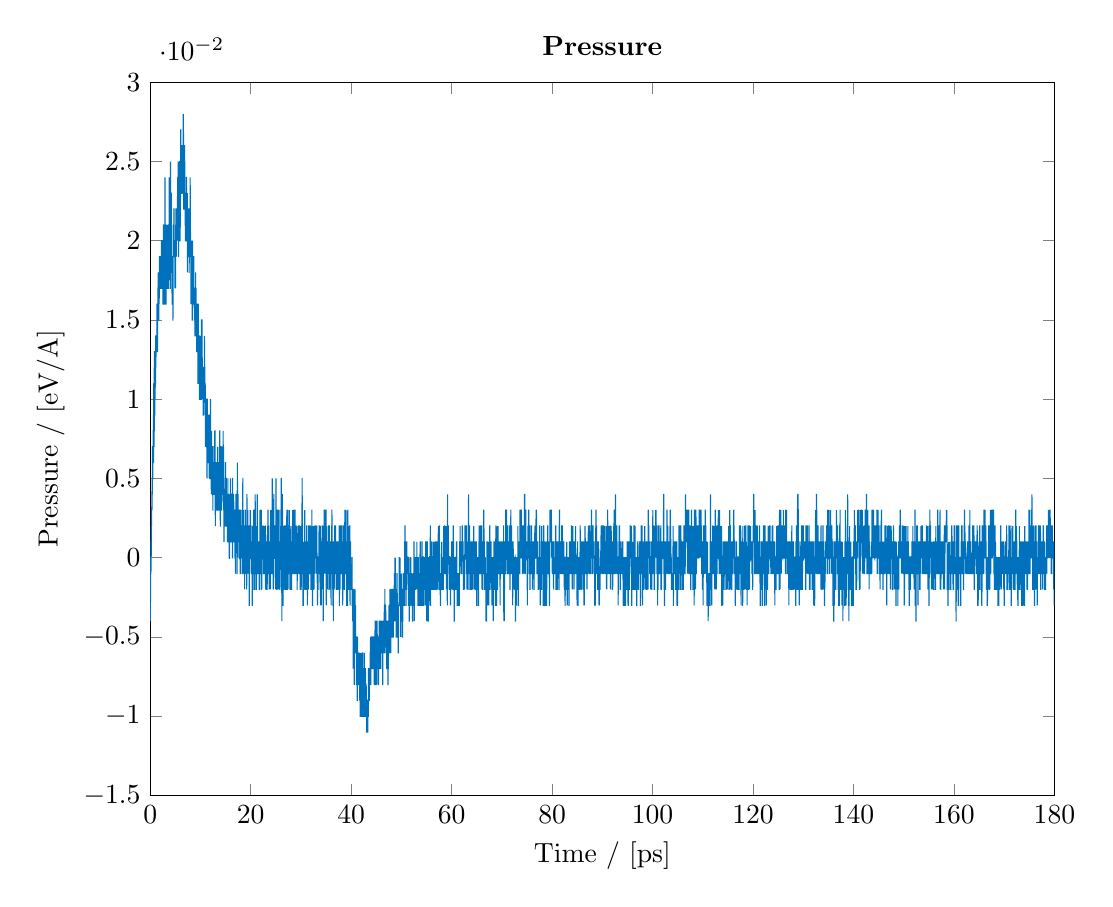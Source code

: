 % This file was created by matlab2tikz.
%
%The latest updates can be retrieved from
%  http://www.mathworks.com/matlabcentral/fileexchange/22022-matlab2tikz-matlab2tikz
%where you can also make suggestions and rate matlab2tikz.
%
\definecolor{mycolor1}{rgb}{0.0,0.447,0.741}%
%
\begin{tikzpicture}

\begin{axis}[%
width=4.521in,
height=3.566in,
at={(0.758in,0.481in)},
scale only axis,
xmin=0,
xmax=180,
xlabel={Time / [ps]},
ymin=-0.015,
ymax=0.03,
ylabel={Pressure / [eV/A]},
axis background/.style={fill=white},
title style={font=\bfseries},
title={Pressure}
]
\addplot [color=mycolor1,solid,forget plot]
  table[row sep=crcr]{%
0.03	-0.004\\
0.04	-0.003\\
0.05	-0.002\\
0.06	-0.001\\
0.07	-0.002\\
0.08	-0.002\\
0.09	-0.001\\
0.1	-0.0\\
0.11	-0.0\\
0.12	-0.001\\
0.13	-0.001\\
0.14	-0.001\\
0.15	0.0\\
0.16	0.001\\
0.17	0.001\\
0.18	0.001\\
0.19	0.0\\
0.2	0.001\\
0.21	0.002\\
0.22	0.002\\
0.23	0.002\\
0.24	0.002\\
0.25	0.002\\
0.26	0.003\\
0.27	0.003\\
0.28	0.003\\
0.29	0.003\\
0.3	0.003\\
0.31	0.003\\
0.32	0.004\\
0.33	0.004\\
0.34	0.003\\
0.35	0.004\\
0.36	0.004\\
0.37	0.005\\
0.38	0.005\\
0.39	0.005\\
0.4	0.005\\
0.41	0.005\\
0.42	0.004\\
0.43	0.005\\
0.44	0.005\\
0.45	0.007\\
0.46	0.007\\
0.47	0.006\\
0.48	0.005\\
0.49	0.005\\
0.5	0.006\\
0.51	0.007\\
0.52	0.007\\
0.53	0.007\\
0.54	0.006\\
0.55	0.006\\
0.56	0.006\\
0.57	0.007\\
0.58	0.008\\
0.59	0.008\\
0.6	0.007\\
0.61	0.008\\
0.62	0.009\\
0.63	0.009\\
0.64	0.008\\
0.65	0.007\\
0.66	0.006\\
0.67	0.008\\
0.68	0.01\\
0.69	0.011\\
0.7	0.01\\
0.71	0.009\\
0.72	0.008\\
0.73	0.008\\
0.74	0.007\\
0.75	0.008\\
0.76	0.009\\
0.77	0.011\\
0.78	0.012\\
0.79	0.011\\
0.8	0.009\\
0.81	0.008\\
0.82	0.008\\
0.83	0.009\\
0.84	0.011\\
0.85	0.013\\
0.86	0.013\\
0.87	0.011\\
0.88	0.009\\
0.89	0.009\\
0.9	0.01\\
0.91	0.01\\
0.92	0.01\\
0.93	0.011\\
0.94	0.012\\
0.95	0.012\\
0.96	0.012\\
0.97	0.011\\
0.98	0.01\\
0.99	0.011\\
1	0.012\\
1.01	0.013\\
1.02	0.012\\
1.03	0.011\\
1.04	0.011\\
1.05	0.012\\
1.06	0.012\\
1.07	0.012\\
1.08	0.012\\
1.09	0.013\\
1.1	0.014\\
1.11	0.014\\
1.12	0.013\\
1.13	0.012\\
1.14	0.013\\
1.15	0.013\\
1.16	0.013\\
1.17	0.013\\
1.18	0.013\\
1.19	0.013\\
1.2	0.013\\
1.21	0.013\\
1.22	0.013\\
1.23	0.014\\
1.24	0.013\\
1.25	0.013\\
1.26	0.013\\
1.27	0.013\\
1.28	0.013\\
1.29	0.013\\
1.3	0.013\\
1.31	0.013\\
1.32	0.015\\
1.33	0.016\\
1.34	0.016\\
1.35	0.015\\
1.36	0.014\\
1.37	0.015\\
1.38	0.015\\
1.39	0.015\\
1.4	0.015\\
1.41	0.015\\
1.42	0.014\\
1.43	0.013\\
1.44	0.013\\
1.45	0.013\\
1.46	0.014\\
1.47	0.016\\
1.48	0.016\\
1.49	0.016\\
1.5	0.016\\
1.51	0.016\\
1.52	0.015\\
1.53	0.015\\
1.54	0.015\\
1.55	0.017\\
1.56	0.017\\
1.57	0.016\\
1.58	0.015\\
1.59	0.016\\
1.6	0.018\\
1.61	0.017\\
1.62	0.016\\
1.63	0.015\\
1.64	0.015\\
1.65	0.016\\
1.66	0.017\\
1.67	0.016\\
1.68	0.015\\
1.69	0.015\\
1.7	0.015\\
1.71	0.016\\
1.72	0.017\\
1.73	0.018\\
1.74	0.017\\
1.75	0.017\\
1.76	0.017\\
1.77	0.017\\
1.78	0.016\\
1.79	0.017\\
1.8	0.017\\
1.81	0.018\\
1.82	0.018\\
1.83	0.019\\
1.84	0.019\\
1.85	0.018\\
1.86	0.017\\
1.87	0.017\\
1.88	0.018\\
1.89	0.018\\
1.9	0.018\\
1.91	0.018\\
1.92	0.018\\
1.93	0.019\\
1.94	0.019\\
1.95	0.019\\
1.96	0.019\\
1.97	0.019\\
1.98	0.019\\
1.99	0.018\\
2	0.017\\
2.01	0.017\\
2.02	0.017\\
2.03	0.017\\
2.04	0.017\\
2.05	0.017\\
2.06	0.017\\
2.07	0.017\\
2.08	0.017\\
2.09	0.017\\
2.1	0.017\\
2.11	0.018\\
2.12	0.018\\
2.13	0.017\\
2.14	0.017\\
2.15	0.018\\
2.16	0.019\\
2.17	0.019\\
2.18	0.018\\
2.19	0.017\\
2.2	0.017\\
2.21	0.017\\
2.22	0.018\\
2.23	0.02\\
2.24	0.02\\
2.25	0.02\\
2.26	0.019\\
2.27	0.018\\
2.28	0.017\\
2.29	0.017\\
2.3	0.018\\
2.31	0.019\\
2.32	0.02\\
2.33	0.02\\
2.34	0.02\\
2.35	0.019\\
2.36	0.018\\
2.37	0.019\\
2.38	0.02\\
2.39	0.02\\
2.4	0.02\\
2.41	0.019\\
2.42	0.02\\
2.43	0.019\\
2.44	0.018\\
2.45	0.017\\
2.46	0.018\\
2.47	0.019\\
2.48	0.019\\
2.49	0.018\\
2.5	0.018\\
2.51	0.019\\
2.52	0.02\\
2.53	0.019\\
2.54	0.018\\
2.55	0.016\\
2.56	0.016\\
2.57	0.016\\
2.58	0.018\\
2.59	0.019\\
2.6	0.02\\
2.61	0.02\\
2.62	0.021\\
2.63	0.021\\
2.64	0.02\\
2.65	0.019\\
2.66	0.019\\
2.67	0.019\\
2.68	0.02\\
2.69	0.02\\
2.7	0.019\\
2.71	0.019\\
2.72	0.019\\
2.73	0.018\\
2.74	0.018\\
2.75	0.018\\
2.76	0.019\\
2.77	0.019\\
2.78	0.018\\
2.79	0.018\\
2.8	0.019\\
2.81	0.019\\
2.82	0.019\\
2.83	0.019\\
2.84	0.018\\
2.85	0.016\\
2.86	0.016\\
2.87	0.018\\
2.88	0.02\\
2.89	0.019\\
2.9	0.019\\
2.91	0.02\\
2.92	0.021\\
2.93	0.022\\
2.94	0.024\\
2.95	0.023\\
2.96	0.022\\
2.97	0.02\\
2.98	0.019\\
2.99	0.018\\
3	0.02\\
3.01	0.021\\
3.02	0.021\\
3.03	0.02\\
3.04	0.018\\
3.05	0.018\\
3.06	0.019\\
3.07	0.021\\
3.08	0.021\\
3.09	0.02\\
3.1	0.018\\
3.11	0.017\\
3.12	0.018\\
3.13	0.017\\
3.14	0.016\\
3.15	0.016\\
3.16	0.017\\
3.17	0.019\\
3.18	0.02\\
3.19	0.021\\
3.2	0.02\\
3.21	0.02\\
3.22	0.02\\
3.23	0.02\\
3.24	0.019\\
3.25	0.018\\
3.26	0.018\\
3.27	0.018\\
3.28	0.018\\
3.29	0.018\\
3.3	0.019\\
3.31	0.021\\
3.32	0.02\\
3.33	0.019\\
3.34	0.02\\
3.35	0.02\\
3.36	0.019\\
3.37	0.019\\
3.38	0.019\\
3.39	0.019\\
3.4	0.017\\
3.41	0.017\\
3.42	0.018\\
3.43	0.019\\
3.44	0.018\\
3.45	0.018\\
3.46	0.019\\
3.47	0.02\\
3.48	0.019\\
3.49	0.018\\
3.5	0.019\\
3.51	0.021\\
3.52	0.02\\
3.53	0.018\\
3.54	0.018\\
3.55	0.019\\
3.56	0.019\\
3.57	0.018\\
3.58	0.019\\
3.59	0.019\\
3.6	0.018\\
3.61	0.017\\
3.62	0.017\\
3.63	0.018\\
3.64	0.021\\
3.65	0.021\\
3.66	0.02\\
3.67	0.019\\
3.68	0.019\\
3.69	0.019\\
3.7	0.019\\
3.71	0.02\\
3.72	0.02\\
3.73	0.02\\
3.74	0.019\\
3.75	0.02\\
3.76	0.022\\
3.77	0.024\\
3.78	0.023\\
3.79	0.022\\
3.8	0.022\\
3.81	0.022\\
3.82	0.021\\
3.83	0.021\\
3.84	0.021\\
3.85	0.022\\
3.86	0.022\\
3.87	0.021\\
3.88	0.02\\
3.89	0.019\\
3.9	0.018\\
3.91	0.018\\
3.92	0.018\\
3.93	0.019\\
3.94	0.018\\
3.95	0.017\\
3.96	0.017\\
3.97	0.017\\
3.98	0.017\\
3.99	0.018\\
4	0.02\\
4.01	0.022\\
4.02	0.023\\
4.03	0.024\\
4.04	0.025\\
4.05	0.024\\
4.06	0.023\\
4.07	0.022\\
4.08	0.021\\
4.09	0.021\\
4.1	0.02\\
4.11	0.02\\
4.12	0.02\\
4.13	0.02\\
4.14	0.021\\
4.15	0.022\\
4.16	0.022\\
4.17	0.023\\
4.18	0.023\\
4.19	0.023\\
4.2	0.022\\
4.21	0.019\\
4.22	0.019\\
4.23	0.019\\
4.24	0.019\\
4.25	0.018\\
4.26	0.018\\
4.27	0.018\\
4.28	0.018\\
4.29	0.019\\
4.3	0.019\\
4.31	0.019\\
4.32	0.018\\
4.33	0.017\\
4.34	0.017\\
4.35	0.016\\
4.36	0.016\\
4.37	0.017\\
4.38	0.019\\
4.39	0.019\\
4.4	0.019\\
4.41	0.019\\
4.42	0.019\\
4.43	0.019\\
4.44	0.018\\
4.45	0.017\\
4.46	0.017\\
4.47	0.018\\
4.48	0.018\\
4.49	0.018\\
4.5	0.016\\
4.51	0.015\\
4.52	0.015\\
4.53	0.016\\
4.54	0.017\\
4.55	0.017\\
4.56	0.018\\
4.57	0.019\\
4.58	0.02\\
4.59	0.021\\
4.6	0.02\\
4.61	0.02\\
4.62	0.021\\
4.63	0.02\\
4.64	0.019\\
4.65	0.021\\
4.66	0.021\\
4.67	0.021\\
4.68	0.019\\
4.69	0.019\\
4.7	0.019\\
4.71	0.02\\
4.72	0.022\\
4.73	0.022\\
4.74	0.021\\
4.75	0.021\\
4.76	0.021\\
4.77	0.02\\
4.78	0.019\\
4.79	0.019\\
4.8	0.019\\
4.81	0.019\\
4.82	0.019\\
4.83	0.019\\
4.84	0.019\\
4.85	0.02\\
4.86	0.02\\
4.87	0.019\\
4.88	0.02\\
4.89	0.02\\
4.9	0.019\\
4.91	0.017\\
4.92	0.018\\
4.93	0.02\\
4.94	0.02\\
4.95	0.018\\
4.96	0.017\\
4.97	0.018\\
4.98	0.018\\
4.99	0.018\\
5	0.018\\
5.01	0.019\\
5.02	0.018\\
5.03	0.017\\
5.04	0.018\\
5.05	0.02\\
5.06	0.021\\
5.07	0.02\\
5.08	0.019\\
5.09	0.02\\
5.1	0.021\\
5.11	0.02\\
5.12	0.021\\
5.13	0.022\\
5.14	0.022\\
5.15	0.022\\
5.16	0.021\\
5.17	0.019\\
5.18	0.02\\
5.19	0.021\\
5.2	0.022\\
5.21	0.021\\
5.22	0.021\\
5.23	0.022\\
5.24	0.022\\
5.25	0.021\\
5.26	0.021\\
5.27	0.022\\
5.28	0.021\\
5.29	0.02\\
5.3	0.021\\
5.31	0.022\\
5.32	0.022\\
5.33	0.021\\
5.34	0.021\\
5.35	0.021\\
5.36	0.021\\
5.37	0.02\\
5.38	0.021\\
5.39	0.022\\
5.4	0.02\\
5.41	0.021\\
5.42	0.022\\
5.43	0.022\\
5.44	0.023\\
5.45	0.024\\
5.46	0.023\\
5.47	0.022\\
5.48	0.022\\
5.49	0.022\\
5.5	0.022\\
5.51	0.023\\
5.52	0.024\\
5.53	0.024\\
5.54	0.023\\
5.55	0.022\\
5.56	0.023\\
5.57	0.025\\
5.58	0.024\\
5.59	0.022\\
5.6	0.019\\
5.61	0.019\\
5.62	0.02\\
5.63	0.02\\
5.64	0.019\\
5.65	0.019\\
5.66	0.02\\
5.67	0.021\\
5.68	0.021\\
5.69	0.02\\
5.7	0.02\\
5.71	0.02\\
5.72	0.02\\
5.73	0.02\\
5.74	0.021\\
5.75	0.021\\
5.76	0.021\\
5.77	0.023\\
5.78	0.023\\
5.79	0.022\\
5.8	0.022\\
5.81	0.023\\
5.82	0.024\\
5.83	0.024\\
5.84	0.024\\
5.85	0.024\\
5.86	0.025\\
5.87	0.025\\
5.88	0.023\\
5.89	0.022\\
5.9	0.022\\
5.91	0.022\\
5.92	0.022\\
5.93	0.022\\
5.94	0.021\\
5.95	0.02\\
5.96	0.02\\
5.97	0.022\\
5.98	0.023\\
5.99	0.023\\
6	0.024\\
6.01	0.024\\
6.02	0.024\\
6.03	0.024\\
6.04	0.023\\
6.05	0.025\\
6.06	0.027\\
6.07	0.027\\
6.08	0.027\\
6.09	0.027\\
6.1	0.026\\
6.11	0.026\\
6.12	0.025\\
6.13	0.023\\
6.14	0.024\\
6.15	0.025\\
6.16	0.026\\
6.17	0.026\\
6.18	0.026\\
6.19	0.025\\
6.2	0.023\\
6.21	0.023\\
6.22	0.024\\
6.23	0.026\\
6.24	0.026\\
6.25	0.024\\
6.26	0.023\\
6.27	0.024\\
6.28	0.024\\
6.29	0.025\\
6.3	0.025\\
6.31	0.025\\
6.32	0.024\\
6.33	0.024\\
6.34	0.024\\
6.35	0.025\\
6.36	0.026\\
6.37	0.026\\
6.38	0.025\\
6.39	0.025\\
6.4	0.025\\
6.41	0.025\\
6.42	0.024\\
6.43	0.024\\
6.44	0.024\\
6.45	0.024\\
6.46	0.024\\
6.47	0.025\\
6.48	0.024\\
6.49	0.023\\
6.5	0.023\\
6.51	0.024\\
6.52	0.025\\
6.53	0.025\\
6.54	0.025\\
6.55	0.026\\
6.56	0.027\\
6.57	0.028\\
6.58	0.027\\
6.59	0.027\\
6.6	0.026\\
6.61	0.027\\
6.62	0.026\\
6.63	0.024\\
6.64	0.022\\
6.65	0.024\\
6.66	0.024\\
6.67	0.023\\
6.68	0.022\\
6.69	0.022\\
6.7	0.023\\
6.71	0.025\\
6.72	0.025\\
6.73	0.023\\
6.74	0.023\\
6.75	0.022\\
6.76	0.023\\
6.77	0.023\\
6.78	0.023\\
6.79	0.023\\
6.8	0.023\\
6.81	0.025\\
6.82	0.026\\
6.83	0.026\\
6.84	0.024\\
6.85	0.024\\
6.86	0.024\\
6.87	0.025\\
6.88	0.024\\
6.89	0.023\\
6.9	0.022\\
6.91	0.023\\
6.92	0.023\\
6.93	0.022\\
6.94	0.022\\
6.95	0.021\\
6.96	0.021\\
6.97	0.022\\
6.98	0.022\\
6.99	0.022\\
7	0.021\\
7.01	0.02\\
7.02	0.02\\
7.03	0.021\\
7.04	0.021\\
7.05	0.021\\
7.06	0.022\\
7.07	0.022\\
7.08	0.022\\
7.09	0.023\\
7.1	0.023\\
7.11	0.022\\
7.12	0.022\\
7.13	0.022\\
7.14	0.022\\
7.15	0.022\\
7.16	0.023\\
7.17	0.022\\
7.18	0.021\\
7.19	0.021\\
7.2	0.022\\
7.21	0.024\\
7.22	0.024\\
7.23	0.023\\
7.24	0.023\\
7.25	0.021\\
7.26	0.02\\
7.27	0.02\\
7.28	0.02\\
7.29	0.021\\
7.3	0.021\\
7.31	0.021\\
7.32	0.021\\
7.33	0.02\\
7.34	0.021\\
7.35	0.022\\
7.36	0.023\\
7.37	0.022\\
7.38	0.02\\
7.39	0.018\\
7.4	0.019\\
7.41	0.02\\
7.42	0.021\\
7.43	0.021\\
7.44	0.021\\
7.45	0.021\\
7.46	0.022\\
7.47	0.022\\
7.48	0.022\\
7.49	0.021\\
7.5	0.02\\
7.51	0.019\\
7.52	0.02\\
7.53	0.021\\
7.54	0.021\\
7.55	0.021\\
7.56	0.021\\
7.57	0.021\\
7.58	0.02\\
7.59	0.019\\
7.6	0.019\\
7.61	0.021\\
7.62	0.021\\
7.63	0.02\\
7.64	0.021\\
7.65	0.021\\
7.66	0.021\\
7.67	0.021\\
7.68	0.022\\
7.69	0.022\\
7.7	0.022\\
7.71	0.022\\
7.72	0.021\\
7.73	0.019\\
7.74	0.018\\
7.75	0.018\\
7.76	0.019\\
7.77	0.019\\
7.78	0.02\\
7.79	0.021\\
7.8	0.022\\
7.81	0.022\\
7.82	0.021\\
7.83	0.02\\
7.84	0.02\\
7.85	0.02\\
7.86	0.021\\
7.87	0.021\\
7.88	0.02\\
7.89	0.02\\
7.9	0.02\\
7.91	0.02\\
7.92	0.02\\
7.93	0.02\\
7.94	0.023\\
7.95	0.024\\
7.96	0.023\\
7.97	0.021\\
7.98	0.02\\
7.99	0.02\\
8	0.021\\
8.01	0.02\\
8.02	0.02\\
8.03	0.02\\
8.04	0.02\\
8.05	0.02\\
8.06	0.019\\
8.07	0.019\\
8.08	0.019\\
8.09	0.017\\
8.1	0.016\\
8.11	0.017\\
8.12	0.017\\
8.13	0.018\\
8.14	0.018\\
8.15	0.018\\
8.16	0.018\\
8.17	0.018\\
8.18	0.017\\
8.19	0.017\\
8.2	0.017\\
8.21	0.019\\
8.22	0.02\\
8.23	0.019\\
8.24	0.019\\
8.25	0.019\\
8.26	0.019\\
8.27	0.018\\
8.28	0.019\\
8.29	0.019\\
8.3	0.019\\
8.31	0.017\\
8.32	0.016\\
8.33	0.017\\
8.34	0.017\\
8.35	0.016\\
8.36	0.015\\
8.37	0.015\\
8.38	0.017\\
8.39	0.018\\
8.4	0.018\\
8.41	0.017\\
8.42	0.018\\
8.43	0.019\\
8.44	0.02\\
8.45	0.018\\
8.46	0.018\\
8.47	0.019\\
8.48	0.019\\
8.49	0.018\\
8.5	0.018\\
8.51	0.017\\
8.52	0.016\\
8.53	0.016\\
8.54	0.017\\
8.55	0.019\\
8.56	0.018\\
8.57	0.017\\
8.58	0.018\\
8.59	0.018\\
8.6	0.018\\
8.61	0.017\\
8.62	0.017\\
8.63	0.017\\
8.64	0.016\\
8.65	0.016\\
8.66	0.017\\
8.67	0.018\\
8.68	0.019\\
8.69	0.019\\
8.7	0.017\\
8.71	0.016\\
8.72	0.016\\
8.73	0.016\\
8.74	0.016\\
8.75	0.016\\
8.76	0.016\\
8.77	0.016\\
8.78	0.015\\
8.79	0.015\\
8.8	0.016\\
8.81	0.016\\
8.82	0.017\\
8.83	0.017\\
8.84	0.016\\
8.85	0.016\\
8.86	0.016\\
8.87	0.016\\
8.88	0.015\\
8.89	0.015\\
8.9	0.014\\
8.91	0.014\\
8.92	0.014\\
8.93	0.014\\
8.94	0.016\\
8.95	0.016\\
8.96	0.016\\
8.97	0.015\\
8.98	0.015\\
8.99	0.015\\
9	0.015\\
9.01	0.014\\
9.02	0.014\\
9.03	0.016\\
9.04	0.018\\
9.05	0.017\\
9.06	0.016\\
9.07	0.015\\
9.08	0.014\\
9.09	0.014\\
9.1	0.015\\
9.11	0.016\\
9.12	0.016\\
9.13	0.017\\
9.14	0.016\\
9.15	0.015\\
9.16	0.015\\
9.17	0.015\\
9.18	0.015\\
9.19	0.014\\
9.2	0.014\\
9.21	0.014\\
9.22	0.014\\
9.23	0.015\\
9.24	0.016\\
9.25	0.014\\
9.26	0.013\\
9.27	0.013\\
9.28	0.014\\
9.29	0.014\\
9.3	0.014\\
9.31	0.015\\
9.32	0.015\\
9.33	0.015\\
9.34	0.015\\
9.35	0.016\\
9.36	0.016\\
9.37	0.015\\
9.38	0.014\\
9.39	0.013\\
9.4	0.013\\
9.41	0.013\\
9.42	0.014\\
9.43	0.014\\
9.44	0.014\\
9.45	0.015\\
9.46	0.015\\
9.47	0.014\\
9.48	0.013\\
9.49	0.011\\
9.5	0.011\\
9.51	0.012\\
9.52	0.013\\
9.53	0.013\\
9.54	0.015\\
9.55	0.016\\
9.56	0.016\\
9.57	0.015\\
9.58	0.015\\
9.59	0.013\\
9.6	0.012\\
9.61	0.012\\
9.62	0.013\\
9.63	0.013\\
9.64	0.014\\
9.65	0.014\\
9.66	0.014\\
9.67	0.013\\
9.68	0.013\\
9.69	0.013\\
9.7	0.014\\
9.71	0.014\\
9.72	0.014\\
9.73	0.014\\
9.74	0.014\\
9.75	0.014\\
9.76	0.012\\
9.77	0.011\\
9.78	0.01\\
9.79	0.01\\
9.8	0.011\\
9.81	0.012\\
9.82	0.013\\
9.83	0.013\\
9.84	0.012\\
9.85	0.01\\
9.86	0.011\\
9.87	0.012\\
9.88	0.014\\
9.89	0.013\\
9.9	0.012\\
9.91	0.011\\
9.92	0.011\\
9.93	0.013\\
9.94	0.014\\
9.95	0.012\\
9.96	0.012\\
9.97	0.013\\
9.98	0.013\\
9.99	0.012\\
10	0.012\\
10.01	0.012\\
10.02	0.012\\
10.03	0.01\\
10.04	0.01\\
10.05	0.011\\
10.06	0.011\\
10.07	0.011\\
10.08	0.012\\
10.09	0.012\\
10.1	0.013\\
10.11	0.014\\
10.12	0.012\\
10.13	0.01\\
10.14	0.01\\
10.15	0.01\\
10.16	0.01\\
10.17	0.01\\
10.18	0.012\\
10.19	0.015\\
10.2	0.015\\
10.21	0.014\\
10.22	0.012\\
10.23	0.012\\
10.24	0.012\\
10.25	0.013\\
10.26	0.013\\
10.27	0.011\\
10.28	0.011\\
10.29	0.012\\
10.3	0.013\\
10.31	0.015\\
10.32	0.015\\
10.33	0.014\\
10.34	0.013\\
10.35	0.012\\
10.36	0.011\\
10.37	0.011\\
10.38	0.012\\
10.39	0.012\\
10.4	0.012\\
10.41	0.011\\
10.42	0.012\\
10.43	0.012\\
10.44	0.012\\
10.45	0.011\\
10.46	0.01\\
10.47	0.011\\
10.48	0.011\\
10.49	0.012\\
10.5	0.012\\
10.51	0.011\\
10.52	0.011\\
10.53	0.011\\
10.54	0.01\\
10.55	0.009\\
10.56	0.009\\
10.57	0.009\\
10.58	0.009\\
10.59	0.01\\
10.6	0.01\\
10.61	0.011\\
10.62	0.011\\
10.63	0.011\\
10.64	0.012\\
10.65	0.012\\
10.66	0.011\\
10.67	0.01\\
10.68	0.009\\
10.69	0.01\\
10.7	0.011\\
10.71	0.01\\
10.72	0.01\\
10.73	0.011\\
10.74	0.011\\
10.75	0.011\\
10.76	0.011\\
10.77	0.012\\
10.78	0.013\\
10.79	0.014\\
10.8	0.012\\
10.81	0.011\\
10.82	0.01\\
10.83	0.011\\
10.84	0.012\\
10.85	0.011\\
10.86	0.011\\
10.87	0.012\\
10.88	0.012\\
10.89	0.011\\
10.9	0.01\\
10.91	0.01\\
10.92	0.011\\
10.93	0.011\\
10.94	0.011\\
10.95	0.01\\
10.96	0.01\\
10.97	0.009\\
10.98	0.009\\
10.99	0.008\\
11	0.007\\
11.01	0.008\\
11.02	0.008\\
11.03	0.008\\
11.04	0.009\\
11.05	0.009\\
11.06	0.008\\
11.07	0.009\\
11.08	0.009\\
11.09	0.01\\
11.1	0.01\\
11.11	0.009\\
11.12	0.009\\
11.13	0.008\\
11.14	0.009\\
11.15	0.01\\
11.16	0.009\\
11.17	0.008\\
11.18	0.008\\
11.19	0.009\\
11.2	0.009\\
11.21	0.009\\
11.22	0.008\\
11.23	0.007\\
11.24	0.007\\
11.25	0.007\\
11.26	0.007\\
11.27	0.007\\
11.28	0.006\\
11.29	0.006\\
11.3	0.005\\
11.31	0.006\\
11.32	0.008\\
11.33	0.01\\
11.34	0.01\\
11.35	0.01\\
11.36	0.009\\
11.37	0.009\\
11.38	0.008\\
11.39	0.008\\
11.4	0.008\\
11.41	0.007\\
11.42	0.006\\
11.43	0.006\\
11.44	0.007\\
11.45	0.008\\
11.46	0.008\\
11.47	0.009\\
11.48	0.009\\
11.49	0.008\\
11.5	0.009\\
11.51	0.009\\
11.52	0.009\\
11.53	0.009\\
11.54	0.009\\
11.55	0.008\\
11.56	0.008\\
11.57	0.008\\
11.58	0.007\\
11.59	0.006\\
11.6	0.006\\
11.61	0.008\\
11.62	0.008\\
11.63	0.008\\
11.64	0.008\\
11.65	0.007\\
11.66	0.007\\
11.67	0.008\\
11.68	0.007\\
11.69	0.007\\
11.7	0.006\\
11.71	0.006\\
11.72	0.007\\
11.73	0.007\\
11.74	0.005\\
11.75	0.006\\
11.76	0.007\\
11.77	0.008\\
11.78	0.007\\
11.79	0.006\\
11.8	0.007\\
11.81	0.008\\
11.82	0.009\\
11.83	0.009\\
11.84	0.007\\
11.85	0.007\\
11.86	0.007\\
11.87	0.007\\
11.88	0.005\\
11.89	0.005\\
11.9	0.007\\
11.91	0.009\\
11.92	0.009\\
11.93	0.008\\
11.94	0.007\\
11.95	0.008\\
11.96	0.008\\
11.97	0.008\\
11.98	0.009\\
11.99	0.009\\
12	0.01\\
12.01	0.009\\
12.02	0.009\\
12.03	0.007\\
12.04	0.006\\
12.05	0.006\\
12.06	0.005\\
12.07	0.006\\
12.08	0.007\\
12.09	0.007\\
12.1	0.006\\
12.11	0.005\\
12.12	0.005\\
12.13	0.006\\
12.14	0.006\\
12.15	0.005\\
12.16	0.004\\
12.17	0.005\\
12.18	0.006\\
12.19	0.007\\
12.2	0.008\\
12.21	0.007\\
12.22	0.006\\
12.23	0.006\\
12.24	0.006\\
12.25	0.006\\
12.26	0.007\\
12.27	0.007\\
12.28	0.006\\
12.29	0.006\\
12.3	0.007\\
12.31	0.007\\
12.32	0.006\\
12.33	0.005\\
12.34	0.005\\
12.35	0.005\\
12.36	0.006\\
12.37	0.007\\
12.38	0.007\\
12.39	0.006\\
12.4	0.005\\
12.41	0.005\\
12.42	0.005\\
12.43	0.006\\
12.44	0.007\\
12.45	0.005\\
12.46	0.003\\
12.47	0.003\\
12.48	0.004\\
12.49	0.006\\
12.5	0.007\\
12.51	0.007\\
12.52	0.006\\
12.53	0.005\\
12.54	0.005\\
12.55	0.006\\
12.56	0.006\\
12.57	0.006\\
12.58	0.006\\
12.59	0.005\\
12.6	0.005\\
12.61	0.005\\
12.62	0.006\\
12.63	0.006\\
12.64	0.006\\
12.65	0.005\\
12.66	0.005\\
12.67	0.005\\
12.68	0.006\\
12.69	0.006\\
12.7	0.005\\
12.71	0.004\\
12.72	0.004\\
12.73	0.005\\
12.74	0.005\\
12.75	0.005\\
12.76	0.005\\
12.77	0.005\\
12.78	0.006\\
12.79	0.005\\
12.8	0.005\\
12.81	0.006\\
12.82	0.008\\
12.83	0.007\\
12.84	0.005\\
12.85	0.006\\
12.86	0.007\\
12.87	0.008\\
12.88	0.008\\
12.89	0.008\\
12.9	0.008\\
12.91	0.007\\
12.92	0.006\\
12.93	0.004\\
12.94	0.003\\
12.95	0.003\\
12.96	0.002\\
12.97	0.003\\
12.98	0.004\\
12.99	0.005\\
13	0.006\\
13.01	0.005\\
13.02	0.004\\
13.03	0.005\\
13.04	0.005\\
13.05	0.006\\
13.06	0.006\\
13.07	0.005\\
13.08	0.004\\
13.09	0.004\\
13.1	0.005\\
13.11	0.006\\
13.12	0.005\\
13.13	0.005\\
13.14	0.005\\
13.15	0.005\\
13.16	0.005\\
13.17	0.006\\
13.18	0.006\\
13.19	0.005\\
13.2	0.005\\
13.21	0.005\\
13.22	0.006\\
13.23	0.004\\
13.24	0.003\\
13.25	0.003\\
13.26	0.004\\
13.27	0.005\\
13.28	0.005\\
13.29	0.004\\
13.3	0.004\\
13.31	0.005\\
13.32	0.004\\
13.33	0.004\\
13.34	0.004\\
13.35	0.004\\
13.36	0.004\\
13.37	0.003\\
13.38	0.004\\
13.39	0.005\\
13.4	0.005\\
13.41	0.005\\
13.42	0.004\\
13.43	0.004\\
13.44	0.006\\
13.45	0.007\\
13.46	0.006\\
13.47	0.005\\
13.48	0.004\\
13.49	0.004\\
13.5	0.004\\
13.51	0.003\\
13.52	0.003\\
13.53	0.003\\
13.54	0.003\\
13.55	0.003\\
13.56	0.004\\
13.57	0.005\\
13.58	0.005\\
13.59	0.005\\
13.6	0.006\\
13.61	0.006\\
13.62	0.006\\
13.63	0.005\\
13.64	0.004\\
13.65	0.003\\
13.66	0.004\\
13.67	0.005\\
13.68	0.005\\
13.69	0.005\\
13.7	0.004\\
13.71	0.004\\
13.72	0.005\\
13.73	0.005\\
13.74	0.004\\
13.75	0.004\\
13.76	0.003\\
13.77	0.003\\
13.78	0.004\\
13.79	0.004\\
13.8	0.006\\
13.81	0.007\\
13.82	0.008\\
13.83	0.008\\
13.84	0.007\\
13.85	0.005\\
13.86	0.005\\
13.87	0.005\\
13.88	0.004\\
13.89	0.004\\
13.9	0.004\\
13.91	0.004\\
13.92	0.004\\
13.93	0.004\\
13.94	0.004\\
13.95	0.002\\
13.96	0.002\\
13.97	0.004\\
13.98	0.005\\
13.99	0.004\\
14	0.004\\
14.01	0.004\\
14.02	0.005\\
14.03	0.006\\
14.04	0.006\\
14.05	0.006\\
14.06	0.006\\
14.07	0.006\\
14.08	0.006\\
14.09	0.006\\
14.1	0.007\\
14.11	0.007\\
14.12	0.007\\
14.13	0.005\\
14.14	0.004\\
14.15	0.003\\
14.16	0.003\\
14.17	0.003\\
14.18	0.004\\
14.19	0.005\\
14.2	0.005\\
14.21	0.005\\
14.22	0.006\\
14.23	0.007\\
14.24	0.006\\
14.25	0.005\\
14.26	0.005\\
14.27	0.005\\
14.28	0.005\\
14.29	0.005\\
14.3	0.006\\
14.31	0.006\\
14.32	0.005\\
14.33	0.005\\
14.34	0.004\\
14.35	0.005\\
14.36	0.005\\
14.37	0.006\\
14.38	0.005\\
14.39	0.004\\
14.4	0.004\\
14.41	0.004\\
14.42	0.006\\
14.43	0.007\\
14.44	0.006\\
14.45	0.005\\
14.46	0.005\\
14.47	0.006\\
14.48	0.006\\
14.49	0.007\\
14.5	0.007\\
14.51	0.007\\
14.52	0.008\\
14.53	0.006\\
14.54	0.004\\
14.55	0.003\\
14.56	0.005\\
14.57	0.006\\
14.58	0.006\\
14.59	0.007\\
14.6	0.005\\
14.61	0.004\\
14.62	0.004\\
14.63	0.004\\
14.64	0.005\\
14.65	0.005\\
14.66	0.003\\
14.67	0.003\\
14.68	0.002\\
14.69	0.001\\
14.7	0.002\\
14.71	0.002\\
14.72	0.002\\
14.73	0.002\\
14.74	0.003\\
14.75	0.003\\
14.76	0.003\\
14.77	0.003\\
14.78	0.004\\
14.79	0.004\\
14.8	0.003\\
14.81	0.002\\
14.82	0.003\\
14.83	0.002\\
14.84	0.002\\
14.85	0.003\\
14.86	0.003\\
14.87	0.004\\
14.88	0.003\\
14.89	0.002\\
14.9	0.002\\
14.91	0.002\\
14.92	0.003\\
14.93	0.003\\
14.94	0.004\\
14.95	0.005\\
14.96	0.004\\
14.97	0.006\\
14.98	0.006\\
14.99	0.004\\
15	0.003\\
15.01	0.003\\
15.02	0.004\\
15.03	0.004\\
15.04	0.004\\
15.05	0.003\\
15.06	0.004\\
15.07	0.004\\
15.08	0.004\\
15.09	0.003\\
15.1	0.003\\
15.11	0.004\\
15.12	0.005\\
15.13	0.005\\
15.14	0.004\\
15.15	0.004\\
15.16	0.004\\
15.17	0.004\\
15.18	0.003\\
15.19	0.002\\
15.2	0.003\\
15.21	0.004\\
15.22	0.004\\
15.23	0.003\\
15.24	0.002\\
15.25	0.002\\
15.26	0.003\\
15.27	0.003\\
15.28	0.003\\
15.29	0.003\\
15.3	0.002\\
15.31	0.003\\
15.32	0.003\\
15.33	0.003\\
15.34	0.003\\
15.35	0.002\\
15.36	0.001\\
15.37	0.002\\
15.38	0.002\\
15.39	0.002\\
15.4	0.001\\
15.41	0.002\\
15.42	0.003\\
15.43	0.003\\
15.44	0.003\\
15.45	0.004\\
15.46	0.005\\
15.47	0.004\\
15.48	0.002\\
15.49	0.001\\
15.5	0.001\\
15.51	0.001\\
15.52	0.002\\
15.53	0.003\\
15.54	0.004\\
15.55	0.004\\
15.56	0.004\\
15.57	0.004\\
15.58	0.003\\
15.59	0.002\\
15.6	0.002\\
15.61	0.003\\
15.62	0.004\\
15.63	0.003\\
15.64	0.003\\
15.65	0.002\\
15.66	0.002\\
15.67	0.003\\
15.68	0.003\\
15.69	0.003\\
15.7	0.001\\
15.71	-0.0\\
15.72	-2.218e-05\\
15.73	0.001\\
15.74	0.002\\
15.75	0.002\\
15.76	0.001\\
15.77	-0.0\\
15.78	-7.69e-05\\
15.79	0.002\\
15.8	0.002\\
15.81	0.002\\
15.82	0.002\\
15.83	0.002\\
15.84	0.002\\
15.85	0.002\\
15.86	0.002\\
15.87	0.001\\
15.88	0.001\\
15.89	0.002\\
15.9	0.003\\
15.91	0.002\\
15.92	0.003\\
15.93	0.004\\
15.94	0.004\\
15.95	0.004\\
15.96	0.004\\
15.97	0.005\\
15.98	0.004\\
15.99	0.003\\
16	0.002\\
16.01	0.002\\
16.02	0.002\\
16.03	0.002\\
16.04	0.001\\
16.05	0.001\\
16.06	0.001\\
16.07	0.002\\
16.08	0.002\\
16.09	0.002\\
16.1	0.001\\
16.11	0.002\\
16.12	0.002\\
16.13	0.002\\
16.14	0.003\\
16.15	0.003\\
16.16	0.003\\
16.17	0.003\\
16.18	0.004\\
16.19	0.004\\
16.2	0.004\\
16.21	0.004\\
16.22	0.004\\
16.23	0.003\\
16.24	0.003\\
16.25	0.002\\
16.26	0.002\\
16.27	0.003\\
16.28	0.004\\
16.29	0.004\\
16.3	0.004\\
16.31	0.003\\
16.32	0.002\\
16.33	0.001\\
16.34	0.001\\
16.35	0.002\\
16.36	0.001\\
16.37	-3.934e-05\\
16.38	0.002\\
16.39	0.005\\
16.4	0.005\\
16.41	0.003\\
16.42	0.002\\
16.43	0.001\\
16.44	0.001\\
16.45	0.002\\
16.46	0.003\\
16.47	0.002\\
16.48	0.002\\
16.49	0.002\\
16.5	0.001\\
16.51	0.001\\
16.52	0.001\\
16.53	0.001\\
16.54	0.001\\
16.55	0.001\\
16.56	0.002\\
16.57	0.003\\
16.58	0.003\\
16.59	0.003\\
16.6	0.004\\
16.61	0.004\\
16.62	0.003\\
16.63	0.003\\
16.64	0.003\\
16.65	0.002\\
16.66	0.001\\
16.67	0.002\\
16.68	0.003\\
16.69	0.003\\
16.7	0.003\\
16.71	0.003\\
16.72	0.002\\
16.73	0.002\\
16.74	0.002\\
16.75	0.001\\
16.76	0.001\\
16.77	0.002\\
16.78	0.003\\
16.79	0.003\\
16.8	0.003\\
16.81	0.002\\
16.82	0.001\\
16.83	0.001\\
16.84	0.001\\
16.85	0.002\\
16.86	0.002\\
16.87	0.001\\
16.88	-0.0\\
16.89	-0.0\\
16.9	0.001\\
16.91	0.001\\
16.92	0.001\\
16.93	0.0\\
16.94	-0.0\\
16.95	-0.001\\
16.96	-0.0\\
16.97	0.001\\
16.98	0.001\\
16.99	0.001\\
17	0.001\\
17.01	0.001\\
17.02	0.001\\
17.03	0.001\\
17.04	0.003\\
17.05	0.003\\
17.06	0.002\\
17.07	0.003\\
17.08	0.004\\
17.09	0.004\\
17.1	0.003\\
17.11	0.003\\
17.12	0.003\\
17.13	0.003\\
17.14	0.003\\
17.15	0.002\\
17.16	0.002\\
17.17	0.002\\
17.18	0.002\\
17.19	0.001\\
17.2	0.001\\
17.21	0.001\\
17.22	0.001\\
17.23	0.002\\
17.24	0.002\\
17.25	0.002\\
17.26	0.002\\
17.27	0.001\\
17.28	-0.001\\
17.29	-0.001\\
17.3	0.001\\
17.31	0.003\\
17.32	0.004\\
17.33	0.004\\
17.34	0.005\\
17.35	0.006\\
17.36	0.005\\
17.37	0.003\\
17.38	0.001\\
17.39	0.0\\
17.4	0.001\\
17.41	0.001\\
17.42	0.001\\
17.43	0.001\\
17.44	0.001\\
17.45	0.003\\
17.46	0.004\\
17.47	0.004\\
17.48	0.004\\
17.49	0.003\\
17.5	0.003\\
17.51	0.002\\
17.52	0.002\\
17.53	0.002\\
17.54	0.002\\
17.55	0.002\\
17.56	0.002\\
17.57	0.003\\
17.58	0.003\\
17.59	0.003\\
17.6	0.003\\
17.61	0.003\\
17.62	0.002\\
17.63	0.001\\
17.64	0.001\\
17.65	0.002\\
17.66	0.003\\
17.67	0.003\\
17.68	0.002\\
17.69	0.002\\
17.7	0.0\\
17.71	-0.0\\
17.72	0.001\\
17.73	0.002\\
17.74	0.002\\
17.75	0.001\\
17.76	0.0\\
17.77	0.0\\
17.78	0.001\\
17.79	0.0\\
17.8	0.0\\
17.81	0.001\\
17.82	-9.285e-05\\
17.83	0.0\\
17.84	0.001\\
17.85	0.001\\
17.86	-0.0\\
17.87	0.0\\
17.88	0.001\\
17.89	0.001\\
17.9	-0.001\\
17.91	-0.001\\
17.92	-0.0\\
17.93	-0.0\\
17.94	0.001\\
17.95	0.002\\
17.96	0.003\\
17.97	0.003\\
17.98	0.002\\
17.99	0.002\\
18	0.002\\
18.01	0.003\\
18.02	0.002\\
18.03	0.002\\
18.04	0.001\\
18.05	8.897e-05\\
18.06	-0.0\\
18.07	-0.0\\
18.08	-0.0\\
18.09	0.0\\
18.1	0.0\\
18.11	-0.0\\
18.12	0.0\\
18.13	0.002\\
18.14	0.002\\
18.15	0.002\\
18.16	0.002\\
18.17	0.002\\
18.18	0.002\\
18.19	0.001\\
18.2	-0.0\\
18.21	-0.0\\
18.22	0.001\\
18.23	0.001\\
18.24	0.001\\
18.25	0.001\\
18.26	0.001\\
18.27	0.001\\
18.28	0.001\\
18.29	0.001\\
18.3	0.0\\
18.31	-0.001\\
18.32	-0.001\\
18.33	0.001\\
18.34	0.002\\
18.35	0.003\\
18.36	0.003\\
18.37	0.002\\
18.38	0.0\\
18.39	-0.001\\
18.4	9.089e-05\\
18.41	0.002\\
18.42	0.004\\
18.43	0.005\\
18.44	0.005\\
18.45	0.004\\
18.46	0.002\\
18.47	0.001\\
18.48	0.001\\
18.49	0.001\\
18.5	0.001\\
18.51	0.001\\
18.52	0.001\\
18.53	0.002\\
18.54	0.003\\
18.55	0.002\\
18.56	0.001\\
18.57	0.002\\
18.58	0.002\\
18.59	0.001\\
18.6	-2.953e-06\\
18.61	0.0\\
18.62	-0.0\\
18.63	-0.001\\
18.64	0.0\\
18.65	0.002\\
18.66	0.002\\
18.67	0.002\\
18.68	0.002\\
18.69	0.001\\
18.7	-0.0\\
18.71	-0.001\\
18.72	-0.001\\
18.73	-0.0\\
18.74	0.001\\
18.75	0.002\\
18.76	0.002\\
18.77	4.09e-07\\
18.78	-0.001\\
18.79	-0.002\\
18.8	-0.001\\
18.81	-1.585e-05\\
18.82	-6.905e-05\\
18.83	-0.001\\
18.84	-0.001\\
18.85	-0.001\\
18.86	-0.001\\
18.87	-0.001\\
18.88	-0.0\\
18.89	0.001\\
18.9	0.002\\
18.91	0.002\\
18.92	0.003\\
18.93	0.003\\
18.94	0.002\\
18.95	0.002\\
18.96	0.001\\
18.97	0.001\\
18.98	0.0\\
18.99	0.0\\
19	0.002\\
19.01	0.002\\
19.02	0.001\\
19.03	-0.001\\
19.04	-0.001\\
19.05	-0.0\\
19.06	0.001\\
19.07	0.001\\
19.08	0.001\\
19.09	0.001\\
19.1	0.002\\
19.11	0.002\\
19.12	0.002\\
19.13	0.002\\
19.14	0.002\\
19.15	0.002\\
19.16	0.002\\
19.17	0.002\\
19.18	0.002\\
19.19	0.0\\
19.2	-0.002\\
19.21	-0.001\\
19.22	0.001\\
19.23	0.003\\
19.24	0.004\\
19.25	0.004\\
19.26	0.003\\
19.27	0.002\\
19.28	0.002\\
19.29	0.002\\
19.3	0.001\\
19.31	-8.975e-06\\
19.32	-0.001\\
19.33	-9.179e-05\\
19.34	0.001\\
19.35	0.002\\
19.36	0.002\\
19.37	0.001\\
19.38	0.001\\
19.39	0.001\\
19.4	0.002\\
19.41	0.003\\
19.42	0.002\\
19.43	0.0\\
19.44	-0.001\\
19.45	7.272e-05\\
19.46	0.001\\
19.47	0.002\\
19.48	0.002\\
19.49	0.002\\
19.5	0.001\\
19.51	0.001\\
19.52	0.001\\
19.53	-0.0\\
19.54	0.0\\
19.55	0.001\\
19.56	0.002\\
19.57	0.002\\
19.58	0.001\\
19.59	0.0\\
19.6	0.001\\
19.61	0.001\\
19.62	0.001\\
19.63	0.002\\
19.64	0.002\\
19.65	0.002\\
19.66	0.002\\
19.67	0.002\\
19.68	4.975e-05\\
19.69	-0.002\\
19.7	-0.003\\
19.71	-0.003\\
19.72	-0.002\\
19.73	-3.002e-06\\
19.74	0.001\\
19.75	0.001\\
19.76	0.0\\
19.77	0.001\\
19.78	0.002\\
19.79	0.002\\
19.8	0.001\\
19.81	0.001\\
19.82	0.002\\
19.83	0.002\\
19.84	0.001\\
19.85	0.001\\
19.86	0.002\\
19.87	0.002\\
19.88	0.0\\
19.89	9.865e-05\\
19.9	0.002\\
19.91	0.003\\
19.92	0.002\\
19.93	0.0\\
19.94	0.0\\
19.95	0.001\\
19.96	0.001\\
19.97	-9.15e-05\\
19.98	-0.0\\
19.99	0.001\\
20	0.002\\
20.01	0.002\\
20.02	0.001\\
20.03	0.001\\
20.04	0.001\\
20.05	0.002\\
20.06	0.002\\
20.07	0.001\\
20.08	0.001\\
20.09	0.001\\
20.1	0.001\\
20.11	-0.0\\
20.12	-0.001\\
20.13	-0.001\\
20.14	-0.0\\
20.15	0.001\\
20.16	0.001\\
20.17	-0.0\\
20.18	-0.0\\
20.19	0.0\\
20.2	0.0\\
20.21	3.409e-05\\
20.22	0.0\\
20.23	0.0\\
20.24	0.0\\
20.25	0.0\\
20.26	0.001\\
20.27	0.001\\
20.28	0.0\\
20.29	-0.001\\
20.3	-0.003\\
20.31	-0.003\\
20.32	-0.002\\
20.33	-0.001\\
20.34	-0.001\\
20.35	-0.002\\
20.36	-0.002\\
20.37	-0.0\\
20.38	0.001\\
20.39	0.002\\
20.4	0.001\\
20.41	0.0\\
20.42	-0.001\\
20.43	-0.001\\
20.44	-0.0\\
20.45	0.0\\
20.46	0.001\\
20.47	0.002\\
20.48	0.002\\
20.49	0.002\\
20.5	0.001\\
20.51	0.002\\
20.52	0.002\\
20.53	0.001\\
20.54	0.0\\
20.55	-0.001\\
20.56	-0.001\\
20.57	0.001\\
20.58	0.003\\
20.59	0.003\\
20.6	0.002\\
20.61	0.003\\
20.62	0.003\\
20.63	0.003\\
20.64	0.002\\
20.65	0.002\\
20.66	0.002\\
20.67	0.002\\
20.68	0.001\\
20.69	-0.0\\
20.7	-0.002\\
20.71	-0.002\\
20.72	-0.001\\
20.73	-0.0\\
20.74	-0.001\\
20.75	-0.001\\
20.76	-0.001\\
20.77	-0.001\\
20.78	-0.001\\
20.79	-0.001\\
20.8	0.001\\
20.81	0.003\\
20.82	0.003\\
20.83	0.002\\
20.84	0.002\\
20.85	0.002\\
20.86	0.003\\
20.87	0.003\\
20.88	0.003\\
20.89	0.004\\
20.9	0.003\\
20.91	0.001\\
20.92	0.001\\
20.93	0.002\\
20.94	0.002\\
20.95	0.001\\
20.96	0.0\\
20.97	-0.001\\
20.98	-0.001\\
20.99	0.001\\
21	0.002\\
21.01	0.001\\
21.02	-0.001\\
21.03	-0.002\\
21.04	-0.002\\
21.05	-0.001\\
21.06	-0.001\\
21.07	-0.001\\
21.08	-0.001\\
21.09	-0.001\\
21.1	-0.001\\
21.11	-0.001\\
21.12	-0.002\\
21.13	-0.002\\
21.14	-0.002\\
21.15	-0.001\\
21.16	0.0\\
21.17	0.001\\
21.18	0.001\\
21.19	-9.19e-05\\
21.2	-0.0\\
21.21	0.0\\
21.22	0.0\\
21.23	-0.0\\
21.24	-0.001\\
21.25	-0.001\\
21.26	-0.0\\
21.27	-0.0\\
21.28	0.001\\
21.29	0.002\\
21.3	0.003\\
21.31	0.004\\
21.32	0.002\\
21.33	0.001\\
21.34	0.002\\
21.35	0.002\\
21.36	0.001\\
21.37	0.001\\
21.38	0.002\\
21.39	0.001\\
21.4	-3.568e-05\\
21.41	-0.0\\
21.42	-0.0\\
21.43	-0.0\\
21.44	-0.0\\
21.45	-0.001\\
21.46	-0.001\\
21.47	5.707e-05\\
21.48	0.001\\
21.49	-6.754e-05\\
21.5	-0.001\\
21.51	-0.001\\
21.52	0.0\\
21.53	5.961e-05\\
21.54	-0.0\\
21.55	0.0\\
21.56	0.001\\
21.57	0.001\\
21.58	0.001\\
21.59	0.001\\
21.6	0.001\\
21.61	9.456e-05\\
21.62	-0.0\\
21.63	-0.001\\
21.64	-0.001\\
21.65	0.0\\
21.66	0.0\\
21.67	-0.001\\
21.68	-0.002\\
21.69	-0.002\\
21.7	-0.002\\
21.71	-0.002\\
21.72	-0.002\\
21.73	-0.0\\
21.74	0.001\\
21.75	0.001\\
21.76	0.001\\
21.77	0.001\\
21.78	0.001\\
21.79	-0.0\\
21.8	-0.001\\
21.81	-0.001\\
21.82	-0.0\\
21.83	0.0\\
21.84	0.002\\
21.85	0.003\\
21.86	0.002\\
21.87	0.0\\
21.88	-0.001\\
21.89	-0.001\\
21.9	-0.0\\
21.91	0.001\\
21.92	0.002\\
21.93	0.001\\
21.94	0.002\\
21.95	0.001\\
21.96	0.001\\
21.97	0.002\\
21.98	0.003\\
21.99	0.003\\
22	0.002\\
22.01	-0.0\\
22.02	-0.0\\
22.03	0.001\\
22.04	0.001\\
22.05	0.0\\
22.06	-0.001\\
22.07	-0.002\\
22.08	-0.002\\
22.09	-0.001\\
22.1	0.001\\
22.11	0.003\\
22.12	0.002\\
22.13	0.001\\
22.14	-0.0\\
22.15	-0.001\\
22.16	0.0\\
22.17	0.001\\
22.18	-0.001\\
22.19	-0.002\\
22.2	-0.001\\
22.21	0.0\\
22.22	0.0\\
22.23	-0.001\\
22.24	-0.001\\
22.25	-0.001\\
22.26	-0.001\\
22.27	-0.0\\
22.28	0.0\\
22.29	0.0\\
22.3	0.001\\
22.31	0.001\\
22.32	0.001\\
22.33	0.002\\
22.34	0.001\\
22.35	0.001\\
22.36	0.001\\
22.37	0.001\\
22.38	0.001\\
22.39	0.002\\
22.4	0.001\\
22.41	0.0\\
22.42	0.001\\
22.43	0.002\\
22.44	0.002\\
22.45	0.002\\
22.46	0.001\\
22.47	0.0\\
22.48	0.0\\
22.49	0.0\\
22.5	0.0\\
22.51	0.0\\
22.52	-9.814e-05\\
22.53	4.925e-05\\
22.54	0.0\\
22.55	0.001\\
22.56	0.0\\
22.57	-0.001\\
22.58	-0.001\\
22.59	-0.001\\
22.6	-0.001\\
22.61	0.001\\
22.62	0.002\\
22.63	0.001\\
22.64	0.001\\
22.65	0.001\\
22.66	0.001\\
22.67	0.002\\
22.68	0.0\\
22.69	-3.538e-06\\
22.7	0.001\\
22.71	0.001\\
22.72	0.0\\
22.73	-0.001\\
22.74	-0.001\\
22.75	-0.001\\
22.76	0.001\\
22.77	0.001\\
22.78	0.0\\
22.79	0.0\\
22.8	0.0\\
22.81	-4.089e-05\\
22.82	-0.001\\
22.83	-0.001\\
22.84	-0.0\\
22.85	0.0\\
22.86	-3.428e-05\\
22.87	0.0\\
22.88	0.001\\
22.89	-0.0\\
22.9	-0.001\\
22.91	0.0\\
22.92	0.002\\
22.93	0.002\\
22.94	0.001\\
22.95	-0.001\\
22.96	-0.002\\
22.97	-0.001\\
22.98	-0.001\\
22.99	0.0\\
23	0.0\\
23.01	-1.743e-05\\
23.02	0.0\\
23.03	0.0\\
23.04	0.0\\
23.05	0.0\\
23.06	0.0\\
23.07	0.0\\
23.08	0.001\\
23.09	0.001\\
23.1	0.001\\
23.11	0.001\\
23.12	-0.001\\
23.13	-0.002\\
23.14	-0.002\\
23.15	-0.0\\
23.16	-8.459e-05\\
23.17	-0.001\\
23.18	-0.002\\
23.19	-0.001\\
23.2	-0.0\\
23.21	-0.001\\
23.22	-0.002\\
23.23	-0.002\\
23.24	-0.002\\
23.25	-0.001\\
23.26	-0.001\\
23.27	-0.002\\
23.28	-0.002\\
23.29	-0.001\\
23.3	-0.0\\
23.31	-2.621e-05\\
23.32	-0.0\\
23.33	-0.001\\
23.34	-0.0\\
23.35	0.001\\
23.36	0.002\\
23.37	0.001\\
23.38	-0.001\\
23.39	-0.001\\
23.4	0.001\\
23.41	0.001\\
23.42	0.001\\
23.43	0.001\\
23.44	0.002\\
23.45	0.003\\
23.46	0.003\\
23.47	0.001\\
23.48	3.539e-05\\
23.49	0.0\\
23.5	0.002\\
23.51	0.001\\
23.52	0.0\\
23.53	0.001\\
23.54	0.002\\
23.55	0.002\\
23.56	7.835e-05\\
23.57	-0.001\\
23.58	0.0\\
23.59	0.001\\
23.6	0.0\\
23.61	-0.001\\
23.62	-1.32e-05\\
23.63	0.001\\
23.64	0.001\\
23.65	6.99e-05\\
23.66	9.685e-07\\
23.67	-6.261e-05\\
23.68	-0.001\\
23.69	-0.002\\
23.7	-0.001\\
23.71	3.478e-05\\
23.72	0.001\\
23.73	0.001\\
23.74	0.001\\
23.75	0.001\\
23.76	0.001\\
23.77	0.001\\
23.78	0.001\\
23.79	-0.0\\
23.8	-0.001\\
23.81	-0.001\\
23.82	-0.0\\
23.83	-0.0\\
23.84	2.868e-05\\
23.85	0.0\\
23.86	0.0\\
23.87	0.0\\
23.88	5.072e-05\\
23.89	-0.001\\
23.9	-0.002\\
23.91	-0.001\\
23.92	0.001\\
23.93	0.002\\
23.94	0.002\\
23.95	0.001\\
23.96	0.001\\
23.97	0.002\\
23.98	0.003\\
23.99	0.002\\
24	0.001\\
24.01	0.001\\
24.02	0.001\\
24.03	0.001\\
24.04	5.826e-05\\
24.05	5.568e-05\\
24.06	-0.0\\
24.07	-0.001\\
24.08	-0.001\\
24.09	4.419e-05\\
24.1	0.001\\
24.11	0.001\\
24.12	0.0\\
24.13	-0.001\\
24.14	-0.0\\
24.15	0.001\\
24.16	0.0\\
24.17	-0.001\\
24.18	0.0\\
24.19	0.001\\
24.2	0.001\\
24.21	-0.0\\
24.22	8.895e-05\\
24.23	0.001\\
24.24	0.002\\
24.25	0.003\\
24.26	0.003\\
24.27	0.003\\
24.28	0.004\\
24.29	0.005\\
24.3	0.004\\
24.31	0.004\\
24.32	0.004\\
24.33	0.002\\
24.34	0.0\\
24.35	-0.001\\
24.36	-0.001\\
24.37	-0.0\\
24.38	0.0\\
24.39	-0.0\\
24.4	-0.0\\
24.41	-4.099e-05\\
24.42	-0.0\\
24.43	-0.001\\
24.44	-0.0\\
24.45	-0.0\\
24.46	6.733e-06\\
24.47	-3.834e-05\\
24.48	-0.001\\
24.49	-0.002\\
24.5	-0.001\\
24.51	-0.001\\
24.52	-0.002\\
24.53	-0.001\\
24.54	1.997e-06\\
24.55	0.0\\
24.56	0.001\\
24.57	0.001\\
24.58	0.001\\
24.59	0.002\\
24.6	0.004\\
24.61	0.004\\
24.62	0.002\\
24.63	0.001\\
24.64	0.002\\
24.65	0.002\\
24.66	0.002\\
24.67	0.001\\
24.68	0.0\\
24.69	-0.0\\
24.7	0.0\\
24.71	0.001\\
24.72	0.0\\
24.73	-0.0\\
24.74	-0.0\\
24.75	-5.708e-06\\
24.76	0.0\\
24.77	-0.0\\
24.78	0.001\\
24.79	0.002\\
24.8	0.002\\
24.81	0.001\\
24.82	0.001\\
24.83	0.001\\
24.84	0.001\\
24.85	0.001\\
24.86	0.002\\
24.87	0.002\\
24.88	0.001\\
24.89	0.001\\
24.9	0.001\\
24.91	0.001\\
24.92	3.513e-05\\
24.93	-0.0\\
24.94	-0.001\\
24.95	-0.002\\
24.96	-0.001\\
24.97	-0.0\\
24.98	-0.0\\
24.99	-0.0\\
25	0.001\\
25.01	0.004\\
25.02	0.004\\
25.03	0.005\\
25.04	0.004\\
25.05	0.003\\
25.06	0.002\\
25.07	0.001\\
25.08	-0.0\\
25.09	0.0\\
25.1	0.002\\
25.11	0.002\\
25.12	0.002\\
25.13	0.002\\
25.14	0.001\\
25.15	0.001\\
25.16	0.001\\
25.17	-0.0\\
25.18	-0.001\\
25.19	-0.002\\
25.2	-0.002\\
25.21	-0.001\\
25.22	-3.861e-05\\
25.23	0.001\\
25.24	0.002\\
25.25	0.003\\
25.26	0.003\\
25.27	0.002\\
25.28	0.002\\
25.29	0.001\\
25.3	-0.0\\
25.31	-0.002\\
25.32	-0.001\\
25.33	-0.0\\
25.34	-7.636e-05\\
25.35	-0.001\\
25.36	-0.001\\
25.37	-0.001\\
25.38	-0.001\\
25.39	-0.0\\
25.4	0.001\\
25.41	0.003\\
25.42	0.002\\
25.43	0.001\\
25.44	0.001\\
25.45	0.0\\
25.46	-0.0\\
25.47	0.002\\
25.48	0.003\\
25.49	0.003\\
25.5	0.002\\
25.51	-0.0\\
25.52	-0.001\\
25.53	-0.0\\
25.54	-0.001\\
25.55	-0.001\\
25.56	-0.001\\
25.57	-0.001\\
25.58	-0.002\\
25.59	-0.0\\
25.6	0.001\\
25.61	0.001\\
25.62	0.002\\
25.63	0.003\\
25.64	0.002\\
25.65	-5.843e-05\\
25.66	-0.001\\
25.67	-0.001\\
25.68	-0.0\\
25.69	-9.024e-05\\
25.7	-0.0\\
25.71	-0.0\\
25.72	5.729e-05\\
25.73	-0.001\\
25.74	-0.001\\
25.75	-0.001\\
25.76	-0.001\\
25.77	-0.001\\
25.78	-0.0\\
25.79	-0.001\\
25.8	-0.001\\
25.81	-0.002\\
25.82	-0.002\\
25.83	-0.001\\
25.84	-0.0\\
25.85	-0.0\\
25.86	-0.001\\
25.87	-0.001\\
25.88	0.001\\
25.89	0.001\\
25.9	0.0\\
25.91	-7.227e-05\\
25.92	0.0\\
25.93	0.001\\
25.94	0.001\\
25.95	0.001\\
25.96	0.001\\
25.97	0.001\\
25.98	0.001\\
25.99	0.002\\
26	0.001\\
26.01	-0.0\\
26.02	0.0\\
26.03	0.002\\
26.04	0.003\\
26.05	0.003\\
26.06	0.003\\
26.07	0.004\\
26.08	0.005\\
26.09	0.005\\
26.1	0.004\\
26.11	0.003\\
26.12	0.003\\
26.13	0.002\\
26.14	0.001\\
26.15	-8.12e-05\\
26.16	-0.001\\
26.17	-0.001\\
26.18	-0.001\\
26.19	-0.002\\
26.2	-0.004\\
26.21	-0.003\\
26.22	-0.002\\
26.23	-0.002\\
26.24	-0.001\\
26.25	0.001\\
26.26	0.002\\
26.27	0.003\\
26.28	0.004\\
26.29	0.004\\
26.3	0.002\\
26.31	0.001\\
26.32	0.001\\
26.33	0.002\\
26.34	0.003\\
26.35	0.003\\
26.36	0.002\\
26.37	0.001\\
26.38	0.001\\
26.39	0.001\\
26.4	0.001\\
26.41	-0.0\\
26.42	-0.001\\
26.43	-0.002\\
26.44	-0.003\\
26.45	-0.003\\
26.46	-0.001\\
26.47	0.001\\
26.48	-1.262e-05\\
26.49	-0.002\\
26.5	-0.002\\
26.51	-0.001\\
26.52	-0.0\\
26.53	-0.001\\
26.54	-0.002\\
26.55	-0.001\\
26.56	-0.0\\
26.57	7.375e-05\\
26.58	0.001\\
26.59	0.0\\
26.6	0.0\\
26.61	-4.329e-05\\
26.62	0.001\\
26.63	0.002\\
26.64	0.001\\
26.65	0.001\\
26.66	-0.001\\
26.67	-0.001\\
26.68	-0.001\\
26.69	0.001\\
26.7	0.002\\
26.71	0.002\\
26.72	0.001\\
26.73	0.002\\
26.74	0.002\\
26.75	0.001\\
26.76	-0.001\\
26.77	-0.001\\
26.78	-0.0\\
26.79	0.0\\
26.8	0.0\\
26.81	-0.001\\
26.82	-0.002\\
26.83	-0.002\\
26.84	-0.002\\
26.85	-0.001\\
26.86	0.001\\
26.87	0.002\\
26.88	0.002\\
26.89	0.001\\
26.9	-0.0\\
26.91	-0.002\\
26.92	-0.002\\
26.93	-0.002\\
26.94	-0.002\\
26.95	-0.001\\
26.96	-0.002\\
26.97	-0.002\\
26.98	-0.001\\
26.99	-0.0\\
27	-0.0\\
27.01	-0.0\\
27.02	-0.0\\
27.03	-0.001\\
27.04	-4.143e-05\\
27.05	0.0\\
27.06	0.0\\
27.07	0.001\\
27.08	0.002\\
27.09	0.002\\
27.1	0.002\\
27.11	0.001\\
27.12	-9.954e-06\\
27.13	-0.001\\
27.14	-0.0\\
27.15	0.0\\
27.16	0.001\\
27.17	0.002\\
27.18	0.002\\
27.19	0.003\\
27.2	0.002\\
27.21	0.002\\
27.22	0.001\\
27.23	-0.0\\
27.24	-0.001\\
27.25	-0.001\\
27.26	-0.001\\
27.27	-0.001\\
27.28	-0.002\\
27.29	-0.002\\
27.3	-0.0\\
27.31	0.001\\
27.32	0.001\\
27.33	0.001\\
27.34	0.003\\
27.35	0.003\\
27.36	0.001\\
27.37	-0.001\\
27.38	-0.001\\
27.39	0.0\\
27.4	-6.949e-05\\
27.41	-0.001\\
27.42	-0.0\\
27.43	0.001\\
27.44	0.002\\
27.45	0.002\\
27.46	0.0\\
27.47	-0.0\\
27.48	-0.0\\
27.49	0.001\\
27.5	0.002\\
27.51	0.002\\
27.52	0.002\\
27.53	0.001\\
27.54	0.0\\
27.55	-9.005e-05\\
27.56	0.001\\
27.57	0.001\\
27.58	0.0\\
27.59	-0.001\\
27.6	-0.002\\
27.61	-0.001\\
27.62	0.0\\
27.63	0.001\\
27.64	0.001\\
27.65	0.001\\
27.66	0.002\\
27.67	0.002\\
27.68	0.003\\
27.69	0.002\\
27.7	0.001\\
27.71	0.001\\
27.72	0.001\\
27.73	0.0\\
27.74	-0.0\\
27.75	-0.0\\
27.76	-0.0\\
27.77	-0.0\\
27.78	-0.0\\
27.79	-0.0\\
27.8	-0.0\\
27.81	-0.001\\
27.82	-0.001\\
27.83	-0.001\\
27.84	0.0\\
27.85	0.001\\
27.86	0.002\\
27.87	0.001\\
27.88	-0.0\\
27.89	-0.001\\
27.9	-0.002\\
27.91	-0.002\\
27.92	-0.001\\
27.93	-0.001\\
27.94	-0.002\\
27.95	-0.002\\
27.96	-0.001\\
27.97	-0.001\\
27.98	-0.002\\
27.99	-0.002\\
28	-0.001\\
28.01	0.001\\
28.02	0.001\\
28.03	0.001\\
28.04	0.001\\
28.05	0.0\\
28.06	0.0\\
28.07	0.001\\
28.08	0.001\\
28.09	0.0\\
28.1	0.001\\
28.11	0.001\\
28.12	0.0\\
28.13	-0.0\\
28.14	-0.002\\
28.15	-0.002\\
28.16	-0.001\\
28.17	-0.001\\
28.18	0.0\\
28.19	0.001\\
28.2	0.001\\
28.21	0.001\\
28.22	0.001\\
28.23	0.002\\
28.24	0.001\\
28.25	0.001\\
28.26	-8.332e-05\\
28.27	-0.001\\
28.28	-0.001\\
28.29	-0.001\\
28.3	-0.001\\
28.31	-0.001\\
28.32	0.001\\
28.33	0.002\\
28.34	0.003\\
28.35	0.002\\
28.36	0.001\\
28.37	0.001\\
28.38	0.001\\
28.39	0.001\\
28.4	0.002\\
28.41	0.001\\
28.42	0.0\\
28.43	0.001\\
28.44	0.001\\
28.45	0.001\\
28.46	1.999e-05\\
28.47	0.0\\
28.48	0.001\\
28.49	-1.587e-05\\
28.5	-0.001\\
28.51	-0.001\\
28.52	-0.001\\
28.53	0.0\\
28.54	0.001\\
28.55	0.001\\
28.56	0.001\\
28.57	0.002\\
28.58	0.002\\
28.59	0.003\\
28.6	0.003\\
28.61	0.003\\
28.62	0.003\\
28.63	0.001\\
28.64	-0.001\\
28.65	-0.001\\
28.66	-0.0\\
28.67	0.001\\
28.68	0.002\\
28.69	0.002\\
28.7	0.001\\
28.71	-0.001\\
28.72	-0.001\\
28.73	-0.001\\
28.74	0.0\\
28.75	0.001\\
28.76	0.001\\
28.77	0.001\\
28.78	0.001\\
28.79	0.002\\
28.8	0.003\\
28.81	0.003\\
28.82	0.002\\
28.83	0.001\\
28.84	0.001\\
28.85	0.001\\
28.86	0.001\\
28.87	0.001\\
28.88	0.001\\
28.89	0.001\\
28.9	0.001\\
28.91	0.001\\
28.92	0.001\\
28.93	0.001\\
28.94	0.001\\
28.95	-0.001\\
28.96	-0.001\\
28.97	-0.001\\
28.98	8.397e-06\\
28.99	-0.001\\
29	-0.001\\
29.01	-4.091e-05\\
29.02	0.001\\
29.03	0.001\\
29.04	0.002\\
29.05	0.002\\
29.06	0.001\\
29.07	0.001\\
29.08	-1.3e-05\\
29.09	0.0\\
29.1	0.001\\
29.11	0.002\\
29.12	0.001\\
29.13	-0.001\\
29.14	-0.001\\
29.15	-0.001\\
29.16	-0.001\\
29.17	0.001\\
29.18	0.002\\
29.19	0.001\\
29.2	0.001\\
29.21	0.001\\
29.22	0.002\\
29.23	0.0\\
29.24	-0.002\\
29.25	-0.002\\
29.26	-0.001\\
29.27	-0.001\\
29.28	-0.001\\
29.29	-0.001\\
29.3	-0.001\\
29.31	-0.001\\
29.32	-0.001\\
29.33	-0.001\\
29.34	0.0\\
29.35	0.0\\
29.36	-0.001\\
29.37	-0.001\\
29.38	-0.001\\
29.39	-0.0\\
29.4	5.357e-06\\
29.41	0.0\\
29.42	0.0\\
29.43	0.0\\
29.44	0.0\\
29.45	0.0\\
29.46	-0.0\\
29.47	0.0\\
29.48	0.001\\
29.49	0.001\\
29.5	0.001\\
29.51	0.0\\
29.52	0.001\\
29.53	0.002\\
29.54	0.002\\
29.55	0.001\\
29.56	-0.0\\
29.57	2.965e-05\\
29.58	0.0\\
29.59	-0.001\\
29.6	6.144e-05\\
29.61	0.002\\
29.62	0.002\\
29.63	0.001\\
29.64	0.001\\
29.65	0.001\\
29.66	0.001\\
29.67	0.002\\
29.68	0.002\\
29.69	0.001\\
29.7	-0.001\\
29.71	-0.001\\
29.72	-0.0\\
29.73	8.632e-05\\
29.74	0.001\\
29.75	0.002\\
29.76	0.001\\
29.77	-0.0\\
29.78	-0.001\\
29.79	9.127e-05\\
29.8	0.001\\
29.81	0.001\\
29.82	-0.001\\
29.83	-0.001\\
29.84	-0.002\\
29.85	-0.002\\
29.86	0.001\\
29.87	0.002\\
29.88	0.001\\
29.89	-0.0\\
29.9	4.303e-05\\
29.91	0.0\\
29.92	-0.001\\
29.93	-0.002\\
29.94	-0.001\\
29.95	-0.001\\
29.96	-0.001\\
29.97	0.0\\
29.98	0.001\\
29.99	-0.0\\
30	-0.001\\
30.01	-0.002\\
30.02	-0.001\\
30.03	-0.002\\
30.04	-0.002\\
30.05	-0.002\\
30.06	-0.001\\
30.07	-0.0\\
30.08	-0.001\\
30.09	-0.001\\
30.1	-0.001\\
30.11	-0.0\\
30.12	-0.001\\
30.13	-0.001\\
30.14	-0.0\\
30.15	0.0\\
30.16	0.001\\
30.17	0.002\\
30.18	0.002\\
30.19	0.001\\
30.2	0.001\\
30.21	0.002\\
30.22	0.003\\
30.23	0.005\\
30.24	0.005\\
30.25	0.004\\
30.26	0.003\\
30.27	0.002\\
30.28	0.001\\
30.29	0.001\\
30.3	0.002\\
30.31	0.002\\
30.32	0.0\\
30.33	-0.001\\
30.34	-0.001\\
30.35	-0.001\\
30.36	2.406e-05\\
30.37	0.001\\
30.38	6.47e-05\\
30.39	0.0\\
30.4	-0.0\\
30.41	-0.002\\
30.42	-0.003\\
30.43	-0.003\\
30.44	-0.001\\
30.45	-0.001\\
30.46	-0.002\\
30.47	-0.003\\
30.48	-0.003\\
30.49	-0.002\\
30.5	-0.002\\
30.51	-0.002\\
30.52	-0.002\\
30.53	-0.002\\
30.54	-0.001\\
30.55	0.0\\
30.56	0.001\\
30.57	0.0\\
30.58	-0.001\\
30.59	-0.002\\
30.6	-0.001\\
30.61	-0.001\\
30.62	-0.001\\
30.63	-0.001\\
30.64	-0.001\\
30.65	-0.001\\
30.66	-0.001\\
30.67	-0.0\\
30.68	-0.0\\
30.69	-0.0\\
30.7	-0.001\\
30.71	-0.0\\
30.72	0.0\\
30.73	0.001\\
30.74	0.002\\
30.75	0.003\\
30.76	0.002\\
30.77	0.001\\
30.78	0.001\\
30.79	0.0\\
30.8	-0.0\\
30.81	0.0\\
30.82	0.001\\
30.83	-0.0\\
30.84	-0.001\\
30.85	-0.001\\
30.86	-0.002\\
30.87	-0.002\\
30.88	-0.002\\
30.89	-0.001\\
30.9	-0.001\\
30.91	-0.001\\
30.92	-0.001\\
30.93	-0.001\\
30.94	-0.001\\
30.95	1.107e-05\\
30.96	0.001\\
30.97	0.001\\
30.98	4.922e-05\\
30.99	-0.001\\
31	-0.001\\
31.01	-0.001\\
31.02	-0.0\\
31.03	8.409e-06\\
31.04	0.0\\
31.05	0.0\\
31.06	-0.0\\
31.07	-0.002\\
31.08	-0.002\\
31.09	-0.001\\
31.1	0.001\\
31.11	0.001\\
31.12	6.924e-06\\
31.13	0.001\\
31.14	0.002\\
31.15	0.002\\
31.16	0.001\\
31.17	0.001\\
31.18	0.002\\
31.19	0.001\\
31.2	-0.001\\
31.21	-0.002\\
31.22	-0.001\\
31.23	-0.0\\
31.24	-0.001\\
31.25	-0.002\\
31.26	-0.002\\
31.27	-0.001\\
31.28	-0.002\\
31.29	-0.003\\
31.3	-0.002\\
31.31	-0.002\\
31.32	-0.002\\
31.33	-0.002\\
31.34	-0.002\\
31.35	-0.001\\
31.36	6.763e-05\\
31.37	0.001\\
31.38	0.001\\
31.39	2.268e-05\\
31.4	-0.001\\
31.41	-0.0\\
31.42	4.547e-05\\
31.43	-0.0\\
31.44	-0.0\\
31.45	-0.0\\
31.46	-0.001\\
31.47	-0.001\\
31.48	-0.001\\
31.49	-0.002\\
31.5	-0.001\\
31.51	-0.0\\
31.52	0.001\\
31.53	0.001\\
31.54	0.001\\
31.55	0.002\\
31.56	0.002\\
31.57	0.001\\
31.58	0.001\\
31.59	0.001\\
31.6	0.001\\
31.61	0.001\\
31.62	0.001\\
31.63	-0.001\\
31.64	-0.001\\
31.65	-0.001\\
31.66	-0.001\\
31.67	-0.001\\
31.68	-0.0\\
31.69	3.146e-06\\
31.7	0.0\\
31.71	0.001\\
31.72	0.002\\
31.73	0.002\\
31.74	0.002\\
31.75	0.002\\
31.76	0.002\\
31.77	0.001\\
31.78	0.001\\
31.79	0.001\\
31.8	0.0\\
31.81	0.001\\
31.82	0.002\\
31.83	0.002\\
31.84	0.002\\
31.85	0.001\\
31.86	0.001\\
31.87	0.001\\
31.88	0.001\\
31.89	0.002\\
31.9	0.001\\
31.91	-0.0\\
31.92	-0.001\\
31.93	-0.001\\
31.94	0.001\\
31.95	0.002\\
31.96	0.001\\
31.97	-0.0\\
31.98	-0.001\\
31.99	-0.002\\
32	-0.002\\
32.01	-0.002\\
32.02	-0.002\\
32.03	-0.001\\
32.04	-0.001\\
32.05	-0.001\\
32.06	-0.001\\
32.07	-0.001\\
32.08	-0.001\\
32.09	-0.0\\
32.1	0.001\\
32.11	0.001\\
32.12	0.001\\
32.13	0.002\\
32.14	0.001\\
32.15	0.0\\
32.16	0.001\\
32.17	0.003\\
32.18	0.003\\
32.19	0.002\\
32.2	0.0\\
32.21	-0.0\\
32.22	8.744e-05\\
32.23	0.0\\
32.24	-0.001\\
32.25	-0.002\\
32.26	-0.001\\
32.27	8.512e-05\\
32.28	-0.0\\
32.29	-0.002\\
32.3	-0.003\\
32.31	-0.003\\
32.32	-0.002\\
32.33	-0.0\\
32.34	0.001\\
32.35	0.002\\
32.36	0.001\\
32.37	-0.0\\
32.38	-0.001\\
32.39	-0.001\\
32.4	-0.001\\
32.41	-0.001\\
32.42	-0.001\\
32.43	-0.002\\
32.44	-0.002\\
32.45	-0.002\\
32.46	-0.002\\
32.47	-0.001\\
32.48	-0.0\\
32.49	-0.001\\
32.5	-0.001\\
32.51	-9.431e-05\\
32.52	0.001\\
32.53	0.001\\
32.54	-0.0\\
32.55	-0.001\\
32.56	-0.001\\
32.57	-0.001\\
32.58	-0.001\\
32.59	-0.002\\
32.6	-0.0\\
32.61	0.001\\
32.62	0.001\\
32.63	0.001\\
32.64	-0.0\\
32.65	0.001\\
32.66	0.002\\
32.67	0.001\\
32.68	0.001\\
32.69	0.001\\
32.7	0.0\\
32.71	0.0\\
32.72	0.001\\
32.73	0.001\\
32.74	0.0\\
32.75	0.001\\
32.76	0.0\\
32.77	-0.0\\
32.78	-0.001\\
32.79	0.001\\
32.8	0.002\\
32.81	0.002\\
32.82	0.001\\
32.83	0.001\\
32.84	0.001\\
32.85	0.002\\
32.86	0.002\\
32.87	0.002\\
32.88	0.001\\
32.89	-8.412e-07\\
32.9	-0.0\\
32.91	-0.0\\
32.92	-6.117e-05\\
32.93	0.001\\
32.94	0.001\\
32.95	0.0\\
32.96	0.001\\
32.97	0.001\\
32.98	0.001\\
32.99	0.001\\
33	0.001\\
33.01	0.002\\
33.02	0.001\\
33.03	5.656e-05\\
33.04	3.757e-05\\
33.05	0.001\\
33.06	0.002\\
33.07	0.001\\
33.08	-0.0\\
33.09	-0.001\\
33.1	-0.0\\
33.11	9.095e-05\\
33.12	-7.917e-05\\
33.13	-0.0\\
33.14	0.0\\
33.15	0.001\\
33.16	0.002\\
33.17	0.002\\
33.18	0.001\\
33.19	0.0\\
33.2	0.0\\
33.21	-0.0\\
33.22	-0.001\\
33.23	-0.0\\
33.24	0.0\\
33.25	-0.0\\
33.26	-0.002\\
33.27	-0.002\\
33.28	-0.002\\
33.29	-0.002\\
33.3	-0.003\\
33.31	-0.002\\
33.32	-0.001\\
33.33	-0.001\\
33.34	-0.001\\
33.35	-0.001\\
33.36	-0.002\\
33.37	-0.002\\
33.38	-0.002\\
33.39	-0.002\\
33.4	-0.001\\
33.41	8.807e-05\\
33.42	0.0\\
33.43	0.0\\
33.44	-0.001\\
33.45	-0.001\\
33.46	0.0\\
33.47	0.0\\
33.48	-6.148e-05\\
33.49	0.0\\
33.5	-8.966e-05\\
33.51	-0.0\\
33.52	-0.001\\
33.53	-0.001\\
33.54	-0.001\\
33.55	-0.001\\
33.56	-0.0\\
33.57	-5.74e-05\\
33.58	0.0\\
33.59	0.001\\
33.6	0.001\\
33.61	0.002\\
33.62	0.001\\
33.63	0.001\\
33.64	0.002\\
33.65	0.002\\
33.66	0.001\\
33.67	-0.0\\
33.68	-0.001\\
33.69	-0.001\\
33.7	-0.0\\
33.71	0.001\\
33.72	0.001\\
33.73	0.001\\
33.74	0.002\\
33.75	0.002\\
33.76	0.001\\
33.77	0.0\\
33.78	0.001\\
33.79	0.001\\
33.8	-0.001\\
33.81	-0.002\\
33.82	-0.002\\
33.83	-0.0\\
33.84	0.001\\
33.85	0.001\\
33.86	0.0\\
33.87	0.001\\
33.88	0.002\\
33.89	1.374e-05\\
33.9	-0.002\\
33.91	-0.003\\
33.92	-0.002\\
33.93	-0.001\\
33.94	-0.001\\
33.95	-0.001\\
33.96	-0.001\\
33.97	-0.001\\
33.98	-0.0\\
33.99	-8.895e-05\\
34	0.0\\
34.01	0.001\\
34.02	0.001\\
34.03	-8.966e-06\\
34.04	-0.002\\
34.05	-0.003\\
34.06	-0.001\\
34.07	-0.001\\
34.08	-0.001\\
34.09	-0.001\\
34.1	-0.0\\
34.11	-9.667e-05\\
34.12	0.001\\
34.13	0.001\\
34.14	0.001\\
34.15	0.001\\
34.16	0.001\\
34.17	0.001\\
34.18	0.001\\
34.19	-0.001\\
34.2	-0.002\\
34.21	-0.001\\
34.22	0.001\\
34.23	0.002\\
34.24	0.002\\
34.25	0.001\\
34.26	0.002\\
34.27	0.002\\
34.28	0.002\\
34.29	0.002\\
34.3	0.002\\
34.31	0.002\\
34.32	0.001\\
34.33	-0.0\\
34.34	0.0\\
34.35	0.001\\
34.36	0.0\\
34.37	-0.0\\
34.38	-0.0\\
34.39	-0.0\\
34.4	-0.0\\
34.41	-0.001\\
34.42	-0.001\\
34.43	-0.003\\
34.44	-0.004\\
34.45	-0.003\\
34.46	-0.003\\
34.47	-0.002\\
34.48	-0.001\\
34.49	0.001\\
34.5	0.002\\
34.51	0.001\\
34.52	-0.0\\
34.53	-0.0\\
34.54	-4.759e-05\\
34.55	0.0\\
34.56	-5.771e-05\\
34.57	5.38e-05\\
34.58	0.001\\
34.59	0.001\\
34.6	0.001\\
34.61	0.0\\
34.62	0.0\\
34.63	0.001\\
34.64	0.002\\
34.65	0.003\\
34.66	0.003\\
34.67	0.001\\
34.68	0.001\\
34.69	0.001\\
34.7	0.001\\
34.71	0.0\\
34.72	6.922e-05\\
34.73	-0.0\\
34.74	-0.001\\
34.75	-0.0\\
34.76	0.001\\
34.77	0.0\\
34.78	-0.0\\
34.79	0.0\\
34.8	0.001\\
34.81	0.001\\
34.82	0.001\\
34.83	0.001\\
34.84	0.001\\
34.85	0.001\\
34.86	0.0\\
34.87	0.001\\
34.88	0.002\\
34.89	0.001\\
34.9	0.001\\
34.91	0.001\\
34.92	0.003\\
34.93	0.002\\
34.94	0.003\\
34.95	0.003\\
34.96	0.003\\
34.97	0.002\\
34.98	0.003\\
34.99	0.003\\
35	0.001\\
35.01	-3.584e-05\\
35.02	-0.001\\
35.03	-0.001\\
35.04	-0.002\\
35.05	-0.003\\
35.06	-0.002\\
35.07	-0.001\\
35.08	0.0\\
35.09	0.001\\
35.1	0.001\\
35.11	0.001\\
35.12	0.001\\
35.13	5.312e-05\\
35.14	-0.0\\
35.15	0.001\\
35.16	0.002\\
35.17	0.001\\
35.18	0.001\\
35.19	0.001\\
35.2	0.001\\
35.21	3.327e-05\\
35.22	-0.0\\
35.23	0.0\\
35.24	0.001\\
35.25	-0.0\\
35.26	-0.002\\
35.27	-0.001\\
35.28	-0.0\\
35.29	-0.0\\
35.3	-3.07e-05\\
35.31	0.001\\
35.32	0.001\\
35.33	0.001\\
35.34	-0.001\\
35.35	-0.001\\
35.36	0.0\\
35.37	-0.001\\
35.38	-0.001\\
35.39	-0.001\\
35.4	7.522e-05\\
35.41	-0.0\\
35.42	-0.001\\
35.43	-0.0\\
35.44	0.001\\
35.45	0.001\\
35.46	-0.0\\
35.47	-0.001\\
35.48	-0.0\\
35.49	4.941e-05\\
35.5	0.001\\
35.51	0.002\\
35.52	0.002\\
35.53	0.001\\
35.54	0.001\\
35.55	-0.0\\
35.56	0.0\\
35.57	0.001\\
35.58	-0.001\\
35.59	-0.002\\
35.6	-0.002\\
35.61	-0.001\\
35.62	0.0\\
35.63	0.002\\
35.64	0.002\\
35.65	0.002\\
35.66	0.002\\
35.67	0.0\\
35.68	-0.001\\
35.69	-0.001\\
35.7	-0.001\\
35.71	-0.001\\
35.72	-0.001\\
35.73	0.0\\
35.74	0.001\\
35.75	0.0\\
35.76	-0.001\\
35.77	-0.002\\
35.78	-0.001\\
35.79	8.076e-05\\
35.8	0.0\\
35.81	0.0\\
35.82	1.55e-05\\
35.83	-0.0\\
35.84	1.568e-05\\
35.85	0.001\\
35.86	0.0\\
35.87	-0.001\\
35.88	-0.001\\
35.89	-0.001\\
35.9	-0.001\\
35.91	-0.001\\
35.92	-0.001\\
35.93	-0.0\\
35.94	0.001\\
35.95	0.001\\
35.96	0.001\\
35.97	-0.0\\
35.98	-0.001\\
35.99	-0.002\\
36	-0.003\\
36.01	-0.002\\
36.02	-0.001\\
36.03	-9.572e-05\\
36.04	0.001\\
36.05	0.001\\
36.06	0.001\\
36.07	0.001\\
36.08	-3.592e-05\\
36.09	0.0\\
36.1	0.0\\
36.11	0.001\\
36.12	0.002\\
36.13	0.002\\
36.14	0.002\\
36.15	0.002\\
36.16	0.003\\
36.17	0.003\\
36.18	0.002\\
36.19	0.002\\
36.2	0.002\\
36.21	0.002\\
36.22	0.001\\
36.23	0.001\\
36.24	-6.181e-05\\
36.25	-0.001\\
36.26	-0.001\\
36.27	-0.0\\
36.28	0.001\\
36.29	-0.0\\
36.3	-0.002\\
36.31	-0.001\\
36.32	0.0\\
36.33	0.001\\
36.34	0.001\\
36.35	0.001\\
36.36	0.0\\
36.37	-0.0\\
36.38	-0.001\\
36.39	-0.003\\
36.4	-0.003\\
36.41	-0.002\\
36.42	-0.0\\
36.43	-0.001\\
36.44	-0.002\\
36.45	-0.003\\
36.46	-0.004\\
36.47	-0.002\\
36.48	-0.001\\
36.49	-0.001\\
36.5	-0.001\\
36.51	-0.001\\
36.52	-0.001\\
36.53	0.0\\
36.54	0.0\\
36.55	0.0\\
36.56	0.0\\
36.57	0.001\\
36.58	0.001\\
36.59	0.001\\
36.6	-0.001\\
36.61	-0.002\\
36.62	-0.002\\
36.63	-0.001\\
36.64	-0.001\\
36.65	-0.001\\
36.66	-0.001\\
36.67	-0.001\\
36.68	-0.0\\
36.69	-0.001\\
36.7	-0.001\\
36.71	0.0\\
36.72	0.002\\
36.73	0.002\\
36.74	0.001\\
36.75	-0.001\\
36.76	-0.001\\
36.77	-0.0\\
36.78	-0.001\\
36.79	-0.0\\
36.8	-0.0\\
36.81	-0.001\\
36.82	-0.001\\
36.83	-0.0\\
36.84	-0.001\\
36.85	-0.001\\
36.86	-0.001\\
36.87	-0.0\\
36.88	-0.0\\
36.89	0.0\\
36.9	0.002\\
36.91	0.002\\
36.92	0.0\\
36.93	0.0\\
36.94	-0.0\\
36.95	-0.0\\
36.96	0.0\\
36.97	-0.0\\
36.98	-0.001\\
36.99	-0.0\\
37	0.001\\
37.01	0.001\\
37.02	-0.0\\
37.03	-0.001\\
37.04	-0.002\\
37.05	-0.0\\
37.06	0.001\\
37.07	0.001\\
37.08	0.0\\
37.09	-0.001\\
37.1	-0.001\\
37.11	-0.0\\
37.12	-0.001\\
37.13	-0.002\\
37.14	-0.002\\
37.15	-0.002\\
37.16	-0.002\\
37.17	-0.001\\
37.18	-0.0\\
37.19	-0.001\\
37.2	-0.001\\
37.21	-0.001\\
37.22	-0.001\\
37.23	-9.189e-05\\
37.24	-8.666e-05\\
37.25	-1.601e-05\\
37.26	0.0\\
37.27	-3.363e-05\\
37.28	3.897e-05\\
37.29	0.001\\
37.3	0.001\\
37.31	0.001\\
37.32	-0.001\\
37.33	-0.002\\
37.34	-0.002\\
37.35	-0.001\\
37.36	-0.001\\
37.37	-0.002\\
37.38	-0.001\\
37.39	-0.0\\
37.4	0.0\\
37.41	0.001\\
37.42	0.0\\
37.43	0.0\\
37.44	0.001\\
37.45	0.001\\
37.46	6.667e-06\\
37.47	-4.583e-05\\
37.48	0.0\\
37.49	0.0\\
37.5	-0.0\\
37.51	-5.303e-05\\
37.52	0.001\\
37.53	0.001\\
37.54	0.0\\
37.55	-0.0\\
37.56	0.0\\
37.57	0.001\\
37.58	0.001\\
37.59	0.001\\
37.6	0.002\\
37.61	0.002\\
37.62	0.002\\
37.63	-0.001\\
37.64	-0.002\\
37.65	-0.003\\
37.66	-0.003\\
37.67	-0.002\\
37.68	-0.001\\
37.69	-0.001\\
37.7	0.0\\
37.71	0.001\\
37.72	0.001\\
37.73	0.001\\
37.74	0.0\\
37.75	0.001\\
37.76	0.001\\
37.77	0.0\\
37.78	-0.001\\
37.79	-0.002\\
37.8	-0.001\\
37.81	0.001\\
37.82	0.002\\
37.83	0.001\\
37.84	0.001\\
37.85	-0.001\\
37.86	-0.001\\
37.87	-0.001\\
37.88	-0.001\\
37.89	-0.001\\
37.9	-0.001\\
37.91	-0.0\\
37.92	0.001\\
37.93	0.002\\
37.94	0.002\\
37.95	0.001\\
37.96	0.0\\
37.97	-0.0\\
37.98	0.0\\
37.99	0.002\\
38	0.002\\
38.01	0.002\\
38.02	0.002\\
38.03	0.001\\
38.04	-0.001\\
38.05	-0.001\\
38.06	-0.001\\
38.07	0.0\\
38.08	0.001\\
38.09	-0.0\\
38.1	0.001\\
38.11	0.002\\
38.12	0.002\\
38.13	0.001\\
38.14	0.001\\
38.15	0.001\\
38.16	0.0\\
38.17	-0.001\\
38.18	-0.001\\
38.19	-0.001\\
38.2	-0.001\\
38.21	-0.0\\
38.22	-0.001\\
38.23	-0.001\\
38.24	-0.001\\
38.25	-0.0\\
38.26	-0.001\\
38.27	-0.001\\
38.28	-0.002\\
38.29	-0.002\\
38.3	-0.002\\
38.31	-0.003\\
38.32	-0.002\\
38.33	-0.0\\
38.34	0.001\\
38.35	-0.001\\
38.36	-0.002\\
38.37	-0.0\\
38.38	0.001\\
38.39	0.001\\
38.4	0.001\\
38.41	-5.604e-05\\
38.42	-0.0\\
38.43	-0.0\\
38.44	5.238e-05\\
38.45	0.001\\
38.46	0.002\\
38.47	0.002\\
38.48	0.002\\
38.49	0.001\\
38.5	0.0\\
38.51	-0.001\\
38.52	-0.002\\
38.53	-0.001\\
38.54	0.0\\
38.55	0.001\\
38.56	0.0\\
38.57	0.0\\
38.58	0.001\\
38.59	-0.001\\
38.6	-0.001\\
38.61	-0.0\\
38.62	-0.0\\
38.63	-0.001\\
38.64	-0.002\\
38.65	-0.002\\
38.66	-0.002\\
38.67	-0.002\\
38.68	-0.001\\
38.69	-0.0\\
38.7	0.0\\
38.71	0.0\\
38.72	0.001\\
38.73	0.002\\
38.74	0.003\\
38.75	0.003\\
38.76	-0.0\\
38.77	-0.001\\
38.78	-0.001\\
38.79	-0.001\\
38.8	-0.001\\
38.81	-0.001\\
38.82	0.0\\
38.83	0.001\\
38.84	0.001\\
38.85	0.001\\
38.86	0.0\\
38.87	6.689e-05\\
38.88	0.0\\
38.89	0.001\\
38.9	0.002\\
38.91	0.002\\
38.92	0.002\\
38.93	0.002\\
38.94	0.003\\
38.95	0.002\\
38.96	0.001\\
38.97	0.002\\
38.98	0.003\\
38.99	0.002\\
39	0.001\\
39.01	-0.0\\
39.02	-0.001\\
39.03	-0.0\\
39.04	-0.0\\
39.05	-0.001\\
39.06	-0.001\\
39.07	-0.001\\
39.08	-2.326e-05\\
39.09	0.001\\
39.1	0.001\\
39.11	0.0\\
39.12	-0.001\\
39.13	-0.003\\
39.14	-0.003\\
39.15	-0.001\\
39.16	0.001\\
39.17	0.001\\
39.18	0.0\\
39.19	-0.001\\
39.2	-0.002\\
39.21	-0.001\\
39.22	-0.0\\
39.23	-0.001\\
39.24	-0.002\\
39.25	-0.003\\
39.26	-0.003\\
39.27	-0.002\\
39.28	-0.001\\
39.29	7.121e-05\\
39.3	-0.001\\
39.31	-0.001\\
39.32	0.001\\
39.33	0.003\\
39.34	0.003\\
39.35	0.001\\
39.36	-0.001\\
39.37	-0.002\\
39.38	-0.001\\
39.39	0.0\\
39.4	0.001\\
39.41	0.0\\
39.42	4.671e-05\\
39.43	0.0\\
39.44	0.001\\
39.45	0.002\\
39.46	0.001\\
39.47	-0.002\\
39.48	-0.002\\
39.49	-0.001\\
39.5	-0.001\\
39.51	2.798e-05\\
39.52	-0.0\\
39.53	-0.001\\
39.54	-0.001\\
39.55	-0.001\\
39.56	-0.001\\
39.57	-0.002\\
39.58	-0.002\\
39.59	-0.001\\
39.6	-0.002\\
39.61	-0.002\\
39.62	-0.002\\
39.63	-0.0\\
39.64	-0.001\\
39.65	-0.001\\
39.66	-0.001\\
39.67	-0.001\\
39.68	-0.001\\
39.69	-0.001\\
39.7	-0.001\\
39.71	0.0\\
39.72	0.002\\
39.73	0.002\\
39.74	0.002\\
39.75	0.001\\
39.76	-0.0\\
39.77	-0.002\\
39.78	-0.003\\
39.79	-0.002\\
39.8	-0.002\\
39.81	-0.001\\
39.82	-0.001\\
39.83	-0.0\\
39.84	0.0\\
39.85	0.001\\
39.86	0.001\\
39.87	0.0\\
39.88	-0.0\\
39.89	0.0\\
39.9	4.572e-05\\
39.91	-0.001\\
39.92	-0.001\\
39.93	-0.001\\
39.94	-0.002\\
39.95	-0.002\\
39.96	-0.002\\
39.97	-0.001\\
39.98	-0.0\\
39.99	-0.001\\
40	-0.001\\
40.01	-0.002\\
40.02	-0.002\\
40.03	-0.001\\
};
\addplot [color=mycolor1,solid,forget plot]
  table[row sep=crcr]{%
40.03	-0.001\\
40.04	-0.001\\
40.05	-0.002\\
40.06	-0.002\\
40.07	-0.002\\
40.08	-0.001\\
40.09	-0.001\\
40.1	-0.001\\
40.11	-0.002\\
40.12	-0.001\\
40.13	0.0\\
40.14	0.0\\
40.15	0.0\\
40.16	-0.0\\
40.17	-0.001\\
40.18	-0.002\\
40.19	-0.002\\
40.2	-0.003\\
40.21	-0.003\\
40.22	-0.002\\
40.23	-0.002\\
40.24	-0.003\\
40.25	-0.003\\
40.26	-0.002\\
40.27	-0.002\\
40.28	-0.003\\
40.29	-0.003\\
40.3	-0.004\\
40.31	-0.003\\
40.32	-0.003\\
40.33	-0.003\\
40.34	-0.002\\
40.35	-0.002\\
40.36	-0.002\\
40.37	-0.003\\
40.38	-0.003\\
40.39	-0.004\\
40.4	-0.005\\
40.41	-0.006\\
40.42	-0.007\\
40.43	-0.006\\
40.44	-0.004\\
40.45	-0.003\\
40.46	-0.003\\
40.47	-0.002\\
40.48	-0.002\\
40.49	-0.002\\
40.5	-0.002\\
40.51	-0.002\\
40.52	-0.003\\
40.53	-0.003\\
40.54	-0.004\\
40.55	-0.005\\
40.56	-0.005\\
40.57	-0.005\\
40.58	-0.005\\
40.59	-0.006\\
40.6	-0.008\\
40.61	-0.008\\
40.62	-0.007\\
40.63	-0.006\\
40.64	-0.005\\
40.65	-0.005\\
40.66	-0.005\\
40.67	-0.005\\
40.68	-0.006\\
40.69	-0.006\\
40.7	-0.006\\
40.71	-0.006\\
40.72	-0.006\\
40.73	-0.005\\
40.74	-0.004\\
40.75	-0.004\\
40.76	-0.004\\
40.77	-0.004\\
40.78	-0.003\\
40.79	-0.002\\
40.8	-0.003\\
40.81	-0.004\\
40.82	-0.005\\
40.83	-0.005\\
40.84	-0.006\\
40.85	-0.005\\
40.86	-0.004\\
40.87	-0.003\\
40.88	-0.004\\
40.89	-0.005\\
40.9	-0.005\\
40.91	-0.006\\
40.92	-0.006\\
40.93	-0.006\\
40.94	-0.006\\
40.95	-0.006\\
40.96	-0.006\\
40.97	-0.005\\
40.98	-0.005\\
40.99	-0.006\\
41	-0.005\\
41.01	-0.005\\
41.02	-0.005\\
41.03	-0.006\\
41.04	-0.007\\
41.05	-0.008\\
41.06	-0.008\\
41.07	-0.007\\
41.08	-0.007\\
41.09	-0.007\\
41.1	-0.007\\
41.11	-0.007\\
41.12	-0.006\\
41.13	-0.005\\
41.14	-0.005\\
41.15	-0.006\\
41.16	-0.006\\
41.17	-0.007\\
41.18	-0.007\\
41.19	-0.008\\
41.2	-0.009\\
41.21	-0.009\\
41.22	-0.008\\
41.23	-0.008\\
41.24	-0.008\\
41.25	-0.008\\
41.26	-0.007\\
41.27	-0.006\\
41.28	-0.005\\
41.29	-0.006\\
41.3	-0.006\\
41.31	-0.007\\
41.32	-0.008\\
41.33	-0.007\\
41.34	-0.007\\
41.35	-0.007\\
41.36	-0.007\\
41.37	-0.008\\
41.38	-0.008\\
41.39	-0.007\\
41.4	-0.006\\
41.41	-0.006\\
41.42	-0.007\\
41.43	-0.008\\
41.44	-0.007\\
41.45	-0.007\\
41.46	-0.007\\
41.47	-0.007\\
41.48	-0.006\\
41.49	-0.006\\
41.5	-0.007\\
41.51	-0.007\\
41.52	-0.007\\
41.53	-0.007\\
41.54	-0.007\\
41.55	-0.008\\
41.56	-0.008\\
41.57	-0.007\\
41.58	-0.007\\
41.59	-0.007\\
41.6	-0.007\\
41.61	-0.007\\
41.62	-0.007\\
41.63	-0.007\\
41.64	-0.007\\
41.65	-0.007\\
41.66	-0.006\\
41.67	-0.007\\
41.68	-0.008\\
41.69	-0.009\\
41.7	-0.008\\
41.71	-0.007\\
41.72	-0.006\\
41.73	-0.007\\
41.74	-0.008\\
41.75	-0.008\\
41.76	-0.008\\
41.77	-0.009\\
41.78	-0.009\\
41.79	-0.009\\
41.8	-0.009\\
41.81	-0.01\\
41.82	-0.01\\
41.83	-0.01\\
41.84	-0.009\\
41.85	-0.008\\
41.86	-0.007\\
41.87	-0.008\\
41.88	-0.009\\
41.89	-0.01\\
41.9	-0.01\\
41.91	-0.009\\
41.92	-0.008\\
41.93	-0.009\\
41.94	-0.009\\
41.95	-0.008\\
41.96	-0.007\\
41.97	-0.006\\
41.98	-0.007\\
41.99	-0.007\\
42	-0.008\\
42.01	-0.008\\
42.02	-0.008\\
42.03	-0.008\\
42.04	-0.008\\
42.05	-0.009\\
42.06	-0.008\\
42.07	-0.008\\
42.08	-0.008\\
42.09	-0.009\\
42.1	-0.009\\
42.11	-0.009\\
42.12	-0.01\\
42.13	-0.01\\
42.14	-0.01\\
42.15	-0.008\\
42.16	-0.007\\
42.17	-0.006\\
42.18	-0.007\\
42.19	-0.008\\
42.2	-0.009\\
42.21	-0.009\\
42.22	-0.008\\
42.23	-0.008\\
42.24	-0.008\\
42.25	-0.008\\
42.26	-0.007\\
42.27	-0.007\\
42.28	-0.007\\
42.29	-0.006\\
42.3	-0.006\\
42.31	-0.006\\
42.32	-0.007\\
42.33	-0.008\\
42.34	-0.008\\
42.35	-0.009\\
42.36	-0.01\\
42.37	-0.01\\
42.38	-0.009\\
42.39	-0.008\\
42.4	-0.008\\
42.41	-0.008\\
42.42	-0.007\\
42.43	-0.007\\
42.44	-0.007\\
42.45	-0.008\\
42.46	-0.009\\
42.47	-0.01\\
42.48	-0.01\\
42.49	-0.01\\
42.5	-0.01\\
42.51	-0.009\\
42.52	-0.008\\
42.53	-0.008\\
42.54	-0.008\\
42.55	-0.009\\
42.56	-0.009\\
42.57	-0.009\\
42.58	-0.008\\
42.59	-0.008\\
42.6	-0.009\\
42.61	-0.009\\
42.62	-0.007\\
42.63	-0.006\\
42.64	-0.007\\
42.65	-0.008\\
42.66	-0.009\\
42.67	-0.009\\
42.68	-0.009\\
42.69	-0.01\\
42.7	-0.01\\
42.71	-0.01\\
42.72	-0.01\\
42.73	-0.008\\
42.74	-0.008\\
42.75	-0.009\\
42.76	-0.01\\
42.77	-0.008\\
42.78	-0.008\\
42.79	-0.008\\
42.8	-0.008\\
42.81	-0.008\\
42.82	-0.008\\
42.83	-0.007\\
42.84	-0.007\\
42.85	-0.008\\
42.86	-0.009\\
42.87	-0.009\\
42.88	-0.009\\
42.89	-0.009\\
42.9	-0.01\\
42.91	-0.01\\
42.92	-0.009\\
42.93	-0.009\\
42.94	-0.009\\
42.95	-0.009\\
42.96	-0.009\\
42.97	-0.008\\
42.98	-0.008\\
42.99	-0.008\\
43	-0.009\\
43.01	-0.009\\
43.02	-0.009\\
43.03	-0.009\\
43.04	-0.009\\
43.05	-0.009\\
43.06	-0.009\\
43.07	-0.01\\
43.08	-0.011\\
43.09	-0.011\\
43.1	-0.011\\
43.11	-0.011\\
43.12	-0.011\\
43.13	-0.01\\
43.14	-0.01\\
43.15	-0.01\\
43.16	-0.011\\
43.17	-0.01\\
43.18	-0.009\\
43.19	-0.009\\
43.2	-0.01\\
43.21	-0.01\\
43.22	-0.01\\
43.23	-0.01\\
43.24	-0.01\\
43.25	-0.01\\
43.26	-0.01\\
43.27	-0.011\\
43.28	-0.011\\
43.29	-0.011\\
43.3	-0.01\\
43.31	-0.01\\
43.32	-0.009\\
43.33	-0.009\\
43.34	-0.009\\
43.35	-0.01\\
43.36	-0.009\\
43.37	-0.009\\
43.38	-0.01\\
43.39	-0.01\\
43.4	-0.01\\
43.41	-0.009\\
43.42	-0.008\\
43.43	-0.007\\
43.44	-0.008\\
43.45	-0.009\\
43.46	-0.009\\
43.47	-0.009\\
43.48	-0.008\\
43.49	-0.007\\
43.5	-0.007\\
43.51	-0.007\\
43.52	-0.008\\
43.53	-0.008\\
43.54	-0.007\\
43.55	-0.007\\
43.56	-0.008\\
43.57	-0.008\\
43.58	-0.008\\
43.59	-0.008\\
43.6	-0.009\\
43.61	-0.009\\
43.62	-0.009\\
43.63	-0.008\\
43.64	-0.007\\
43.65	-0.007\\
43.66	-0.008\\
43.67	-0.008\\
43.68	-0.007\\
43.69	-0.007\\
43.7	-0.007\\
43.71	-0.007\\
43.72	-0.008\\
43.73	-0.008\\
43.74	-0.008\\
43.75	-0.008\\
43.76	-0.007\\
43.77	-0.006\\
43.78	-0.006\\
43.79	-0.006\\
43.8	-0.006\\
43.81	-0.007\\
43.82	-0.008\\
43.83	-0.007\\
43.84	-0.006\\
43.85	-0.006\\
43.86	-0.005\\
43.87	-0.006\\
43.88	-0.006\\
43.89	-0.007\\
43.9	-0.008\\
43.91	-0.008\\
43.92	-0.007\\
43.93	-0.006\\
43.94	-0.006\\
43.95	-0.006\\
43.96	-0.006\\
43.97	-0.006\\
43.98	-0.006\\
43.99	-0.007\\
44	-0.007\\
44.01	-0.006\\
44.02	-0.005\\
44.03	-0.005\\
44.04	-0.005\\
44.05	-0.006\\
44.06	-0.007\\
44.07	-0.007\\
44.08	-0.006\\
44.09	-0.006\\
44.1	-0.006\\
44.11	-0.006\\
44.12	-0.005\\
44.13	-0.005\\
44.14	-0.006\\
44.15	-0.006\\
44.16	-0.006\\
44.17	-0.006\\
44.18	-0.006\\
44.19	-0.007\\
44.2	-0.006\\
44.21	-0.007\\
44.22	-0.007\\
44.23	-0.006\\
44.24	-0.006\\
44.25	-0.007\\
44.26	-0.007\\
44.27	-0.006\\
44.28	-0.006\\
44.29	-0.006\\
44.3	-0.007\\
44.31	-0.007\\
44.32	-0.007\\
44.33	-0.006\\
44.34	-0.006\\
44.35	-0.005\\
44.36	-0.005\\
44.37	-0.006\\
44.38	-0.007\\
44.39	-0.007\\
44.4	-0.007\\
44.41	-0.007\\
44.42	-0.006\\
44.43	-0.006\\
44.44	-0.005\\
44.45	-0.005\\
44.46	-0.005\\
44.47	-0.005\\
44.48	-0.006\\
44.49	-0.006\\
44.5	-0.006\\
44.51	-0.005\\
44.52	-0.005\\
44.53	-0.006\\
44.54	-0.006\\
44.55	-0.006\\
44.56	-0.007\\
44.57	-0.008\\
44.58	-0.007\\
44.59	-0.007\\
44.6	-0.007\\
44.61	-0.007\\
44.62	-0.006\\
44.63	-0.005\\
44.64	-0.006\\
44.65	-0.007\\
44.66	-0.008\\
44.67	-0.008\\
44.68	-0.007\\
44.69	-0.007\\
44.7	-0.006\\
44.71	-0.007\\
44.72	-0.007\\
44.73	-0.007\\
44.74	-0.006\\
44.75	-0.005\\
44.76	-0.004\\
44.77	-0.004\\
44.78	-0.005\\
44.79	-0.005\\
44.8	-0.006\\
44.81	-0.006\\
44.82	-0.006\\
44.83	-0.006\\
44.84	-0.005\\
44.85	-0.006\\
44.86	-0.006\\
44.87	-0.007\\
44.88	-0.008\\
44.89	-0.007\\
44.9	-0.007\\
44.91	-0.007\\
44.92	-0.007\\
44.93	-0.008\\
44.94	-0.008\\
44.95	-0.007\\
44.96	-0.007\\
44.97	-0.005\\
44.98	-0.004\\
44.99	-0.004\\
45	-0.005\\
45.01	-0.005\\
45.02	-0.006\\
45.03	-0.006\\
45.04	-0.006\\
45.05	-0.007\\
45.06	-0.008\\
45.07	-0.007\\
45.08	-0.007\\
45.09	-0.007\\
45.1	-0.008\\
45.11	-0.007\\
45.12	-0.007\\
45.13	-0.006\\
45.14	-0.006\\
45.15	-0.007\\
45.16	-0.007\\
45.17	-0.007\\
45.18	-0.007\\
45.19	-0.007\\
45.2	-0.007\\
45.21	-0.006\\
45.22	-0.005\\
45.23	-0.005\\
45.24	-0.005\\
45.25	-0.005\\
45.26	-0.005\\
45.27	-0.005\\
45.28	-0.006\\
45.29	-0.006\\
45.3	-0.005\\
45.31	-0.004\\
45.32	-0.004\\
45.33	-0.005\\
45.34	-0.006\\
45.35	-0.006\\
45.36	-0.006\\
45.37	-0.005\\
45.38	-0.005\\
45.39	-0.006\\
45.4	-0.006\\
45.41	-0.006\\
45.42	-0.007\\
45.43	-0.008\\
45.44	-0.008\\
45.45	-0.007\\
45.46	-0.006\\
45.47	-0.006\\
45.48	-0.005\\
45.49	-0.005\\
45.5	-0.005\\
45.51	-0.006\\
45.52	-0.006\\
45.53	-0.006\\
45.54	-0.005\\
45.55	-0.005\\
45.56	-0.006\\
45.57	-0.006\\
45.58	-0.006\\
45.59	-0.006\\
45.6	-0.007\\
45.61	-0.007\\
45.62	-0.007\\
45.63	-0.007\\
45.64	-0.007\\
45.65	-0.006\\
45.66	-0.006\\
45.67	-0.004\\
45.68	-0.004\\
45.69	-0.005\\
45.7	-0.005\\
45.71	-0.005\\
45.72	-0.005\\
45.73	-0.005\\
45.74	-0.006\\
45.75	-0.006\\
45.76	-0.006\\
45.77	-0.005\\
45.78	-0.005\\
45.79	-0.005\\
45.8	-0.006\\
45.81	-0.006\\
45.82	-0.006\\
45.83	-0.007\\
45.84	-0.007\\
45.85	-0.006\\
45.86	-0.005\\
45.87	-0.005\\
45.88	-0.006\\
45.89	-0.005\\
45.9	-0.004\\
45.91	-0.004\\
45.92	-0.005\\
45.93	-0.005\\
45.94	-0.005\\
45.95	-0.004\\
45.96	-0.005\\
45.97	-0.005\\
45.98	-0.004\\
45.99	-0.004\\
46	-0.005\\
46.01	-0.005\\
46.02	-0.005\\
46.03	-0.005\\
46.04	-0.005\\
46.05	-0.005\\
46.06	-0.005\\
46.07	-0.005\\
46.08	-0.005\\
46.09	-0.005\\
46.1	-0.005\\
46.11	-0.005\\
46.12	-0.005\\
46.13	-0.006\\
46.14	-0.006\\
46.15	-0.005\\
46.16	-0.005\\
46.17	-0.004\\
46.18	-0.005\\
46.19	-0.006\\
46.2	-0.006\\
46.21	-0.006\\
46.22	-0.007\\
46.23	-0.006\\
46.24	-0.005\\
46.25	-0.005\\
46.26	-0.007\\
46.27	-0.008\\
46.28	-0.008\\
46.29	-0.006\\
46.3	-0.005\\
46.31	-0.004\\
46.32	-0.004\\
46.33	-0.005\\
46.34	-0.006\\
46.35	-0.006\\
46.36	-0.006\\
46.37	-0.005\\
46.38	-0.005\\
46.39	-0.005\\
46.4	-0.005\\
46.41	-0.006\\
46.42	-0.005\\
46.43	-0.005\\
46.44	-0.005\\
46.45	-0.004\\
46.46	-0.004\\
46.47	-0.004\\
46.48	-0.004\\
46.49	-0.005\\
46.5	-0.005\\
46.51	-0.005\\
46.52	-0.004\\
46.53	-0.004\\
46.54	-0.004\\
46.55	-0.004\\
46.56	-0.005\\
46.57	-0.006\\
46.58	-0.005\\
46.59	-0.004\\
46.6	-0.003\\
46.61	-0.003\\
46.62	-0.004\\
46.63	-0.004\\
46.64	-0.004\\
46.65	-0.004\\
46.66	-0.004\\
46.67	-0.005\\
46.68	-0.005\\
46.69	-0.004\\
46.7	-0.002\\
46.71	-0.002\\
46.72	-0.003\\
46.73	-0.005\\
46.74	-0.006\\
46.75	-0.006\\
46.76	-0.006\\
46.77	-0.006\\
46.78	-0.005\\
46.79	-0.004\\
46.8	-0.004\\
46.81	-0.004\\
46.82	-0.005\\
46.83	-0.005\\
46.84	-0.004\\
46.85	-0.003\\
46.86	-0.003\\
46.87	-0.003\\
46.88	-0.004\\
46.89	-0.004\\
46.9	-0.004\\
46.91	-0.004\\
46.92	-0.004\\
46.93	-0.004\\
46.94	-0.005\\
46.95	-0.005\\
46.96	-0.005\\
46.97	-0.004\\
46.98	-0.004\\
46.99	-0.004\\
47	-0.005\\
47.01	-0.005\\
47.02	-0.004\\
47.03	-0.004\\
47.04	-0.005\\
47.05	-0.006\\
47.06	-0.007\\
47.07	-0.007\\
47.08	-0.007\\
47.09	-0.006\\
47.1	-0.005\\
47.11	-0.005\\
47.12	-0.005\\
47.13	-0.005\\
47.14	-0.004\\
47.15	-0.004\\
47.16	-0.004\\
47.17	-0.004\\
47.18	-0.004\\
47.19	-0.005\\
47.2	-0.005\\
47.21	-0.004\\
47.22	-0.004\\
47.23	-0.005\\
47.24	-0.006\\
47.25	-0.006\\
47.26	-0.006\\
47.27	-0.006\\
47.28	-0.006\\
47.29	-0.006\\
47.3	-0.007\\
47.31	-0.007\\
47.32	-0.007\\
47.33	-0.008\\
47.34	-0.008\\
47.35	-0.008\\
47.36	-0.007\\
47.37	-0.007\\
47.38	-0.007\\
47.39	-0.007\\
47.4	-0.007\\
47.41	-0.006\\
47.42	-0.005\\
47.43	-0.005\\
47.44	-0.005\\
47.45	-0.005\\
47.46	-0.005\\
47.47	-0.004\\
47.48	-0.004\\
47.49	-0.004\\
47.5	-0.004\\
47.51	-0.004\\
47.52	-0.004\\
47.53	-0.003\\
47.54	-0.004\\
47.55	-0.005\\
47.56	-0.006\\
47.57	-0.006\\
47.58	-0.006\\
47.59	-0.006\\
47.6	-0.006\\
47.61	-0.006\\
47.62	-0.005\\
47.63	-0.006\\
47.64	-0.006\\
47.65	-0.006\\
47.66	-0.005\\
47.67	-0.004\\
47.68	-0.004\\
47.69	-0.003\\
47.7	-0.002\\
47.71	-0.003\\
47.72	-0.003\\
47.73	-0.004\\
47.74	-0.004\\
47.75	-0.005\\
47.76	-0.005\\
47.77	-0.006\\
47.78	-0.005\\
47.79	-0.005\\
47.8	-0.004\\
47.81	-0.004\\
47.82	-0.003\\
47.83	-0.002\\
47.84	-0.002\\
47.85	-0.003\\
47.86	-0.004\\
47.87	-0.005\\
47.88	-0.006\\
47.89	-0.005\\
47.9	-0.004\\
47.91	-0.003\\
47.92	-0.003\\
47.93	-0.003\\
47.94	-0.003\\
47.95	-0.003\\
47.96	-0.003\\
47.97	-0.003\\
47.98	-0.003\\
47.99	-0.004\\
48	-0.005\\
48.01	-0.005\\
48.02	-0.005\\
48.03	-0.005\\
48.04	-0.005\\
48.05	-0.004\\
48.06	-0.003\\
48.07	-0.002\\
48.08	-0.003\\
48.09	-0.003\\
48.1	-0.003\\
48.11	-0.004\\
48.12	-0.004\\
48.13	-0.004\\
48.14	-0.003\\
48.15	-0.002\\
48.16	-0.002\\
48.17	-0.002\\
48.18	-0.003\\
48.19	-0.003\\
48.2	-0.004\\
48.21	-0.004\\
48.22	-0.005\\
48.23	-0.005\\
48.24	-0.004\\
48.25	-0.004\\
48.26	-0.004\\
48.27	-0.004\\
48.28	-0.004\\
48.29	-0.005\\
48.3	-0.004\\
48.31	-0.004\\
48.32	-0.003\\
48.33	-0.003\\
48.34	-0.004\\
48.35	-0.004\\
48.36	-0.005\\
48.37	-0.005\\
48.38	-0.004\\
48.39	-0.003\\
48.4	-0.003\\
48.41	-0.003\\
48.42	-0.003\\
48.43	-0.002\\
48.44	-0.002\\
48.45	-0.002\\
48.46	-0.003\\
48.47	-0.002\\
48.48	-0.002\\
48.49	-0.002\\
48.5	-0.003\\
48.51	-0.003\\
48.52	-0.003\\
48.53	-0.003\\
48.54	-0.003\\
48.55	-0.004\\
48.56	-0.004\\
48.57	-0.003\\
48.58	-0.003\\
48.59	-0.001\\
48.6	-0.001\\
48.61	-0.002\\
48.62	-0.002\\
48.63	-0.002\\
48.64	-0.002\\
48.65	-0.001\\
48.66	-0.001\\
48.67	-0.001\\
48.68	-0.002\\
48.69	-0.002\\
48.7	-0.002\\
48.71	-0.001\\
48.72	-0.0\\
48.73	-0.001\\
48.74	-0.002\\
48.75	-0.002\\
48.76	-0.002\\
48.77	-0.001\\
48.78	-0.0\\
48.79	-0.001\\
48.8	-0.002\\
48.81	-0.003\\
48.82	-0.004\\
48.83	-0.003\\
48.84	-0.003\\
48.85	-0.003\\
48.86	-0.004\\
48.87	-0.003\\
48.88	-0.003\\
48.89	-0.003\\
48.9	-0.003\\
48.91	-0.002\\
48.92	-0.002\\
48.93	-0.002\\
48.94	-0.002\\
48.95	-0.002\\
48.96	-0.004\\
48.97	-0.005\\
48.98	-0.005\\
48.99	-0.004\\
49	-0.003\\
49.01	-0.003\\
49.02	-0.003\\
49.03	-0.003\\
49.04	-0.002\\
49.05	-0.002\\
49.06	-0.003\\
49.07	-0.004\\
49.08	-0.004\\
49.09	-0.004\\
49.1	-0.004\\
49.11	-0.002\\
49.12	-0.001\\
49.13	-0.001\\
49.14	-0.001\\
49.15	-0.002\\
49.16	-0.002\\
49.17	-0.003\\
49.18	-0.004\\
49.19	-0.005\\
49.2	-0.005\\
49.21	-0.005\\
49.22	-0.004\\
49.23	-0.004\\
49.24	-0.004\\
49.25	-0.004\\
49.26	-0.004\\
49.27	-0.004\\
49.28	-0.003\\
49.29	-0.003\\
49.3	-0.003\\
49.31	-0.004\\
49.32	-0.004\\
49.33	-0.004\\
49.34	-0.005\\
49.35	-0.005\\
49.36	-0.006\\
49.37	-0.006\\
49.38	-0.006\\
49.39	-0.005\\
49.4	-0.004\\
49.41	-0.003\\
49.42	-0.003\\
49.43	-0.003\\
49.44	-0.003\\
49.45	-0.003\\
49.46	-0.003\\
49.47	-0.003\\
49.48	-0.003\\
49.49	-0.003\\
49.5	-0.003\\
49.51	-0.003\\
49.52	-0.003\\
49.53	-0.003\\
49.54	-0.002\\
49.55	-0.003\\
49.56	-0.003\\
49.57	-0.002\\
49.58	-0.0\\
49.59	0.0\\
49.6	-1.556e-06\\
49.61	-0.001\\
49.62	-0.002\\
49.63	-0.003\\
49.64	-0.003\\
49.65	-0.003\\
49.66	-0.003\\
49.67	-0.003\\
49.68	-0.003\\
49.69	-0.003\\
49.7	-0.003\\
49.71	-0.002\\
49.72	-0.001\\
49.73	-0.001\\
49.74	-0.0\\
49.75	-0.001\\
49.76	-0.002\\
49.77	-0.003\\
49.78	-0.003\\
49.79	-0.004\\
49.8	-0.004\\
49.81	-0.005\\
49.82	-0.004\\
49.83	-0.003\\
49.84	-0.003\\
49.85	-0.003\\
49.86	-0.003\\
49.87	-0.004\\
49.88	-0.004\\
49.89	-0.004\\
49.9	-0.004\\
49.91	-0.003\\
49.92	-0.002\\
49.93	-0.002\\
49.94	-0.002\\
49.95	-0.002\\
49.96	-0.002\\
49.97	-0.002\\
49.98	-0.002\\
49.99	-0.002\\
50	-0.001\\
50.01	-0.002\\
50.02	-0.002\\
50.03	-0.002\\
50.04	-0.001\\
50.05	-0.002\\
50.06	-0.002\\
50.07	-0.002\\
50.08	-0.002\\
50.09	-0.002\\
50.1	-0.003\\
50.11	-0.004\\
50.12	-0.004\\
50.13	-0.004\\
50.14	-0.004\\
50.15	-0.005\\
50.16	-0.004\\
50.17	-0.004\\
50.18	-0.003\\
50.19	-0.003\\
50.2	-0.004\\
50.21	-0.005\\
50.22	-0.005\\
50.23	-0.004\\
50.24	-0.003\\
50.25	-0.003\\
50.26	-0.003\\
50.27	-0.003\\
50.28	-0.004\\
50.29	-0.004\\
50.3	-0.003\\
50.31	-0.002\\
50.32	-0.002\\
50.33	-0.002\\
50.34	-0.002\\
50.35	-0.003\\
50.36	-0.003\\
50.37	-0.003\\
50.38	-0.003\\
50.39	-0.003\\
50.4	-0.002\\
50.41	-0.002\\
50.42	-0.001\\
50.43	-0.001\\
50.44	-0.001\\
50.45	-0.001\\
50.46	-0.003\\
50.47	-0.003\\
50.48	-0.003\\
50.49	-0.002\\
50.5	-0.001\\
50.51	-0.001\\
50.52	-0.002\\
50.53	-0.002\\
50.54	-0.002\\
50.55	-0.003\\
50.56	-0.003\\
50.57	-0.002\\
50.58	-0.001\\
50.59	-0.001\\
50.6	-0.001\\
50.61	-0.001\\
50.62	-0.001\\
50.63	-0.002\\
50.64	-0.002\\
50.65	-0.001\\
50.66	0.001\\
50.67	0.001\\
50.68	0.001\\
50.69	-0.0\\
50.7	-0.0\\
50.71	0.001\\
50.72	0.002\\
50.73	0.002\\
50.74	0.001\\
50.75	0.001\\
50.76	0.001\\
50.77	0.001\\
50.78	0.001\\
50.79	0.001\\
50.8	0.001\\
50.81	0.001\\
50.82	0.0\\
50.83	-0.001\\
50.84	-0.002\\
50.85	-0.002\\
50.86	-0.002\\
50.87	-0.002\\
50.88	-0.002\\
50.89	-0.001\\
50.9	-0.002\\
50.91	-0.003\\
50.92	-0.003\\
50.93	-0.003\\
50.94	-0.002\\
50.95	-0.001\\
50.96	-0.001\\
50.97	-0.001\\
50.98	-0.002\\
50.99	-0.001\\
51	-0.001\\
51.01	-0.002\\
51.02	-0.002\\
51.03	-0.002\\
51.04	-0.0\\
51.05	0.001\\
51.06	0.001\\
51.07	-0.0\\
51.08	-0.001\\
51.09	-0.0\\
51.1	-0.001\\
51.11	-0.0\\
51.12	0.0\\
51.13	0.0\\
51.14	9.561e-05\\
51.15	-0.0\\
51.16	-8.072e-05\\
51.17	-5.141e-05\\
51.18	-0.0\\
51.19	-0.001\\
51.2	-0.001\\
51.21	-0.001\\
51.22	-0.001\\
51.23	-0.001\\
51.24	-0.001\\
51.25	-0.001\\
51.26	-0.001\\
51.27	-0.0\\
51.28	-0.0\\
51.29	-0.0\\
51.3	0.0\\
51.31	0.0\\
51.32	-0.0\\
51.33	-0.0\\
51.34	0.0\\
51.35	0.0\\
51.36	5.133e-05\\
51.37	-0.001\\
51.38	-0.003\\
51.39	-0.003\\
51.4	-0.003\\
51.41	-0.002\\
51.42	-0.001\\
51.43	-0.001\\
51.44	-0.001\\
51.45	-0.001\\
51.46	-0.001\\
51.47	-0.0\\
51.48	-0.001\\
51.49	-0.002\\
51.5	-0.002\\
51.51	-0.001\\
51.52	-0.001\\
51.53	-0.002\\
51.54	-0.003\\
51.55	-0.003\\
51.56	-0.004\\
51.57	-0.004\\
51.58	-0.004\\
51.59	-0.003\\
51.6	-0.003\\
51.61	-0.002\\
51.62	-0.002\\
51.63	-0.002\\
51.64	-0.002\\
51.65	-0.001\\
51.66	-0.001\\
51.67	-0.001\\
51.68	-0.002\\
51.69	-0.002\\
51.7	-0.002\\
51.71	-0.002\\
51.72	-0.002\\
51.73	-0.003\\
51.74	-0.003\\
51.75	-0.002\\
51.76	-0.002\\
51.77	-0.002\\
51.78	-0.001\\
51.79	-0.0\\
51.8	0.0\\
51.81	0.0\\
51.82	-0.0\\
51.83	-0.001\\
51.84	-0.0\\
51.85	-0.0\\
51.86	-0.001\\
51.87	-0.002\\
51.88	-0.002\\
51.89	-0.002\\
51.9	-0.001\\
51.91	-0.002\\
51.92	-0.002\\
51.93	-0.003\\
51.94	-0.002\\
51.95	-0.001\\
51.96	-0.002\\
51.97	-0.003\\
51.98	-0.002\\
51.99	-0.001\\
52	-0.001\\
52.01	-0.001\\
52.02	-0.002\\
52.03	-0.002\\
52.04	-0.003\\
52.05	-0.002\\
52.06	-0.002\\
52.07	-0.002\\
52.08	-0.003\\
52.09	-0.003\\
52.1	-0.003\\
52.11	-0.003\\
52.12	-0.002\\
52.13	-0.002\\
52.14	-0.002\\
52.15	-0.003\\
52.16	-0.003\\
52.17	-0.003\\
52.18	-0.004\\
52.19	-0.004\\
52.2	-0.004\\
52.21	-0.004\\
52.22	-0.003\\
52.23	-0.003\\
52.24	-0.003\\
52.25	-0.003\\
52.26	-0.003\\
52.27	-0.002\\
52.28	-0.001\\
52.29	-0.002\\
52.3	-0.003\\
52.31	-0.003\\
52.32	-0.003\\
52.33	-0.003\\
52.34	-0.003\\
52.35	-0.003\\
52.36	-0.002\\
52.37	-0.002\\
52.38	-0.001\\
52.39	-0.001\\
52.4	-0.002\\
52.41	-0.003\\
52.42	-0.003\\
52.43	-0.002\\
52.44	-0.002\\
52.45	-0.002\\
52.46	-0.003\\
52.47	-0.003\\
52.48	-0.002\\
52.49	-0.0\\
52.5	0.001\\
52.51	0.001\\
52.52	0.0\\
52.53	-0.001\\
52.54	-0.002\\
52.55	-0.003\\
52.56	-0.004\\
52.57	-0.003\\
52.58	-0.002\\
52.59	-0.001\\
52.6	-0.002\\
52.61	-0.002\\
52.62	-0.003\\
52.63	-0.003\\
52.64	-0.002\\
52.65	-0.001\\
52.66	-0.0\\
52.67	0.0\\
52.68	0.0\\
52.69	0.0\\
52.7	-0.0\\
52.71	-0.001\\
52.72	-0.001\\
52.73	-0.001\\
52.74	-0.001\\
52.75	-0.001\\
52.76	-0.001\\
52.77	-0.002\\
52.78	-0.002\\
52.79	-0.002\\
52.8	-0.001\\
52.81	-0.001\\
52.82	-0.0\\
52.83	4.16e-05\\
52.84	0.0\\
52.85	-3.873e-05\\
52.86	-0.001\\
52.87	-0.001\\
52.88	-0.001\\
52.89	-0.001\\
52.9	-0.001\\
52.91	-0.001\\
52.92	-0.001\\
52.93	-0.0\\
52.94	0.0\\
52.95	0.0\\
52.96	-0.0\\
52.97	-0.001\\
52.98	-0.001\\
52.99	-0.001\\
53	-0.001\\
53.01	-0.001\\
53.02	-0.001\\
53.03	-0.002\\
53.04	-0.001\\
53.05	-0.0\\
53.06	-0.0\\
53.07	3.266e-05\\
53.08	0.001\\
53.09	8.186e-05\\
53.1	-0.001\\
53.11	-0.001\\
53.12	-0.001\\
53.13	-0.001\\
53.14	-0.001\\
53.15	-0.001\\
53.16	-0.001\\
53.17	-0.001\\
53.18	-0.001\\
53.19	-0.001\\
53.2	-0.002\\
53.21	-0.001\\
53.22	-0.0\\
53.23	-0.001\\
53.24	-0.002\\
53.25	-0.001\\
53.26	-0.001\\
53.27	-0.002\\
53.28	-0.003\\
53.29	-0.003\\
53.3	-0.002\\
53.31	-0.002\\
53.32	-0.001\\
53.33	-0.001\\
53.34	-0.0\\
53.35	-0.0\\
53.36	-0.0\\
53.37	-0.001\\
53.38	-0.001\\
53.39	-0.001\\
53.4	-0.001\\
53.41	-0.001\\
53.42	-0.001\\
53.43	-0.001\\
53.44	-0.002\\
53.45	-0.002\\
53.46	-0.002\\
53.47	-0.001\\
53.48	-0.001\\
53.49	-0.001\\
53.5	-0.002\\
53.51	-0.002\\
53.52	-0.003\\
53.53	-0.003\\
53.54	-0.002\\
53.55	-0.001\\
53.56	-0.001\\
53.57	-0.002\\
53.58	-0.002\\
53.59	-0.003\\
53.6	-0.003\\
53.61	-0.003\\
53.62	-0.003\\
53.63	-0.002\\
53.64	-0.002\\
53.65	-0.002\\
53.66	-0.002\\
53.67	-0.002\\
53.68	-0.002\\
53.69	-0.002\\
53.7	-0.001\\
53.71	0.0\\
53.72	0.001\\
53.73	1.258e-05\\
53.74	-0.0\\
53.75	-3.631e-05\\
53.76	9.819e-05\\
53.77	-9.104e-05\\
53.78	-8.74e-05\\
53.79	0.0\\
53.8	0.001\\
53.81	0.001\\
53.82	0.001\\
53.83	0.001\\
53.84	-0.0\\
53.85	-0.0\\
53.86	-0.0\\
53.87	-0.0\\
53.88	-0.001\\
53.89	-0.002\\
53.9	-0.003\\
53.91	-0.003\\
53.92	-0.003\\
53.93	-0.003\\
53.94	-0.003\\
53.95	-0.002\\
53.96	-0.001\\
53.97	-0.001\\
53.98	-0.002\\
53.99	-0.003\\
54	-0.003\\
54.01	-0.003\\
54.02	-0.002\\
54.03	-0.002\\
54.04	-0.001\\
54.05	-0.001\\
54.06	-0.001\\
54.07	-0.001\\
54.08	-0.002\\
54.09	-0.001\\
54.1	-0.0\\
54.11	0.0\\
54.12	0.001\\
54.13	0.001\\
54.14	-4.269e-05\\
54.15	-0.001\\
54.16	-0.001\\
54.17	-0.0\\
54.18	-0.001\\
54.19	-0.002\\
54.2	-0.002\\
54.21	-0.002\\
54.22	-0.001\\
54.23	-0.001\\
54.24	-0.001\\
54.25	-0.001\\
54.26	-0.002\\
54.27	-0.003\\
54.28	-0.003\\
54.29	-0.003\\
54.3	-0.002\\
54.31	-0.001\\
54.32	-0.001\\
54.33	-0.0\\
54.34	-3.081e-05\\
54.35	0.0\\
54.36	7.586e-05\\
54.37	-0.0\\
54.38	-0.001\\
54.39	-0.002\\
54.4	-0.003\\
54.41	-0.003\\
54.42	-0.002\\
54.43	-0.001\\
54.44	-0.002\\
54.45	-0.002\\
54.46	-0.002\\
54.47	-0.001\\
54.48	-0.001\\
54.49	-0.002\\
54.5	-0.002\\
54.51	-0.001\\
54.52	-0.001\\
54.53	-0.0\\
54.54	-0.0\\
54.55	-0.001\\
54.56	-0.002\\
54.57	-0.001\\
54.58	-0.001\\
54.59	-0.0\\
54.6	-0.001\\
54.61	-0.001\\
54.62	-0.001\\
54.63	-0.0\\
54.64	-0.0\\
54.65	-0.001\\
54.66	-0.001\\
54.67	-0.001\\
54.68	-0.001\\
54.69	-0.001\\
54.7	-0.001\\
54.71	-0.001\\
54.72	-0.002\\
54.73	-0.003\\
54.74	-0.002\\
54.75	-0.002\\
54.76	-0.002\\
54.77	-0.002\\
54.78	-0.002\\
54.79	-0.001\\
54.8	-0.001\\
54.81	-0.001\\
54.82	-0.001\\
54.83	-0.001\\
54.84	0.0\\
54.85	0.001\\
54.86	0.001\\
54.87	5.88e-05\\
54.88	-0.001\\
54.89	-0.002\\
54.9	-0.002\\
54.91	-0.001\\
54.92	-0.001\\
54.93	-0.001\\
54.94	-0.001\\
54.95	-0.002\\
54.96	-0.002\\
54.97	-0.002\\
54.98	-0.002\\
54.99	-0.003\\
55	-0.003\\
55.01	-0.002\\
55.02	-0.002\\
55.03	-0.003\\
55.04	-0.004\\
55.05	-0.003\\
55.06	-0.002\\
55.07	-0.002\\
55.08	-0.003\\
55.09	-0.003\\
55.1	-0.001\\
55.11	-0.0\\
55.12	-0.001\\
55.13	-0.001\\
55.14	-0.001\\
55.15	0.001\\
55.16	0.001\\
55.17	-0.0\\
55.18	-0.0\\
55.19	0.0\\
55.2	0.0\\
55.21	-4.434e-05\\
55.22	-0.001\\
55.23	-0.0\\
55.24	0.0\\
55.25	0.0\\
55.26	0.0\\
55.27	-0.001\\
55.28	-0.001\\
55.29	-0.001\\
55.3	2.029e-05\\
55.31	-0.0\\
55.32	-0.002\\
55.33	-0.004\\
55.34	-0.004\\
55.35	-0.003\\
55.36	-0.003\\
55.37	-0.002\\
55.38	-0.002\\
55.39	-0.001\\
55.4	-0.001\\
55.41	-0.001\\
55.42	-0.001\\
55.43	-0.001\\
55.44	-0.002\\
55.45	-0.002\\
55.46	-0.001\\
55.47	-0.001\\
55.48	-0.001\\
55.49	-0.001\\
55.5	-0.002\\
55.51	-0.002\\
55.52	-0.002\\
55.53	-0.003\\
55.54	-0.002\\
55.55	-0.001\\
55.56	0.0\\
55.57	9.613e-05\\
55.58	-0.0\\
55.59	-0.0\\
55.6	-0.0\\
55.61	-0.001\\
55.62	-0.001\\
55.63	-0.001\\
55.64	-0.0\\
55.65	0.0\\
55.66	6.011e-05\\
55.67	-0.0\\
55.68	-0.001\\
55.69	-0.002\\
55.7	-0.002\\
55.71	-0.002\\
55.72	-0.002\\
55.73	-0.002\\
55.74	-0.001\\
55.75	0.001\\
55.76	0.002\\
55.77	0.002\\
55.78	0.001\\
55.79	-0.001\\
55.8	-0.002\\
55.81	-0.003\\
55.82	-0.003\\
55.83	-0.002\\
55.84	-0.001\\
55.85	-0.001\\
55.86	-0.002\\
55.87	-0.002\\
55.88	-0.002\\
55.89	-0.001\\
55.9	-0.001\\
55.91	-0.001\\
55.92	-0.001\\
55.93	-0.001\\
55.94	-0.001\\
55.95	-0.001\\
55.96	-0.002\\
55.97	-0.002\\
55.98	-0.002\\
55.99	-0.001\\
56	-0.001\\
56.01	-2.441e-05\\
56.02	0.0\\
56.03	0.001\\
56.04	0.001\\
56.05	0.001\\
56.06	0.001\\
56.07	1.89e-05\\
56.08	-0.001\\
56.09	-0.001\\
56.1	-0.001\\
56.11	-0.001\\
56.12	-4.539e-06\\
56.13	0.0\\
56.14	9.318e-05\\
56.15	-0.001\\
56.16	-0.002\\
56.17	-0.001\\
56.18	-0.002\\
56.19	-0.002\\
56.2	-0.002\\
56.21	-0.001\\
56.22	-0.001\\
56.23	-0.001\\
56.24	-9.89e-05\\
56.25	6.564e-05\\
56.26	-0.0\\
56.27	-0.002\\
56.28	-0.002\\
56.29	-0.002\\
56.3	-0.001\\
56.31	-0.001\\
56.32	-0.002\\
56.33	-0.002\\
56.34	-0.002\\
56.35	-0.001\\
56.36	9.246e-05\\
56.37	0.001\\
56.38	0.0\\
56.39	-0.001\\
56.4	-0.001\\
56.41	-0.001\\
56.42	5.653e-06\\
56.43	0.0\\
56.44	-0.001\\
56.45	-0.002\\
56.46	-0.001\\
56.47	-0.0\\
56.48	-0.0\\
56.49	-0.001\\
56.5	-0.001\\
56.51	-0.001\\
56.52	-0.0\\
56.53	-0.001\\
56.54	-0.0\\
56.55	0.001\\
56.56	0.0\\
56.57	-0.0\\
56.58	-0.001\\
56.59	-0.001\\
56.6	-0.001\\
56.61	-0.002\\
56.62	-0.002\\
56.63	-0.002\\
56.64	-0.002\\
56.65	-0.001\\
56.66	-0.0\\
56.67	2.599e-05\\
56.68	0.0\\
56.69	0.0\\
56.7	0.0\\
56.71	0.0\\
56.72	0.0\\
56.73	0.001\\
56.74	0.001\\
56.75	0.001\\
56.76	-6.925e-05\\
56.77	-0.001\\
56.78	-0.001\\
56.79	-0.001\\
56.8	-0.001\\
56.81	-0.001\\
56.82	-0.002\\
56.83	-0.002\\
56.84	-0.002\\
56.85	-0.001\\
56.86	-0.001\\
56.87	-0.0\\
56.88	-0.0\\
56.89	-0.0\\
56.9	-0.001\\
56.91	-0.001\\
56.92	-0.001\\
56.93	-0.0\\
56.94	-0.0\\
56.95	-0.0\\
56.96	-0.001\\
56.97	-0.0\\
56.98	0.001\\
56.99	0.001\\
57	-0.001\\
57.01	-0.002\\
57.02	-0.002\\
57.03	-0.001\\
57.04	-0.0\\
57.05	-0.0\\
57.06	-0.0\\
57.07	-0.001\\
57.08	-0.001\\
57.09	-0.001\\
57.1	-0.001\\
57.11	-0.001\\
57.12	-0.001\\
57.13	-0.001\\
57.14	-0.0\\
57.15	-0.0\\
57.16	-0.001\\
57.17	-0.002\\
57.18	-0.001\\
57.19	-0.001\\
57.2	-0.0\\
57.21	-0.001\\
57.22	0.0\\
57.23	0.001\\
57.24	0.001\\
57.25	0.0\\
57.26	-0.0\\
57.27	-0.001\\
57.28	-0.001\\
57.29	-0.001\\
57.3	-0.0\\
57.31	-0.0\\
57.32	-3.802e-05\\
57.33	0.001\\
57.34	0.001\\
57.35	0.002\\
57.36	0.001\\
57.37	0.001\\
57.38	0.001\\
57.39	0.0\\
57.4	0.0\\
57.41	-0.0\\
57.42	-0.0\\
57.43	-0.0\\
57.44	-0.0\\
57.45	-0.001\\
57.46	-0.002\\
57.47	-0.002\\
57.48	-0.002\\
57.49	-0.002\\
57.5	-0.002\\
57.51	-0.002\\
57.52	-0.001\\
57.53	-5.027e-05\\
57.54	0.001\\
57.55	0.002\\
57.56	0.002\\
57.57	0.001\\
57.58	-0.0\\
57.59	-0.001\\
57.6	-0.001\\
57.61	-0.001\\
57.62	-0.001\\
57.63	-0.001\\
57.64	-0.002\\
57.65	-0.002\\
57.66	-0.002\\
57.67	-0.002\\
57.68	-0.001\\
57.69	-0.001\\
57.7	-0.001\\
57.71	-0.001\\
57.72	-0.001\\
57.73	-0.001\\
57.74	-0.002\\
57.75	-0.003\\
57.76	-0.003\\
57.77	-0.002\\
57.78	-0.002\\
57.79	-0.003\\
57.8	-0.002\\
57.81	-0.001\\
57.82	-0.001\\
57.83	-0.001\\
57.84	-0.001\\
57.85	-0.001\\
57.86	-0.002\\
57.87	-0.002\\
57.88	-0.002\\
57.89	-0.001\\
57.9	-0.001\\
57.91	-0.001\\
57.92	-0.001\\
57.93	-0.002\\
57.94	-0.001\\
57.95	-0.001\\
57.96	-0.001\\
57.97	-0.001\\
57.98	-0.001\\
57.99	-1.067e-05\\
58	0.001\\
58.01	-0.001\\
58.02	-0.002\\
58.03	-0.001\\
58.04	-0.001\\
58.05	-0.002\\
58.06	-0.002\\
58.07	-0.001\\
58.08	-0.001\\
58.09	-0.001\\
58.1	-0.001\\
58.11	-0.001\\
58.12	-0.0\\
58.13	-3.495e-05\\
58.14	-0.0\\
58.15	-0.001\\
58.16	-0.001\\
58.17	-0.001\\
58.18	-0.0\\
58.19	0.0\\
58.2	3.351e-05\\
58.21	-0.0\\
58.22	-0.0\\
58.23	-0.001\\
58.24	-0.002\\
58.25	-0.001\\
58.26	-0.0\\
58.27	-0.0\\
58.28	-7.229e-05\\
58.29	0.0\\
58.3	-0.0\\
58.31	-0.001\\
58.32	-0.002\\
58.33	-0.002\\
58.34	-0.002\\
58.35	-0.001\\
58.36	0.0\\
58.37	0.0\\
58.38	0.0\\
58.39	0.001\\
58.4	0.002\\
58.41	0.001\\
58.42	0.0\\
58.43	-0.001\\
58.44	-0.001\\
58.45	-0.0\\
58.46	-0.0\\
58.47	0.0\\
58.48	-0.0\\
58.49	-0.001\\
58.5	-0.001\\
58.51	-5.631e-05\\
58.52	0.001\\
58.53	0.0\\
58.54	-3.389e-05\\
58.55	0.0\\
58.56	0.001\\
58.57	0.002\\
58.58	0.002\\
58.59	0.001\\
58.6	0.0\\
58.61	-0.0\\
58.62	0.0\\
58.63	0.001\\
58.64	0.0\\
58.65	0.001\\
58.66	0.0\\
58.67	-0.0\\
58.68	-5.378e-05\\
58.69	0.0\\
58.7	6.17e-05\\
58.71	-0.001\\
58.72	-0.001\\
58.73	-0.001\\
58.74	-0.001\\
58.75	-0.001\\
58.76	-0.001\\
58.77	-0.0\\
58.78	0.0\\
58.79	0.001\\
58.8	0.001\\
58.81	0.001\\
58.82	0.002\\
58.83	0.001\\
58.84	0.001\\
58.85	0.001\\
58.86	0.001\\
58.87	0.001\\
58.88	0.0\\
58.89	0.0\\
58.9	0.001\\
58.91	0.0\\
58.92	-0.0\\
58.93	-0.001\\
58.94	-0.001\\
58.95	-0.002\\
58.96	-0.001\\
58.97	-0.001\\
58.98	0.0\\
58.99	0.001\\
59	0.002\\
59.01	0.001\\
59.02	-0.0\\
59.03	-0.001\\
59.04	-0.001\\
59.05	-0.001\\
59.06	-0.001\\
59.07	-0.001\\
59.08	-0.001\\
59.09	-0.001\\
59.1	-0.001\\
59.11	-0.001\\
59.12	-0.001\\
59.13	-0.002\\
59.14	-0.003\\
59.15	-0.002\\
59.16	-0.001\\
59.17	0.0\\
59.18	0.001\\
59.19	0.003\\
59.2	0.004\\
59.21	0.003\\
59.22	0.001\\
59.23	-0.0\\
59.24	-0.0\\
59.25	0.0\\
59.26	0.0\\
59.27	0.001\\
59.28	0.001\\
59.29	0.002\\
59.3	0.002\\
59.31	0.002\\
59.32	0.002\\
59.33	0.001\\
59.34	0.001\\
59.35	-0.0\\
59.36	-0.0\\
59.37	0.0\\
59.38	0.001\\
59.39	0.001\\
59.4	0.001\\
59.41	-0.0\\
59.42	-0.0\\
59.43	-1.981e-06\\
59.44	-3.728e-06\\
59.45	-0.0\\
59.46	-0.001\\
59.47	-0.001\\
59.48	-0.001\\
59.49	-0.001\\
59.5	-0.001\\
59.51	-0.002\\
59.52	-0.001\\
59.53	-0.001\\
59.54	-0.0\\
59.55	-0.001\\
59.56	-0.001\\
59.57	-0.002\\
59.58	-0.002\\
59.59	-0.001\\
59.6	-0.0\\
59.61	0.0\\
59.62	9.213e-05\\
59.63	-0.0\\
59.64	-0.001\\
59.65	-0.002\\
59.66	-0.002\\
59.67	-0.002\\
59.68	-0.001\\
59.69	-0.001\\
59.7	-0.002\\
59.71	-0.002\\
59.72	-0.001\\
59.73	-0.0\\
59.74	-0.0\\
59.75	-0.001\\
59.76	-0.002\\
59.77	-0.003\\
59.78	-0.002\\
59.79	-0.001\\
59.8	-0.0\\
59.81	0.0\\
59.82	0.0\\
59.83	-0.001\\
59.84	-0.001\\
59.85	-0.001\\
59.86	-0.001\\
59.87	-0.001\\
59.88	-0.002\\
59.89	-0.001\\
59.9	7.103e-08\\
59.91	0.0\\
59.92	-0.0\\
59.93	-0.001\\
59.94	-0.0\\
59.95	-0.001\\
59.96	-0.001\\
59.97	-0.001\\
59.98	-0.002\\
59.99	-0.001\\
60	-0.0\\
60.01	0.001\\
60.02	0.001\\
60.03	0.001\\
60.04	0.001\\
60.05	0.001\\
60.06	0.0\\
60.07	-0.001\\
60.08	-0.001\\
60.09	-0.001\\
60.1	-0.001\\
60.11	-0.001\\
60.12	-0.001\\
60.13	-2.65e-05\\
60.14	0.0\\
60.15	0.0\\
60.16	-9.393e-05\\
60.17	-0.0\\
60.18	1.377e-05\\
60.19	0.0\\
60.2	0.0\\
60.21	9.615e-05\\
60.22	0.0\\
60.23	0.001\\
60.24	0.001\\
60.25	0.0\\
60.26	-0.0\\
60.27	-0.002\\
60.28	-0.002\\
60.29	-0.0\\
60.3	0.0\\
60.31	0.001\\
60.32	0.002\\
60.33	0.002\\
60.34	0.001\\
60.35	0.0\\
60.36	0.001\\
60.37	0.001\\
60.38	0.001\\
60.39	-1.089e-05\\
60.4	-0.0\\
60.41	-0.0\\
60.42	-0.0\\
60.43	-0.0\\
60.44	-0.0\\
60.45	-0.0\\
60.46	-0.001\\
60.47	-0.001\\
60.48	-0.001\\
60.49	-0.002\\
60.5	-0.003\\
60.51	-0.004\\
60.52	-0.004\\
60.53	-0.004\\
60.54	-0.003\\
60.55	-0.002\\
60.56	-0.002\\
60.57	-0.001\\
60.58	-0.001\\
60.59	-0.0\\
60.6	0.0\\
60.61	0.0\\
60.62	-0.001\\
60.63	-0.001\\
60.64	-0.001\\
60.65	-0.001\\
60.66	-0.002\\
60.67	-0.002\\
60.68	-0.002\\
60.69	-0.002\\
60.7	-0.001\\
60.71	-0.002\\
60.72	-0.002\\
60.73	-0.001\\
60.74	-0.0\\
60.75	-0.0\\
60.76	-0.001\\
60.77	-0.002\\
60.78	-0.002\\
60.79	-0.001\\
60.8	-0.0\\
60.81	-0.001\\
60.82	-0.001\\
60.83	-0.002\\
60.84	-0.002\\
60.85	-0.001\\
60.86	6.963e-05\\
60.87	0.0\\
60.88	-0.0\\
60.89	-0.001\\
60.9	-0.001\\
60.91	-0.001\\
60.92	-0.001\\
60.93	-0.001\\
60.94	-0.001\\
60.95	-0.0\\
60.96	0.001\\
60.97	0.001\\
60.98	0.0\\
60.99	-0.0\\
61	-1.396e-05\\
61.01	0.001\\
61.02	0.001\\
61.03	0.0\\
61.04	-0.001\\
61.05	-0.002\\
61.06	-0.002\\
61.07	-0.001\\
61.08	-0.002\\
61.09	-0.003\\
61.1	-0.002\\
61.11	-0.002\\
61.12	-0.003\\
61.13	-0.003\\
61.14	-0.003\\
61.15	-0.002\\
61.16	-0.002\\
61.17	-0.002\\
61.18	-0.002\\
61.19	-0.002\\
61.2	-0.001\\
61.21	-0.002\\
61.22	-0.002\\
61.23	-0.002\\
61.24	-0.001\\
61.25	-0.001\\
61.26	-0.001\\
61.27	-0.002\\
61.28	-0.003\\
61.29	-0.003\\
61.3	-0.003\\
61.31	-0.002\\
61.32	-0.001\\
61.33	-0.001\\
61.34	-0.001\\
61.35	-0.001\\
61.36	-0.001\\
61.37	-0.001\\
61.38	-0.001\\
61.39	-0.002\\
61.4	-0.003\\
61.41	-0.003\\
61.42	-0.002\\
61.43	-0.001\\
61.44	-0.001\\
61.45	-0.002\\
61.46	-0.003\\
61.47	-0.003\\
61.48	-0.003\\
61.49	-0.003\\
61.5	-0.003\\
61.51	-0.003\\
61.52	-0.002\\
61.53	-0.002\\
61.54	-0.002\\
61.55	-0.001\\
61.56	-0.0\\
61.57	-0.0\\
61.58	4.899e-05\\
61.59	0.001\\
61.6	0.001\\
61.61	0.001\\
61.62	0.001\\
61.63	0.001\\
61.64	0.001\\
61.65	0.0\\
61.66	0.0\\
61.67	0.001\\
61.68	0.001\\
61.69	0.002\\
61.7	0.001\\
61.71	0.001\\
61.72	6.898e-05\\
61.73	0.0\\
61.74	0.0\\
61.75	0.0\\
61.76	0.001\\
61.77	0.001\\
61.78	0.001\\
61.79	0.001\\
61.8	0.001\\
61.81	0.001\\
61.82	-0.0\\
61.83	-0.001\\
61.84	-0.001\\
61.85	-0.001\\
61.86	-0.001\\
61.87	-0.001\\
61.88	-0.001\\
61.89	-0.001\\
61.9	-0.001\\
61.91	-0.001\\
61.92	-0.001\\
61.93	-0.001\\
61.94	-0.001\\
61.95	7.467e-07\\
61.96	0.001\\
61.97	0.0\\
61.98	-0.001\\
61.99	-0.001\\
62	-0.0\\
62.01	0.001\\
62.02	0.001\\
62.03	0.001\\
62.04	0.0\\
62.05	1.004e-05\\
62.06	0.0\\
62.07	0.0\\
62.08	0.001\\
62.09	0.001\\
62.1	0.002\\
62.11	0.002\\
62.12	0.002\\
62.13	0.001\\
62.14	0.001\\
62.15	0.001\\
62.16	0.001\\
62.17	0.001\\
62.18	0.0\\
62.19	-0.0\\
62.2	0.0\\
62.21	0.0\\
62.22	0.0\\
62.23	7.552e-05\\
62.24	0.0\\
62.25	0.001\\
62.26	0.001\\
62.27	-0.0\\
62.28	-0.001\\
62.29	-0.001\\
62.3	-0.001\\
62.31	-0.001\\
62.32	-0.001\\
62.33	-0.001\\
62.34	-0.001\\
62.35	-0.001\\
62.36	-0.002\\
62.37	-0.002\\
62.38	-0.001\\
62.39	-0.001\\
62.4	-0.001\\
62.41	-0.001\\
62.42	-0.001\\
62.43	-0.002\\
62.44	-0.002\\
62.45	-0.001\\
62.46	-0.001\\
62.47	-0.0\\
62.48	-0.0\\
62.49	-0.0\\
62.5	1.809e-05\\
62.51	0.0\\
62.52	3.622e-05\\
62.53	-0.001\\
62.54	-0.001\\
62.55	-0.0\\
62.56	-0.001\\
62.57	-0.001\\
62.58	-0.002\\
62.59	-0.001\\
62.6	-0.001\\
62.61	6.533e-05\\
62.62	-7.06e-05\\
62.63	-1.642e-05\\
62.64	0.0\\
62.65	0.001\\
62.66	0.001\\
62.67	0.002\\
62.68	0.002\\
62.69	0.002\\
62.7	0.001\\
62.71	0.001\\
62.72	0.001\\
62.73	0.001\\
62.74	0.001\\
62.75	-0.0\\
62.76	-0.0\\
62.77	2.073e-05\\
62.78	0.0\\
62.79	0.001\\
62.8	0.001\\
62.81	-8.475e-06\\
62.82	-0.0\\
62.83	0.0\\
62.84	0.001\\
62.85	0.001\\
62.86	0.001\\
62.87	-5.695e-05\\
62.88	0.0\\
62.89	0.002\\
62.9	0.002\\
62.91	0.002\\
62.92	0.001\\
62.93	0.001\\
62.94	0.002\\
62.95	0.002\\
62.96	0.001\\
62.97	0.001\\
62.98	0.001\\
62.99	0.0\\
63	-0.0\\
63.01	-0.001\\
63.02	-0.001\\
63.03	-0.002\\
63.04	-0.001\\
63.05	-0.001\\
63.06	-0.0\\
63.07	-0.0\\
63.08	-0.0\\
63.09	0.0\\
63.1	0.001\\
63.11	0.0\\
63.12	0.0\\
63.13	0.0\\
63.14	4.802e-05\\
63.15	-2.596e-05\\
63.16	-4.96e-05\\
63.17	-0.0\\
63.18	-0.001\\
63.19	-0.001\\
63.2	-0.001\\
63.21	-0.001\\
63.22	-0.002\\
63.23	-0.002\\
63.24	-0.001\\
63.25	-0.001\\
63.26	-0.001\\
63.27	-0.002\\
63.28	-0.002\\
63.29	-0.0\\
63.3	0.001\\
63.31	0.001\\
63.32	-9.194e-07\\
63.33	-0.001\\
63.34	-4.25e-05\\
63.35	0.002\\
63.36	0.003\\
63.37	0.004\\
63.38	0.003\\
63.39	0.001\\
63.4	0.001\\
63.41	0.001\\
63.42	0.001\\
63.43	0.001\\
63.44	-4.39e-05\\
63.45	-0.0\\
63.46	-0.001\\
63.47	-0.001\\
63.48	-0.0\\
63.49	4.002e-05\\
63.5	0.001\\
63.51	-8.131e-06\\
63.52	-0.001\\
63.53	-0.001\\
63.54	0.0\\
63.55	0.002\\
63.56	0.002\\
63.57	0.002\\
63.58	0.0\\
63.59	-0.0\\
63.6	-0.001\\
63.61	-0.001\\
63.62	-0.001\\
63.63	-0.001\\
63.64	-0.002\\
63.65	-0.002\\
63.66	-0.001\\
63.67	-0.001\\
63.68	-0.001\\
63.69	-0.002\\
63.7	-0.002\\
63.71	-0.001\\
63.72	7.157e-05\\
63.73	0.001\\
63.74	0.001\\
63.75	0.001\\
63.76	0.001\\
63.77	0.001\\
63.78	-0.001\\
63.79	-0.002\\
63.8	-0.002\\
63.81	-0.001\\
63.82	-0.001\\
63.83	-0.001\\
63.84	-0.001\\
63.85	-0.001\\
63.86	-0.001\\
63.87	-0.0\\
63.88	0.0\\
63.89	0.001\\
63.9	0.001\\
63.91	-0.001\\
63.92	-0.002\\
63.93	-0.001\\
63.94	-0.0\\
63.95	0.0\\
63.96	0.0\\
63.97	-0.0\\
63.98	-0.001\\
63.99	-0.001\\
64	-0.001\\
64.01	-0.002\\
64.02	-0.002\\
64.03	-0.002\\
64.04	-0.002\\
64.05	-0.001\\
64.06	-0.001\\
64.07	-0.001\\
64.08	-0.0\\
64.09	7.76e-05\\
64.1	0.0\\
64.11	-0.0\\
64.12	-0.001\\
64.13	-0.002\\
64.14	-0.001\\
64.15	-0.001\\
64.16	-0.001\\
64.17	-0.001\\
64.18	-0.0\\
64.19	0.001\\
64.2	0.001\\
64.21	0.001\\
64.22	0.0\\
64.23	-0.0\\
64.24	-0.001\\
64.25	-0.0\\
64.26	0.001\\
64.27	0.001\\
64.28	-0.0\\
64.29	-0.001\\
64.3	-0.0\\
64.31	0.0\\
64.32	0.001\\
64.33	0.001\\
64.34	0.001\\
64.35	0.0\\
64.36	0.0\\
64.37	0.0\\
64.38	0.0\\
64.39	0.001\\
64.4	0.002\\
64.41	0.001\\
64.42	0.0\\
64.43	-0.0\\
64.44	-0.001\\
64.45	-0.002\\
64.46	-0.001\\
64.47	0.001\\
64.48	0.001\\
64.49	0.0\\
64.5	0.0\\
64.51	-0.0\\
64.52	-0.001\\
64.53	-0.001\\
64.54	5.808e-05\\
64.55	0.001\\
64.56	0.001\\
64.57	0.0\\
64.58	0.0\\
64.59	0.001\\
64.6	0.0\\
64.61	-0.001\\
64.62	-0.002\\
64.63	-0.001\\
64.64	-0.001\\
64.65	-0.001\\
64.66	-0.001\\
64.67	-0.0\\
64.68	-5.521e-05\\
64.69	-0.0\\
64.7	-0.001\\
64.71	-0.001\\
64.72	-0.002\\
64.73	-0.002\\
64.74	-0.001\\
64.75	-0.001\\
64.76	-0.001\\
64.77	-0.001\\
64.78	-0.001\\
64.79	-0.001\\
64.8	-0.001\\
64.81	-0.0\\
64.82	-0.0\\
64.83	-0.001\\
64.84	-0.001\\
64.85	-0.0\\
64.86	0.001\\
64.87	0.001\\
64.88	0.001\\
64.89	0.001\\
64.9	0.0\\
64.91	-0.001\\
64.92	-0.001\\
64.93	-0.001\\
64.94	-0.001\\
64.95	-0.001\\
64.96	-0.002\\
64.97	-0.002\\
64.98	-0.002\\
64.99	-0.003\\
65	-0.003\\
65.01	-0.003\\
65.02	-0.001\\
65.03	-0.001\\
65.04	-6.492e-05\\
65.05	-0.0\\
65.06	-5.097e-05\\
65.07	0.0\\
65.08	0.0\\
65.09	-0.0\\
65.1	-0.0\\
65.11	-0.001\\
65.12	-0.001\\
65.13	-0.001\\
65.14	-0.001\\
65.15	-0.001\\
65.16	-0.001\\
65.17	-0.002\\
65.18	-0.002\\
65.19	-0.002\\
65.2	-0.002\\
65.21	-0.001\\
65.22	-7.627e-05\\
65.23	-0.0\\
65.24	-0.0\\
65.25	0.0\\
65.26	0.0\\
65.27	-0.001\\
65.28	-0.001\\
65.29	-0.001\\
65.3	-0.002\\
65.31	-0.002\\
65.32	-0.003\\
65.33	-0.003\\
65.34	-0.003\\
65.35	-0.002\\
65.36	-0.001\\
65.37	0.0\\
65.38	-6.174e-05\\
65.39	-0.001\\
65.4	-0.001\\
65.41	-0.001\\
65.42	-0.001\\
65.43	-0.0\\
65.44	0.0\\
65.45	0.001\\
65.46	0.001\\
65.47	0.002\\
65.48	0.002\\
65.49	0.001\\
65.5	0.001\\
65.51	0.001\\
65.52	0.001\\
65.53	0.0\\
65.54	0.0\\
65.55	0.0\\
65.56	0.0\\
65.57	0.0\\
65.58	-0.0\\
65.59	-0.001\\
65.6	-0.001\\
65.61	-0.0\\
65.62	0.001\\
65.63	0.001\\
65.64	0.001\\
65.65	0.0\\
65.66	0.0\\
65.67	0.001\\
65.68	0.002\\
65.69	0.001\\
65.7	0.001\\
65.71	0.001\\
65.72	0.001\\
65.73	0.001\\
65.74	0.001\\
65.75	0.0\\
65.76	0.0\\
65.77	0.001\\
65.78	0.002\\
65.79	0.002\\
65.8	0.002\\
65.81	0.001\\
65.82	0.0\\
65.83	-0.0\\
65.84	-0.0\\
65.85	-0.0\\
65.86	-0.001\\
65.87	-0.001\\
65.88	-6.116e-05\\
65.89	0.001\\
65.9	0.001\\
65.91	0.001\\
65.92	-0.0\\
65.93	-0.0\\
65.94	0.001\\
65.95	0.002\\
65.96	0.002\\
65.97	0.002\\
65.98	0.001\\
65.99	0.0\\
66	-0.0\\
66.01	-1.488e-05\\
66.02	-0.0\\
66.03	-0.001\\
66.04	-0.002\\
66.05	-0.0\\
66.06	0.001\\
66.07	0.001\\
66.08	-0.0\\
66.09	-0.001\\
66.1	-0.001\\
66.11	0.0\\
66.12	0.001\\
66.13	0.001\\
66.14	3.465e-05\\
66.15	-0.001\\
66.16	-0.001\\
66.17	-0.002\\
66.18	-0.002\\
66.19	-0.002\\
66.2	-0.001\\
66.21	-0.0\\
66.22	0.0\\
66.23	-0.001\\
66.24	-0.001\\
66.25	-0.001\\
66.26	-0.001\\
66.27	-0.001\\
66.28	-0.001\\
66.29	0.0\\
66.3	0.001\\
66.31	4.04e-05\\
66.32	-0.001\\
66.33	-0.0\\
66.34	0.001\\
66.35	0.002\\
66.36	0.002\\
66.37	0.002\\
66.38	0.003\\
66.39	0.003\\
66.4	0.002\\
66.41	0.002\\
66.42	0.002\\
66.43	0.002\\
66.44	0.001\\
66.45	0.0\\
66.46	0.0\\
66.47	0.001\\
66.48	0.001\\
66.49	0.001\\
66.5	0.001\\
66.51	0.0\\
66.52	-0.0\\
66.53	-0.0\\
66.54	-0.001\\
66.55	-0.001\\
66.56	-0.001\\
66.57	-0.001\\
66.58	-0.002\\
66.59	-0.002\\
66.6	-0.001\\
66.61	-0.0\\
66.62	-0.0\\
66.63	-0.001\\
66.64	-0.0\\
66.65	0.0\\
66.66	-1.153e-07\\
66.67	-0.0\\
66.68	-6.343e-05\\
66.69	-0.0\\
66.7	-0.001\\
66.71	-0.001\\
66.72	-0.001\\
66.73	-0.001\\
66.74	-0.001\\
66.75	-0.002\\
66.76	-0.002\\
66.77	-0.002\\
66.78	-0.001\\
66.79	-0.001\\
66.8	-0.001\\
66.81	-0.001\\
66.82	-0.002\\
66.83	-0.003\\
66.84	-0.003\\
66.85	-0.004\\
66.86	-0.003\\
66.87	-0.003\\
66.88	-0.003\\
66.89	-0.002\\
66.9	-0.001\\
66.91	-0.002\\
66.92	-0.003\\
66.93	-0.004\\
66.94	-0.004\\
66.95	-0.003\\
66.96	-0.002\\
66.97	-0.002\\
66.98	-0.002\\
66.99	-0.002\\
67	-0.001\\
67.01	0.0\\
67.02	0.001\\
67.03	0.001\\
67.04	0.001\\
67.05	7.437e-05\\
67.06	-0.001\\
67.07	-0.001\\
67.08	-0.0\\
67.09	-0.0\\
67.1	-0.001\\
67.11	-0.001\\
67.12	-0.001\\
67.13	-0.0\\
67.14	0.001\\
67.15	0.001\\
67.16	0.001\\
67.17	4.161e-05\\
67.18	-0.001\\
67.19	-0.001\\
67.2	-0.001\\
67.21	-0.002\\
67.22	-0.003\\
67.23	-0.002\\
67.24	-0.002\\
67.25	-0.002\\
67.26	-0.002\\
67.27	-0.001\\
67.28	-0.001\\
67.29	-0.0\\
67.3	2.687e-05\\
67.31	0.0\\
67.32	0.001\\
67.33	0.0\\
67.34	0.0\\
67.35	0.001\\
67.36	0.0\\
67.37	-0.0\\
67.38	-0.001\\
67.39	-0.001\\
67.4	-0.002\\
67.41	-0.003\\
67.42	-0.002\\
67.43	-0.001\\
67.44	-0.001\\
67.45	-0.001\\
67.46	-0.002\\
67.47	-0.002\\
67.48	-0.002\\
67.49	-0.002\\
67.5	-0.001\\
67.51	-0.001\\
67.52	0.0\\
67.53	0.0\\
67.54	0.0\\
67.55	0.0\\
67.56	0.001\\
67.57	0.001\\
67.58	0.002\\
67.59	0.002\\
67.6	0.002\\
67.61	0.002\\
67.62	0.0\\
67.63	-0.001\\
67.64	-0.001\\
67.65	-0.002\\
67.66	-0.002\\
67.67	-0.002\\
67.68	-0.001\\
67.69	-0.001\\
67.7	-0.001\\
67.71	-0.001\\
67.72	0.0\\
67.73	-3.984e-06\\
67.74	-0.001\\
67.75	-0.001\\
67.76	-0.0\\
67.77	8.561e-05\\
67.78	-0.0\\
67.79	-0.001\\
67.8	-0.0\\
67.81	0.001\\
67.82	0.001\\
67.83	0.001\\
67.84	0.0\\
67.85	-0.0\\
67.86	-0.001\\
67.87	-0.001\\
67.88	-0.0\\
67.89	-0.0\\
67.9	-0.0\\
67.91	-0.0\\
67.92	-0.001\\
67.93	-0.001\\
67.94	-0.001\\
67.95	-0.002\\
67.96	-0.001\\
67.97	-0.0\\
67.98	-0.001\\
67.99	-0.001\\
68	-0.001\\
68.01	-0.002\\
68.02	-0.003\\
68.03	-0.001\\
68.04	-0.0\\
68.05	-0.0\\
68.06	-0.0\\
68.07	-0.001\\
68.08	-0.001\\
68.09	-0.001\\
68.1	-0.001\\
68.11	-0.0\\
68.12	-0.0\\
68.13	-0.0\\
68.14	-0.001\\
68.15	-0.001\\
68.16	-0.002\\
68.17	-0.002\\
68.18	-0.002\\
68.19	-0.002\\
68.2	-0.001\\
68.21	-0.001\\
68.22	-0.0\\
68.23	-0.0\\
68.24	-0.001\\
68.25	-0.002\\
68.26	-0.002\\
68.27	-0.002\\
68.28	-0.003\\
68.29	-0.004\\
68.3	-0.003\\
68.31	-0.002\\
68.32	-0.001\\
68.33	-3.728e-05\\
68.34	0.0\\
68.35	-0.0\\
68.36	-0.001\\
68.37	-0.001\\
68.38	-0.001\\
68.39	-8.299e-05\\
68.4	-0.001\\
68.41	-0.002\\
68.42	-0.002\\
68.43	-0.0\\
68.44	0.001\\
68.45	0.001\\
68.46	0.001\\
68.47	0.001\\
68.48	0.001\\
68.49	0.001\\
68.5	0.001\\
68.51	0.001\\
68.52	0.001\\
68.53	0.0\\
68.54	9.038e-05\\
68.55	-0.0\\
68.56	9.62e-07\\
68.57	8.806e-05\\
68.58	0.0\\
68.59	-0.0\\
68.6	-0.001\\
68.61	-0.0\\
68.62	0.001\\
68.63	0.001\\
68.64	0.001\\
68.65	0.001\\
68.66	0.001\\
68.67	-0.001\\
68.68	-0.001\\
68.69	-0.002\\
68.7	-0.002\\
68.71	-0.003\\
68.72	-0.003\\
68.73	-0.001\\
68.74	-0.0\\
68.75	-0.0\\
68.76	-0.001\\
68.77	-0.0\\
68.78	0.001\\
68.79	0.001\\
68.8	0.002\\
68.81	0.002\\
68.82	0.002\\
68.83	0.001\\
68.84	0.0\\
68.85	-0.001\\
68.86	-0.001\\
68.87	-0.001\\
68.88	-0.001\\
68.89	-0.002\\
68.9	-0.003\\
68.91	-0.002\\
68.92	-0.002\\
68.93	-0.002\\
68.94	-0.003\\
68.95	-0.003\\
68.96	-0.002\\
68.97	-0.001\\
68.98	-0.001\\
68.99	-0.0\\
69	0.0\\
69.01	0.0\\
69.02	-6.085e-05\\
69.03	0.0\\
69.04	0.0\\
69.05	0.0\\
69.06	-0.0\\
69.07	-0.001\\
69.08	-9.507e-05\\
69.09	0.001\\
69.1	0.002\\
69.11	0.001\\
69.12	-0.001\\
69.13	-0.002\\
69.14	-0.002\\
69.15	-0.001\\
69.16	-0.0\\
69.17	-0.0\\
69.18	-0.001\\
69.19	-0.001\\
69.2	-4.421e-05\\
69.21	1.304e-05\\
69.22	2.663e-05\\
69.23	0.001\\
69.24	0.001\\
69.25	0.002\\
69.26	0.001\\
69.27	0.0\\
69.28	-0.001\\
69.29	-0.001\\
69.3	-0.001\\
69.31	1.283e-05\\
69.32	0.0\\
69.33	-0.0\\
69.34	-0.0\\
69.35	-0.0\\
69.36	-0.0\\
69.37	-0.001\\
69.38	-0.001\\
69.39	0.0\\
69.4	0.001\\
69.41	0.0\\
69.42	4.996e-05\\
69.43	0.001\\
69.44	0.001\\
69.45	0.001\\
69.46	0.001\\
69.47	0.001\\
69.48	0.001\\
69.49	0.001\\
69.5	0.0\\
69.51	-0.0\\
69.52	-0.001\\
69.53	-0.001\\
69.54	-0.001\\
69.55	-0.0\\
69.56	-0.0\\
69.57	-0.001\\
69.58	-0.001\\
69.59	-0.001\\
69.6	0.001\\
69.61	0.001\\
69.62	0.0\\
69.63	-0.001\\
69.64	-0.002\\
69.65	-0.003\\
69.66	-0.002\\
69.67	-0.001\\
69.68	-0.001\\
69.69	-0.001\\
69.7	-0.0\\
69.71	-0.001\\
69.72	-0.001\\
69.73	0.0\\
69.74	0.001\\
69.75	0.001\\
69.76	0.0\\
69.77	2.592e-05\\
69.78	0.001\\
69.79	0.001\\
69.8	0.001\\
69.81	0.0\\
69.82	-0.0\\
69.83	7.901e-05\\
69.84	0.0\\
69.85	0.001\\
69.86	0.001\\
69.87	0.001\\
69.88	0.001\\
69.89	0.001\\
69.9	0.0\\
69.91	0.001\\
69.92	0.001\\
69.93	-0.0\\
69.94	-0.001\\
69.95	-0.001\\
69.96	-0.001\\
69.97	-0.001\\
69.98	-0.001\\
69.99	-8.916e-05\\
70	0.001\\
70.01	0.001\\
70.02	0.001\\
70.03	0.0\\
70.04	-0.0\\
70.05	-0.0\\
70.06	-0.001\\
70.07	-0.001\\
70.08	-0.001\\
70.09	0.0\\
70.1	0.001\\
70.11	0.0\\
70.12	0.001\\
70.13	0.0\\
70.14	-0.0\\
70.15	-0.001\\
70.16	-0.001\\
70.17	-0.001\\
70.18	-7.006e-05\\
70.19	8.416e-05\\
70.2	-3.458e-06\\
70.21	0.001\\
70.22	0.001\\
70.23	0.001\\
70.24	9.342e-05\\
70.25	-8.17e-06\\
70.26	0.0\\
70.27	0.001\\
70.28	0.0\\
70.29	0.0\\
70.3	0.001\\
70.31	-5.709e-05\\
70.32	-0.0\\
70.33	0.0\\
70.34	0.002\\
70.35	0.002\\
70.36	0.001\\
70.37	-0.001\\
70.38	-0.003\\
70.39	-0.004\\
70.4	-0.003\\
70.41	-0.002\\
70.42	-0.0\\
70.43	-0.001\\
70.44	-0.002\\
70.45	-0.002\\
70.46	-0.003\\
70.47	-0.003\\
70.48	-0.003\\
70.49	-0.004\\
70.5	-0.003\\
70.51	-0.002\\
70.52	-0.001\\
70.53	-0.002\\
70.54	-0.002\\
70.55	-0.002\\
70.56	-0.001\\
70.57	3.848e-05\\
70.58	0.0\\
70.59	0.0\\
70.6	0.001\\
70.61	0.001\\
70.62	0.001\\
70.63	0.001\\
70.64	0.0\\
70.65	-0.001\\
70.66	-0.001\\
70.67	-0.001\\
70.68	-0.001\\
70.69	-0.001\\
70.7	-0.001\\
70.71	-0.001\\
70.72	9.297e-05\\
70.73	0.001\\
70.74	0.001\\
70.75	0.002\\
70.76	0.003\\
70.77	0.003\\
70.78	0.002\\
70.79	0.002\\
70.8	0.002\\
70.81	0.001\\
70.82	0.001\\
70.83	0.001\\
70.84	0.001\\
70.85	0.001\\
70.86	0.002\\
70.87	0.003\\
70.88	0.003\\
70.89	0.002\\
70.9	0.002\\
70.91	0.002\\
70.92	0.002\\
70.93	0.003\\
70.94	0.003\\
70.95	0.002\\
70.96	0.002\\
70.97	0.002\\
70.98	0.002\\
70.99	0.002\\
71	0.001\\
71.01	0.001\\
71.02	0.0\\
71.03	-0.0\\
71.04	-0.001\\
71.05	-0.001\\
71.06	-0.0\\
71.07	-0.001\\
71.08	-0.0\\
71.09	0.0\\
71.1	0.0\\
71.11	0.001\\
71.12	0.002\\
71.13	0.002\\
71.14	0.001\\
71.15	0.0\\
71.16	-0.0\\
71.17	8.948e-05\\
71.18	0.0\\
71.19	0.001\\
71.2	0.001\\
71.21	0.001\\
71.22	0.001\\
71.23	0.0\\
71.24	0.001\\
71.25	0.0\\
71.26	0.0\\
71.27	0.001\\
71.28	0.001\\
71.29	-4.463e-05\\
71.3	-7.307e-05\\
71.31	0.0\\
71.32	-0.0\\
71.33	-0.001\\
71.34	-0.001\\
71.35	-0.001\\
71.36	-0.0\\
71.37	-0.001\\
71.38	-0.001\\
71.39	-8.098e-05\\
71.4	0.001\\
71.41	0.001\\
71.42	0.0\\
71.43	0.0\\
71.44	0.001\\
71.45	0.0\\
71.46	-0.0\\
71.47	-0.0\\
71.48	0.0\\
71.49	0.001\\
71.5	0.001\\
71.51	0.001\\
71.52	0.002\\
71.53	0.002\\
71.54	0.0\\
71.55	-0.001\\
71.56	-0.001\\
71.57	0.0\\
71.58	-0.0\\
71.59	-0.001\\
71.6	-0.001\\
71.61	-0.001\\
71.62	-0.002\\
71.63	-0.002\\
71.64	-0.002\\
71.65	-0.001\\
71.66	-0.0\\
71.67	-0.0\\
71.68	-0.001\\
71.69	-0.001\\
71.7	-0.001\\
71.71	-0.0\\
71.72	-0.0\\
71.73	-0.001\\
71.74	-0.001\\
71.75	-0.001\\
71.76	2.095e-05\\
71.77	0.001\\
71.78	0.003\\
71.79	0.003\\
71.8	0.002\\
71.81	0.001\\
71.82	0.002\\
71.83	0.001\\
71.84	0.001\\
71.85	0.0\\
71.86	0.0\\
71.87	0.001\\
71.88	0.001\\
71.89	0.001\\
71.9	0.002\\
71.91	0.002\\
71.92	0.002\\
71.93	0.001\\
71.94	0.001\\
71.95	0.001\\
71.96	0.0\\
71.97	-0.001\\
71.98	-0.001\\
71.99	-0.0\\
72	-0.0\\
72.01	-0.0\\
72.02	-0.001\\
72.03	-0.001\\
72.04	-0.0\\
72.05	7.284e-05\\
72.06	0.0\\
72.07	0.001\\
72.08	0.001\\
72.09	0.0\\
72.1	-0.001\\
72.11	-0.001\\
72.12	-0.001\\
72.13	-0.001\\
72.14	-0.002\\
72.15	-0.003\\
72.16	-0.002\\
72.17	-0.002\\
72.18	-0.001\\
72.19	-0.002\\
72.2	-0.002\\
72.21	-0.001\\
72.22	-0.001\\
72.23	6.129e-05\\
72.24	0.001\\
72.25	0.001\\
72.26	0.0\\
72.27	-0.001\\
72.28	-0.001\\
72.29	-0.001\\
72.3	-0.001\\
72.31	-0.001\\
72.32	-0.001\\
72.33	-0.001\\
72.34	-0.001\\
72.35	-0.001\\
72.36	-0.001\\
72.37	-0.001\\
72.38	-0.001\\
72.39	-0.001\\
72.4	-0.001\\
72.41	-0.001\\
72.42	-0.001\\
72.43	-0.001\\
72.44	-0.001\\
72.45	-0.002\\
72.46	-0.001\\
72.47	-0.0\\
72.48	-0.0\\
72.49	-0.0\\
72.5	0.0\\
72.51	0.0\\
72.52	-0.001\\
72.53	-0.001\\
72.54	-0.001\\
72.55	-0.0\\
72.56	0.0\\
72.57	-0.0\\
72.58	-0.001\\
72.59	-0.002\\
72.6	-0.002\\
72.61	-0.001\\
72.62	-4.256e-05\\
72.63	0.0\\
72.64	2.273e-05\\
72.65	-0.0\\
72.66	-0.0\\
72.67	-0.0\\
72.68	-0.0\\
72.69	-0.001\\
72.7	-0.001\\
72.71	-0.003\\
72.72	-0.004\\
72.73	-0.004\\
72.74	-0.003\\
72.75	-0.002\\
72.76	-0.001\\
72.77	-0.001\\
72.78	-0.002\\
72.79	-0.003\\
72.8	-0.003\\
72.81	-0.002\\
72.82	-0.001\\
72.83	-0.0\\
72.84	-8.274e-05\\
72.85	-1.996e-05\\
72.86	-0.001\\
72.87	-0.001\\
72.88	-0.002\\
72.89	-0.003\\
72.9	-0.002\\
72.91	-0.001\\
72.92	-7.225e-05\\
72.93	-0.0\\
72.94	-0.001\\
72.95	-0.002\\
72.96	-0.002\\
72.97	-0.001\\
72.98	-0.0\\
72.99	-0.0\\
73	-0.001\\
73.01	-0.002\\
73.02	-0.001\\
73.03	-0.001\\
73.04	-0.001\\
73.05	-0.001\\
73.06	-0.002\\
73.07	-0.002\\
73.08	-0.001\\
73.09	0.0\\
73.1	-0.0\\
73.11	-0.001\\
73.12	-0.001\\
73.13	-0.001\\
73.14	-0.001\\
73.15	-0.001\\
73.16	-0.001\\
73.17	-0.001\\
73.18	0.001\\
73.19	0.002\\
73.2	0.001\\
73.21	-0.001\\
73.22	-0.002\\
73.23	-0.002\\
73.24	-0.003\\
73.25	-0.003\\
73.26	-0.003\\
73.27	-0.001\\
73.28	-0.001\\
73.29	-0.002\\
73.3	-0.002\\
73.31	-0.001\\
73.32	-0.0\\
73.33	-3.02e-05\\
73.34	-0.0\\
73.35	-0.0\\
73.36	6.0e-05\\
73.37	-8.238e-05\\
73.38	-0.001\\
73.39	-0.001\\
73.4	-0.001\\
73.41	-0.0\\
73.42	0.0\\
73.43	0.001\\
73.44	0.001\\
73.45	8.616e-05\\
73.46	-0.0\\
73.47	-0.0\\
73.48	-0.001\\
73.49	-0.001\\
73.5	-0.001\\
73.51	-0.001\\
73.52	-0.001\\
73.53	-0.0\\
73.54	-0.001\\
73.55	-0.001\\
73.56	-0.001\\
73.57	-0.0\\
73.58	0.0\\
73.59	0.001\\
73.6	0.003\\
73.61	0.003\\
73.62	0.002\\
73.63	0.001\\
73.64	0.001\\
73.65	0.0\\
73.66	-0.0\\
73.67	-0.0\\
73.68	-0.0\\
73.69	0.0\\
73.7	0.001\\
73.71	0.002\\
73.72	0.002\\
73.73	0.002\\
73.74	0.001\\
73.75	0.001\\
73.76	0.002\\
73.77	0.002\\
73.78	0.001\\
73.79	0.001\\
73.8	0.001\\
73.81	0.001\\
73.82	0.001\\
73.83	0.001\\
73.84	0.003\\
73.85	0.003\\
73.86	0.003\\
73.87	0.002\\
73.88	0.001\\
73.89	0.001\\
73.9	0.0\\
73.91	0.0\\
73.92	0.0\\
73.93	0.0\\
73.94	-0.0\\
73.95	-0.0\\
73.96	3.347e-05\\
73.97	0.001\\
73.98	0.001\\
73.99	0.001\\
74	0.001\\
74.01	0.001\\
74.02	0.001\\
74.03	0.001\\
74.04	4.32e-06\\
74.05	-1.707e-05\\
74.06	0.0\\
74.07	0.001\\
74.08	0.002\\
74.09	0.002\\
74.1	0.001\\
74.11	-0.001\\
74.12	-0.001\\
74.13	0.0\\
74.14	0.002\\
74.15	0.002\\
74.16	0.001\\
74.17	0.0\\
74.18	0.0\\
74.19	0.001\\
74.2	0.002\\
74.21	0.002\\
74.22	0.002\\
74.23	0.002\\
74.24	0.001\\
74.25	-0.0\\
74.26	-0.001\\
74.27	-0.0\\
74.28	0.001\\
74.29	0.001\\
74.3	0.001\\
74.31	0.0\\
74.32	0.0\\
74.33	0.001\\
74.34	0.0\\
74.35	0.001\\
74.36	0.001\\
74.37	0.001\\
74.38	0.001\\
74.39	0.001\\
74.4	-0.0\\
74.41	-0.001\\
74.42	0.0\\
74.43	0.002\\
74.44	0.002\\
74.45	0.002\\
74.46	0.002\\
74.47	0.001\\
74.48	0.001\\
74.49	0.002\\
74.5	0.003\\
74.51	0.004\\
74.52	0.003\\
74.53	0.003\\
74.54	0.003\\
74.55	0.003\\
74.56	0.004\\
74.57	0.004\\
74.58	0.003\\
74.59	0.002\\
74.6	0.002\\
74.61	0.002\\
74.62	0.001\\
74.63	0.001\\
74.64	0.0\\
74.65	-0.0\\
74.66	-0.001\\
74.67	-0.001\\
74.68	-0.0\\
74.69	0.001\\
74.7	0.003\\
74.71	0.003\\
74.72	0.002\\
74.73	0.001\\
74.74	0.001\\
74.75	0.002\\
74.76	0.003\\
74.77	0.002\\
74.78	0.0\\
74.79	-0.0\\
74.8	-0.0\\
74.81	6.665e-05\\
74.82	-1.386e-05\\
74.83	-0.0\\
74.84	-6.384e-05\\
74.85	0.001\\
74.86	0.001\\
74.87	0.001\\
74.88	0.001\\
74.89	0.001\\
74.9	0.001\\
74.91	0.001\\
74.92	0.001\\
74.93	0.001\\
74.94	0.001\\
74.95	0.001\\
74.96	0.001\\
74.97	0.001\\
74.98	0.001\\
74.99	0.001\\
75	0.001\\
75.01	0.0\\
75.02	-0.0\\
75.03	-0.001\\
75.04	-0.001\\
75.05	-0.001\\
75.06	-0.002\\
75.07	-0.002\\
75.08	-0.003\\
75.09	-0.002\\
75.1	-0.0\\
75.11	0.001\\
75.12	0.001\\
75.13	0.0\\
75.14	-0.001\\
75.15	-0.001\\
75.16	0.001\\
75.17	0.001\\
75.18	0.002\\
75.19	0.001\\
75.2	0.0\\
75.21	0.0\\
75.22	0.001\\
75.23	0.001\\
75.24	0.001\\
75.25	3.708e-05\\
75.26	0.0\\
75.27	0.001\\
75.28	0.002\\
75.29	0.002\\
75.3	0.002\\
75.31	0.002\\
75.32	0.003\\
75.33	0.003\\
75.34	0.002\\
75.35	0.002\\
75.36	0.002\\
75.37	0.003\\
75.38	0.003\\
75.39	0.002\\
75.4	0.002\\
75.41	0.001\\
75.42	0.002\\
75.43	0.002\\
75.44	0.001\\
75.45	7.877e-06\\
75.46	-0.0\\
75.47	-0.0\\
75.48	-0.001\\
75.49	-0.001\\
75.5	8.83e-05\\
75.51	0.001\\
75.52	0.002\\
75.53	0.002\\
75.54	0.002\\
75.55	0.001\\
75.56	0.001\\
75.57	-0.0\\
75.58	-0.001\\
75.59	-0.001\\
75.6	-0.002\\
75.61	-0.002\\
75.62	-0.002\\
75.63	-0.001\\
75.64	-0.0\\
75.65	-0.001\\
75.66	-0.001\\
75.67	-0.001\\
75.68	-0.001\\
75.69	-0.001\\
75.7	-6.036e-05\\
75.71	0.001\\
75.72	0.0\\
75.73	-0.001\\
75.74	-0.001\\
75.75	1.997e-05\\
75.76	0.001\\
75.77	0.001\\
75.78	0.0\\
75.79	0.0\\
75.8	0.001\\
75.81	0.001\\
75.82	0.001\\
75.83	-0.0\\
75.84	-0.001\\
75.85	-0.001\\
75.86	-0.0\\
75.87	0.001\\
75.88	0.002\\
75.89	0.002\\
75.9	0.002\\
75.91	0.001\\
75.92	-0.0\\
75.93	8.893e-05\\
75.94	5.856e-05\\
75.95	-0.001\\
75.96	-0.0\\
75.97	2.41e-05\\
75.98	-0.0\\
75.99	-0.0\\
76	-0.001\\
76.01	-0.001\\
76.02	0.0\\
76.03	0.001\\
76.04	0.0\\
76.05	-4.678e-05\\
76.06	-0.001\\
76.07	-0.001\\
76.08	-0.002\\
76.09	-0.001\\
76.1	-0.001\\
76.11	-0.001\\
76.12	-0.001\\
76.13	-0.001\\
76.14	-0.001\\
76.15	-0.0\\
76.16	0.0\\
76.17	0.001\\
76.18	0.001\\
76.19	0.001\\
76.2	0.001\\
76.21	0.001\\
76.22	0.0\\
76.23	4.424e-05\\
76.24	-2.337e-05\\
76.25	0.0\\
76.26	0.0\\
76.27	-0.0\\
76.28	-0.001\\
76.29	-0.001\\
76.3	-0.001\\
76.31	-0.001\\
76.32	-0.001\\
76.33	-0.001\\
76.34	7.011e-05\\
76.35	0.001\\
76.36	0.001\\
76.37	-0.001\\
76.38	-0.002\\
76.39	-0.002\\
76.4	-0.002\\
76.41	-0.002\\
76.42	-0.002\\
76.43	-0.0\\
76.44	0.001\\
76.45	0.001\\
76.46	-0.0\\
76.47	-0.001\\
76.48	-0.001\\
76.49	-0.0\\
76.5	-0.0\\
76.51	7.764e-05\\
76.52	0.001\\
76.53	0.0\\
76.54	0.0\\
76.55	0.001\\
76.56	0.002\\
76.57	0.001\\
76.58	0.001\\
76.59	0.001\\
76.6	0.001\\
76.61	0.001\\
76.62	0.001\\
76.63	-7.423e-05\\
76.64	1.783e-05\\
76.65	0.001\\
76.66	0.002\\
76.67	0.002\\
76.68	0.0\\
76.69	-0.0\\
76.7	0.0\\
76.71	0.001\\
76.72	0.001\\
76.73	0.001\\
76.74	0.0\\
76.75	5.974e-05\\
76.76	0.0\\
76.77	0.001\\
76.78	0.001\\
76.79	0.001\\
76.8	0.002\\
76.81	0.003\\
76.82	0.002\\
76.83	0.001\\
76.84	0.002\\
76.85	0.002\\
76.86	0.003\\
76.87	0.003\\
76.88	0.003\\
76.89	0.002\\
76.9	0.001\\
76.91	0.0\\
76.92	6.879e-05\\
76.93	-0.0\\
76.94	-0.0\\
76.95	-0.0\\
76.96	0.001\\
76.97	0.001\\
76.98	0.001\\
76.99	0.0\\
77	-0.001\\
77.01	-0.001\\
77.02	-0.001\\
77.03	-0.001\\
77.04	-0.001\\
77.05	0.0\\
77.06	0.001\\
77.07	0.0\\
77.08	-0.001\\
77.09	-0.001\\
77.1	-0.001\\
77.11	-0.0\\
77.12	0.001\\
77.13	0.001\\
77.14	0.001\\
77.15	-0.001\\
77.16	-0.001\\
77.17	-0.0\\
77.18	0.0\\
77.19	0.0\\
77.2	0.0\\
77.21	-0.001\\
77.22	-0.002\\
77.23	-0.002\\
77.24	-0.002\\
77.25	-0.001\\
77.26	-0.001\\
77.27	-0.0\\
77.28	-0.001\\
77.29	-0.001\\
77.3	-0.001\\
77.31	-0.001\\
77.32	-0.001\\
77.33	-0.001\\
77.34	-0.0\\
77.35	-0.0\\
77.36	-0.001\\
77.37	-0.0\\
77.38	-0.0\\
77.39	-0.0\\
77.4	-0.001\\
77.41	-0.002\\
77.42	-0.001\\
77.43	-0.001\\
77.44	-0.0\\
77.45	-0.001\\
77.46	-0.001\\
77.47	-0.001\\
77.48	5.089e-05\\
77.49	0.0\\
77.5	-0.0\\
77.51	-0.0\\
77.52	-0.0\\
77.53	0.0\\
77.54	0.001\\
77.55	0.002\\
77.56	0.002\\
77.57	0.001\\
77.58	0.001\\
77.59	0.0\\
77.6	0.001\\
77.61	0.001\\
77.62	-0.001\\
77.63	-0.002\\
77.64	-0.003\\
77.65	-0.002\\
77.66	-0.001\\
77.67	-0.001\\
77.68	-0.001\\
77.69	-0.001\\
77.7	-0.001\\
77.71	-0.001\\
77.72	-0.001\\
77.73	-0.0\\
77.74	0.0\\
77.75	0.0\\
77.76	-0.0\\
77.77	-7.517e-05\\
77.78	-0.0\\
77.79	-0.001\\
77.8	-0.001\\
77.81	-0.0\\
77.82	-0.001\\
77.83	-0.001\\
77.84	-0.002\\
77.85	-0.002\\
77.86	-0.001\\
77.87	-0.0\\
77.88	-0.0\\
77.89	-0.001\\
77.9	-0.001\\
77.91	-0.0\\
77.92	0.001\\
77.93	0.001\\
77.94	0.002\\
77.95	0.001\\
77.96	-1.95e-05\\
77.97	-0.001\\
77.98	-0.001\\
77.99	-0.0\\
78	0.001\\
78.01	0.0\\
78.02	-0.001\\
78.03	-0.001\\
78.04	-0.001\\
78.05	-0.0\\
78.06	-0.001\\
78.07	-0.0\\
78.08	0.001\\
78.09	0.001\\
78.1	0.001\\
78.11	-0.0\\
78.12	-0.0\\
78.13	-0.001\\
78.14	-0.001\\
78.15	-0.001\\
78.16	-8.915e-05\\
78.17	-9.289e-05\\
78.18	-0.001\\
78.19	-0.002\\
78.2	-0.002\\
78.21	-0.002\\
78.22	-0.003\\
78.23	-0.003\\
78.24	-0.003\\
78.25	-0.002\\
78.26	-0.002\\
78.27	-0.0\\
78.28	0.001\\
78.29	0.0\\
78.3	-5.891e-05\\
78.31	0.001\\
78.32	0.002\\
78.33	0.002\\
78.34	0.001\\
78.35	0.001\\
78.36	-1.141e-05\\
78.37	-0.0\\
78.38	5.083e-05\\
78.39	0.001\\
78.4	5.681e-05\\
78.41	-0.001\\
78.42	-0.002\\
78.43	-0.001\\
78.44	-0.001\\
78.45	-0.002\\
78.46	-0.002\\
78.47	-0.002\\
78.48	-0.003\\
78.49	-0.003\\
78.5	-0.002\\
78.51	-0.001\\
78.52	-0.001\\
78.53	-0.001\\
78.54	-0.0\\
78.55	-0.0\\
78.56	-8.783e-05\\
78.57	-2.014e-05\\
78.58	0.001\\
78.59	0.001\\
78.6	-0.001\\
78.61	-0.001\\
78.62	-0.001\\
78.63	-0.001\\
78.64	-0.001\\
78.65	-0.0\\
78.66	-0.0\\
78.67	-0.001\\
78.68	-0.002\\
78.69	-0.003\\
78.7	-0.003\\
78.71	-0.003\\
78.72	-0.002\\
78.73	-0.002\\
78.74	-0.002\\
78.75	-0.001\\
78.76	-0.001\\
78.77	0.0\\
78.78	0.001\\
78.79	0.0\\
78.8	-0.001\\
78.81	-0.0\\
78.82	0.0\\
78.83	-0.001\\
78.84	-0.002\\
78.85	-0.003\\
78.86	-0.003\\
78.87	-0.003\\
78.88	-0.003\\
78.89	-0.002\\
78.9	-0.002\\
78.91	-0.001\\
78.92	-0.001\\
78.93	-0.001\\
78.94	-0.002\\
78.95	-0.001\\
78.96	-0.001\\
78.97	0.0\\
78.98	0.001\\
78.99	0.001\\
79	0.001\\
79.01	0.001\\
79.02	0.0\\
79.03	0.0\\
79.04	-4.98e-05\\
79.05	-0.001\\
79.06	-0.001\\
79.07	-8.946e-05\\
79.08	-0.0\\
79.09	0.0\\
79.1	0.001\\
79.11	0.001\\
79.12	0.001\\
79.13	0.002\\
79.14	0.002\\
79.15	0.002\\
79.16	0.001\\
79.17	4.398e-05\\
79.18	0.0\\
79.19	0.0\\
79.2	-0.0\\
79.21	-0.0\\
79.22	-0.001\\
79.23	-0.0\\
79.24	4.156e-05\\
79.25	0.001\\
79.26	0.001\\
79.27	0.0\\
79.28	-5.492e-05\\
79.29	-0.0\\
79.3	-0.001\\
79.31	-0.001\\
79.32	-0.001\\
79.33	0.001\\
79.34	0.001\\
79.35	0.0\\
79.36	-0.001\\
79.37	-0.001\\
79.38	-0.0\\
79.39	-0.0\\
79.4	-0.001\\
79.41	-0.001\\
79.42	-0.001\\
79.43	-0.0\\
79.44	-0.001\\
79.45	-0.002\\
79.46	-0.003\\
79.47	-0.003\\
79.48	-0.002\\
79.49	-0.002\\
79.5	-0.001\\
79.51	-0.001\\
79.52	-0.0\\
79.53	0.001\\
79.54	0.0\\
79.55	0.0\\
79.56	0.001\\
79.57	0.002\\
79.58	0.003\\
79.59	0.002\\
79.6	0.001\\
79.61	0.001\\
79.62	0.002\\
79.63	0.002\\
79.64	0.002\\
79.65	0.001\\
79.66	0.001\\
79.67	0.002\\
79.68	0.002\\
79.69	0.003\\
79.7	0.003\\
79.71	0.002\\
79.72	0.002\\
79.73	0.003\\
79.74	0.002\\
79.75	0.002\\
79.76	0.002\\
79.77	0.002\\
79.78	0.002\\
79.79	0.002\\
79.8	0.001\\
79.81	0.001\\
79.82	0.001\\
79.83	0.001\\
79.84	0.002\\
79.85	0.003\\
79.86	0.003\\
79.87	0.002\\
79.88	0.002\\
79.89	0.002\\
79.9	0.002\\
79.91	0.001\\
79.92	0.001\\
79.93	0.001\\
79.94	6.526e-05\\
79.95	0.0\\
79.96	0.001\\
79.97	0.001\\
79.98	0.001\\
79.99	0.001\\
80	0.001\\
80.01	-0.0\\
80.02	-0.0\\
80.03	-0.0\\
};
\addplot [color=mycolor1,solid,forget plot]
  table[row sep=crcr]{%
80.03	-0.0\\
80.04	-0.001\\
80.05	-0.001\\
80.06	-0.001\\
80.07	1.824e-05\\
80.08	0.001\\
80.09	0.001\\
80.1	0.001\\
80.11	0.0\\
80.12	-6.895e-05\\
80.13	-0.0\\
80.14	-0.0\\
80.15	-7.474e-05\\
80.16	0.0\\
80.17	0.001\\
80.18	0.001\\
80.19	0.001\\
80.2	0.0\\
80.21	-0.0\\
80.22	-0.0\\
80.23	-0.0\\
80.24	0.0\\
80.25	0.001\\
80.26	0.001\\
80.27	0.0\\
80.28	-0.001\\
80.29	-0.002\\
80.3	-0.001\\
80.31	-0.001\\
80.32	-0.001\\
80.33	-0.0\\
80.34	0.0\\
80.35	0.001\\
80.36	0.001\\
80.37	0.001\\
80.38	0.0\\
80.39	0.0\\
80.4	-1.116e-05\\
80.41	-0.001\\
80.42	-0.001\\
80.43	-0.001\\
80.44	-0.001\\
80.45	-0.001\\
80.46	-0.001\\
80.47	-0.0\\
80.48	0.0\\
80.49	0.0\\
80.5	-0.0\\
80.51	-0.001\\
80.52	-0.001\\
80.53	-0.001\\
80.54	4.038e-05\\
80.55	0.0\\
80.56	-6.511e-06\\
80.57	-0.0\\
80.58	-0.0\\
80.59	-0.0\\
80.6	-0.001\\
80.61	-0.001\\
80.62	-0.0\\
80.63	-9.856e-05\\
80.64	-1.236e-05\\
80.65	0.0\\
80.66	0.0\\
80.67	0.0\\
80.68	-0.0\\
80.69	-0.001\\
80.7	-0.001\\
80.71	-0.0\\
80.72	0.002\\
80.73	0.002\\
80.74	0.001\\
80.75	0.0\\
80.76	-0.0\\
80.77	-0.001\\
80.78	-0.002\\
80.79	-0.002\\
80.8	-0.0\\
80.81	0.0\\
80.82	-0.001\\
80.83	-0.001\\
80.84	-0.001\\
80.85	-0.001\\
80.86	-0.001\\
80.87	-0.001\\
80.88	-0.001\\
80.89	-0.0\\
80.9	0.0\\
80.91	0.0\\
80.92	-0.001\\
80.93	-0.001\\
80.94	-0.001\\
80.95	0.0\\
80.96	0.001\\
80.97	0.001\\
80.98	-0.0\\
80.99	-0.001\\
81	-0.0\\
81.01	0.001\\
81.02	0.001\\
81.03	-0.0\\
81.04	-0.001\\
81.05	-0.002\\
81.06	-0.002\\
81.07	-0.001\\
81.08	-0.0\\
81.09	-0.001\\
81.1	-0.002\\
81.11	-0.001\\
81.12	-0.0\\
81.13	0.001\\
81.14	-3.141e-05\\
81.15	-0.001\\
81.16	-0.001\\
81.17	-0.0\\
81.18	0.001\\
81.19	0.001\\
81.2	0.001\\
81.21	0.001\\
81.22	-7.094e-05\\
81.23	-3.347e-05\\
81.24	0.001\\
81.25	0.001\\
81.26	0.001\\
81.27	0.0\\
81.28	8.528e-05\\
81.29	4.348e-05\\
81.3	0.0\\
81.31	0.001\\
81.32	0.0\\
81.33	0.0\\
81.34	0.0\\
81.35	0.001\\
81.36	0.0\\
81.37	-0.0\\
81.38	-0.001\\
81.39	-0.002\\
81.4	-0.002\\
81.41	-0.001\\
81.42	0.001\\
81.43	0.002\\
81.44	0.002\\
81.45	0.001\\
81.46	0.001\\
81.47	0.002\\
81.48	0.003\\
81.49	0.003\\
81.5	0.002\\
81.51	0.001\\
81.52	0.001\\
81.53	0.001\\
81.54	0.001\\
81.55	0.0\\
81.56	0.001\\
81.57	0.001\\
81.58	-3.954e-05\\
81.59	-0.0\\
81.6	-7.258e-05\\
81.61	-0.0\\
81.62	-0.0\\
81.63	-0.001\\
81.64	-0.0\\
81.65	0.0\\
81.66	0.001\\
81.67	0.001\\
81.68	0.001\\
81.69	0.001\\
81.7	0.0\\
81.71	-0.001\\
81.72	-0.001\\
81.73	-2.416e-05\\
81.74	0.0\\
81.75	-7.06e-05\\
81.76	-0.001\\
81.77	-0.0\\
81.78	0.0\\
81.79	-2.78e-05\\
81.8	-0.0\\
81.81	0.0\\
81.82	0.001\\
81.83	0.001\\
81.84	0.001\\
81.85	0.001\\
81.86	0.001\\
81.87	0.0\\
81.88	3.702e-05\\
81.89	-0.001\\
81.9	-0.001\\
81.91	0.001\\
81.92	0.002\\
81.93	0.002\\
81.94	0.001\\
81.95	-0.0\\
81.96	-0.0\\
81.97	0.0\\
81.98	0.0\\
81.99	0.001\\
82	0.001\\
82.01	0.001\\
82.02	0.002\\
82.03	0.002\\
82.04	0.002\\
82.05	0.002\\
82.06	0.001\\
82.07	0.001\\
82.08	0.001\\
82.09	0.001\\
82.1	0.001\\
82.11	-0.001\\
82.12	-0.001\\
82.13	-0.0\\
82.14	0.0\\
82.15	0.001\\
82.16	0.0\\
82.17	0.0\\
82.18	0.001\\
82.19	0.001\\
82.2	0.001\\
82.21	0.0\\
82.22	0.001\\
82.23	0.0\\
82.24	-0.0\\
82.25	-0.001\\
82.26	-0.001\\
82.27	-0.001\\
82.28	-0.001\\
82.29	-0.001\\
82.3	-9.069e-05\\
82.31	0.0\\
82.32	0.0\\
82.33	0.001\\
82.34	0.001\\
82.35	-0.0\\
82.36	-0.001\\
82.37	-0.0\\
82.38	0.0\\
82.39	8.207e-05\\
82.4	-0.001\\
82.41	-0.001\\
82.42	-0.001\\
82.43	-0.002\\
82.44	-0.002\\
82.45	-0.001\\
82.46	-0.001\\
82.47	-0.002\\
82.48	-0.001\\
82.49	-0.0\\
82.5	-0.0\\
82.51	-0.001\\
82.52	-0.001\\
82.53	-0.001\\
82.54	-0.001\\
82.55	-0.001\\
82.56	-0.001\\
82.57	-0.002\\
82.58	-0.003\\
82.59	-0.003\\
82.6	-0.003\\
82.61	-0.002\\
82.62	-0.001\\
82.63	-0.001\\
82.64	-0.001\\
82.65	-0.002\\
82.66	-0.001\\
82.67	-0.002\\
82.68	-0.002\\
82.69	-0.001\\
82.7	0.0\\
82.71	-0.0\\
82.72	-0.001\\
82.73	-0.0\\
82.74	8.691e-05\\
82.75	-0.0\\
82.76	-0.001\\
82.77	-0.001\\
82.78	-0.001\\
82.79	-0.001\\
82.8	-0.001\\
82.81	-0.001\\
82.82	1.798e-05\\
82.83	2.425e-05\\
82.84	-0.001\\
82.85	-0.001\\
82.86	-0.002\\
82.87	-0.002\\
82.88	-0.002\\
82.89	-0.001\\
82.9	0.0\\
82.91	0.001\\
82.92	0.0\\
82.93	0.0\\
82.94	-0.0\\
82.95	-0.001\\
82.96	-0.001\\
82.97	-0.0\\
82.98	0.0\\
82.99	-0.0\\
83	-0.002\\
83.01	-0.002\\
83.02	-0.003\\
83.03	-0.002\\
83.04	-0.002\\
83.05	-0.002\\
83.06	-0.002\\
83.07	-0.001\\
83.08	-0.002\\
83.09	-0.002\\
83.1	-0.002\\
83.11	-0.002\\
83.12	-0.001\\
83.13	-0.001\\
83.14	-0.001\\
83.15	-0.0\\
83.16	-0.0\\
83.17	-0.001\\
83.18	-0.001\\
83.19	-0.001\\
83.2	-0.001\\
83.21	-0.0\\
83.22	-0.0\\
83.23	-0.001\\
83.24	-0.001\\
83.25	-0.0\\
83.26	0.0\\
83.27	-0.0\\
83.28	-0.001\\
83.29	-0.002\\
83.3	-0.002\\
83.31	-0.002\\
83.32	-0.001\\
83.33	-0.001\\
83.34	-0.001\\
83.35	-0.002\\
83.36	-0.003\\
83.37	-0.003\\
83.38	-0.002\\
83.39	-0.001\\
83.4	-0.001\\
83.41	-0.001\\
83.42	-0.0\\
83.43	0.0\\
83.44	0.0\\
83.45	0.001\\
83.46	0.001\\
83.47	0.001\\
83.48	0.001\\
83.49	0.001\\
83.5	0.001\\
83.51	0.001\\
83.52	0.0\\
83.53	0.0\\
83.54	0.001\\
83.55	0.001\\
83.56	0.0\\
83.57	-8.019e-05\\
83.58	0.0\\
83.59	0.001\\
83.6	0.0\\
83.61	-0.0\\
83.62	-0.0\\
83.63	-0.0\\
83.64	-0.0\\
83.65	-0.001\\
83.66	-0.001\\
83.67	-0.001\\
83.68	-0.001\\
83.69	-0.001\\
83.7	-0.001\\
83.71	-0.001\\
83.72	0.001\\
83.73	0.001\\
83.74	0.001\\
83.75	0.001\\
83.76	0.0\\
83.77	-0.0\\
83.78	0.0\\
83.79	0.0\\
83.8	-1.801e-05\\
83.81	-0.0\\
83.82	0.0\\
83.83	0.002\\
83.84	0.001\\
83.85	0.0\\
83.86	0.001\\
83.87	0.002\\
83.88	0.002\\
83.89	0.002\\
83.9	0.001\\
83.91	0.0\\
83.92	0.001\\
83.93	0.001\\
83.94	0.001\\
83.95	0.001\\
83.96	0.001\\
83.97	0.001\\
83.98	0.001\\
83.99	-0.0\\
84	-0.001\\
84.01	-0.002\\
84.02	-0.001\\
84.03	0.0\\
84.04	0.0\\
84.05	-0.0\\
84.06	-0.001\\
84.07	-0.001\\
84.08	-0.001\\
84.09	-0.001\\
84.1	-0.001\\
84.11	-0.001\\
84.12	4.555e-05\\
84.13	0.001\\
84.14	0.002\\
84.15	0.0\\
84.16	-0.001\\
84.17	-0.001\\
84.18	-0.001\\
84.19	-0.0\\
84.2	9.118e-05\\
84.21	0.0\\
84.22	0.001\\
84.23	0.001\\
84.24	0.001\\
84.25	0.001\\
84.26	0.001\\
84.27	0.001\\
84.28	0.001\\
84.29	-0.0\\
84.3	-0.0\\
84.31	0.0\\
84.32	0.0\\
84.33	-0.0\\
84.34	-0.001\\
84.35	-0.002\\
84.36	-0.001\\
84.37	-0.001\\
84.38	-0.0\\
84.39	0.0\\
84.4	0.0\\
84.41	0.0\\
84.42	-5.907e-05\\
84.43	-0.001\\
84.44	-0.001\\
84.45	-0.001\\
84.46	0.0\\
84.47	0.001\\
84.48	0.001\\
84.49	0.001\\
84.5	0.001\\
84.51	0.0\\
84.52	-7.958e-05\\
84.53	7.128e-05\\
84.54	7.945e-06\\
84.55	-0.0\\
84.56	-0.001\\
84.57	-0.0\\
84.58	0.0\\
84.59	0.001\\
84.6	0.001\\
84.61	0.001\\
84.62	0.001\\
84.63	0.001\\
84.64	0.001\\
84.65	0.001\\
84.66	0.001\\
84.67	0.002\\
84.68	0.001\\
84.69	0.0\\
84.7	-0.0\\
84.71	-0.0\\
84.72	-0.001\\
84.73	-0.0\\
84.74	-0.0\\
84.75	-0.001\\
84.76	-0.001\\
84.77	-0.0\\
84.78	0.0\\
84.79	0.0\\
84.8	5.517e-05\\
84.81	-0.0\\
84.82	-0.0\\
84.83	-0.0\\
84.84	-0.0\\
84.85	-0.0\\
84.86	-0.001\\
84.87	-0.001\\
84.88	-0.001\\
84.89	-0.001\\
84.9	-0.0\\
84.91	2.282e-05\\
84.92	-0.0\\
84.93	-4.363e-05\\
84.94	6.601e-05\\
84.95	-0.001\\
84.96	-0.002\\
84.97	-0.003\\
84.98	-0.002\\
84.99	-0.001\\
85	-0.001\\
85.01	-0.001\\
85.02	-0.001\\
85.03	-0.001\\
85.04	-0.001\\
85.05	-0.0\\
85.06	0.0\\
85.07	0.001\\
85.08	0.001\\
85.09	0.0\\
85.1	-0.0\\
85.11	-0.001\\
85.12	-0.002\\
85.13	-0.003\\
85.14	-0.003\\
85.15	-0.003\\
85.16	-0.002\\
85.17	-0.002\\
85.18	-0.002\\
85.19	-0.002\\
85.2	-0.001\\
85.21	-0.001\\
85.22	-0.001\\
85.23	-0.001\\
85.24	-0.001\\
85.25	-0.002\\
85.26	-0.002\\
85.27	-0.002\\
85.28	-0.001\\
85.29	-0.002\\
85.3	-0.002\\
85.31	-0.001\\
85.32	-0.0\\
85.33	-0.001\\
85.34	-0.002\\
85.35	-0.001\\
85.36	-0.0\\
85.37	0.0\\
85.38	-0.001\\
85.39	-0.002\\
85.4	-0.002\\
85.41	-0.001\\
85.42	-8.364e-05\\
85.43	0.0\\
85.44	0.0\\
85.45	-0.0\\
85.46	-0.001\\
85.47	-0.0\\
85.48	-0.001\\
85.49	-0.001\\
85.5	-0.002\\
85.51	-0.001\\
85.52	-0.0\\
85.53	0.0\\
85.54	0.0\\
85.55	-0.0\\
85.56	-1.313e-05\\
85.57	0.001\\
85.58	0.002\\
85.59	0.002\\
85.6	0.001\\
85.61	0.001\\
85.62	-0.0\\
85.63	-0.001\\
85.64	-0.002\\
85.65	-0.001\\
85.66	-0.001\\
85.67	4.058e-06\\
85.68	0.0\\
85.69	4.336e-05\\
85.7	-0.0\\
85.71	-0.001\\
85.72	-0.001\\
85.73	-0.001\\
85.74	-0.001\\
85.75	-0.001\\
85.76	-0.001\\
85.77	-0.002\\
85.78	-0.002\\
85.79	-0.002\\
85.8	-0.001\\
85.81	-0.001\\
85.82	-0.002\\
85.83	-0.001\\
85.84	1.172e-05\\
85.85	0.0\\
85.86	0.0\\
85.87	0.0\\
85.88	0.001\\
85.89	0.001\\
85.9	-0.001\\
85.91	-0.002\\
85.92	-0.001\\
85.93	-0.0\\
85.94	0.0\\
85.95	0.0\\
85.96	-3.597e-05\\
85.97	-0.001\\
85.98	0.0\\
85.99	0.001\\
86	0.001\\
86.01	0.001\\
86.02	0.001\\
86.03	-0.0\\
86.04	-0.001\\
86.05	-0.001\\
86.06	-0.001\\
86.07	-0.001\\
86.08	-0.0\\
86.09	0.0\\
86.1	0.001\\
86.11	0.001\\
86.12	-3.48e-05\\
86.13	-0.001\\
86.14	-0.0\\
86.15	-0.0\\
86.16	4.163e-05\\
86.17	0.0\\
86.18	0.0\\
86.19	0.0\\
86.2	-0.0\\
86.21	-0.001\\
86.22	-0.002\\
86.23	-0.002\\
86.24	-0.001\\
86.25	-0.001\\
86.26	-0.001\\
86.27	-0.001\\
86.28	-0.001\\
86.29	-0.001\\
86.3	-0.001\\
86.31	-0.002\\
86.32	-0.003\\
86.33	-0.002\\
86.34	-0.001\\
86.35	-3.182e-05\\
86.36	0.001\\
86.37	0.001\\
86.38	0.001\\
86.39	0.0\\
86.4	-0.001\\
86.41	-0.002\\
86.42	-0.003\\
86.43	-0.002\\
86.44	-0.001\\
86.45	-6.714e-05\\
86.46	0.0\\
86.47	0.001\\
86.48	0.001\\
86.49	0.001\\
86.5	0.001\\
86.51	0.0\\
86.52	0.0\\
86.53	0.002\\
86.54	0.001\\
86.55	0.0\\
86.56	0.0\\
86.57	0.001\\
86.58	0.002\\
86.59	0.001\\
86.6	-0.0\\
86.61	0.0\\
86.62	0.001\\
86.63	-0.0\\
86.64	-0.001\\
86.65	-0.001\\
86.66	-0.0\\
86.67	0.0\\
86.68	0.001\\
86.69	-7.652e-05\\
86.7	-0.001\\
86.71	-0.001\\
86.72	-0.001\\
86.73	0.0\\
86.74	0.0\\
86.75	-0.0\\
86.76	2.814e-05\\
86.77	0.001\\
86.78	0.001\\
86.79	0.001\\
86.8	0.001\\
86.81	0.001\\
86.82	0.001\\
86.83	0.001\\
86.84	0.001\\
86.85	0.001\\
86.86	-0.0\\
86.87	-0.001\\
86.88	-0.0\\
86.89	-0.0\\
86.9	-0.001\\
86.91	-0.001\\
86.92	-0.001\\
86.93	-0.001\\
86.94	-0.001\\
86.95	-0.002\\
86.96	-0.001\\
86.97	-0.001\\
86.98	-0.001\\
86.99	-0.001\\
87	-0.001\\
87.01	0.001\\
87.02	0.001\\
87.03	0.001\\
87.04	0.001\\
87.05	0.001\\
87.06	0.001\\
87.07	0.001\\
87.08	0.0\\
87.09	9.086e-06\\
87.1	-0.0\\
87.11	8.051e-06\\
87.12	0.0\\
87.13	9.674e-05\\
87.14	-8.005e-06\\
87.15	0.0\\
87.16	0.0\\
87.17	-0.0\\
87.18	-0.001\\
87.19	0.0\\
87.2	0.001\\
87.21	0.002\\
87.22	0.001\\
87.23	0.0\\
87.24	0.0\\
87.25	0.0\\
87.26	0.0\\
87.27	6.885e-05\\
87.28	-0.0\\
87.29	-1.79e-05\\
87.3	0.001\\
87.31	0.002\\
87.32	0.002\\
87.33	0.002\\
87.34	0.002\\
87.35	0.001\\
87.36	0.001\\
87.37	0.002\\
87.38	0.002\\
87.39	0.002\\
87.4	0.001\\
87.41	-0.001\\
87.42	-0.001\\
87.43	-0.001\\
87.44	0.0\\
87.45	0.001\\
87.46	0.002\\
87.47	0.002\\
87.48	0.002\\
87.49	0.001\\
87.5	0.001\\
87.51	0.001\\
87.52	0.001\\
87.53	-0.001\\
87.54	-0.001\\
87.55	-0.001\\
87.56	-0.0\\
87.57	-0.0\\
87.58	-0.0\\
87.59	0.0\\
87.6	0.001\\
87.61	0.001\\
87.62	0.001\\
87.63	0.0\\
87.64	0.0\\
87.65	-0.0\\
87.66	-0.001\\
87.67	-0.001\\
87.68	0.001\\
87.69	0.001\\
87.7	0.0\\
87.71	-6.242e-05\\
87.72	1.238e-05\\
87.73	0.001\\
87.74	0.001\\
87.75	0.001\\
87.76	0.001\\
87.77	0.002\\
87.78	0.002\\
87.79	0.002\\
87.8	0.002\\
87.81	0.002\\
87.82	0.002\\
87.83	0.003\\
87.84	0.003\\
87.85	0.002\\
87.86	0.002\\
87.87	0.001\\
87.88	0.001\\
87.89	0.002\\
87.9	0.001\\
87.91	0.001\\
87.92	0.0\\
87.93	0.0\\
87.94	0.0\\
87.95	0.0\\
87.96	0.0\\
87.97	8.792e-05\\
87.98	-0.001\\
87.99	-0.001\\
88	-0.0\\
88.01	0.001\\
88.02	0.001\\
88.03	0.001\\
88.04	0.0\\
88.05	0.001\\
88.06	0.0\\
88.07	-0.0\\
88.08	0.0\\
88.09	0.001\\
88.1	0.001\\
88.11	0.002\\
88.12	0.002\\
88.13	0.002\\
88.14	0.002\\
88.15	0.001\\
88.16	0.001\\
88.17	0.001\\
88.18	0.001\\
88.19	0.001\\
88.2	0.001\\
88.21	0.001\\
88.22	0.0\\
88.23	0.0\\
88.24	0.0\\
88.25	0.001\\
88.26	0.001\\
88.27	0.001\\
88.28	0.001\\
88.29	0.001\\
88.3	0.001\\
88.31	0.0\\
88.32	-0.0\\
88.33	-0.001\\
88.34	-0.0\\
88.35	-7.286e-05\\
88.36	0.0\\
88.37	0.0\\
88.38	2.307e-05\\
88.39	-0.0\\
88.4	-0.0\\
88.41	4.082e-05\\
88.42	0.0\\
88.43	-1.604e-05\\
88.44	-0.0\\
88.45	-0.001\\
88.46	-0.001\\
88.47	-0.002\\
88.48	-0.002\\
88.49	-0.002\\
88.5	-0.003\\
88.51	-0.003\\
88.52	-0.003\\
88.53	-0.002\\
88.54	-0.001\\
88.55	-0.001\\
88.56	-0.002\\
88.57	-0.002\\
88.58	-0.003\\
88.59	-0.002\\
88.6	-0.001\\
88.61	-0.0\\
88.62	-0.0\\
88.63	0.0\\
88.64	0.001\\
88.65	0.001\\
88.66	-0.0\\
88.67	-0.001\\
88.68	-0.0\\
88.69	0.001\\
88.7	0.002\\
88.71	0.003\\
88.72	0.002\\
88.73	0.003\\
88.74	0.003\\
88.75	0.001\\
88.76	-0.0\\
88.77	-0.001\\
88.78	-0.001\\
88.79	-0.001\\
88.8	-0.001\\
88.81	-0.001\\
88.82	0.0\\
88.83	0.001\\
88.84	0.001\\
88.85	0.002\\
88.86	0.002\\
88.87	0.001\\
88.88	0.001\\
88.89	0.001\\
88.9	0.001\\
88.91	0.001\\
88.92	0.0\\
88.93	0.0\\
88.94	0.001\\
88.95	0.001\\
88.96	-0.0\\
88.97	-0.001\\
88.98	-0.0\\
88.99	0.0\\
89	-9.248e-05\\
89.01	-0.001\\
89.02	-0.0\\
89.03	0.0\\
89.04	0.001\\
89.05	0.001\\
89.06	0.0\\
89.07	-0.0\\
89.08	-0.001\\
89.09	-0.002\\
89.1	-0.002\\
89.11	-0.001\\
89.12	-0.0\\
89.13	-4.238e-05\\
89.14	-0.001\\
89.15	-0.001\\
89.16	-0.001\\
89.17	-0.002\\
89.18	-0.002\\
89.19	-0.002\\
89.2	-0.001\\
89.21	-0.0\\
89.22	2.582e-05\\
89.23	0.0\\
89.24	0.0\\
89.25	0.001\\
89.26	0.001\\
89.27	0.001\\
89.28	9.673e-05\\
89.29	-0.001\\
89.3	-0.001\\
89.31	-0.0\\
89.32	-0.001\\
89.33	-0.002\\
89.34	-0.003\\
89.35	-0.002\\
89.36	-0.001\\
89.37	-0.002\\
89.38	-0.002\\
89.39	-0.003\\
89.4	-0.002\\
89.41	-0.001\\
89.42	-0.001\\
89.43	-0.002\\
89.44	-0.002\\
89.45	-0.002\\
89.46	-0.002\\
89.47	-0.002\\
89.48	-0.002\\
89.49	-0.002\\
89.5	-0.002\\
89.51	-0.002\\
89.52	-0.002\\
89.53	-0.002\\
89.54	-0.002\\
89.55	-0.001\\
89.56	-0.001\\
89.57	-0.001\\
89.58	-0.001\\
89.59	-0.001\\
89.6	-0.0\\
89.61	-0.001\\
89.62	-0.001\\
89.63	-0.001\\
89.64	-0.001\\
89.65	-0.001\\
89.66	-0.001\\
89.67	-0.0\\
89.68	-7.949e-05\\
89.69	0.0\\
89.7	0.001\\
89.71	0.0\\
89.72	-0.0\\
89.73	-0.0\\
89.74	0.001\\
89.75	0.002\\
89.76	0.002\\
89.77	0.002\\
89.78	0.001\\
89.79	2.848e-05\\
89.8	-0.0\\
89.81	-0.001\\
89.82	-0.0\\
89.83	-0.0\\
89.84	-0.0\\
89.85	-0.0\\
89.86	-0.0\\
89.87	0.0\\
89.88	0.001\\
89.89	0.002\\
89.9	0.002\\
89.91	0.001\\
89.92	0.0\\
89.93	0.0\\
89.94	0.0\\
89.95	0.001\\
89.96	0.001\\
89.97	0.002\\
89.98	0.001\\
89.99	-9.326e-05\\
90	-0.0\\
90.01	0.0\\
90.02	0.001\\
90.03	7.31e-05\\
90.04	-0.001\\
90.05	-0.001\\
90.06	0.0\\
90.07	0.001\\
90.08	0.001\\
90.09	0.001\\
90.1	0.001\\
90.11	0.001\\
90.12	0.001\\
90.13	0.001\\
90.14	0.001\\
90.15	0.001\\
90.16	0.001\\
90.17	0.002\\
90.18	0.002\\
90.19	0.002\\
90.2	0.001\\
90.21	0.001\\
90.22	0.001\\
90.23	3.144e-05\\
90.24	-0.001\\
90.25	-0.001\\
90.26	-0.001\\
90.27	0.0\\
90.28	-1.521e-05\\
90.29	-0.0\\
90.3	-0.0\\
90.31	-0.0\\
90.32	-0.0\\
90.33	-0.0\\
90.34	0.001\\
90.35	0.001\\
90.36	0.001\\
90.37	0.001\\
90.38	0.001\\
90.39	-0.0\\
90.4	-0.0\\
90.41	0.0\\
90.42	0.001\\
90.43	0.002\\
90.44	0.001\\
90.45	-0.0\\
90.46	-0.001\\
90.47	-0.0\\
90.48	0.0\\
90.49	0.001\\
90.5	0.001\\
90.51	0.0\\
90.52	0.0\\
90.53	0.0\\
90.54	0.0\\
90.55	6.614e-05\\
90.56	-0.0\\
90.57	-0.0\\
90.58	2.868e-05\\
90.59	0.0\\
90.6	0.0\\
90.61	-0.0\\
90.62	-0.001\\
90.63	-0.001\\
90.64	-0.0\\
90.65	-0.0\\
90.66	1.17e-05\\
90.67	5.944e-05\\
90.68	0.0\\
90.69	0.001\\
90.7	0.0\\
90.71	-0.001\\
90.72	-0.0\\
90.73	0.001\\
90.74	0.001\\
90.75	0.001\\
90.76	0.001\\
90.77	0.001\\
90.78	0.002\\
90.79	0.0\\
90.8	-0.001\\
90.81	-0.002\\
90.82	-0.001\\
90.83	0.0\\
90.84	0.001\\
90.85	0.001\\
90.86	0.0\\
90.87	0.0\\
90.88	-0.001\\
90.89	-0.001\\
90.9	-0.002\\
90.91	-0.001\\
90.92	-0.0\\
90.93	0.0\\
90.94	0.001\\
90.95	0.001\\
90.96	0.001\\
90.97	0.0\\
90.98	-0.001\\
90.99	-0.001\\
91	-0.0\\
91.01	0.001\\
91.02	0.002\\
91.03	0.002\\
91.04	0.002\\
91.05	0.003\\
91.06	0.003\\
91.07	0.002\\
91.08	0.001\\
91.09	0.0\\
91.1	0.0\\
91.11	0.0\\
91.12	-6.852e-05\\
91.13	-0.001\\
91.14	-0.001\\
91.15	-0.001\\
91.16	-0.0\\
91.17	-0.001\\
91.18	-0.001\\
91.19	-0.001\\
91.2	-0.001\\
91.21	0.0\\
91.22	0.001\\
91.23	-4.276e-05\\
91.24	-0.001\\
91.25	-0.001\\
91.26	-0.001\\
91.27	-0.0\\
91.28	-0.0\\
91.29	0.0\\
91.3	0.001\\
91.31	0.001\\
91.32	-0.0\\
91.33	-0.0\\
91.34	0.001\\
91.35	0.002\\
91.36	0.001\\
91.37	0.001\\
91.38	-2.045e-06\\
91.39	-0.001\\
91.4	-0.001\\
91.41	0.0\\
91.42	0.001\\
91.43	0.001\\
91.44	-0.001\\
91.45	-0.001\\
91.46	-0.0\\
91.47	9.18e-05\\
91.48	-0.0\\
91.49	-0.0\\
91.5	-8.324e-05\\
91.51	-5.589e-05\\
91.52	-0.0\\
91.53	0.0\\
91.54	0.002\\
91.55	0.002\\
91.56	0.001\\
91.57	0.001\\
91.58	0.001\\
91.59	0.001\\
91.6	0.0\\
91.61	-0.001\\
91.62	-0.002\\
91.63	-0.001\\
91.64	-0.001\\
91.65	-0.0\\
91.66	-0.0\\
91.67	-0.0\\
91.68	-0.001\\
91.69	-0.001\\
91.7	4.172e-05\\
91.71	0.001\\
91.72	0.001\\
91.73	0.0\\
91.74	0.001\\
91.75	0.001\\
91.76	0.002\\
91.77	0.001\\
91.78	0.0\\
91.79	-0.0\\
91.8	-0.0\\
91.81	-0.001\\
91.82	-0.001\\
91.83	-0.0\\
91.84	0.0\\
91.85	0.001\\
91.86	0.0\\
91.87	-0.0\\
91.88	0.0\\
91.89	0.001\\
91.9	0.001\\
91.91	0.001\\
91.92	0.001\\
91.93	0.0\\
91.94	0.0\\
91.95	0.0\\
91.96	-0.0\\
91.97	-0.001\\
91.98	-0.001\\
91.99	-0.001\\
92	-0.002\\
92.01	-0.002\\
92.02	-0.002\\
92.03	-0.001\\
92.04	-0.002\\
92.05	-0.002\\
92.06	-0.002\\
92.07	-0.001\\
92.08	-0.0\\
92.09	-0.001\\
92.1	-0.001\\
92.11	-0.001\\
92.12	-0.001\\
92.13	-0.0\\
92.14	-5.657e-05\\
92.15	-0.0\\
92.16	-0.001\\
92.17	-0.001\\
92.18	-0.001\\
92.19	-7.412e-05\\
92.2	0.001\\
92.21	0.001\\
92.22	2.426e-05\\
92.23	-0.0\\
92.24	-0.0\\
92.25	0.0\\
92.26	0.001\\
92.27	0.002\\
92.28	0.001\\
92.29	0.001\\
92.3	0.001\\
92.31	0.001\\
92.32	0.002\\
92.33	0.002\\
92.34	0.003\\
92.35	0.003\\
92.36	0.003\\
92.37	0.003\\
92.38	0.003\\
92.39	0.002\\
92.4	0.001\\
92.41	0.001\\
92.42	0.001\\
92.43	0.0\\
92.44	-0.001\\
92.45	-0.001\\
92.46	0.0\\
92.47	0.001\\
92.48	0.001\\
92.49	0.001\\
92.5	5.022e-05\\
92.51	-0.0\\
92.52	-0.0\\
92.53	-0.001\\
92.54	-0.001\\
92.55	0.0\\
92.56	0.001\\
92.57	0.001\\
92.58	0.001\\
92.59	0.002\\
92.6	0.003\\
92.61	0.004\\
92.62	0.003\\
92.63	0.003\\
92.64	0.002\\
92.65	0.001\\
92.66	0.001\\
92.67	0.001\\
92.68	0.001\\
92.69	0.0\\
92.7	0.0\\
92.71	0.0\\
92.72	-0.0\\
92.73	-0.001\\
92.74	-0.0\\
92.75	0.0\\
92.76	-0.0\\
92.77	-0.001\\
92.78	5.284e-05\\
92.79	0.001\\
92.8	0.001\\
92.81	0.0\\
92.82	0.0\\
92.83	0.001\\
92.84	0.001\\
92.85	0.001\\
92.86	0.002\\
92.87	0.002\\
92.88	0.001\\
92.89	0.0\\
92.9	0.001\\
92.91	0.001\\
92.92	-0.0\\
92.93	-0.0\\
92.94	-0.0\\
92.95	-0.001\\
92.96	-0.001\\
92.97	5.885e-05\\
92.98	0.0\\
92.99	7.157e-05\\
93	-0.0\\
93.01	-0.001\\
93.02	-0.001\\
93.03	-0.001\\
93.04	-0.001\\
93.05	-0.0\\
93.06	-0.0\\
93.07	-0.001\\
93.08	-0.001\\
93.09	-0.0\\
93.1	5.335e-05\\
93.11	0.0\\
93.12	-0.0\\
93.13	-0.001\\
93.14	-0.002\\
93.15	-0.003\\
93.16	-0.002\\
93.17	-0.002\\
93.18	-0.002\\
93.19	-0.001\\
93.2	-0.001\\
93.21	-0.001\\
93.22	-0.001\\
93.23	9.886e-05\\
93.24	0.0\\
93.25	-0.0\\
93.26	-0.001\\
93.27	-9.35e-05\\
93.28	0.0\\
93.29	0.001\\
93.3	0.001\\
93.31	0.001\\
93.32	0.0\\
93.33	0.001\\
93.34	0.001\\
93.35	0.002\\
93.36	0.001\\
93.37	0.001\\
93.38	0.0\\
93.39	0.0\\
93.4	0.001\\
93.41	0.002\\
93.42	0.002\\
93.43	0.001\\
93.44	0.001\\
93.45	0.0\\
93.46	-0.0\\
93.47	-0.001\\
93.48	-0.001\\
93.49	-0.001\\
93.5	0.0\\
93.51	0.0\\
93.52	-0.0\\
93.53	-0.001\\
93.54	-0.002\\
93.55	-0.002\\
93.56	-0.001\\
93.57	-0.001\\
93.58	-0.002\\
93.59	-0.002\\
93.6	-0.001\\
93.61	-0.001\\
93.62	-0.001\\
93.63	-0.001\\
93.64	8.684e-05\\
93.65	0.0\\
93.66	0.0\\
93.67	0.001\\
93.68	0.001\\
93.69	0.001\\
93.7	0.001\\
93.71	0.001\\
93.72	0.001\\
93.73	0.001\\
93.74	0.001\\
93.75	0.001\\
93.76	-0.0\\
93.77	-0.001\\
93.78	-0.001\\
93.79	-0.0\\
93.8	-0.0\\
93.81	-0.001\\
93.82	-0.001\\
93.83	-0.001\\
93.84	-0.001\\
93.85	-0.0\\
93.86	-0.001\\
93.87	-0.001\\
93.88	-0.001\\
93.89	-0.001\\
93.9	-0.001\\
93.91	-0.0\\
93.92	-0.001\\
93.93	-0.0\\
93.94	4.054e-05\\
93.95	-0.0\\
93.96	-0.001\\
93.97	-0.001\\
93.98	-0.001\\
93.99	-0.001\\
94	-0.0\\
94.01	-0.0\\
94.02	-0.001\\
94.03	-0.001\\
94.04	-0.001\\
94.05	0.0\\
94.06	0.001\\
94.07	0.001\\
94.08	9.978e-05\\
94.09	-0.001\\
94.1	-0.001\\
94.11	-0.001\\
94.12	-0.001\\
94.13	-0.002\\
94.14	-0.003\\
94.15	-0.002\\
94.16	-0.002\\
94.17	-0.001\\
94.18	-0.001\\
94.19	0.0\\
94.2	0.0\\
94.21	-0.001\\
94.22	-0.002\\
94.23	-0.002\\
94.24	-0.003\\
94.25	-0.003\\
94.26	-0.002\\
94.27	-0.001\\
94.28	0.0\\
94.29	0.0\\
94.3	-0.0\\
94.31	-0.0\\
94.32	-5.102e-05\\
94.33	-0.0\\
94.34	-0.001\\
94.35	-0.001\\
94.36	-9.759e-05\\
94.37	0.0\\
94.38	-0.0\\
94.39	-0.001\\
94.4	-0.001\\
94.41	-0.001\\
94.42	-0.001\\
94.43	-0.001\\
94.44	-0.001\\
94.45	-0.001\\
94.46	-0.002\\
94.47	-0.003\\
94.48	-0.003\\
94.49	-0.003\\
94.5	-0.003\\
94.51	-0.003\\
94.52	-0.002\\
94.53	-0.002\\
94.54	-0.003\\
94.55	-0.002\\
94.56	-0.002\\
94.57	-0.001\\
94.58	-0.001\\
94.59	-0.001\\
94.6	-0.002\\
94.61	-0.003\\
94.62	-0.003\\
94.63	-0.002\\
94.64	-0.002\\
94.65	-0.001\\
94.66	-0.0\\
94.67	0.0\\
94.68	0.0\\
94.69	-0.001\\
94.7	-0.002\\
94.71	-0.002\\
94.72	-0.001\\
94.73	-0.001\\
94.74	-0.001\\
94.75	-0.0\\
94.76	-0.001\\
94.77	-0.002\\
94.78	-0.002\\
94.79	-0.002\\
94.8	-0.001\\
94.81	-0.002\\
94.82	-0.002\\
94.83	-0.001\\
94.84	-0.001\\
94.85	-0.001\\
94.86	-0.002\\
94.87	-0.002\\
94.88	-0.002\\
94.89	-0.001\\
94.9	-0.001\\
94.91	-0.001\\
94.92	-0.0\\
94.93	0.0\\
94.94	0.001\\
94.95	0.001\\
94.96	-0.001\\
94.97	-0.002\\
94.98	-0.002\\
94.99	-0.002\\
95	-1.418e-05\\
95.01	0.001\\
95.02	-0.0\\
95.03	-0.001\\
95.04	-0.001\\
95.05	0.0\\
95.06	0.001\\
95.07	-0.001\\
95.08	-0.001\\
95.09	-0.001\\
95.1	-0.001\\
95.11	-0.002\\
95.12	-0.003\\
95.13	-0.003\\
95.14	-0.003\\
95.15	-0.003\\
95.16	-0.003\\
95.17	-0.001\\
95.18	-0.001\\
95.19	-0.001\\
95.2	-0.0\\
95.21	0.001\\
95.22	0.001\\
95.23	0.001\\
95.24	0.001\\
95.25	-0.001\\
95.26	-0.001\\
95.27	-0.0\\
95.28	-0.001\\
95.29	-0.001\\
95.3	-0.001\\
95.31	-0.001\\
95.32	-0.001\\
95.33	-0.001\\
95.34	-0.002\\
95.35	-0.002\\
95.36	-0.002\\
95.37	-0.001\\
95.38	3.481e-05\\
95.39	0.001\\
95.4	0.001\\
95.41	2.877e-05\\
95.42	-0.001\\
95.43	-0.001\\
95.44	-0.001\\
95.45	-0.001\\
95.46	-0.0\\
95.47	-0.0\\
95.48	-0.0\\
95.49	2.26e-05\\
95.5	0.0\\
95.51	4.694e-05\\
95.52	0.0\\
95.53	0.001\\
95.54	0.002\\
95.55	0.002\\
95.56	0.002\\
95.57	0.002\\
95.58	0.002\\
95.59	0.002\\
95.6	0.001\\
95.61	0.002\\
95.62	0.002\\
95.63	0.001\\
95.64	0.0\\
95.65	-0.0\\
95.66	-0.0\\
95.67	-0.0\\
95.68	8.882e-05\\
95.69	0.0\\
95.7	0.001\\
95.71	0.0\\
95.72	0.001\\
95.73	0.001\\
95.74	0.001\\
95.75	0.001\\
95.76	0.001\\
95.77	0.001\\
95.78	0.001\\
95.79	0.002\\
95.8	0.001\\
95.81	0.0\\
95.82	-0.001\\
95.83	-0.001\\
95.84	-0.001\\
95.85	-0.002\\
95.86	-0.003\\
95.87	-0.003\\
95.88	-0.003\\
95.89	-0.002\\
95.9	-0.001\\
95.91	-0.001\\
95.92	-0.001\\
95.93	-0.0\\
95.94	-0.001\\
95.95	-0.001\\
95.96	-0.001\\
95.97	-0.001\\
95.98	-0.0\\
95.99	-5.992e-05\\
96	-0.0\\
96.01	-0.001\\
96.02	-0.0\\
96.03	0.0\\
96.04	0.001\\
96.05	0.0\\
96.06	0.0\\
96.07	0.0\\
96.08	-0.0\\
96.09	-0.001\\
96.1	-0.001\\
96.11	-0.001\\
96.12	-0.002\\
96.13	-0.002\\
96.14	-0.002\\
96.15	-0.002\\
96.16	-0.001\\
96.17	-0.001\\
96.18	-8.668e-05\\
96.19	-1.954e-05\\
96.2	-0.001\\
96.21	-0.001\\
96.22	-0.002\\
96.23	-0.002\\
96.24	-0.001\\
96.25	-0.001\\
96.26	-0.0\\
96.27	0.001\\
96.28	0.002\\
96.29	0.002\\
96.3	0.001\\
96.31	7.437e-05\\
96.32	0.001\\
96.33	0.001\\
96.34	0.002\\
96.35	0.001\\
96.36	0.002\\
96.37	0.002\\
96.38	0.001\\
96.39	8.904e-05\\
96.4	-0.0\\
96.41	0.0\\
96.42	0.0\\
96.43	-0.001\\
96.44	-0.001\\
96.45	-0.002\\
96.46	-0.002\\
96.47	-0.002\\
96.48	-0.0\\
96.49	0.001\\
96.5	0.002\\
96.51	0.0\\
96.52	-0.0\\
96.53	-0.0\\
96.54	-0.001\\
96.55	-0.001\\
96.56	-0.0\\
96.57	0.0\\
96.58	0.0\\
96.59	0.0\\
96.6	0.0\\
96.61	-0.0\\
96.62	-0.001\\
96.63	-0.001\\
96.64	-0.001\\
96.65	-0.0\\
96.66	-0.0\\
96.67	-0.0\\
96.68	-0.0\\
96.69	-0.001\\
96.7	-0.001\\
96.71	-0.0\\
96.72	0.0\\
96.73	0.0\\
96.74	-0.001\\
96.75	-0.002\\
96.76	-0.002\\
96.77	-0.001\\
96.78	-0.002\\
96.79	-0.002\\
96.8	-0.001\\
96.81	-0.001\\
96.82	-0.001\\
96.83	-0.002\\
96.84	-0.002\\
96.85	-0.003\\
96.86	-0.003\\
96.87	-0.003\\
96.88	-0.002\\
96.89	-0.001\\
96.9	4.392e-07\\
96.91	0.0\\
96.92	0.0\\
96.93	-8.185e-05\\
96.94	-6.107e-05\\
96.95	0.0\\
96.96	0.0\\
96.97	-0.0\\
96.98	-0.001\\
96.99	-0.001\\
97	0.0\\
97.01	0.001\\
97.02	0.001\\
97.03	0.001\\
97.04	0.001\\
97.05	0.001\\
97.06	0.001\\
97.07	6.428e-05\\
97.08	-0.0\\
97.09	-0.001\\
97.1	-0.002\\
97.11	-0.001\\
97.12	-0.001\\
97.13	-0.001\\
97.14	-0.001\\
97.15	-0.0\\
97.16	0.0\\
97.17	0.0\\
97.18	5.388e-05\\
97.19	-0.001\\
97.2	-0.002\\
97.21	-0.002\\
97.22	-0.001\\
97.23	-0.0\\
97.24	-0.0\\
97.25	-0.001\\
97.26	-0.001\\
97.27	-0.001\\
97.28	-0.0\\
97.29	-0.001\\
97.3	-0.001\\
97.31	-0.001\\
97.32	-0.001\\
97.33	-0.001\\
97.34	-0.001\\
97.35	-9.032e-05\\
97.36	0.0\\
97.37	-1.221e-05\\
97.38	-0.001\\
97.39	-0.001\\
97.4	-0.0\\
97.41	0.001\\
97.42	0.001\\
97.43	0.001\\
97.44	0.0\\
97.45	0.0\\
97.46	-5.3e-05\\
97.47	-3.53e-05\\
97.48	0.0\\
97.49	0.001\\
97.5	0.001\\
97.51	0.001\\
97.52	0.001\\
97.53	0.0\\
97.54	-0.001\\
97.55	-0.001\\
97.56	-0.001\\
97.57	-0.002\\
97.58	-0.003\\
97.59	-0.003\\
97.6	-0.003\\
97.61	-0.002\\
97.62	-0.002\\
97.63	-0.001\\
97.64	-0.001\\
97.65	-0.001\\
97.66	-0.001\\
97.67	-0.0\\
97.68	-0.001\\
97.69	-0.001\\
97.7	-0.0\\
97.71	0.001\\
97.72	0.002\\
97.73	0.002\\
97.74	0.002\\
97.75	0.002\\
97.76	0.002\\
97.77	0.001\\
97.78	0.0\\
97.79	0.001\\
97.8	0.001\\
97.81	0.001\\
97.82	-5.009e-05\\
97.83	-0.001\\
97.84	0.0\\
97.85	0.001\\
97.86	0.001\\
97.87	0.001\\
97.88	0.002\\
97.89	0.002\\
97.9	0.002\\
97.91	0.002\\
97.92	0.001\\
97.93	0.001\\
97.94	0.001\\
97.95	0.0\\
97.96	-0.0\\
97.97	-0.0\\
97.98	-0.001\\
97.99	-0.001\\
98	-0.002\\
98.01	-0.003\\
98.02	-0.002\\
98.03	-0.001\\
98.04	0.0\\
98.05	0.0\\
98.06	-0.001\\
98.07	-0.001\\
98.08	-0.0\\
98.09	0.001\\
98.1	-0.0\\
98.11	-0.002\\
98.12	-0.002\\
98.13	-0.002\\
98.14	-0.001\\
98.15	-0.001\\
98.16	-0.002\\
98.17	-0.002\\
98.18	-0.001\\
98.19	5.655e-05\\
98.2	1.255e-05\\
98.21	-0.0\\
98.22	-0.001\\
98.23	-0.0\\
98.24	-0.0\\
98.25	-0.001\\
98.26	-0.002\\
98.27	-0.001\\
98.28	0.001\\
98.29	0.001\\
98.3	0.001\\
98.31	0.001\\
98.32	0.001\\
98.33	0.001\\
98.34	0.001\\
98.35	0.001\\
98.36	0.0\\
98.37	0.0\\
98.38	0.0\\
98.39	0.001\\
98.4	0.001\\
98.41	0.001\\
98.42	0.0\\
98.43	0.001\\
98.44	0.002\\
98.45	0.001\\
98.46	0.0\\
98.47	0.001\\
98.48	0.001\\
98.49	0.001\\
98.5	0.0\\
98.51	-0.0\\
98.52	-0.001\\
98.53	-0.001\\
98.54	-0.0\\
98.55	-0.001\\
98.56	-0.002\\
98.57	-0.001\\
98.58	-0.001\\
98.59	-0.0\\
98.6	0.001\\
98.61	6.234e-05\\
98.62	-0.001\\
98.63	-0.001\\
98.64	-0.0\\
98.65	0.0\\
98.66	0.0\\
98.67	-0.001\\
98.68	-0.001\\
98.69	-0.001\\
98.7	-0.001\\
98.71	-0.001\\
98.72	0.0\\
98.73	0.001\\
98.74	0.001\\
98.75	-0.001\\
98.76	-0.002\\
98.77	-0.002\\
98.78	-0.002\\
98.79	-0.001\\
98.8	-0.001\\
98.81	-0.002\\
98.82	-0.002\\
98.83	-0.001\\
98.84	-0.001\\
98.85	-0.001\\
98.86	-0.001\\
98.87	-0.002\\
98.88	-0.002\\
98.89	-0.002\\
98.9	-0.001\\
98.91	-2.568e-05\\
98.92	0.001\\
98.93	0.001\\
98.94	0.0\\
98.95	0.0\\
98.96	0.001\\
98.97	0.001\\
98.98	0.001\\
98.99	0.0\\
99	0.001\\
99.01	0.001\\
99.02	0.001\\
99.03	0.0\\
99.04	0.0\\
99.05	0.001\\
99.06	0.001\\
99.07	-0.0\\
99.08	-0.001\\
99.09	-0.001\\
99.1	-0.002\\
99.11	-0.001\\
99.12	-0.0\\
99.13	0.0\\
99.14	0.002\\
99.15	0.003\\
99.16	0.003\\
99.17	0.002\\
99.18	0.001\\
99.19	0.0\\
99.2	9.223e-05\\
99.21	0.0\\
99.22	0.001\\
99.23	0.002\\
99.24	0.002\\
99.25	0.001\\
99.26	0.0\\
99.27	0.0\\
99.28	0.001\\
99.29	0.001\\
99.3	0.001\\
99.31	0.001\\
99.32	0.001\\
99.33	0.001\\
99.34	0.001\\
99.35	0.001\\
99.36	0.001\\
99.37	0.001\\
99.38	0.001\\
99.39	0.001\\
99.4	0.0\\
99.41	-0.0\\
99.42	-0.001\\
99.43	-0.001\\
99.44	-0.001\\
99.45	-0.0\\
99.46	0.0\\
99.47	8.914e-05\\
99.48	-0.001\\
99.49	-0.001\\
99.5	-0.0\\
99.51	8.226e-05\\
99.52	-0.0\\
99.53	-8.827e-05\\
99.54	9.405e-05\\
99.55	-0.0\\
99.56	-0.0\\
99.57	-0.0\\
99.58	-0.001\\
99.59	-0.001\\
99.6	-6.516e-05\\
99.61	0.0\\
99.62	-0.001\\
99.63	-0.001\\
99.64	-0.002\\
99.65	-0.001\\
99.66	-0.0\\
99.67	-0.001\\
99.68	-0.001\\
99.69	-0.0\\
99.7	0.0\\
99.71	0.001\\
99.72	0.001\\
99.73	7.741e-05\\
99.74	-0.001\\
99.75	-0.001\\
99.76	0.0\\
99.77	0.001\\
99.78	0.001\\
99.79	0.001\\
99.8	0.001\\
99.81	0.001\\
99.82	0.001\\
99.83	0.0\\
99.84	-0.001\\
99.85	-0.002\\
99.86	-0.002\\
99.87	-0.0\\
99.88	0.001\\
99.89	0.001\\
99.9	0.001\\
99.91	0.001\\
99.92	0.001\\
99.93	0.001\\
99.94	0.001\\
99.95	0.001\\
99.96	0.0\\
99.97	-9.506e-05\\
99.98	-0.001\\
99.99	-0.001\\
100	-0.001\\
100.01	-0.001\\
100.02	-0.001\\
100.03	-0.0\\
100.04	0.002\\
100.05	0.003\\
100.06	0.002\\
100.07	0.001\\
100.08	0.0\\
100.09	0.0\\
100.1	-0.0\\
100.11	-0.0\\
100.12	0.0\\
100.13	0.001\\
100.14	0.002\\
100.15	0.001\\
100.16	0.001\\
100.17	0.0\\
100.18	-0.0\\
100.19	-0.001\\
100.2	4.158e-05\\
100.21	0.002\\
100.22	0.002\\
100.23	0.001\\
100.24	0.001\\
100.25	0.001\\
100.26	0.001\\
100.27	0.0\\
100.28	-0.0\\
100.29	1.196e-05\\
100.3	8.321e-05\\
100.31	-0.001\\
100.32	-0.002\\
100.33	-0.002\\
100.34	-0.001\\
100.35	0.001\\
100.36	0.001\\
100.37	0.001\\
100.38	0.001\\
100.39	0.002\\
100.4	0.001\\
100.41	0.0\\
100.42	-0.0\\
100.43	-0.0\\
100.44	-0.001\\
100.45	-0.001\\
100.46	-0.001\\
100.47	0.0\\
100.48	0.001\\
100.49	0.002\\
100.5	0.001\\
100.51	0.001\\
100.52	0.001\\
100.53	0.001\\
100.54	0.001\\
100.55	0.0\\
100.56	0.001\\
100.57	0.001\\
100.58	0.002\\
100.59	0.002\\
100.6	0.001\\
100.61	0.001\\
100.62	0.002\\
100.63	0.002\\
100.64	0.003\\
100.65	0.002\\
100.66	0.002\\
100.67	0.001\\
100.68	0.001\\
100.69	0.002\\
100.7	0.002\\
100.71	0.003\\
100.72	0.002\\
100.73	0.002\\
100.74	0.002\\
100.75	0.002\\
100.76	0.001\\
100.77	0.001\\
100.78	0.002\\
100.79	0.002\\
100.8	0.002\\
100.81	0.001\\
100.82	0.0\\
100.83	6.063e-05\\
100.84	0.0\\
100.85	0.001\\
100.86	0.001\\
100.87	-4.343e-06\\
100.88	-0.001\\
100.89	-0.001\\
100.9	-0.001\\
100.91	-0.0\\
100.92	0.001\\
100.93	0.001\\
100.94	0.001\\
100.95	0.001\\
100.96	0.001\\
100.97	0.001\\
100.98	-0.001\\
100.99	-0.002\\
101	-0.003\\
101.01	-0.001\\
101.02	-0.0\\
101.03	-0.0\\
101.04	-0.001\\
101.05	-0.001\\
101.06	-0.001\\
101.07	-0.001\\
101.08	-0.002\\
101.09	-0.002\\
101.1	-0.0\\
101.11	0.001\\
101.12	0.002\\
101.13	0.002\\
101.14	0.001\\
101.15	7.981e-06\\
101.16	-0.0\\
101.17	-0.0\\
101.18	3.949e-05\\
101.19	0.001\\
101.2	0.002\\
101.21	0.002\\
101.22	0.001\\
101.23	0.001\\
101.24	0.001\\
101.25	0.001\\
101.26	0.002\\
101.27	0.002\\
101.28	0.002\\
101.29	0.001\\
101.3	0.0\\
101.31	-0.001\\
101.32	-0.001\\
101.33	-0.0\\
101.34	0.0\\
101.35	0.001\\
101.36	0.001\\
101.37	0.001\\
101.38	0.001\\
101.39	0.001\\
101.4	0.001\\
101.41	0.001\\
101.42	0.001\\
101.43	-0.0\\
101.44	-0.001\\
101.45	-0.001\\
101.46	-0.0\\
101.47	-9.482e-05\\
101.48	9.52e-05\\
101.49	0.001\\
101.5	0.001\\
101.51	0.001\\
101.52	0.001\\
101.53	0.001\\
101.54	0.001\\
101.55	0.0\\
101.56	0.001\\
101.57	0.001\\
101.58	0.001\\
101.59	0.001\\
101.6	0.0\\
101.61	0.0\\
101.62	0.001\\
101.63	0.001\\
101.64	0.002\\
101.65	0.002\\
101.66	0.001\\
101.67	-0.001\\
101.68	-0.002\\
101.69	-0.001\\
101.7	0.0\\
101.71	-7.535e-05\\
101.72	-0.001\\
101.73	-0.002\\
101.74	-0.002\\
101.75	-0.001\\
101.76	-0.001\\
101.77	-0.001\\
101.78	-0.0\\
101.79	-0.0\\
101.8	-0.0\\
101.81	-0.001\\
101.82	-0.001\\
101.83	-0.001\\
101.84	-0.001\\
101.85	-0.0\\
101.86	0.001\\
101.87	0.001\\
101.88	0.001\\
101.89	0.001\\
101.9	0.001\\
101.91	0.001\\
101.92	0.001\\
101.93	0.001\\
101.94	0.0\\
101.95	0.0\\
101.96	6.686e-05\\
101.97	0.0\\
101.98	0.001\\
101.99	0.001\\
102	0.001\\
102.01	0.0\\
102.02	6.486e-05\\
102.03	0.0\\
102.04	0.0\\
102.05	0.0\\
102.06	0.0\\
102.07	0.0\\
102.08	0.001\\
102.09	0.0\\
102.1	-0.0\\
102.11	-0.0\\
102.12	-0.0\\
102.13	-0.0\\
102.14	-9.399e-05\\
102.15	0.0\\
102.16	0.001\\
102.17	0.002\\
102.18	0.003\\
102.19	0.003\\
102.2	0.003\\
102.21	0.004\\
102.22	0.004\\
102.23	0.003\\
102.24	0.003\\
102.25	0.003\\
102.26	0.001\\
102.27	-0.001\\
102.28	-0.001\\
102.29	-0.0\\
102.3	-0.0\\
102.31	-0.002\\
102.32	-0.002\\
102.33	-0.001\\
102.34	-0.001\\
102.35	-0.001\\
102.36	-0.002\\
102.37	-0.002\\
102.38	-0.003\\
102.39	-0.003\\
102.4	-0.002\\
102.41	-0.001\\
102.42	0.0\\
102.43	0.001\\
102.44	0.001\\
102.45	0.001\\
102.46	0.0\\
102.47	-7.167e-05\\
102.48	-0.0\\
102.49	-0.0\\
102.5	-0.0\\
102.51	-0.0\\
102.52	-0.001\\
102.53	-0.001\\
102.54	-0.001\\
102.55	-0.001\\
102.56	-0.002\\
102.57	-0.002\\
102.58	-0.001\\
102.59	9.057e-06\\
102.6	-0.0\\
102.61	-0.001\\
102.62	-0.0\\
102.63	0.0\\
102.64	0.001\\
102.65	0.001\\
102.66	0.001\\
102.67	0.001\\
102.68	0.001\\
102.69	0.0\\
102.7	-0.001\\
102.71	-0.001\\
102.72	1.114e-05\\
102.73	0.0\\
102.74	0.0\\
102.75	0.0\\
102.76	0.0\\
102.77	0.0\\
102.78	0.0\\
102.79	-0.0\\
102.8	-0.0\\
102.81	0.0\\
102.82	0.0\\
102.83	-0.0\\
102.84	-0.001\\
102.85	-7.461e-05\\
102.86	0.001\\
102.87	0.003\\
102.88	0.003\\
102.89	0.003\\
102.9	0.003\\
102.91	0.002\\
102.92	0.001\\
102.93	0.002\\
102.94	0.002\\
102.95	0.002\\
102.96	0.001\\
102.97	-0.0\\
102.98	-0.001\\
102.99	-0.0\\
103	-0.0\\
103.01	-0.0\\
103.02	-0.0\\
103.03	0.0\\
103.04	0.001\\
103.05	0.002\\
103.06	0.001\\
103.07	0.001\\
103.08	-0.0\\
103.09	-0.001\\
103.1	-0.001\\
103.11	-0.0\\
103.12	0.0\\
103.13	0.001\\
103.14	0.001\\
103.15	0.001\\
103.16	0.0\\
103.17	0.0\\
103.18	-6.412e-05\\
103.19	-0.001\\
103.2	-0.001\\
103.21	-0.001\\
103.22	-0.001\\
103.23	-0.001\\
103.24	-3.838e-05\\
103.25	0.001\\
103.26	0.001\\
103.27	0.0\\
103.28	-0.0\\
103.29	-0.0\\
103.3	-0.0\\
103.31	-0.001\\
103.32	-0.001\\
103.33	-0.0\\
103.34	0.0\\
103.35	0.001\\
103.36	0.001\\
103.37	-0.0\\
103.38	-0.001\\
103.39	-0.0\\
103.4	0.001\\
103.41	0.001\\
103.42	0.001\\
103.43	-1.743e-05\\
103.44	-0.001\\
103.45	-0.0\\
103.46	0.0\\
103.47	0.001\\
103.48	0.002\\
103.49	0.003\\
103.5	0.003\\
103.51	0.002\\
103.52	0.002\\
103.53	0.003\\
103.54	0.003\\
103.55	0.002\\
103.56	0.001\\
103.57	0.002\\
103.58	0.002\\
103.59	0.002\\
103.6	0.002\\
103.61	0.001\\
103.62	0.001\\
103.63	0.001\\
103.64	0.0\\
103.65	0.0\\
103.66	1.037e-05\\
103.67	-0.001\\
103.68	-0.001\\
103.69	-0.001\\
103.7	-0.001\\
103.71	-0.0\\
103.72	-0.001\\
103.73	-0.001\\
103.74	-0.001\\
103.75	-0.001\\
103.76	-0.001\\
103.77	-0.002\\
103.78	-0.002\\
103.79	-0.001\\
103.8	-0.002\\
103.81	-0.002\\
103.82	-0.002\\
103.83	-0.001\\
103.84	-0.001\\
103.85	-0.002\\
103.86	-0.002\\
103.87	-0.001\\
103.88	-0.001\\
103.89	-0.001\\
103.9	-0.001\\
103.91	-0.002\\
103.92	-0.002\\
103.93	-0.002\\
103.94	-0.002\\
103.95	-0.002\\
103.96	-0.002\\
103.97	-0.001\\
103.98	-0.001\\
103.99	-0.002\\
104	-0.002\\
104.01	-0.002\\
104.02	-0.001\\
104.03	-0.001\\
104.04	-0.001\\
104.05	-0.001\\
104.06	-0.001\\
104.07	-0.0\\
104.08	0.001\\
104.09	0.002\\
104.1	0.001\\
104.11	-0.0\\
104.12	-0.002\\
104.13	-0.002\\
104.14	-0.003\\
104.15	-0.003\\
104.16	-0.002\\
104.17	-0.001\\
104.18	-0.001\\
104.19	-0.001\\
104.2	-0.001\\
104.21	-0.001\\
104.22	-0.001\\
104.23	-0.001\\
104.24	-0.001\\
104.25	0.0\\
104.26	0.001\\
104.27	0.001\\
104.28	0.0\\
104.29	-0.0\\
104.3	0.0\\
104.31	0.001\\
104.32	0.001\\
104.33	0.001\\
104.34	-0.001\\
104.35	-0.001\\
104.36	-1.554e-05\\
104.37	0.0\\
104.38	0.001\\
104.39	0.001\\
104.4	0.001\\
104.41	0.0\\
104.42	-0.0\\
104.43	-0.0\\
104.44	-0.0\\
104.45	-0.0\\
104.46	0.0\\
104.47	0.0\\
104.48	-0.001\\
104.49	-0.001\\
104.5	-0.001\\
104.51	-0.001\\
104.52	-0.0\\
104.53	0.0\\
104.54	0.001\\
104.55	0.001\\
104.56	0.001\\
104.57	0.0\\
104.58	0.0\\
104.59	-0.0\\
104.6	-0.001\\
104.61	-0.002\\
104.62	-0.002\\
104.63	-0.002\\
104.64	-0.001\\
104.65	-0.001\\
104.66	-0.001\\
104.67	-0.001\\
104.68	-0.001\\
104.69	-0.001\\
104.7	-0.002\\
104.71	-0.002\\
104.72	-0.002\\
104.73	-0.001\\
104.74	-0.001\\
104.75	-0.001\\
104.76	-0.001\\
104.77	-0.001\\
104.78	-0.001\\
104.79	-0.001\\
104.8	0.001\\
104.81	0.001\\
104.82	-0.001\\
104.83	-0.002\\
104.84	-0.003\\
104.85	-0.002\\
104.86	-0.002\\
104.87	-0.002\\
104.88	-0.002\\
104.89	-0.001\\
104.9	-0.001\\
104.91	-0.0\\
104.92	-1.756e-05\\
104.93	-0.001\\
104.94	-0.002\\
104.95	-0.003\\
104.96	-0.003\\
104.97	-0.002\\
104.98	-0.001\\
104.99	-0.001\\
105	-0.0\\
105.01	-0.0\\
105.02	-0.001\\
105.03	-0.002\\
105.04	-0.002\\
105.05	-0.002\\
105.06	-0.002\\
105.07	-0.001\\
105.08	-0.0\\
105.09	-0.0\\
105.1	-0.0\\
105.11	-0.001\\
105.12	-0.001\\
105.13	-0.001\\
105.14	-0.0\\
105.15	-0.001\\
105.16	-0.001\\
105.17	-0.001\\
105.18	-0.002\\
105.19	-0.002\\
105.2	-0.002\\
105.21	-0.002\\
105.22	-0.001\\
105.23	-0.0\\
105.24	-4.267e-05\\
105.25	0.001\\
105.26	0.001\\
105.27	0.002\\
105.28	0.002\\
105.29	0.002\\
105.3	0.001\\
105.31	0.002\\
105.32	0.002\\
105.33	0.002\\
105.34	0.002\\
105.35	0.001\\
105.36	0.0\\
105.37	0.001\\
105.38	0.001\\
105.39	0.001\\
105.4	0.001\\
105.41	0.001\\
105.42	0.001\\
105.43	0.001\\
105.44	7.492e-05\\
105.45	-0.001\\
105.46	-0.0\\
105.47	0.001\\
105.48	0.001\\
105.49	0.002\\
105.5	0.002\\
105.51	0.001\\
105.52	-0.0\\
105.53	-0.002\\
105.54	-0.002\\
105.55	-0.001\\
105.56	0.001\\
105.57	0.002\\
105.58	0.001\\
105.59	0.001\\
105.6	0.001\\
105.61	0.001\\
105.62	0.002\\
105.63	0.002\\
105.64	0.002\\
105.65	0.001\\
105.66	0.001\\
105.67	0.001\\
105.68	0.0\\
105.69	-0.0\\
105.7	-0.0\\
105.71	0.0\\
105.72	0.0\\
105.73	0.0\\
105.74	-0.0\\
105.75	-0.0\\
105.76	-8.103e-05\\
105.77	2.097e-05\\
105.78	0.001\\
105.79	0.001\\
105.8	0.0\\
105.81	-0.0\\
105.82	-0.001\\
105.83	-0.002\\
105.84	-0.002\\
105.85	-0.001\\
105.86	-0.001\\
105.87	-0.001\\
105.88	-0.0\\
105.89	-6.162e-05\\
105.9	-0.0\\
105.91	-0.001\\
105.92	-0.002\\
105.93	-0.002\\
105.94	-0.001\\
105.95	-0.0\\
105.96	-0.0\\
105.97	-0.0\\
105.98	-0.0\\
105.99	0.001\\
106	0.001\\
106.01	0.001\\
106.02	-9.245e-05\\
106.03	-0.0\\
106.04	8.868e-05\\
106.05	-0.001\\
106.06	-0.001\\
106.07	-0.002\\
106.08	-0.002\\
106.09	-0.002\\
106.1	-0.002\\
106.11	-0.002\\
106.12	-0.001\\
106.13	0.0\\
106.14	0.001\\
106.15	0.001\\
106.16	0.001\\
106.17	-0.0\\
106.18	-0.001\\
106.19	-0.0\\
106.2	-0.001\\
106.21	-0.001\\
106.22	-0.001\\
106.23	-0.0\\
106.24	0.001\\
106.25	0.002\\
106.26	0.002\\
106.27	0.001\\
106.28	0.001\\
106.29	0.002\\
106.3	0.002\\
106.31	0.001\\
106.32	0.0\\
106.33	0.0\\
106.34	0.001\\
106.35	0.001\\
106.36	0.001\\
106.37	0.0\\
106.38	-0.0\\
106.39	-0.001\\
106.4	-0.0\\
106.41	-0.0\\
106.42	-0.0\\
106.43	-0.0\\
106.44	0.0\\
106.45	0.001\\
106.46	0.001\\
106.47	-5.012e-05\\
106.48	-0.001\\
106.49	-0.001\\
106.5	-0.0\\
106.51	0.001\\
106.52	0.001\\
106.53	0.001\\
106.54	0.002\\
106.55	0.004\\
106.56	0.003\\
106.57	0.003\\
106.58	0.002\\
106.59	0.002\\
106.6	0.002\\
106.61	0.003\\
106.62	0.003\\
106.63	0.002\\
106.64	0.002\\
106.65	0.002\\
106.66	0.001\\
106.67	0.001\\
106.68	0.001\\
106.69	0.002\\
106.7	0.002\\
106.71	0.003\\
106.72	0.003\\
106.73	0.002\\
106.74	0.001\\
106.75	0.001\\
106.76	0.001\\
106.77	0.001\\
106.78	0.002\\
106.79	0.003\\
106.8	0.002\\
106.81	0.002\\
106.82	0.002\\
106.83	0.002\\
106.84	0.001\\
106.85	0.002\\
106.86	0.002\\
106.87	0.002\\
106.88	0.002\\
106.89	0.003\\
106.9	0.002\\
106.91	0.001\\
106.92	0.0\\
106.93	0.0\\
106.94	-0.0\\
106.95	-0.001\\
106.96	8.029e-05\\
106.97	0.001\\
106.98	0.002\\
106.99	0.002\\
107	0.002\\
107.01	0.002\\
107.02	0.0\\
107.03	-0.0\\
107.04	0.001\\
107.05	0.002\\
107.06	0.003\\
107.07	0.003\\
107.08	0.002\\
107.09	0.002\\
107.1	0.001\\
107.11	4.896e-05\\
107.12	-0.0\\
107.13	-0.001\\
107.14	-8.091e-05\\
107.15	0.001\\
107.16	0.002\\
107.17	0.002\\
107.18	0.002\\
107.19	0.003\\
107.2	0.003\\
107.21	0.002\\
107.22	0.002\\
107.23	0.002\\
107.24	0.001\\
107.25	0.0\\
107.26	0.0\\
107.27	0.0\\
107.28	0.0\\
107.29	0.0\\
107.3	-0.0\\
107.31	-0.001\\
107.32	-0.001\\
107.33	-0.001\\
107.34	-0.0\\
107.35	0.0\\
107.36	0.001\\
107.37	0.001\\
107.38	0.001\\
107.39	0.001\\
107.4	0.001\\
107.41	0.001\\
107.42	0.002\\
107.43	0.002\\
107.44	0.002\\
107.45	0.001\\
107.46	0.001\\
107.47	0.001\\
107.48	0.001\\
107.49	0.001\\
107.5	0.001\\
107.51	0.0\\
107.52	-0.0\\
107.53	-0.001\\
107.54	-0.001\\
107.55	-0.001\\
107.56	-0.001\\
107.57	-6.381e-05\\
107.58	-0.001\\
107.59	-0.002\\
107.6	-0.002\\
107.61	-0.002\\
107.62	-0.002\\
107.63	-0.001\\
107.64	-0.001\\
107.65	-0.001\\
107.66	-0.001\\
107.67	-0.001\\
107.68	-0.001\\
107.69	-0.001\\
107.7	-0.001\\
107.71	-0.001\\
107.72	4.872e-05\\
107.73	0.001\\
107.74	0.001\\
107.75	0.002\\
107.76	0.003\\
107.77	0.003\\
107.78	0.002\\
107.79	0.001\\
107.8	0.002\\
107.81	0.002\\
107.82	0.001\\
107.83	0.001\\
107.84	0.0\\
107.85	0.001\\
107.86	0.001\\
107.87	0.001\\
107.88	0.0\\
107.89	0.001\\
107.9	0.001\\
107.91	0.001\\
107.92	-0.001\\
107.93	-0.001\\
107.94	-0.0\\
107.95	-1.198e-05\\
107.96	9.976e-05\\
107.97	-0.0\\
107.98	-0.001\\
107.99	-0.0\\
108	0.0\\
108.01	0.0\\
108.02	-0.0\\
108.03	-0.001\\
108.04	-0.002\\
108.05	-0.002\\
108.06	-0.001\\
108.07	0.001\\
108.08	0.002\\
108.09	0.001\\
108.1	-0.0\\
108.11	-0.001\\
108.12	-0.002\\
108.13	-0.002\\
108.14	-0.001\\
108.15	-0.0\\
108.16	-5.938e-06\\
108.17	1.243e-05\\
108.18	-0.0\\
108.19	-0.001\\
108.2	-0.001\\
108.21	-0.001\\
108.22	-0.001\\
108.23	-0.002\\
108.24	-0.002\\
108.25	-0.001\\
108.26	-0.001\\
108.27	-0.002\\
108.28	-0.003\\
108.29	-0.002\\
108.3	-0.001\\
108.31	-0.002\\
108.32	-0.001\\
108.33	-0.0\\
108.34	0.002\\
108.35	0.003\\
108.36	0.003\\
108.37	0.001\\
108.38	-0.001\\
108.39	-0.001\\
108.4	-1.727e-05\\
108.41	7.177e-05\\
108.42	-0.001\\
108.43	-0.001\\
108.44	0.0\\
108.45	0.001\\
108.46	0.001\\
108.47	0.0\\
108.48	0.0\\
108.49	0.001\\
108.5	0.0\\
108.51	-0.001\\
108.52	-0.001\\
108.53	-0.001\\
108.54	-0.002\\
108.55	-0.001\\
108.56	-0.001\\
108.57	-4.768e-05\\
108.58	0.001\\
108.59	0.001\\
108.6	0.001\\
108.61	0.002\\
108.62	0.003\\
108.63	0.003\\
108.64	0.002\\
108.65	0.001\\
108.66	0.0\\
108.67	9.624e-05\\
108.68	0.0\\
108.69	0.001\\
108.7	0.001\\
108.71	0.0\\
108.72	-0.001\\
108.73	-0.001\\
108.74	7.506e-05\\
108.75	0.0\\
108.76	0.0\\
108.77	0.0\\
108.78	8.942e-05\\
108.79	0.0\\
108.8	0.001\\
108.81	0.0\\
108.82	-0.0\\
108.83	-0.0\\
108.84	0.0\\
108.85	0.001\\
108.86	0.001\\
108.87	0.0\\
108.88	0.0\\
108.89	0.0\\
108.9	0.0\\
108.91	0.001\\
108.92	0.002\\
108.93	0.002\\
108.94	0.002\\
108.95	0.002\\
108.96	0.001\\
108.97	0.001\\
108.98	0.0\\
108.99	-0.0\\
109	-0.0\\
109.01	4.658e-05\\
109.02	0.001\\
109.03	0.001\\
109.04	0.001\\
109.05	0.001\\
109.06	0.001\\
109.07	0.001\\
109.08	0.001\\
109.09	9.248e-05\\
109.1	-0.0\\
109.11	0.0\\
109.12	0.001\\
109.13	0.002\\
109.14	0.002\\
109.15	0.001\\
109.16	0.001\\
109.17	0.0\\
109.18	0.0\\
109.19	-0.0\\
109.2	-0.0\\
109.21	-5.264e-05\\
109.22	0.001\\
109.23	0.002\\
109.24	0.002\\
109.25	0.002\\
109.26	0.002\\
109.27	0.003\\
109.28	0.003\\
109.29	0.002\\
109.3	0.001\\
109.31	0.001\\
109.32	0.001\\
109.33	8.711e-05\\
109.34	0.0\\
109.35	0.001\\
109.36	0.002\\
109.37	0.001\\
109.38	0.002\\
109.39	0.002\\
109.4	0.001\\
109.41	0.001\\
109.42	0.001\\
109.43	0.001\\
109.44	0.0\\
109.45	0.001\\
109.46	0.001\\
109.47	0.002\\
109.48	0.002\\
109.49	0.002\\
109.5	0.001\\
109.51	0.001\\
109.52	0.002\\
109.53	0.003\\
109.54	0.003\\
109.55	0.002\\
109.56	0.002\\
109.57	0.002\\
109.58	0.001\\
109.59	0.001\\
109.6	0.001\\
109.61	0.002\\
109.62	0.002\\
109.63	0.002\\
109.64	0.002\\
109.65	0.002\\
109.66	0.003\\
109.67	0.003\\
109.68	0.001\\
109.69	0.0\\
109.7	0.001\\
109.71	0.002\\
109.72	0.002\\
109.73	0.002\\
109.74	0.002\\
109.75	0.002\\
109.76	0.0\\
109.77	-0.001\\
109.78	-0.001\\
109.79	-0.001\\
109.8	-0.001\\
109.81	-0.001\\
109.82	-0.0\\
109.83	0.0\\
109.84	0.0\\
109.85	0.0\\
109.86	0.001\\
109.87	0.001\\
109.88	0.001\\
109.89	-0.0\\
109.9	-0.001\\
109.91	-0.001\\
109.92	-0.001\\
109.93	-0.001\\
109.94	-0.001\\
109.95	-0.002\\
109.96	-0.002\\
109.97	-0.002\\
109.98	-0.002\\
109.99	-0.002\\
110	-0.001\\
110.01	-0.0\\
110.02	0.001\\
110.03	0.001\\
110.04	-0.001\\
110.05	-0.002\\
110.06	-0.003\\
110.07	-0.002\\
110.08	-0.001\\
110.09	-1.179e-06\\
110.1	-1.204e-05\\
110.11	-0.0\\
110.12	0.0\\
110.13	0.001\\
110.14	0.001\\
110.15	0.001\\
110.16	0.001\\
110.17	0.002\\
110.18	0.002\\
110.19	0.002\\
110.2	0.001\\
110.21	0.001\\
110.22	0.002\\
110.23	0.002\\
110.24	0.002\\
110.25	0.002\\
110.26	0.001\\
110.27	0.001\\
110.28	0.0\\
110.29	0.001\\
110.3	0.001\\
110.31	0.0\\
110.32	-0.0\\
110.33	0.001\\
110.34	0.001\\
110.35	0.001\\
110.36	0.0\\
110.37	-0.001\\
110.38	-0.001\\
110.39	-0.001\\
110.4	-0.0\\
110.41	0.001\\
110.42	0.001\\
110.43	0.002\\
110.44	0.002\\
110.45	0.002\\
110.46	0.002\\
110.47	0.001\\
110.48	0.002\\
110.49	0.003\\
110.5	0.003\\
110.51	0.003\\
110.52	0.002\\
110.53	0.001\\
110.54	0.001\\
110.55	0.001\\
110.56	0.002\\
110.57	0.002\\
110.58	0.002\\
110.59	0.002\\
110.6	0.002\\
110.61	0.002\\
110.62	0.001\\
110.63	0.001\\
110.64	0.001\\
110.65	0.001\\
110.66	0.001\\
110.67	0.001\\
110.68	0.0\\
110.69	-0.001\\
110.7	-7.323e-05\\
110.71	0.001\\
110.72	0.001\\
110.73	0.0\\
110.74	-0.0\\
110.75	-0.0\\
110.76	0.0\\
110.77	0.001\\
110.78	-9.596e-05\\
110.79	-0.001\\
110.8	-0.002\\
110.81	-0.002\\
110.82	-0.003\\
110.83	-0.002\\
110.84	-0.001\\
110.85	-0.0\\
110.86	-0.001\\
110.87	-0.003\\
110.88	-0.003\\
110.89	-0.002\\
110.9	-0.002\\
110.91	-0.001\\
110.92	0.0\\
110.93	0.001\\
110.94	4.982e-05\\
110.95	-0.001\\
110.96	-0.001\\
110.97	-0.002\\
110.98	-0.001\\
110.99	-0.001\\
111	-0.002\\
111.01	-0.002\\
111.02	-0.002\\
111.03	-0.003\\
111.04	-0.003\\
111.05	-0.003\\
111.06	-0.003\\
111.07	-0.004\\
111.08	-0.003\\
111.09	-0.002\\
111.1	-0.001\\
111.11	-0.001\\
111.12	-0.002\\
111.13	-0.002\\
111.14	-0.003\\
111.15	-0.003\\
111.16	-0.002\\
111.17	-0.001\\
111.18	-0.001\\
111.19	-0.001\\
111.2	-0.001\\
111.21	-0.001\\
111.22	-0.001\\
111.23	-0.002\\
111.24	-0.002\\
111.25	-0.002\\
111.26	-0.001\\
111.27	-0.001\\
111.28	-0.001\\
111.29	-0.001\\
111.3	-0.002\\
111.31	-0.002\\
111.32	-0.002\\
111.33	-0.002\\
111.34	-0.001\\
111.35	-0.001\\
111.36	-0.002\\
111.37	-0.002\\
111.38	-0.002\\
111.39	-0.001\\
111.4	-0.001\\
111.41	-0.002\\
111.42	-0.003\\
111.43	-0.003\\
111.44	-0.002\\
111.45	-0.001\\
111.46	-0.0\\
111.47	-5.123e-05\\
111.48	0.0\\
111.49	0.001\\
111.5	0.001\\
111.51	0.002\\
111.52	0.003\\
111.53	0.004\\
111.54	0.003\\
111.55	0.001\\
111.56	-9.636e-05\\
111.57	-0.0\\
111.58	0.001\\
111.59	0.001\\
111.6	0.001\\
111.61	0.001\\
111.62	0.001\\
111.63	0.0\\
111.64	5.193e-05\\
111.65	0.0\\
111.66	-8.08e-05\\
111.67	-0.001\\
111.68	-0.002\\
111.69	-0.002\\
111.7	-0.001\\
111.71	-0.001\\
111.72	-0.002\\
111.73	-0.001\\
111.74	-0.001\\
111.75	-0.002\\
111.76	-0.002\\
111.77	-0.003\\
111.78	-0.002\\
111.79	-0.001\\
111.8	-0.001\\
111.81	1.577e-05\\
111.82	0.001\\
111.83	-0.0\\
111.84	-0.001\\
111.85	-0.001\\
111.86	-0.0\\
111.87	-5.503e-05\\
111.88	5.746e-05\\
111.89	0.001\\
111.9	0.001\\
111.91	0.001\\
111.92	0.001\\
111.93	0.001\\
111.94	0.001\\
111.95	0.001\\
111.96	0.001\\
111.97	0.002\\
111.98	0.002\\
111.99	0.002\\
112	0.001\\
112.01	0.001\\
112.02	0.001\\
112.03	0.0\\
112.04	0.0\\
112.05	-7.21e-05\\
112.06	-0.0\\
112.07	-0.0\\
112.08	-0.0\\
112.09	-0.001\\
112.1	-0.001\\
112.11	-0.0\\
112.12	0.0\\
112.13	0.001\\
112.14	0.0\\
112.15	0.0\\
112.16	0.0\\
112.17	-0.0\\
112.18	-0.001\\
112.19	-0.001\\
112.2	-0.001\\
112.21	-0.001\\
112.22	-3.86e-05\\
112.23	0.001\\
112.24	0.002\\
112.25	0.001\\
112.26	0.0\\
112.27	-0.0\\
112.28	0.0\\
112.29	0.0\\
112.3	-0.0\\
112.31	-0.001\\
112.32	-0.001\\
112.33	-0.001\\
112.34	-0.001\\
112.35	-0.001\\
112.36	-0.001\\
112.37	-0.002\\
112.38	-0.001\\
112.39	-0.0\\
112.4	0.0\\
112.41	0.0\\
112.42	0.0\\
112.43	0.0\\
112.44	0.001\\
112.45	0.002\\
112.46	0.002\\
112.47	0.003\\
112.48	0.003\\
112.49	0.003\\
112.5	0.002\\
112.51	0.001\\
112.52	0.001\\
112.53	0.001\\
112.54	0.001\\
112.55	0.0\\
112.56	0.0\\
112.57	0.0\\
112.58	2.695e-05\\
112.59	-0.001\\
112.6	-0.001\\
112.61	-0.0\\
112.62	-0.0\\
112.63	-0.001\\
112.64	-0.0\\
112.65	-0.0\\
112.66	-0.0\\
112.67	-0.001\\
112.68	-0.002\\
112.69	-0.001\\
112.7	-0.0\\
112.71	6.527e-05\\
112.72	-0.0\\
112.73	-0.0\\
112.74	6.588e-05\\
112.75	0.001\\
112.76	0.001\\
112.77	0.002\\
112.78	0.001\\
112.79	0.001\\
112.8	0.001\\
112.81	0.002\\
112.82	0.002\\
112.83	0.001\\
112.84	-0.001\\
112.85	-0.001\\
112.86	0.001\\
112.87	0.002\\
112.88	0.002\\
112.89	0.002\\
112.9	0.001\\
112.91	0.0\\
112.92	-0.0\\
112.93	-0.0\\
112.94	0.001\\
112.95	0.001\\
112.96	0.001\\
112.97	0.001\\
112.98	0.0\\
112.99	0.0\\
113	2.262e-05\\
113.01	-0.0\\
113.02	-5.115e-05\\
113.03	0.001\\
113.04	0.001\\
113.05	0.001\\
113.06	0.001\\
113.07	0.001\\
113.08	0.002\\
113.09	0.003\\
113.1	0.002\\
113.11	0.002\\
113.12	0.001\\
113.13	0.001\\
113.14	0.001\\
113.15	0.0\\
113.16	-2.143e-05\\
113.17	-0.0\\
113.18	4.15e-05\\
113.19	0.001\\
113.2	0.001\\
113.21	0.001\\
113.22	0.001\\
113.23	0.001\\
113.24	0.002\\
113.25	0.002\\
113.26	0.001\\
113.27	-5.871e-05\\
113.28	-0.001\\
113.29	-0.001\\
113.3	-0.001\\
113.31	-0.001\\
113.32	-0.0\\
113.33	0.001\\
113.34	0.002\\
113.35	0.003\\
113.36	0.001\\
113.37	-0.0\\
113.38	0.001\\
113.39	0.002\\
113.4	0.002\\
113.41	0.001\\
113.42	0.001\\
113.43	0.001\\
113.44	0.001\\
113.45	0.001\\
113.46	0.001\\
113.47	0.001\\
113.48	0.001\\
113.49	0.0\\
113.5	-0.001\\
113.51	-0.001\\
113.52	-0.001\\
113.53	-0.0\\
113.54	-0.0\\
113.55	-0.001\\
113.56	-0.001\\
113.57	-0.001\\
113.58	0.001\\
113.59	0.002\\
113.6	0.001\\
113.61	0.0\\
113.62	-0.001\\
113.63	-0.001\\
113.64	-0.0\\
113.65	0.001\\
113.66	0.001\\
113.67	0.001\\
113.68	0.0\\
113.69	-0.0\\
113.7	-0.001\\
113.71	-0.0\\
113.72	0.001\\
113.73	0.002\\
113.74	0.001\\
113.75	-0.001\\
113.76	-0.002\\
113.77	-0.003\\
113.78	-0.003\\
113.79	-0.003\\
113.8	-0.003\\
113.81	-0.003\\
113.82	-0.002\\
113.83	-0.002\\
113.84	-0.002\\
113.85	-0.002\\
113.86	-0.001\\
113.87	-0.001\\
113.88	-0.001\\
113.89	-0.001\\
113.9	-0.001\\
113.91	-0.001\\
113.92	-0.002\\
113.93	-0.002\\
113.94	-0.002\\
113.95	-0.002\\
113.96	-0.003\\
113.97	-0.002\\
113.98	-0.001\\
113.99	-0.001\\
114	-0.002\\
114.01	-0.002\\
114.02	-0.001\\
114.03	8.506e-05\\
114.04	0.001\\
114.05	0.0\\
114.06	-0.0\\
114.07	-0.001\\
114.08	-0.001\\
114.09	3.299e-05\\
114.1	0.001\\
114.11	0.001\\
114.12	0.0\\
114.13	-0.0\\
114.14	-0.001\\
114.15	-0.001\\
114.16	-0.001\\
114.17	-0.001\\
114.18	-0.001\\
114.19	-0.001\\
114.2	-0.001\\
114.21	3.186e-05\\
114.22	-0.0\\
114.23	-0.001\\
114.24	-0.002\\
114.25	-0.002\\
114.26	-0.001\\
114.27	3.346e-05\\
114.28	0.0\\
114.29	9.72e-05\\
114.3	-3.042e-05\\
114.31	-0.001\\
114.32	-0.001\\
114.33	-0.001\\
114.34	-0.001\\
114.35	-0.0\\
114.36	0.0\\
114.37	0.001\\
114.38	0.001\\
114.39	0.001\\
114.4	0.001\\
114.41	0.001\\
114.42	0.001\\
114.43	0.001\\
114.44	0.001\\
114.45	0.0\\
114.46	0.001\\
114.47	0.001\\
114.48	0.001\\
114.49	0.001\\
114.5	0.001\\
114.51	0.0\\
114.52	-0.0\\
114.53	-0.0\\
114.54	0.0\\
114.55	0.0\\
114.56	0.0\\
114.57	0.0\\
114.58	0.0\\
114.59	-0.001\\
114.6	-0.002\\
114.61	-0.002\\
114.62	-0.002\\
114.63	-0.002\\
114.64	-0.002\\
114.65	-0.001\\
114.66	-0.0\\
114.67	0.0\\
114.68	0.001\\
114.69	0.001\\
114.7	0.001\\
114.71	0.001\\
114.72	0.0\\
114.73	0.0\\
114.74	0.0\\
114.75	0.0\\
114.76	0.0\\
114.77	1.122e-05\\
114.78	-0.0\\
114.79	-0.0\\
114.8	-0.001\\
114.81	-0.0\\
114.82	0.0\\
114.83	0.001\\
114.84	0.001\\
114.85	0.001\\
114.86	0.0\\
114.87	-0.0\\
114.88	-0.0\\
114.89	-0.001\\
114.9	-0.002\\
114.91	-0.001\\
114.92	-0.0\\
114.93	-0.0\\
114.94	-0.001\\
114.95	0.0\\
114.96	-1.714e-05\\
114.97	-0.001\\
114.98	-0.001\\
114.99	-0.0\\
115	0.0\\
115.01	0.001\\
115.02	0.001\\
115.03	0.001\\
115.04	0.001\\
115.05	0.001\\
115.06	0.001\\
115.07	0.001\\
115.08	0.001\\
115.09	0.0\\
115.1	0.0\\
115.11	-3.689e-05\\
115.12	0.0\\
115.13	0.001\\
115.14	0.002\\
115.15	0.001\\
115.16	0.001\\
115.17	-5.71e-06\\
115.18	-0.001\\
115.19	-0.001\\
115.2	-0.001\\
115.21	-0.002\\
115.22	-0.002\\
115.23	-0.002\\
115.24	-0.002\\
115.25	-0.002\\
115.26	-0.001\\
115.27	-8.65e-05\\
115.28	0.0\\
115.29	7.177e-05\\
115.3	0.001\\
115.31	0.001\\
115.32	0.001\\
115.33	-4.008e-05\\
115.34	-0.001\\
115.35	-0.0\\
115.36	0.002\\
115.37	0.003\\
115.38	0.002\\
115.39	0.001\\
115.4	0.001\\
115.41	0.001\\
115.42	0.001\\
115.43	0.001\\
115.44	0.001\\
115.45	0.002\\
115.46	0.002\\
115.47	0.001\\
115.48	7.708e-05\\
115.49	-0.001\\
115.5	-0.002\\
115.51	-0.001\\
115.52	-0.001\\
115.53	-0.0\\
115.54	-0.0\\
115.55	0.0\\
115.56	0.001\\
115.57	0.0\\
115.58	-0.001\\
115.59	-0.001\\
115.6	-0.001\\
115.61	-0.001\\
115.62	-0.001\\
115.63	-0.0\\
115.64	0.001\\
115.65	0.001\\
115.66	-6.923e-05\\
115.67	-0.001\\
115.68	-0.001\\
115.69	-0.0\\
115.7	-0.0\\
115.71	-0.0\\
115.72	0.0\\
115.73	0.0\\
115.74	-0.001\\
115.75	-0.002\\
115.76	-0.002\\
115.77	-0.001\\
115.78	-0.001\\
115.79	-0.0\\
115.8	-0.0\\
115.81	-0.0\\
115.82	-5.837e-05\\
115.83	5.084e-05\\
115.84	0.0\\
115.85	0.0\\
115.86	0.001\\
115.87	0.001\\
115.88	-4.279e-05\\
115.89	-0.001\\
115.9	-0.001\\
115.91	-0.001\\
115.92	-0.001\\
115.93	-0.0\\
115.94	0.0\\
115.95	0.001\\
115.96	-0.0\\
115.97	-0.001\\
115.98	-5.091e-05\\
115.99	0.0\\
116	0.0\\
116.01	-0.0\\
116.02	-0.001\\
116.03	0.0\\
116.04	0.001\\
116.05	0.0\\
116.06	-0.0\\
116.07	-0.0\\
116.08	0.0\\
116.09	0.001\\
116.1	0.002\\
116.11	0.002\\
116.12	0.002\\
116.13	0.003\\
116.14	0.003\\
116.15	0.003\\
116.16	0.003\\
116.17	0.002\\
116.18	0.001\\
116.19	0.001\\
116.2	0.001\\
116.21	0.001\\
116.22	0.001\\
116.23	0.002\\
116.24	0.002\\
116.25	0.001\\
116.26	-3.839e-05\\
116.27	0.0\\
116.28	0.001\\
116.29	0.001\\
116.3	0.001\\
116.31	0.001\\
116.32	0.001\\
116.33	0.0\\
116.34	-0.001\\
116.35	-0.001\\
116.36	-0.001\\
116.37	-0.001\\
116.38	-0.001\\
116.39	-0.001\\
116.4	-0.001\\
116.41	-0.001\\
116.42	-0.0\\
116.43	-0.0\\
116.44	-0.001\\
116.45	-0.002\\
116.46	-0.002\\
116.47	-0.003\\
116.48	-0.003\\
116.49	-0.002\\
116.5	-0.001\\
116.51	-0.0\\
116.52	-0.0\\
116.53	-0.001\\
116.54	-0.001\\
116.55	-0.001\\
116.56	-0.001\\
116.57	-0.001\\
116.58	-0.001\\
116.59	-0.001\\
116.6	-0.002\\
116.61	-0.001\\
116.62	-0.001\\
116.63	-0.001\\
116.64	-0.0\\
116.65	0.001\\
116.66	0.001\\
116.67	0.001\\
116.68	-9.605e-05\\
116.69	0.0\\
116.7	0.001\\
116.71	0.001\\
116.72	0.001\\
116.73	0.0\\
116.74	-0.0\\
116.75	-0.001\\
116.76	-0.0\\
116.77	-0.0\\
116.78	-0.0\\
116.79	-0.0\\
116.8	-0.0\\
116.81	-0.0\\
116.82	0.0\\
116.83	0.0\\
116.84	-0.001\\
116.85	-0.002\\
116.86	-0.002\\
116.87	-0.002\\
116.88	-0.002\\
116.89	-0.001\\
116.9	-0.001\\
116.91	7.641e-05\\
116.92	-0.0\\
116.93	-0.001\\
116.94	-0.001\\
116.95	-0.001\\
116.96	-0.001\\
116.97	-7.17e-05\\
116.98	0.0\\
116.99	0.0\\
117	-7.349e-05\\
117.01	-0.001\\
117.02	-0.001\\
117.03	-0.001\\
117.04	-0.001\\
117.05	-0.0\\
117.06	8.004e-05\\
117.07	1.831e-06\\
117.08	-0.001\\
117.09	-0.001\\
117.1	-0.001\\
117.11	-0.001\\
117.12	-0.001\\
117.13	-0.001\\
117.14	-0.001\\
117.15	-0.001\\
117.16	-0.002\\
117.17	-0.002\\
117.18	-0.002\\
117.19	-0.002\\
117.2	-0.002\\
117.21	-0.002\\
117.22	-0.001\\
117.23	0.0\\
117.24	-5.714e-05\\
117.25	-0.001\\
117.26	-0.001\\
117.27	-0.001\\
117.28	0.001\\
117.29	0.002\\
117.3	0.002\\
117.31	0.001\\
117.32	0.0\\
117.33	-7.644e-05\\
117.34	0.0\\
117.35	0.001\\
117.36	0.0\\
117.37	-0.001\\
117.38	-0.001\\
117.39	-0.001\\
117.4	-0.001\\
117.41	-0.001\\
117.42	-5.633e-05\\
117.43	0.0\\
117.44	0.0\\
117.45	0.0\\
117.46	-0.0\\
117.47	-0.001\\
117.48	-0.0\\
117.49	0.0\\
117.5	-5.535e-05\\
117.51	-0.001\\
117.52	-9.941e-05\\
117.53	0.002\\
117.54	0.002\\
117.55	0.001\\
117.56	0.0\\
117.57	-0.001\\
117.58	-0.002\\
117.59	-0.002\\
117.6	-0.001\\
117.61	-0.002\\
117.62	-0.003\\
117.63	-0.002\\
117.64	-0.002\\
117.65	-0.002\\
117.66	-0.002\\
117.67	-0.001\\
117.68	-0.001\\
117.69	-0.001\\
117.7	-0.001\\
117.71	-0.0\\
117.72	0.0\\
117.73	-0.0\\
117.74	-0.0\\
117.75	0.0\\
117.76	0.001\\
117.77	0.001\\
117.78	0.0\\
117.79	-0.0\\
117.8	-0.001\\
117.81	-0.001\\
117.82	-0.0\\
117.83	-0.0\\
117.84	-0.0\\
117.85	-0.0\\
117.86	-0.001\\
117.87	-0.001\\
117.88	-0.002\\
117.89	-0.001\\
117.9	-0.002\\
117.91	-0.002\\
117.92	-0.002\\
117.93	-0.003\\
117.94	-0.003\\
117.95	-0.001\\
117.96	0.001\\
117.97	0.002\\
117.98	0.001\\
117.99	0.0\\
118	-0.0\\
118.01	-0.001\\
118.02	-0.001\\
118.03	-0.0\\
118.04	0.0\\
118.05	0.001\\
118.06	-6.277e-05\\
118.07	-0.001\\
118.08	-0.001\\
118.09	-0.001\\
118.1	-0.001\\
118.11	-0.001\\
118.12	-0.002\\
118.13	-0.002\\
118.14	-0.002\\
118.15	-0.002\\
118.16	-0.0\\
118.17	0.0\\
118.18	0.0\\
118.19	0.0\\
118.2	0.0\\
118.21	-0.001\\
118.22	-0.001\\
118.23	-5.234e-05\\
118.24	0.0\\
118.25	-5.982e-05\\
118.26	7.463e-06\\
118.27	1.993e-05\\
118.28	-0.0\\
118.29	-0.001\\
118.3	-0.0\\
118.31	-0.0\\
118.32	0.0\\
118.33	0.001\\
118.34	0.002\\
118.35	0.001\\
118.36	0.001\\
118.37	0.002\\
118.38	0.002\\
118.39	0.002\\
118.4	0.001\\
118.41	0.0\\
118.42	-0.001\\
118.43	-0.002\\
118.44	-0.001\\
118.45	0.001\\
118.46	0.001\\
118.47	0.0\\
118.48	-0.001\\
118.49	-0.002\\
118.5	-0.001\\
118.51	-0.001\\
118.52	-0.001\\
118.53	-0.002\\
118.54	-0.001\\
118.55	0.001\\
118.56	0.002\\
118.57	0.002\\
118.58	0.001\\
118.59	-0.001\\
118.6	-0.001\\
118.61	-0.001\\
118.62	-0.001\\
118.63	-0.001\\
118.64	-0.001\\
118.65	-0.001\\
118.66	-0.001\\
118.67	-5.517e-06\\
118.68	0.001\\
118.69	0.0\\
118.7	-0.0\\
118.71	-0.001\\
118.72	-0.002\\
118.73	-0.002\\
118.74	-0.001\\
118.75	-0.001\\
118.76	-0.002\\
118.77	-0.002\\
118.78	-0.001\\
118.79	-0.002\\
118.8	-0.002\\
118.81	-0.002\\
118.82	-0.003\\
118.83	-0.002\\
118.84	-0.001\\
118.85	-0.001\\
118.86	-0.001\\
118.87	-0.0\\
118.88	-0.0\\
118.89	-0.001\\
118.9	-0.001\\
118.91	-0.0\\
118.92	0.0\\
118.93	0.0\\
118.94	-0.0\\
118.95	-0.0\\
118.96	0.001\\
118.97	0.001\\
118.98	0.002\\
118.99	0.002\\
119	0.001\\
119.01	0.0\\
119.02	0.001\\
119.03	0.001\\
119.04	0.001\\
119.05	0.0\\
119.06	-0.001\\
119.07	-0.001\\
119.08	-0.002\\
119.09	-0.002\\
119.1	-0.002\\
119.11	-0.001\\
119.12	-0.001\\
119.13	-0.001\\
119.14	3.14e-05\\
119.15	0.0\\
119.16	0.001\\
119.17	0.002\\
119.18	0.002\\
119.19	0.001\\
119.2	0.0\\
119.21	-0.001\\
119.22	-0.001\\
119.23	-0.0\\
119.24	0.0\\
119.25	0.001\\
119.26	0.002\\
119.27	0.002\\
119.28	0.001\\
119.29	-0.001\\
119.3	-0.002\\
119.31	-0.001\\
119.32	-0.0\\
119.33	0.0\\
119.34	0.0\\
119.35	0.0\\
119.36	0.0\\
119.37	0.0\\
119.38	0.0\\
119.39	0.0\\
119.4	0.0\\
119.41	0.001\\
119.42	0.001\\
119.43	0.001\\
119.44	0.001\\
119.45	0.001\\
119.46	0.001\\
119.47	0.001\\
119.48	0.001\\
119.49	0.002\\
119.5	0.001\\
119.51	-6.716e-05\\
119.52	0.001\\
119.53	0.001\\
119.54	0.001\\
119.55	-5.995e-05\\
119.56	-4.993e-05\\
119.57	-7.259e-05\\
119.58	-0.0\\
119.59	-8.356e-06\\
119.6	-0.0\\
119.61	-0.0\\
119.62	1.439e-05\\
119.63	0.0\\
119.64	1.407e-05\\
119.65	-6.445e-05\\
119.66	0.001\\
119.67	0.001\\
119.68	0.0\\
119.69	0.0\\
119.7	-9.47e-05\\
119.71	-0.0\\
119.72	-1.07e-05\\
119.73	0.0\\
119.74	0.0\\
119.75	-0.0\\
119.76	0.0\\
119.77	0.001\\
119.78	0.0\\
119.79	-0.001\\
119.8	-0.001\\
119.81	-0.001\\
119.82	-0.001\\
119.83	-0.001\\
119.84	-0.001\\
119.85	-0.001\\
119.86	-0.001\\
119.87	-0.001\\
119.88	-0.0\\
119.89	-0.0\\
119.9	-0.0\\
119.91	-0.001\\
119.92	-0.002\\
119.93	-0.002\\
119.94	-0.001\\
119.95	0.001\\
119.96	0.001\\
119.97	0.001\\
119.98	0.001\\
119.99	0.001\\
120	0.001\\
120.01	0.001\\
120.02	0.001\\
120.03	0.001\\
};
\addplot [color=mycolor1,solid,forget plot]
  table[row sep=crcr]{%
120.03	0.001\\
120.04	0.001\\
120.05	0.002\\
120.06	0.002\\
120.07	0.002\\
120.08	0.002\\
120.09	0.002\\
120.1	0.002\\
120.11	0.002\\
120.12	0.003\\
120.13	0.004\\
120.14	0.004\\
120.15	0.002\\
120.16	0.001\\
120.17	0.001\\
120.18	0.001\\
120.19	0.001\\
120.2	0.001\\
120.21	0.002\\
120.22	0.002\\
120.23	0.001\\
120.24	1.137e-05\\
120.25	0.0\\
120.26	0.001\\
120.27	0.001\\
120.28	-0.0\\
120.29	-0.001\\
120.3	-0.001\\
120.31	-0.001\\
120.32	-0.001\\
120.33	0.0\\
120.34	0.001\\
120.35	0.002\\
120.36	0.002\\
120.37	0.001\\
120.38	0.002\\
120.39	0.002\\
120.4	0.002\\
120.41	0.003\\
120.42	0.002\\
120.43	0.002\\
120.44	0.001\\
120.45	0.001\\
120.46	0.001\\
120.47	0.001\\
120.48	0.002\\
120.49	0.002\\
120.5	0.002\\
120.51	0.001\\
120.52	9.934e-05\\
120.53	-0.0\\
120.54	-0.001\\
120.55	-0.001\\
120.56	-0.001\\
120.57	-0.0\\
120.58	-0.001\\
120.59	-0.001\\
120.6	-0.001\\
120.61	-0.001\\
120.62	-0.0\\
120.63	0.001\\
120.64	0.002\\
120.65	0.001\\
120.66	0.001\\
120.67	0.002\\
120.68	0.001\\
120.69	0.0\\
120.7	0.0\\
120.71	0.0\\
120.72	6.36e-05\\
120.73	-0.001\\
120.74	-0.0\\
120.75	0.001\\
120.76	0.001\\
120.77	0.002\\
120.78	0.002\\
120.79	0.002\\
120.8	0.002\\
120.81	0.001\\
120.82	0.0\\
120.83	0.0\\
120.84	0.001\\
120.85	0.002\\
120.86	0.001\\
120.87	-0.0\\
120.88	-0.0\\
120.89	0.0\\
120.9	0.001\\
120.91	0.001\\
120.92	0.0\\
120.93	-0.001\\
120.94	-0.001\\
120.95	7.54e-05\\
120.96	0.0\\
120.97	-0.0\\
120.98	-0.0\\
120.99	1.354e-05\\
121	8.144e-05\\
121.01	0.0\\
121.02	0.0\\
121.03	-0.001\\
121.04	-0.001\\
121.05	-0.001\\
121.06	-0.001\\
121.07	-0.001\\
121.08	-6.97e-07\\
121.09	0.0\\
121.1	-0.0\\
121.11	-0.001\\
121.12	-0.001\\
121.13	-0.001\\
121.14	2.004e-05\\
121.15	0.0\\
121.16	0.0\\
121.17	0.001\\
121.18	0.001\\
121.19	0.001\\
121.2	0.001\\
121.21	0.001\\
121.22	0.0\\
121.23	0.0\\
121.24	0.001\\
121.25	0.001\\
121.26	0.002\\
121.27	0.002\\
121.28	0.001\\
121.29	0.002\\
121.3	0.001\\
121.31	4.695e-07\\
121.32	-0.001\\
121.33	-0.001\\
121.34	-0.001\\
121.35	-0.0\\
121.36	-3.355e-05\\
121.37	-0.0\\
121.38	-0.0\\
121.39	-0.001\\
121.4	-0.002\\
121.41	-0.003\\
121.42	-0.003\\
121.43	-0.003\\
121.44	-0.003\\
121.45	-0.003\\
121.46	-0.001\\
121.47	0.0\\
121.48	-0.0\\
121.49	-0.001\\
121.5	-0.001\\
121.51	-0.0\\
121.52	-0.0\\
121.53	-0.001\\
121.54	-0.002\\
121.55	-0.002\\
121.56	-0.001\\
121.57	-0.001\\
121.58	-0.0\\
121.59	5.032e-05\\
121.6	7.423e-05\\
121.61	0.0\\
121.62	0.001\\
121.63	0.001\\
121.64	0.001\\
121.65	-0.0\\
121.66	-0.0\\
121.67	0.0\\
121.68	6.021e-05\\
121.69	-0.0\\
121.7	8.753e-05\\
121.71	0.0\\
121.72	-1.193e-05\\
121.73	-2.681e-05\\
121.74	0.001\\
121.75	0.0\\
121.76	-0.0\\
121.77	-0.0\\
121.78	-0.0\\
121.79	-0.001\\
121.8	-0.001\\
121.81	-0.0\\
121.82	-0.001\\
121.83	-0.003\\
121.84	-0.003\\
121.85	-0.002\\
121.86	-0.002\\
121.87	-0.002\\
121.88	-0.001\\
121.89	-0.001\\
121.9	-0.001\\
121.91	-0.0\\
121.92	0.001\\
121.93	0.001\\
121.94	0.001\\
121.95	-0.0\\
121.96	-0.0\\
121.97	-0.0\\
121.98	-0.0\\
121.99	-0.001\\
122	-0.001\\
122.01	-0.001\\
122.02	0.0\\
122.03	0.001\\
122.04	0.001\\
122.05	0.001\\
122.06	0.001\\
122.07	0.002\\
122.08	0.002\\
122.09	0.002\\
122.1	0.002\\
122.11	0.002\\
122.12	0.002\\
122.13	0.002\\
122.14	0.002\\
122.15	0.002\\
122.16	0.001\\
122.17	-0.0\\
122.18	-0.0\\
122.19	-0.001\\
122.2	-0.001\\
122.21	-0.001\\
122.22	0.0\\
122.23	0.001\\
122.24	0.001\\
122.25	-0.001\\
122.26	-0.002\\
122.27	-0.003\\
122.28	-0.003\\
122.29	-0.002\\
122.3	-0.001\\
122.31	0.0\\
122.32	0.001\\
122.33	0.002\\
122.34	0.002\\
122.35	0.002\\
122.36	0.001\\
122.37	0.001\\
122.38	0.002\\
122.39	0.002\\
122.4	0.001\\
122.41	0.001\\
122.42	0.001\\
122.43	0.001\\
122.44	0.001\\
122.45	0.001\\
122.46	0.0\\
122.47	-7.413e-05\\
122.48	-0.001\\
122.49	-0.001\\
122.5	-0.002\\
122.51	-0.001\\
122.52	-0.001\\
122.53	-0.001\\
122.54	-0.001\\
122.55	-0.001\\
122.56	-0.001\\
122.57	-0.001\\
122.58	-0.001\\
122.59	-0.001\\
122.6	-0.001\\
122.61	-0.002\\
122.62	-0.003\\
122.63	-0.002\\
122.64	-0.001\\
122.65	-0.001\\
122.66	-0.002\\
122.67	-0.002\\
122.68	-0.002\\
122.69	-0.001\\
122.7	-5.441e-05\\
122.71	0.0\\
122.72	0.0\\
122.73	0.001\\
122.74	0.001\\
122.75	0.001\\
122.76	0.0\\
122.77	-0.0\\
122.78	-0.001\\
122.79	-0.002\\
122.8	-0.002\\
122.81	-0.002\\
122.82	-0.002\\
122.83	-0.001\\
122.84	-0.001\\
122.85	-0.001\\
122.86	-0.0\\
122.87	-8.159e-06\\
122.88	-0.001\\
122.89	-0.001\\
122.9	-0.002\\
122.91	-0.001\\
122.92	-0.001\\
122.93	-0.001\\
122.94	-0.0\\
122.95	0.001\\
122.96	0.001\\
122.97	8.427e-05\\
122.98	-0.0\\
122.99	-0.001\\
123	-0.0\\
123.01	0.0\\
123.02	0.001\\
123.03	0.002\\
123.04	0.001\\
123.05	0.001\\
123.06	0.0\\
123.07	0.0\\
123.08	0.0\\
123.09	0.0\\
123.1	0.0\\
123.11	0.0\\
123.12	-0.0\\
123.13	-0.001\\
123.14	-0.001\\
123.15	-0.0\\
123.16	0.0\\
123.17	0.001\\
123.18	0.001\\
123.19	0.0\\
123.2	0.0\\
123.21	0.0\\
123.22	0.001\\
123.23	0.001\\
123.24	0.001\\
123.25	0.001\\
123.26	0.002\\
123.27	0.002\\
123.28	0.002\\
123.29	0.002\\
123.3	0.002\\
123.31	0.001\\
123.32	0.001\\
123.33	0.001\\
123.34	0.001\\
123.35	0.002\\
123.36	0.002\\
123.37	0.002\\
123.38	0.001\\
123.39	0.001\\
123.4	0.0\\
123.41	-2.018e-05\\
123.42	-0.0\\
123.43	0.0\\
123.44	0.001\\
123.45	0.001\\
123.46	0.001\\
123.47	0.0\\
123.48	4.612e-05\\
123.49	-0.0\\
123.5	6.763e-05\\
123.51	0.0\\
123.52	0.0\\
123.53	-0.0\\
123.54	-0.001\\
123.55	-0.001\\
123.56	0.0\\
123.57	0.0\\
123.58	-0.001\\
123.59	-0.001\\
123.6	-0.001\\
123.61	-0.001\\
123.62	-0.001\\
123.63	-9.176e-06\\
123.64	0.0\\
123.65	0.0\\
123.66	0.0\\
123.67	0.001\\
123.68	0.001\\
123.69	0.0\\
123.7	-0.0\\
123.71	-0.001\\
123.72	-0.0\\
123.73	0.0\\
123.74	0.001\\
123.75	0.001\\
123.76	0.001\\
123.77	0.001\\
123.78	0.001\\
123.79	0.001\\
123.8	0.002\\
123.81	0.001\\
123.82	0.001\\
123.83	0.0\\
123.84	0.001\\
123.85	0.001\\
123.86	0.001\\
123.87	0.001\\
123.88	0.001\\
123.89	0.0\\
123.9	0.001\\
123.91	0.002\\
123.92	0.002\\
123.93	0.001\\
123.94	-0.001\\
123.95	-0.001\\
123.96	-0.0\\
123.97	0.001\\
123.98	0.001\\
123.99	0.0\\
124	-0.0\\
124.01	-0.0\\
124.02	-0.0\\
124.03	-0.0\\
124.04	-0.001\\
124.05	-0.001\\
124.06	-0.001\\
124.07	-0.0\\
124.08	0.0\\
124.09	0.0\\
124.1	0.001\\
124.11	0.001\\
124.12	0.001\\
124.13	1.422e-05\\
124.14	-0.001\\
124.15	-0.001\\
124.16	-0.001\\
124.17	-0.001\\
124.18	-0.0\\
124.19	-0.0\\
124.2	-0.001\\
124.21	-0.001\\
124.22	-0.0\\
124.23	0.0\\
124.24	0.001\\
124.25	0.001\\
124.26	-7.651e-05\\
124.27	-0.0\\
124.28	-0.001\\
124.29	-0.001\\
124.3	-0.0\\
124.31	6.802e-05\\
124.32	-0.001\\
124.33	-0.002\\
124.34	-0.003\\
124.35	-0.002\\
124.36	-0.001\\
124.37	-0.001\\
124.38	-0.001\\
124.39	-0.001\\
124.4	-0.001\\
124.41	-0.002\\
124.42	-0.001\\
124.43	-0.001\\
124.44	-0.001\\
124.45	-0.001\\
124.46	-0.001\\
124.47	-0.001\\
124.48	-0.001\\
124.49	-0.001\\
124.5	-0.0\\
124.51	-0.0\\
124.52	-0.0\\
124.53	3.311e-05\\
124.54	-0.0\\
124.55	-0.001\\
124.56	-0.002\\
124.57	-0.002\\
124.58	-0.0\\
124.59	0.001\\
124.6	0.0\\
124.61	-0.001\\
124.62	-0.001\\
124.63	-0.001\\
124.64	0.0\\
124.65	0.001\\
124.66	0.001\\
124.67	0.001\\
124.68	0.001\\
124.69	0.001\\
124.7	0.001\\
124.71	0.001\\
124.72	0.001\\
124.73	0.002\\
124.74	0.001\\
124.75	0.0\\
124.76	-0.001\\
124.77	-0.001\\
124.78	-0.0\\
124.79	-1.934e-05\\
124.8	0.001\\
124.81	0.001\\
124.82	0.001\\
124.83	8.557e-05\\
124.84	3.123e-05\\
124.85	0.001\\
124.86	0.001\\
124.87	0.001\\
124.88	0.0\\
124.89	-0.0\\
124.9	-0.001\\
124.91	-0.0\\
124.92	0.001\\
124.93	0.001\\
124.94	0.001\\
124.95	0.002\\
124.96	0.002\\
124.97	0.002\\
124.98	0.001\\
124.99	-0.0\\
125	-0.0\\
125.01	0.001\\
125.02	0.001\\
125.03	0.0\\
125.04	-0.001\\
125.05	-0.001\\
125.06	-0.001\\
125.07	-0.001\\
125.08	-0.001\\
125.09	-0.0\\
125.1	0.0\\
125.11	0.0\\
125.12	0.001\\
125.13	0.001\\
125.14	0.0\\
125.15	0.001\\
125.16	0.0\\
125.17	-5.596e-05\\
125.18	-0.001\\
125.19	-0.002\\
125.2	-0.002\\
125.21	-0.002\\
125.22	-0.002\\
125.23	-0.001\\
125.24	0.001\\
125.25	0.001\\
125.26	0.001\\
125.27	0.002\\
125.28	0.003\\
125.29	0.003\\
125.3	0.003\\
125.31	0.003\\
125.32	0.002\\
125.33	0.001\\
125.34	0.0\\
125.35	-0.001\\
125.36	-0.002\\
125.37	-0.001\\
125.38	-0.001\\
125.39	-0.001\\
125.4	3.637e-07\\
125.41	0.001\\
125.42	0.001\\
125.43	0.002\\
125.44	0.003\\
125.45	0.002\\
125.46	0.001\\
125.47	-0.0\\
125.48	-0.0\\
125.49	7.021e-05\\
125.5	0.0\\
125.51	0.001\\
125.52	0.002\\
125.53	0.003\\
125.54	0.002\\
125.55	0.001\\
125.56	0.0\\
125.57	0.0\\
125.58	0.001\\
125.59	0.002\\
125.6	0.002\\
125.61	0.001\\
125.62	-0.0\\
125.63	-0.001\\
125.64	0.0\\
125.65	0.001\\
125.66	0.001\\
125.67	0.001\\
125.68	0.0\\
125.69	0.0\\
125.7	0.0\\
125.71	-0.0\\
125.72	0.0\\
125.73	0.001\\
125.74	0.002\\
125.75	0.002\\
125.76	0.001\\
125.77	0.001\\
125.78	0.001\\
125.79	0.001\\
125.8	0.002\\
125.81	0.002\\
125.82	0.002\\
125.83	0.001\\
125.84	0.001\\
125.85	0.001\\
125.86	0.002\\
125.87	0.001\\
125.88	0.0\\
125.89	-4.057e-05\\
125.9	0.0\\
125.91	0.0\\
125.92	0.0\\
125.93	-1.581e-05\\
125.94	2.602e-05\\
125.95	0.0\\
125.96	0.001\\
125.97	0.001\\
125.98	0.002\\
125.99	0.001\\
126	0.001\\
126.01	0.001\\
126.02	0.002\\
126.03	0.002\\
126.04	0.003\\
126.05	0.002\\
126.06	0.002\\
126.07	0.002\\
126.08	0.002\\
126.09	0.002\\
126.1	0.002\\
126.11	0.002\\
126.12	0.002\\
126.13	0.002\\
126.14	0.001\\
126.15	0.001\\
126.16	3.805e-05\\
126.17	-0.0\\
126.18	-0.0\\
126.19	-0.0\\
126.2	9.464e-05\\
126.21	0.001\\
126.22	0.001\\
126.23	-6.25e-05\\
126.24	2.652e-05\\
126.25	0.001\\
126.26	0.001\\
126.27	0.002\\
126.28	0.002\\
126.29	0.002\\
126.3	0.001\\
126.31	0.001\\
126.32	0.001\\
126.33	0.001\\
126.34	0.001\\
126.35	0.002\\
126.36	0.001\\
126.37	0.001\\
126.38	0.001\\
126.39	0.001\\
126.4	0.001\\
126.41	0.001\\
126.42	0.001\\
126.43	0.001\\
126.44	0.001\\
126.45	-5.488e-05\\
126.46	-0.001\\
126.47	-0.001\\
126.48	3.853e-05\\
126.49	0.001\\
126.5	0.003\\
126.51	0.003\\
126.52	0.002\\
126.53	0.002\\
126.54	0.002\\
126.55	0.001\\
126.56	0.001\\
126.57	0.002\\
126.58	0.002\\
126.59	0.002\\
126.6	0.001\\
126.61	0.001\\
126.62	0.001\\
126.63	0.001\\
126.64	0.001\\
126.65	0.001\\
126.66	0.001\\
126.67	0.002\\
126.68	0.003\\
126.69	0.002\\
126.7	0.001\\
126.71	-1.339e-07\\
126.72	-0.0\\
126.73	0.001\\
126.74	0.001\\
126.75	0.001\\
126.76	0.001\\
126.77	0.0\\
126.78	0.0\\
126.79	0.0\\
126.8	-0.0\\
126.81	-0.001\\
126.82	-0.001\\
126.83	-0.001\\
126.84	0.0\\
126.85	0.0\\
126.86	2.956e-05\\
126.87	0.0\\
126.88	0.0\\
126.89	-0.0\\
126.9	-3.366e-05\\
126.91	-4.293e-06\\
126.92	-0.0\\
126.93	-0.0\\
126.94	-0.0\\
126.95	0.0\\
126.96	0.001\\
126.97	0.001\\
126.98	0.0\\
126.99	-1.888e-05\\
127	0.0\\
127.01	5.416e-05\\
127.02	-0.0\\
127.03	-0.0\\
127.04	0.0\\
127.05	0.001\\
127.06	0.001\\
127.07	7.41e-05\\
127.08	-0.0\\
127.09	-0.001\\
127.1	-0.0\\
127.11	-0.001\\
127.12	-0.002\\
127.13	-0.003\\
127.14	-0.002\\
127.15	-0.0\\
127.16	0.001\\
127.17	0.0\\
127.18	-0.0\\
127.19	-0.0\\
127.2	0.001\\
127.21	0.001\\
127.22	0.001\\
127.23	0.001\\
127.24	0.001\\
127.25	0.0\\
127.26	-0.001\\
127.27	-0.002\\
127.28	-0.001\\
127.29	-0.001\\
127.3	-0.0\\
127.31	0.001\\
127.32	0.001\\
127.33	0.001\\
127.34	0.001\\
127.35	0.0\\
127.36	0.0\\
127.37	2.181e-05\\
127.38	-0.001\\
127.39	-0.001\\
127.4	-0.002\\
127.41	-0.001\\
127.42	-0.001\\
127.43	-0.001\\
127.44	-0.002\\
127.45	-0.002\\
127.46	-0.002\\
127.47	-0.002\\
127.48	-0.002\\
127.49	-0.002\\
127.5	-0.002\\
127.51	-0.002\\
127.52	-0.002\\
127.53	-0.002\\
127.54	-0.002\\
127.55	-0.001\\
127.56	-0.001\\
127.57	-0.001\\
127.58	0.001\\
127.59	0.001\\
127.6	-0.0\\
127.61	-0.001\\
127.62	-0.0\\
127.63	1.598e-05\\
127.64	-0.001\\
127.65	-0.002\\
127.66	-0.002\\
127.67	-0.002\\
127.68	-0.001\\
127.69	0.0\\
127.7	0.001\\
127.71	0.001\\
127.72	0.002\\
127.73	0.002\\
127.74	0.001\\
127.75	0.001\\
127.76	0.0\\
127.77	-0.0\\
127.78	0.0\\
127.79	0.001\\
127.8	0.001\\
127.81	0.0\\
127.82	-4.015e-05\\
127.83	-0.001\\
127.84	-0.002\\
127.85	-0.002\\
127.86	-0.001\\
127.87	-0.001\\
127.88	-0.002\\
127.89	-0.001\\
127.9	-0.001\\
127.91	-0.002\\
127.92	-0.002\\
127.93	-0.002\\
127.94	-0.002\\
127.95	-0.002\\
127.96	-0.002\\
127.97	-0.001\\
127.98	-0.001\\
127.99	-0.001\\
128	-0.0\\
128.01	-0.0\\
128.02	-0.001\\
128.03	-0.001\\
128.04	-0.001\\
128.05	-0.001\\
128.06	0.001\\
128.07	0.001\\
128.08	0.001\\
128.09	0.0\\
128.1	-0.0\\
128.11	-0.001\\
128.12	-0.001\\
128.13	-0.001\\
128.14	-0.001\\
128.15	-0.001\\
128.16	-0.001\\
128.17	-0.001\\
128.18	-0.002\\
128.19	-0.001\\
128.2	-0.001\\
128.21	-0.001\\
128.22	-0.001\\
128.23	-0.001\\
128.24	-0.001\\
128.25	-0.001\\
128.26	-0.0\\
128.27	6.164e-05\\
128.28	0.0\\
128.29	0.0\\
128.3	-7.282e-06\\
128.31	-0.001\\
128.32	-0.001\\
128.33	-0.0\\
128.34	0.0\\
128.35	0.0\\
128.36	0.0\\
128.37	0.0\\
128.38	-0.0\\
128.39	-0.001\\
128.4	-0.001\\
128.41	-0.001\\
128.42	-0.001\\
128.43	-0.002\\
128.44	-0.002\\
128.45	-0.002\\
128.46	-0.001\\
128.47	-0.001\\
128.48	-0.002\\
128.49	-0.003\\
128.5	-0.003\\
128.51	-0.002\\
128.52	-0.0\\
128.53	0.001\\
128.54	0.001\\
128.55	0.001\\
128.56	0.001\\
128.57	0.001\\
128.58	6.582e-05\\
128.59	0.0\\
128.6	8.817e-05\\
128.61	-0.001\\
128.62	-0.001\\
128.63	0.001\\
128.64	0.002\\
128.65	0.002\\
128.66	0.001\\
128.67	0.0\\
128.68	0.001\\
128.69	0.0\\
128.7	-0.001\\
128.71	-0.001\\
128.72	-0.001\\
128.73	-0.001\\
128.74	-0.0\\
128.75	1.439e-05\\
128.76	-0.0\\
128.77	-0.001\\
128.78	-0.002\\
128.79	-0.002\\
128.8	-0.001\\
128.81	-0.001\\
128.82	-0.001\\
128.83	0.0\\
128.84	0.001\\
128.85	0.001\\
128.86	0.003\\
128.87	0.004\\
128.88	0.003\\
128.89	0.002\\
128.9	0.001\\
128.91	0.002\\
128.92	0.002\\
128.93	0.001\\
128.94	0.001\\
128.95	0.002\\
128.96	0.003\\
128.97	0.004\\
128.98	0.004\\
128.99	0.003\\
129	0.001\\
129.01	-0.001\\
129.02	-0.002\\
129.03	-0.001\\
129.04	-0.001\\
129.05	-0.002\\
129.06	-0.001\\
129.07	-0.001\\
129.08	-0.002\\
129.09	-0.002\\
129.1	-0.002\\
129.11	-0.001\\
129.12	-0.001\\
129.13	-0.001\\
129.14	-0.001\\
129.15	-0.001\\
129.16	-0.0\\
129.17	-0.001\\
129.18	-0.002\\
129.19	-0.002\\
129.2	-0.002\\
129.21	-0.003\\
129.22	-0.002\\
129.23	-0.0\\
129.24	4.123e-05\\
129.25	-0.002\\
129.26	-0.002\\
129.27	-0.001\\
129.28	8.38e-05\\
129.29	-9.169e-05\\
129.3	-0.001\\
129.31	-0.001\\
129.32	0.0\\
129.33	0.001\\
129.34	0.001\\
129.35	0.001\\
129.36	0.001\\
129.37	0.001\\
129.38	-6.295e-05\\
129.39	-0.001\\
129.4	-0.001\\
129.41	-0.0\\
129.42	-0.0\\
129.43	-8.834e-05\\
129.44	-1.334e-05\\
129.45	-0.001\\
129.46	-0.001\\
129.47	-0.002\\
129.48	-0.002\\
129.49	-0.001\\
129.5	-0.001\\
129.51	-0.001\\
129.52	-0.001\\
129.53	-0.0\\
129.54	-0.0\\
129.55	-0.001\\
129.56	-0.002\\
129.57	-0.002\\
129.58	-0.001\\
129.59	-0.001\\
129.6	-6.926e-05\\
129.61	0.0\\
129.62	0.0\\
129.63	-0.0\\
129.64	-0.0\\
129.65	0.0\\
129.66	0.001\\
129.67	0.001\\
129.68	0.001\\
129.69	0.002\\
129.7	0.002\\
129.71	0.002\\
129.72	0.001\\
129.73	-0.001\\
129.74	-0.002\\
129.75	-0.002\\
129.76	-0.001\\
129.77	-0.0\\
129.78	-0.001\\
129.79	-0.001\\
129.8	-0.002\\
129.81	-0.002\\
129.82	-0.001\\
129.83	-0.0\\
129.84	-2.647e-05\\
129.85	-0.001\\
129.86	-0.001\\
129.87	-0.001\\
129.88	0.001\\
129.89	0.001\\
129.9	0.001\\
129.91	0.0\\
129.92	0.001\\
129.93	0.001\\
129.94	0.001\\
129.95	0.001\\
129.96	0.001\\
129.97	0.001\\
129.98	0.002\\
129.99	0.002\\
130	0.002\\
130.01	0.0\\
130.02	-0.0\\
130.03	-0.0\\
130.04	0.0\\
130.05	0.001\\
130.06	0.001\\
130.07	0.001\\
130.08	0.0\\
130.09	-1.66e-05\\
130.1	0.0\\
130.11	0.0\\
130.12	0.0\\
130.13	0.001\\
130.14	0.001\\
130.15	0.0\\
130.16	-0.0\\
130.17	0.001\\
130.18	0.001\\
130.19	0.001\\
130.2	0.001\\
130.21	0.001\\
130.22	0.001\\
130.23	0.001\\
130.24	0.0\\
130.25	0.0\\
130.26	0.001\\
130.27	0.001\\
130.28	0.001\\
130.29	0.0\\
130.3	-0.0\\
130.31	1.923e-05\\
130.32	0.0\\
130.33	0.001\\
130.34	0.0\\
130.35	0.0\\
130.36	0.0\\
130.37	0.0\\
130.38	0.0\\
130.39	0.001\\
130.4	0.001\\
130.41	0.0\\
130.42	0.0\\
130.43	0.001\\
130.44	0.001\\
130.45	-0.0\\
130.46	-0.001\\
130.47	-0.002\\
130.48	-0.002\\
130.49	-0.002\\
130.5	-0.001\\
130.51	-0.001\\
130.52	0.001\\
130.53	0.002\\
130.54	0.002\\
130.55	0.001\\
130.56	0.0\\
130.57	-0.0\\
130.58	0.001\\
130.59	0.002\\
130.6	0.002\\
130.61	0.002\\
130.62	0.002\\
130.63	0.002\\
130.64	0.002\\
130.65	0.002\\
130.66	0.001\\
130.67	0.001\\
130.68	0.001\\
130.69	0.001\\
130.7	0.001\\
130.71	0.001\\
130.72	0.001\\
130.73	-9.565e-05\\
130.74	-0.001\\
130.75	-0.0\\
130.76	0.0\\
130.77	0.001\\
130.78	0.001\\
130.79	0.002\\
130.8	0.002\\
130.81	0.001\\
130.82	0.001\\
130.83	0.001\\
130.84	0.001\\
130.85	0.001\\
130.86	0.001\\
130.87	0.001\\
130.88	0.001\\
130.89	0.001\\
130.9	0.0\\
130.91	0.0\\
130.92	0.001\\
130.93	0.001\\
130.94	0.001\\
130.95	0.001\\
130.96	0.001\\
130.97	0.0\\
130.98	-0.001\\
130.99	-0.001\\
131	0.0\\
131.01	0.001\\
131.02	0.001\\
131.03	-0.0\\
131.04	-0.0\\
131.05	0.001\\
131.06	0.001\\
131.07	0.0\\
131.08	3.872e-05\\
131.09	0.0\\
131.1	0.0\\
131.11	0.0\\
131.12	0.0\\
131.13	0.001\\
131.14	0.001\\
131.15	0.002\\
131.16	0.002\\
131.17	0.001\\
131.18	0.001\\
131.19	0.0\\
131.2	-0.0\\
131.21	-0.001\\
131.22	-0.001\\
131.23	-0.001\\
131.24	-0.001\\
131.25	-0.002\\
131.26	-0.002\\
131.27	-0.002\\
131.28	-0.002\\
131.29	-0.002\\
131.3	-0.002\\
131.31	-0.002\\
131.32	-0.001\\
131.33	-0.002\\
131.34	-0.002\\
131.35	-0.002\\
131.36	-0.002\\
131.37	-0.001\\
131.38	-0.0\\
131.39	0.001\\
131.4	0.001\\
131.41	-5.116e-05\\
131.42	-0.001\\
131.43	-0.001\\
131.44	-0.001\\
131.45	-0.0\\
131.46	0.0\\
131.47	0.001\\
131.48	0.0\\
131.49	-0.001\\
131.5	-0.001\\
131.51	-0.001\\
131.52	-0.001\\
131.53	-0.001\\
131.54	0.0\\
131.55	-7.913e-05\\
131.56	-0.001\\
131.57	-0.0\\
131.58	0.001\\
131.59	0.001\\
131.6	0.001\\
131.61	0.001\\
131.62	0.001\\
131.63	0.0\\
131.64	7.144e-05\\
131.65	0.0\\
131.66	0.001\\
131.67	0.001\\
131.68	0.0\\
131.69	-4.168e-05\\
131.7	0.0\\
131.71	0.001\\
131.72	0.001\\
131.73	0.001\\
131.74	-0.0\\
131.75	-0.0\\
131.76	0.0\\
131.77	-0.0\\
131.78	-0.001\\
131.79	-0.002\\
131.8	-0.002\\
131.81	-0.002\\
131.82	-0.002\\
131.83	-0.002\\
131.84	-0.001\\
131.85	-0.001\\
131.86	-0.0\\
131.87	-6.549e-05\\
131.88	0.001\\
131.89	0.001\\
131.9	0.001\\
131.91	0.001\\
131.92	0.001\\
131.93	0.001\\
131.94	0.001\\
131.95	0.001\\
131.96	-0.0\\
131.97	-0.001\\
131.98	-0.001\\
131.99	-0.0\\
132	0.001\\
132.01	0.001\\
132.02	0.0\\
132.03	7.685e-05\\
132.04	-0.0\\
132.05	-0.001\\
132.06	-0.002\\
132.07	-0.003\\
132.08	-0.002\\
132.09	-0.002\\
132.1	-0.001\\
132.11	-0.001\\
132.12	-0.001\\
132.13	-0.0\\
132.14	0.0\\
132.15	0.0\\
132.16	-0.0\\
132.17	-0.0\\
132.18	-0.0\\
132.19	0.0\\
132.2	-0.0\\
132.21	-0.001\\
132.22	-0.0\\
132.23	0.0\\
132.24	-0.001\\
132.25	-0.002\\
132.26	-0.003\\
132.27	-0.003\\
132.28	-0.002\\
132.29	-0.001\\
132.3	-0.001\\
132.31	-0.001\\
132.32	0.0\\
132.33	0.001\\
132.34	0.001\\
132.35	0.001\\
132.36	0.001\\
132.37	0.001\\
132.38	0.0\\
132.39	-0.001\\
132.4	-0.0\\
132.41	0.0\\
132.42	0.001\\
132.43	0.002\\
132.44	0.002\\
132.45	0.003\\
132.46	0.002\\
132.47	0.001\\
132.48	0.001\\
132.49	0.001\\
132.5	0.001\\
132.51	0.001\\
132.52	0.001\\
132.53	0.001\\
132.54	-0.0\\
132.55	-0.001\\
132.56	-0.0\\
132.57	-0.001\\
132.58	-0.0\\
132.59	0.0\\
132.6	0.001\\
132.61	0.002\\
132.62	0.004\\
132.63	0.004\\
132.64	0.004\\
132.65	0.002\\
132.66	0.001\\
132.67	0.001\\
132.68	0.003\\
132.69	0.002\\
132.7	0.001\\
132.71	-0.0\\
132.72	-0.0\\
132.73	-0.001\\
132.74	-0.001\\
132.75	-0.001\\
132.76	-0.001\\
132.77	-0.0\\
132.78	1.702e-05\\
132.79	0.001\\
132.8	0.002\\
132.81	0.001\\
132.82	0.001\\
132.83	0.001\\
132.84	0.001\\
132.85	0.001\\
132.86	0.001\\
132.87	-0.0\\
132.88	-0.001\\
132.89	-0.001\\
132.9	6.207e-05\\
132.91	0.001\\
132.92	0.002\\
132.93	0.002\\
132.94	0.001\\
132.95	0.0\\
132.96	4.111e-05\\
132.97	0.0\\
132.98	0.001\\
132.99	0.0\\
133	-0.0\\
133.01	0.0\\
133.02	0.001\\
133.03	0.001\\
133.04	0.001\\
133.05	0.001\\
133.06	-0.0\\
133.07	-0.001\\
133.08	-0.001\\
133.09	-0.001\\
133.1	-0.001\\
133.11	-0.0\\
133.12	-7.896e-05\\
133.13	-2.738e-05\\
133.14	-0.0\\
133.15	-0.0\\
133.16	0.0\\
133.17	0.0\\
133.18	-9.528e-05\\
133.19	-0.0\\
133.2	0.0\\
133.21	0.0\\
133.22	7.7e-05\\
133.23	0.0\\
133.24	0.001\\
133.25	0.001\\
133.26	0.001\\
133.27	0.001\\
133.28	0.001\\
133.29	3.899e-06\\
133.3	0.0\\
133.31	0.001\\
133.32	0.001\\
133.33	-0.001\\
133.34	-0.001\\
133.35	0.0\\
133.36	0.001\\
133.37	0.001\\
133.38	0.0\\
133.39	-0.0\\
133.4	-0.001\\
133.41	-0.001\\
133.42	-0.001\\
133.43	-0.001\\
133.44	-0.001\\
133.45	-0.001\\
133.46	-0.001\\
133.47	-0.0\\
133.48	-0.0\\
133.49	-0.001\\
133.5	-0.002\\
133.51	-0.001\\
133.52	0.0\\
133.53	0.001\\
133.54	0.002\\
133.55	0.002\\
133.56	0.002\\
133.57	0.0\\
133.58	-0.001\\
133.59	-0.001\\
133.6	-0.001\\
133.61	-0.001\\
133.62	-0.001\\
133.63	0.0\\
133.64	0.001\\
133.65	0.001\\
133.66	0.001\\
133.67	0.001\\
133.68	0.001\\
133.69	0.0\\
133.7	-0.0\\
133.71	-0.002\\
133.72	-0.002\\
133.73	-0.002\\
133.74	-0.001\\
133.75	-0.001\\
133.76	-1.614e-05\\
133.77	0.001\\
133.78	0.001\\
133.79	0.001\\
133.8	-0.0\\
133.81	-0.0\\
133.82	-3.837e-06\\
133.83	-0.0\\
133.84	-0.001\\
133.85	-0.002\\
133.86	-9.574e-05\\
133.87	0.001\\
133.88	0.001\\
133.89	0.001\\
133.9	0.001\\
133.91	0.002\\
133.92	0.002\\
133.93	0.001\\
133.94	-0.0\\
133.95	-0.001\\
133.96	-0.001\\
133.97	-0.001\\
133.98	-0.0\\
133.99	0.001\\
134	0.001\\
134.01	0.001\\
134.02	0.0\\
134.03	6.297e-05\\
134.04	0.001\\
134.05	0.001\\
134.06	0.001\\
134.07	0.0\\
134.08	2.464e-05\\
134.09	-0.001\\
134.1	-0.001\\
134.11	-0.001\\
134.12	-0.001\\
134.13	-0.002\\
134.14	-0.001\\
134.15	-0.001\\
134.16	-0.0\\
134.17	3.314e-05\\
134.18	-0.0\\
134.19	-0.002\\
134.2	-0.003\\
134.21	-0.003\\
134.22	-0.003\\
134.23	-0.002\\
134.24	-0.002\\
134.25	-0.002\\
134.26	-0.002\\
134.27	-0.001\\
134.28	-0.0\\
134.29	-0.001\\
134.3	-0.001\\
134.31	-0.002\\
134.32	-0.001\\
134.33	-0.001\\
134.34	-0.0\\
134.35	-0.0\\
134.36	-0.0\\
134.37	-0.001\\
134.38	-0.0\\
134.39	-0.0\\
134.4	0.0\\
134.41	0.001\\
134.42	0.001\\
134.43	0.001\\
134.44	0.001\\
134.45	0.001\\
134.46	-0.0\\
134.47	-0.0\\
134.48	0.0\\
134.49	0.001\\
134.5	0.001\\
134.51	0.001\\
134.52	0.0\\
134.53	0.001\\
134.54	0.0\\
134.55	0.0\\
134.56	0.001\\
134.57	0.001\\
134.58	0.001\\
134.59	0.0\\
134.6	0.0\\
134.61	9.313e-05\\
134.62	0.0\\
134.63	0.001\\
134.64	0.002\\
134.65	0.002\\
134.66	0.002\\
134.67	0.002\\
134.68	0.001\\
134.69	0.001\\
134.7	-0.0\\
134.71	7.584e-05\\
134.72	0.001\\
134.73	0.001\\
134.74	0.0\\
134.75	-0.0\\
134.76	-0.001\\
134.77	-0.001\\
134.78	-0.0\\
134.79	0.0\\
134.8	0.0\\
134.81	0.0\\
134.82	0.0\\
134.83	0.001\\
134.84	0.002\\
134.85	0.003\\
134.86	0.003\\
134.87	0.002\\
134.88	0.001\\
134.89	0.001\\
134.9	2.646e-05\\
134.91	-9.543e-05\\
134.92	0.0\\
134.93	0.001\\
134.94	0.001\\
134.95	0.002\\
134.96	0.002\\
134.97	0.003\\
134.98	0.002\\
134.99	0.001\\
135	0.0\\
135.01	0.0\\
135.02	0.001\\
135.03	0.002\\
135.04	0.003\\
135.05	0.002\\
135.06	0.002\\
135.07	0.001\\
135.08	0.001\\
135.09	0.001\\
135.1	0.001\\
135.11	0.001\\
135.12	0.001\\
135.13	0.001\\
135.14	0.001\\
135.15	-0.0\\
135.16	-0.001\\
135.17	-0.001\\
135.18	-0.001\\
135.19	-0.0\\
135.2	-9.839e-05\\
135.21	-0.0\\
135.22	-6.04e-05\\
135.23	0.001\\
135.24	0.001\\
135.25	0.002\\
135.26	0.001\\
135.27	0.0\\
135.28	-0.0\\
135.29	-0.0\\
135.3	0.001\\
135.31	0.001\\
135.32	0.001\\
135.33	0.001\\
135.34	0.001\\
135.35	0.001\\
135.36	0.002\\
135.37	0.002\\
135.38	0.003\\
135.39	0.002\\
135.4	0.002\\
135.41	0.002\\
135.42	0.002\\
135.43	0.002\\
135.44	0.002\\
135.45	0.003\\
135.46	0.002\\
135.47	0.001\\
135.48	0.001\\
135.49	0.001\\
135.5	0.001\\
135.51	0.001\\
135.52	0.001\\
135.53	-0.0\\
135.54	-0.001\\
135.55	8.181e-05\\
135.56	0.001\\
135.57	0.002\\
135.58	0.001\\
135.59	0.001\\
135.6	0.002\\
135.61	0.002\\
135.62	0.001\\
135.63	0.001\\
135.64	0.001\\
135.65	0.001\\
135.66	0.001\\
135.67	0.001\\
135.68	0.002\\
135.69	0.002\\
135.7	0.002\\
135.71	0.001\\
135.72	0.001\\
135.73	0.0\\
135.74	0.001\\
135.75	0.001\\
135.76	0.0\\
135.77	7.551e-05\\
135.78	0.001\\
135.79	0.001\\
135.8	-9.396e-05\\
135.81	-0.001\\
135.82	-0.001\\
135.83	-0.001\\
135.84	-0.0\\
135.85	0.001\\
135.86	0.001\\
135.87	0.001\\
135.88	0.0\\
135.89	-0.001\\
135.9	-0.002\\
135.91	-0.003\\
135.92	-0.003\\
135.93	-0.002\\
135.94	-0.001\\
135.95	-0.0\\
135.96	-0.0\\
135.97	-0.001\\
135.98	-0.001\\
135.99	-0.002\\
136	-0.003\\
136.01	-0.003\\
136.02	-0.003\\
136.03	-0.003\\
136.04	-0.003\\
136.05	-0.004\\
136.06	-0.004\\
136.07	-0.002\\
136.08	-0.001\\
136.09	-0.0\\
136.1	-0.001\\
136.11	-0.001\\
136.12	-0.0\\
136.13	-0.0\\
136.14	1.249e-05\\
136.15	0.0\\
136.16	-0.001\\
136.17	-0.002\\
136.18	-0.003\\
136.19	-0.002\\
136.2	0.0\\
136.21	0.001\\
136.22	0.001\\
136.23	0.001\\
136.24	0.001\\
136.25	0.0\\
136.26	-0.0\\
136.27	-0.0\\
136.28	-0.0\\
136.29	-0.0\\
136.3	-0.0\\
136.31	-0.001\\
136.32	-0.002\\
136.33	-0.002\\
136.34	-0.001\\
136.35	-0.0\\
136.36	-0.0\\
136.37	-0.001\\
136.38	-0.001\\
136.39	-0.001\\
136.4	-0.0\\
136.41	0.0\\
136.42	0.001\\
136.43	0.001\\
136.44	0.0\\
136.45	-0.0\\
136.46	-0.0\\
136.47	-0.001\\
136.48	-0.002\\
136.49	-0.002\\
136.5	-0.001\\
136.51	-0.001\\
136.52	-0.001\\
136.53	-0.001\\
136.54	-0.0\\
136.55	0.0\\
136.56	0.001\\
136.57	0.001\\
136.58	0.001\\
136.59	0.002\\
136.6	0.003\\
136.61	0.002\\
136.62	0.001\\
136.63	0.001\\
136.64	0.002\\
136.65	0.002\\
136.66	0.002\\
136.67	0.001\\
136.68	0.001\\
136.69	0.002\\
136.7	0.002\\
136.71	0.001\\
136.72	0.001\\
136.73	0.0\\
136.74	0.0\\
136.75	0.001\\
136.76	0.002\\
136.77	0.002\\
136.78	0.002\\
136.79	0.002\\
136.8	0.002\\
136.81	0.002\\
136.82	0.001\\
136.83	0.001\\
136.84	0.0\\
136.85	-0.0\\
136.86	-0.001\\
136.87	-0.001\\
136.88	-0.001\\
136.89	-0.001\\
136.9	-0.001\\
136.91	-0.0\\
136.92	0.0\\
136.93	0.001\\
136.94	0.001\\
136.95	0.001\\
136.96	-0.0\\
136.97	-0.002\\
136.98	-0.002\\
136.99	-0.002\\
137	-0.001\\
137.01	-0.001\\
137.02	-0.001\\
137.03	-0.002\\
137.04	-0.003\\
137.05	-0.003\\
137.06	-0.003\\
137.07	-0.003\\
137.08	-0.003\\
137.09	-0.003\\
137.1	-0.002\\
137.11	-0.002\\
137.12	-0.001\\
137.13	-0.002\\
137.14	-0.003\\
137.15	-0.003\\
137.16	-0.003\\
137.17	-0.002\\
137.18	-0.001\\
137.19	-0.002\\
137.2	-0.002\\
137.21	-0.001\\
137.22	0.001\\
137.23	0.002\\
137.24	0.002\\
137.25	0.001\\
137.26	0.001\\
137.27	0.001\\
137.28	0.0\\
137.29	-9.063e-05\\
137.3	-1.55e-07\\
137.31	0.001\\
137.32	0.002\\
137.33	0.003\\
137.34	0.003\\
137.35	0.001\\
137.36	0.0\\
137.37	-8.969e-05\\
137.38	1.965e-05\\
137.39	-0.0\\
137.4	-0.001\\
137.41	-0.001\\
137.42	-0.001\\
137.43	-0.002\\
137.44	-0.002\\
137.45	-0.001\\
137.46	0.001\\
137.47	0.001\\
137.48	0.001\\
137.49	0.001\\
137.5	0.001\\
137.51	0.001\\
137.52	0.001\\
137.53	0.001\\
137.54	-0.001\\
137.55	-0.001\\
137.56	-0.001\\
137.57	-0.001\\
137.58	-0.001\\
137.59	-0.001\\
137.6	-0.001\\
137.61	-0.001\\
137.62	-0.001\\
137.63	-0.002\\
137.64	-0.002\\
137.65	-0.001\\
137.66	-0.0\\
137.67	-0.001\\
137.68	-0.002\\
137.69	-0.002\\
137.7	-0.003\\
137.71	-0.002\\
137.72	-0.0\\
137.73	0.0\\
137.74	0.0\\
137.75	0.0\\
137.76	0.001\\
137.77	-8.652e-05\\
137.78	-0.001\\
137.79	-0.002\\
137.8	-0.001\\
137.81	-0.001\\
137.82	-0.001\\
137.83	-0.001\\
137.84	-0.001\\
137.85	-0.001\\
137.86	-0.001\\
137.87	-0.002\\
137.88	-0.003\\
137.89	-0.004\\
137.9	-0.003\\
137.91	-0.002\\
137.92	-0.001\\
137.93	-0.001\\
137.94	-0.001\\
137.95	-0.001\\
137.96	-0.001\\
137.97	-0.001\\
137.98	-0.0\\
137.99	0.0\\
138	0.0\\
138.01	-0.0\\
138.02	-0.001\\
138.03	-0.002\\
138.04	-0.002\\
138.05	-0.002\\
138.06	-0.001\\
138.07	-0.001\\
138.08	-0.001\\
138.09	-0.002\\
138.1	-0.001\\
138.11	-0.001\\
138.12	-0.001\\
138.13	-0.001\\
138.14	-0.0\\
138.15	0.0\\
138.16	-0.0\\
138.17	-0.001\\
138.18	-0.001\\
138.19	-0.001\\
138.2	-0.001\\
138.21	-0.001\\
138.22	-0.001\\
138.23	-0.002\\
138.24	-0.003\\
138.25	-0.003\\
138.26	-0.003\\
138.27	-0.002\\
138.28	-0.002\\
138.29	-0.001\\
138.3	-0.0\\
138.31	0.001\\
138.32	0.001\\
138.33	0.001\\
138.34	0.0\\
138.35	0.0\\
138.36	0.0\\
138.37	0.001\\
138.38	0.002\\
138.39	0.003\\
138.4	0.002\\
138.41	0.001\\
138.42	0.001\\
138.43	0.001\\
138.44	0.002\\
138.45	0.002\\
138.46	0.002\\
138.47	0.001\\
138.48	0.0\\
138.49	0.0\\
138.5	0.001\\
138.51	0.001\\
138.52	-0.001\\
138.53	-0.002\\
138.54	-0.003\\
138.55	-0.002\\
138.56	-0.001\\
138.57	-0.001\\
138.58	-0.001\\
138.59	-0.001\\
138.6	-0.001\\
138.61	-0.0\\
138.62	-0.0\\
138.63	-0.001\\
138.64	-0.002\\
138.65	-0.002\\
138.66	-0.002\\
138.67	-0.001\\
138.68	0.0\\
138.69	0.001\\
138.7	0.001\\
138.71	3.062e-06\\
138.72	-0.0\\
138.73	0.0\\
138.74	0.001\\
138.75	0.001\\
138.76	0.001\\
138.77	0.0\\
138.78	0.0\\
138.79	0.001\\
138.8	0.001\\
138.81	0.001\\
138.82	0.001\\
138.83	0.003\\
138.84	0.004\\
138.85	0.003\\
138.86	0.001\\
138.87	4.723e-05\\
138.88	-0.001\\
138.89	-0.001\\
138.9	-0.001\\
138.91	-0.0\\
138.92	-0.0\\
138.93	-0.001\\
138.94	-0.0\\
138.95	1.976e-05\\
138.96	-0.0\\
138.97	-0.001\\
138.98	-0.0\\
138.99	0.0\\
139	0.001\\
139.01	0.001\\
139.02	0.0\\
139.03	-0.0\\
139.04	-0.001\\
139.05	-0.002\\
139.06	-0.003\\
139.07	-0.003\\
139.08	-0.004\\
139.09	-0.003\\
139.1	-0.003\\
139.11	-0.001\\
139.12	-0.001\\
139.13	-9.492e-05\\
139.14	0.0\\
139.15	0.0\\
139.16	0.001\\
139.17	0.001\\
139.18	0.0\\
139.19	-5.86e-06\\
139.2	0.0\\
139.21	0.001\\
139.22	0.002\\
139.23	0.001\\
139.24	0.001\\
139.25	0.001\\
139.26	0.001\\
139.27	0.001\\
139.28	0.001\\
139.29	0.001\\
139.3	0.0\\
139.31	-0.001\\
139.32	-0.001\\
139.33	-0.001\\
139.34	-0.001\\
139.35	-0.001\\
139.36	-0.002\\
139.37	-0.002\\
139.38	-0.002\\
139.39	-0.001\\
139.4	-0.001\\
139.41	-1.659e-05\\
139.42	0.0\\
139.43	0.001\\
139.44	0.0\\
139.45	0.0\\
139.46	0.001\\
139.47	-6.809e-05\\
139.48	-0.001\\
139.49	-0.002\\
139.5	-0.001\\
139.51	-0.001\\
139.52	-0.001\\
139.53	-0.001\\
139.54	-0.0\\
139.55	-1.44e-05\\
139.56	-0.001\\
139.57	-0.002\\
139.58	-0.003\\
139.59	-0.003\\
139.6	-0.002\\
139.61	-0.001\\
139.62	-0.001\\
139.63	-0.002\\
139.64	-0.002\\
139.65	-0.001\\
139.66	-0.002\\
139.67	-0.002\\
139.68	-0.001\\
139.69	-0.001\\
139.7	-0.002\\
139.71	-0.001\\
139.72	-4.396e-05\\
139.73	4.022e-05\\
139.74	-0.001\\
139.75	-0.001\\
139.76	-0.002\\
139.77	-0.001\\
139.78	-0.001\\
139.79	-0.001\\
139.8	-0.002\\
139.81	-0.002\\
139.82	-0.0\\
139.83	8.496e-05\\
139.84	-6.786e-05\\
139.85	-0.0\\
139.86	-0.001\\
139.87	-0.002\\
139.88	-0.003\\
139.89	-0.003\\
139.9	-0.002\\
139.91	-0.002\\
139.92	-0.001\\
139.93	-0.001\\
139.94	-0.002\\
139.95	-0.003\\
139.96	-0.003\\
139.97	-0.001\\
139.98	-0.0\\
139.99	-0.001\\
140	-0.001\\
140.01	-0.001\\
140.02	-0.001\\
140.03	0.0\\
140.04	0.001\\
140.05	0.001\\
140.06	0.0\\
140.07	0.0\\
140.08	0.001\\
140.09	0.001\\
140.1	0.001\\
140.11	-0.0\\
140.12	-0.0\\
140.13	0.0\\
140.14	0.0\\
140.15	0.001\\
140.16	0.002\\
140.17	0.002\\
140.18	0.003\\
140.19	0.002\\
140.2	0.001\\
140.21	3.186e-05\\
140.22	0.0\\
140.23	0.0\\
140.24	-4.795e-06\\
140.25	-0.0\\
140.26	-0.0\\
140.27	-5.551e-05\\
140.28	-0.0\\
140.29	-0.0\\
140.3	0.0\\
140.31	0.0\\
140.32	0.0\\
140.33	0.001\\
140.34	0.001\\
140.35	0.002\\
140.36	0.002\\
140.37	0.001\\
140.38	0.001\\
140.39	0.0\\
140.4	0.001\\
140.41	0.001\\
140.42	0.0\\
140.43	-0.0\\
140.44	-0.001\\
140.45	-0.001\\
140.46	-0.001\\
140.47	-0.001\\
140.48	-0.001\\
140.49	-0.002\\
140.5	-0.002\\
140.51	-0.001\\
140.52	-0.001\\
140.53	-0.001\\
140.54	-0.002\\
140.55	-0.002\\
140.56	-0.001\\
140.57	-0.001\\
140.58	-0.0\\
140.59	0.001\\
140.6	0.001\\
140.61	-0.0\\
140.62	-0.002\\
140.63	-0.002\\
140.64	-0.001\\
140.65	-0.0\\
140.66	0.0\\
140.67	0.0\\
140.68	0.0\\
140.69	0.0\\
140.7	-7.618e-05\\
140.71	0.0\\
140.72	0.001\\
140.73	0.001\\
140.74	0.001\\
140.75	0.001\\
140.76	0.001\\
140.77	6.904e-05\\
140.78	4.708e-05\\
140.79	0.0\\
140.8	0.001\\
140.81	0.001\\
140.82	0.002\\
140.83	0.002\\
140.84	0.002\\
140.85	0.003\\
140.86	0.002\\
140.87	0.002\\
140.88	0.001\\
140.89	0.002\\
140.9	0.002\\
140.91	0.002\\
140.92	0.002\\
140.93	0.002\\
140.94	0.001\\
140.95	0.001\\
140.96	0.002\\
140.97	0.002\\
140.98	0.002\\
140.99	0.002\\
141	0.002\\
141.01	0.001\\
141.02	0.002\\
141.03	0.002\\
141.04	0.003\\
141.05	0.003\\
141.06	0.002\\
141.07	0.001\\
141.08	0.002\\
141.09	0.002\\
141.1	0.001\\
141.11	0.001\\
141.12	0.001\\
141.13	0.001\\
141.14	4.588e-05\\
141.15	-0.001\\
141.16	-0.002\\
141.17	-0.002\\
141.18	-0.001\\
141.19	-0.001\\
141.2	4.286e-05\\
141.21	0.0\\
141.22	0.0\\
141.23	0.0\\
141.24	0.0\\
141.25	0.001\\
141.26	0.0\\
141.27	-0.001\\
141.28	-0.001\\
141.29	-0.002\\
141.3	-0.001\\
141.31	-0.001\\
141.32	-0.001\\
141.33	-0.001\\
141.34	-0.0\\
141.35	0.001\\
141.36	0.002\\
141.37	0.003\\
141.38	0.002\\
141.39	0.001\\
141.4	0.001\\
141.41	0.001\\
141.42	0.0\\
141.43	0.0\\
141.44	0.001\\
141.45	0.001\\
141.46	0.001\\
141.47	0.001\\
141.48	0.002\\
141.49	0.002\\
141.5	0.001\\
141.51	0.001\\
141.52	0.001\\
141.53	0.001\\
141.54	0.001\\
141.55	0.002\\
141.56	0.002\\
141.57	0.002\\
141.58	0.002\\
141.59	0.002\\
141.6	0.003\\
141.61	0.003\\
141.62	0.002\\
141.63	0.001\\
141.64	0.001\\
141.65	0.002\\
141.66	0.003\\
141.67	0.003\\
141.68	0.002\\
141.69	0.002\\
141.7	0.002\\
141.71	0.002\\
141.72	0.002\\
141.73	0.003\\
141.74	0.002\\
141.75	0.001\\
141.76	-0.0\\
141.77	-0.001\\
141.78	7.796e-05\\
141.79	0.001\\
141.8	0.002\\
141.81	0.002\\
141.82	0.001\\
141.83	0.001\\
141.84	0.001\\
141.85	0.001\\
141.86	0.001\\
141.87	0.001\\
141.88	-0.0\\
141.89	-0.001\\
141.9	-0.0\\
141.91	2.54e-05\\
141.92	-0.0\\
141.93	-0.001\\
141.94	-2.952e-05\\
141.95	0.001\\
141.96	0.001\\
141.97	-1.273e-06\\
141.98	-0.0\\
141.99	-8.019e-05\\
142	-0.0\\
142.01	-1.997e-05\\
142.02	0.001\\
142.03	0.001\\
142.04	0.001\\
142.05	0.001\\
142.06	0.001\\
142.07	0.001\\
142.08	0.001\\
142.09	0.002\\
142.1	0.001\\
142.11	0.0\\
142.12	-0.001\\
142.13	-0.001\\
142.14	0.0\\
142.15	0.001\\
142.16	0.001\\
142.17	0.001\\
142.18	0.002\\
142.19	0.002\\
142.2	0.001\\
142.21	-3.252e-05\\
142.22	-0.001\\
142.23	-0.0\\
142.24	0.0\\
142.25	0.001\\
142.26	0.002\\
142.27	0.001\\
142.28	0.0\\
142.29	0.0\\
142.3	0.001\\
142.31	0.001\\
142.32	0.002\\
142.33	0.003\\
142.34	0.003\\
142.35	0.002\\
142.36	0.001\\
142.37	0.001\\
142.38	0.002\\
142.39	0.001\\
142.4	0.001\\
142.41	0.001\\
142.42	0.002\\
142.43	0.002\\
142.44	0.001\\
142.45	0.001\\
142.46	0.001\\
142.47	0.001\\
142.48	0.0\\
142.49	0.001\\
142.5	0.001\\
142.51	0.001\\
142.52	0.002\\
142.53	0.002\\
142.54	0.002\\
142.55	0.003\\
142.56	0.004\\
142.57	0.004\\
142.58	0.004\\
142.59	0.003\\
142.6	0.002\\
142.61	0.0\\
142.62	-0.0\\
142.63	0.0\\
142.64	0.0\\
142.65	3.889e-05\\
142.66	-0.001\\
142.67	-0.001\\
142.68	-0.001\\
142.69	9.57e-09\\
142.7	-8.328e-05\\
142.71	-0.001\\
142.72	-0.001\\
142.73	-0.0\\
142.74	-8.368e-05\\
142.75	-9.489e-05\\
142.76	0.0\\
142.77	0.0\\
142.78	-1.842e-05\\
142.79	0.001\\
142.8	0.001\\
142.81	0.002\\
142.82	0.002\\
142.83	0.003\\
142.84	0.002\\
142.85	0.002\\
142.86	0.0\\
142.87	-0.001\\
142.88	-0.001\\
142.89	-0.001\\
142.9	-0.001\\
142.91	-0.001\\
142.92	-0.0\\
142.93	0.0\\
142.94	0.001\\
142.95	0.002\\
142.96	0.001\\
142.97	0.0\\
142.98	9.542e-05\\
142.99	0.0\\
143	0.001\\
143.01	0.001\\
143.02	0.001\\
143.03	0.001\\
143.04	0.002\\
143.05	0.002\\
143.06	0.002\\
143.07	0.001\\
143.08	0.002\\
143.09	0.001\\
143.1	-0.0\\
143.11	-0.002\\
143.12	-0.001\\
143.13	-9.138e-05\\
143.14	0.001\\
143.15	0.001\\
143.16	0.001\\
143.17	0.001\\
143.18	0.0\\
143.19	-0.0\\
143.2	-0.0\\
143.21	0.001\\
143.22	0.001\\
143.23	0.0\\
143.24	-0.0\\
143.25	-0.001\\
143.26	-0.0\\
143.27	9.144e-05\\
143.28	0.0\\
143.29	4.643e-05\\
143.3	-0.001\\
143.31	-0.001\\
143.32	-0.001\\
143.33	-0.001\\
143.34	-0.001\\
143.35	-0.001\\
143.36	-0.001\\
143.37	-0.001\\
143.38	-0.001\\
143.39	-0.0\\
143.4	-0.0\\
143.41	-0.001\\
143.42	-0.001\\
143.43	-0.001\\
143.44	-0.001\\
143.45	-0.001\\
143.46	-0.001\\
143.47	-0.0\\
143.48	-0.0\\
143.49	-0.0\\
143.5	-0.001\\
143.51	-0.001\\
143.52	-0.001\\
143.53	-0.0\\
143.54	-0.0\\
143.55	-0.001\\
143.56	-0.001\\
143.57	-0.0\\
143.58	0.0\\
143.59	0.0\\
143.6	-1.795e-05\\
143.61	-0.0\\
143.62	0.0\\
143.63	0.001\\
143.64	-2.188e-05\\
143.65	-0.001\\
143.66	-0.0\\
143.67	0.001\\
143.68	0.002\\
143.69	0.003\\
143.7	0.003\\
143.71	0.003\\
143.72	0.003\\
143.73	0.003\\
143.74	0.002\\
143.75	0.001\\
143.76	0.002\\
143.77	0.001\\
143.78	0.0\\
143.79	-0.0\\
143.8	0.0\\
143.81	0.002\\
143.82	0.002\\
143.83	0.002\\
143.84	0.002\\
143.85	0.002\\
143.86	0.002\\
143.87	0.001\\
143.88	0.0\\
143.89	0.001\\
143.9	0.002\\
143.91	0.003\\
143.92	0.003\\
143.93	0.003\\
143.94	0.003\\
143.95	0.003\\
143.96	0.003\\
143.97	0.003\\
143.98	0.003\\
143.99	0.002\\
144	0.001\\
144.01	4.222e-05\\
144.02	0.0\\
144.03	0.001\\
144.04	0.002\\
144.05	0.001\\
144.06	0.001\\
144.07	0.0\\
144.08	0.001\\
144.09	0.001\\
144.1	0.001\\
144.11	0.001\\
144.12	0.001\\
144.13	0.002\\
144.14	0.002\\
144.15	0.001\\
144.16	0.0\\
144.17	-0.0\\
144.18	-0.0\\
144.19	-1.107e-05\\
144.2	0.001\\
144.21	0.001\\
144.22	0.001\\
144.23	0.001\\
144.24	0.001\\
144.25	0.002\\
144.26	0.002\\
144.27	0.001\\
144.28	0.0\\
144.29	-0.0\\
144.3	0.0\\
144.31	0.001\\
144.32	0.001\\
144.33	0.002\\
144.34	0.001\\
144.35	0.001\\
144.36	0.0\\
144.37	0.0\\
144.38	0.0\\
144.39	0.0\\
144.4	0.001\\
144.41	0.001\\
144.42	0.0\\
144.43	0.001\\
144.44	0.002\\
144.45	0.002\\
144.46	0.002\\
144.47	0.001\\
144.48	0.001\\
144.49	0.001\\
144.5	0.001\\
144.51	0.001\\
144.52	0.001\\
144.53	0.002\\
144.54	0.002\\
144.55	0.002\\
144.56	0.002\\
144.57	0.001\\
144.58	0.001\\
144.59	0.001\\
144.6	0.001\\
144.61	0.001\\
144.62	0.001\\
144.63	0.001\\
144.64	0.001\\
144.65	0.001\\
144.66	0.003\\
144.67	0.003\\
144.68	0.003\\
144.69	0.002\\
144.7	0.001\\
144.71	0.0\\
144.72	-0.0\\
144.73	-0.001\\
144.74	-0.001\\
144.75	-0.001\\
144.76	-0.0\\
144.77	-9.358e-05\\
144.78	0.0\\
144.79	0.001\\
144.8	0.001\\
144.81	0.001\\
144.82	0.0\\
144.83	0.001\\
144.84	0.001\\
144.85	0.002\\
144.86	0.002\\
144.87	0.003\\
144.88	0.002\\
144.89	0.002\\
144.9	0.001\\
144.91	0.001\\
144.92	0.001\\
144.93	0.001\\
144.94	0.002\\
144.95	0.002\\
144.96	0.002\\
144.97	0.001\\
144.98	0.0\\
144.99	-0.0\\
145	0.0\\
145.01	0.0\\
145.02	0.0\\
145.03	0.0\\
145.04	0.001\\
145.05	0.002\\
145.06	0.001\\
145.07	0.001\\
145.08	0.002\\
145.09	0.002\\
145.1	0.001\\
145.11	3.985e-05\\
145.12	-0.0\\
145.13	-0.001\\
145.14	-0.001\\
145.15	-0.001\\
145.16	-0.0\\
145.17	-0.0\\
145.18	-0.001\\
145.19	-0.001\\
145.2	-0.0\\
145.21	0.0\\
145.22	-0.001\\
145.23	-0.001\\
145.24	-0.001\\
145.25	-0.0\\
145.26	-0.0\\
145.27	-0.001\\
145.28	-0.001\\
145.29	-0.002\\
145.3	-0.001\\
145.31	-0.001\\
145.32	-0.0\\
145.33	-0.001\\
145.34	-0.001\\
145.35	-0.001\\
145.36	5.503e-05\\
145.37	0.001\\
145.38	0.0\\
145.39	-0.001\\
145.4	-0.0\\
145.41	0.0\\
145.42	0.001\\
145.43	0.001\\
145.44	0.001\\
145.45	0.001\\
145.46	0.002\\
145.47	0.002\\
145.48	0.001\\
145.49	0.001\\
145.5	0.001\\
145.51	0.002\\
145.52	0.002\\
145.53	0.002\\
145.54	0.003\\
145.55	0.003\\
145.56	0.003\\
145.57	0.003\\
145.58	0.002\\
145.59	0.002\\
145.6	0.001\\
145.61	0.0\\
145.62	-0.001\\
145.63	-0.001\\
145.64	-0.001\\
145.65	0.0\\
145.66	0.001\\
145.67	0.001\\
145.68	0.0\\
145.69	0.0\\
145.7	3.544e-06\\
145.71	-0.0\\
145.72	-0.0\\
145.73	-0.0\\
145.74	-0.0\\
145.75	-0.001\\
145.76	-0.001\\
145.77	-0.001\\
145.78	-0.001\\
145.79	-0.0\\
145.8	-0.0\\
145.81	-0.001\\
145.82	-0.001\\
145.83	-0.001\\
145.84	-0.001\\
145.85	-0.002\\
145.86	-0.002\\
145.87	-0.002\\
145.88	-0.001\\
145.89	-0.001\\
145.9	-0.001\\
145.91	-0.001\\
145.92	-0.001\\
145.93	-0.0\\
145.94	-0.001\\
145.95	-0.001\\
145.96	-0.001\\
145.97	0.0\\
145.98	0.001\\
145.99	0.0\\
146	0.0\\
146.01	0.0\\
146.02	0.0\\
146.03	0.0\\
146.04	-0.0\\
146.05	-0.001\\
146.06	-0.001\\
146.07	-0.0\\
146.08	-0.001\\
146.09	-0.001\\
146.1	-0.001\\
146.11	-0.001\\
146.12	-1.988e-05\\
146.13	-0.0\\
146.14	-0.001\\
146.15	-0.0\\
146.16	0.001\\
146.17	0.001\\
146.18	0.001\\
146.19	0.001\\
146.2	0.001\\
146.21	0.001\\
146.22	0.001\\
146.23	0.001\\
146.24	0.002\\
146.25	0.002\\
146.26	0.001\\
146.27	0.001\\
146.28	0.001\\
146.29	0.0\\
146.3	9.15e-05\\
146.31	-0.0\\
146.32	0.0\\
146.33	0.001\\
146.34	0.001\\
146.35	0.0\\
146.36	-0.001\\
146.37	-0.0\\
146.38	0.0\\
146.39	0.001\\
146.4	0.001\\
146.41	0.002\\
146.42	0.001\\
146.43	0.001\\
146.44	0.0\\
146.45	0.001\\
146.46	0.001\\
146.47	0.002\\
146.48	0.002\\
146.49	0.002\\
146.5	0.002\\
146.51	0.001\\
146.52	0.001\\
146.53	0.001\\
146.54	0.0\\
146.55	-0.001\\
146.56	-0.001\\
146.57	-0.001\\
146.58	-0.001\\
146.59	-0.001\\
146.6	-0.002\\
146.61	-0.003\\
146.62	-0.002\\
146.63	-0.002\\
146.64	-0.001\\
146.65	-0.001\\
146.66	-0.001\\
146.67	-0.001\\
146.68	-0.001\\
146.69	-0.001\\
146.7	-0.0\\
146.71	-0.0\\
146.72	-0.001\\
146.73	-0.001\\
146.74	-0.0\\
146.75	-0.0\\
146.76	-0.001\\
146.77	-0.001\\
146.78	-0.001\\
146.79	-0.001\\
146.8	0.0\\
146.81	0.001\\
146.82	0.002\\
146.83	0.001\\
146.84	0.001\\
146.85	0.001\\
146.86	0.001\\
146.87	0.001\\
146.88	5.324e-05\\
146.89	7.462e-05\\
146.9	0.001\\
146.91	0.001\\
146.92	0.001\\
146.93	0.001\\
146.94	0.002\\
146.95	0.002\\
146.96	0.0\\
146.97	-0.001\\
146.98	-0.0\\
146.99	0.001\\
147	0.002\\
147.01	0.001\\
147.02	0.0\\
147.03	0.001\\
147.04	0.001\\
147.05	0.001\\
147.06	0.001\\
147.07	0.001\\
147.08	0.001\\
147.09	0.0\\
147.1	-0.001\\
147.11	-0.001\\
147.12	-0.001\\
147.13	-0.0\\
147.14	0.001\\
147.15	0.001\\
147.16	0.001\\
147.17	-0.0\\
147.18	-0.001\\
147.19	-0.0\\
147.2	-0.0\\
147.21	-0.001\\
147.22	-0.001\\
147.23	-0.0\\
147.24	0.001\\
147.25	0.001\\
147.26	0.001\\
147.27	0.002\\
147.28	0.002\\
147.29	0.001\\
147.3	0.001\\
147.31	0.0\\
147.32	-0.0\\
147.33	-0.001\\
147.34	-0.001\\
147.35	-0.001\\
147.36	-0.001\\
147.37	-0.002\\
147.38	-0.001\\
147.39	-0.001\\
147.4	-0.001\\
147.41	-0.001\\
147.42	-0.001\\
147.43	-0.0\\
147.44	-3.364e-05\\
147.45	0.0\\
147.46	9.609e-05\\
147.47	-0.0\\
147.48	-3.789e-05\\
147.49	0.001\\
147.5	0.002\\
147.51	0.001\\
147.52	0.001\\
147.53	0.0\\
147.54	0.001\\
147.55	0.0\\
147.56	0.0\\
147.57	0.001\\
147.58	0.001\\
147.59	0.001\\
147.6	0.0\\
147.61	-0.0\\
147.62	8.104e-05\\
147.63	0.0\\
147.64	-4.695e-05\\
147.65	1.411e-05\\
147.66	0.0\\
147.67	0.001\\
147.68	0.0\\
147.69	0.0\\
147.7	0.001\\
147.71	0.001\\
147.72	0.001\\
147.73	0.0\\
147.74	0.0\\
147.75	-0.0\\
147.76	-0.001\\
147.77	-0.002\\
147.78	-0.002\\
147.79	-0.001\\
147.8	-0.0\\
147.81	0.0\\
147.82	-3.954e-05\\
147.83	-0.001\\
147.84	-0.001\\
147.85	-0.001\\
147.86	-0.001\\
147.87	-0.001\\
147.88	-0.001\\
147.89	-0.002\\
147.9	-0.001\\
147.91	-0.001\\
147.92	9.23e-05\\
147.93	0.001\\
147.94	0.002\\
147.95	0.002\\
147.96	0.001\\
147.97	0.001\\
147.98	0.0\\
147.99	-0.0\\
148	3.217e-05\\
148.01	-0.0\\
148.02	-0.001\\
148.03	-0.001\\
148.04	3.156e-05\\
148.05	0.001\\
148.06	0.001\\
148.07	0.001\\
148.08	-0.0\\
148.09	-0.001\\
148.1	0.0\\
148.11	0.001\\
148.12	0.001\\
148.13	-0.0\\
148.14	-0.001\\
148.15	-0.001\\
148.16	0.0\\
148.17	0.0\\
148.18	0.0\\
148.19	0.0\\
148.2	-0.001\\
148.21	-0.002\\
148.22	-0.001\\
148.23	-0.0\\
148.24	0.0\\
148.25	0.001\\
148.26	0.001\\
148.27	0.0\\
148.28	0.0\\
148.29	0.0\\
148.3	0.0\\
148.31	0.0\\
148.32	0.0\\
148.33	-0.001\\
148.34	-0.001\\
148.35	-0.001\\
148.36	0.0\\
148.37	0.001\\
148.38	0.001\\
148.39	0.0\\
148.4	-7.41e-05\\
148.41	-0.0\\
148.42	-0.001\\
148.43	-0.002\\
148.44	-0.003\\
148.45	-0.003\\
148.46	-0.002\\
148.47	-0.001\\
148.48	-0.001\\
148.49	-0.001\\
148.5	-0.001\\
148.51	-0.001\\
148.52	-0.001\\
148.53	0.0\\
148.54	0.001\\
148.55	-0.0\\
148.56	-0.001\\
148.57	-0.002\\
148.58	-0.001\\
148.59	-0.001\\
148.6	-0.001\\
148.61	-0.002\\
148.62	-0.001\\
148.63	-0.001\\
148.64	-0.001\\
148.65	-0.001\\
148.66	-0.001\\
148.67	-0.0\\
148.68	0.0\\
148.69	0.0\\
148.7	-0.0\\
148.71	-0.001\\
148.72	-0.0\\
148.73	-0.0\\
148.74	-0.001\\
148.75	8.589e-05\\
148.76	0.0\\
148.77	-0.001\\
148.78	-0.002\\
148.79	-0.002\\
148.8	-0.002\\
148.81	-0.001\\
148.82	-0.001\\
148.83	-0.003\\
148.84	-0.003\\
148.85	-0.001\\
148.86	-0.0\\
148.87	-8.935e-05\\
148.88	-0.0\\
148.89	0.0\\
148.9	0.0\\
148.91	-0.0\\
148.92	-0.0\\
148.93	0.0\\
148.94	0.001\\
148.95	0.0\\
148.96	5.147e-07\\
148.97	0.0\\
148.98	0.001\\
148.99	0.001\\
149	0.0\\
149.01	-0.0\\
149.02	-0.001\\
149.03	-0.002\\
149.04	-0.001\\
149.05	0.001\\
149.06	0.001\\
149.07	0.001\\
149.08	0.001\\
149.09	0.001\\
149.1	0.001\\
149.11	0.001\\
149.12	0.001\\
149.13	0.001\\
149.14	0.002\\
149.15	0.002\\
149.16	0.002\\
149.17	0.002\\
149.18	0.001\\
149.19	0.001\\
149.2	0.0\\
149.21	0.0\\
149.22	0.001\\
149.23	0.001\\
149.24	0.002\\
149.25	0.002\\
149.26	0.002\\
149.27	0.002\\
149.28	0.002\\
149.29	0.002\\
149.3	0.003\\
149.31	0.003\\
149.32	0.002\\
149.33	0.001\\
149.34	0.0\\
149.35	0.001\\
149.36	0.002\\
149.37	0.002\\
149.38	0.002\\
149.39	0.002\\
149.4	0.002\\
149.41	0.002\\
149.42	0.002\\
149.43	0.002\\
149.44	0.001\\
149.45	0.001\\
149.46	0.001\\
149.47	0.001\\
149.48	0.001\\
149.49	0.0\\
149.5	-0.0\\
149.51	1.254e-05\\
149.52	0.0\\
149.53	-0.0\\
149.54	-0.001\\
149.55	-0.0\\
149.56	0.0\\
149.57	0.001\\
149.58	0.001\\
149.59	-0.0\\
149.6	-0.001\\
149.61	-0.0\\
149.62	0.0\\
149.63	0.001\\
149.64	0.001\\
149.65	0.001\\
149.66	0.001\\
149.67	-0.0\\
149.68	-0.001\\
149.69	-0.0\\
149.7	0.0\\
149.71	0.001\\
149.72	0.001\\
149.73	0.001\\
149.74	-0.0\\
149.75	-0.001\\
149.76	4.598e-05\\
149.77	0.001\\
149.78	0.001\\
149.79	0.002\\
149.8	0.002\\
149.81	0.001\\
149.82	0.0\\
149.83	0.0\\
149.84	0.0\\
149.85	0.0\\
149.86	-0.0\\
149.87	-0.001\\
149.88	-1.752e-05\\
149.89	0.0\\
149.9	0.0\\
149.91	-0.0\\
149.92	-0.0\\
149.93	-0.001\\
149.94	-0.0\\
149.95	-3.111e-05\\
149.96	-0.0\\
149.97	-0.001\\
149.98	-0.001\\
149.99	0.001\\
150	0.001\\
150.01	0.002\\
150.02	0.001\\
150.03	0.001\\
150.04	0.0\\
150.05	-0.0\\
150.06	6.011e-05\\
150.07	0.001\\
150.08	-0.001\\
150.09	-0.002\\
150.1	-0.003\\
150.11	-0.002\\
150.12	-0.001\\
150.13	-0.001\\
150.14	-0.001\\
150.15	-0.002\\
150.16	-0.002\\
150.17	-0.002\\
150.18	-0.001\\
150.19	-0.001\\
150.2	-0.001\\
150.21	-0.001\\
150.22	-0.001\\
150.23	0.0\\
150.24	0.001\\
150.25	0.002\\
150.26	0.001\\
150.27	0.001\\
150.28	-0.0\\
150.29	-0.001\\
150.3	-0.0\\
150.31	-0.001\\
150.32	-0.001\\
150.33	-0.001\\
150.34	-0.001\\
150.35	-0.0\\
150.36	-0.001\\
150.37	-0.001\\
150.38	-0.001\\
150.39	-0.001\\
150.4	-0.001\\
150.41	0.0\\
150.42	0.0\\
150.43	0.0\\
150.44	0.001\\
150.45	0.002\\
150.46	0.001\\
150.47	0.001\\
150.48	0.0\\
150.49	0.001\\
150.5	0.001\\
150.51	0.0\\
150.52	0.0\\
150.53	0.0\\
150.54	-9.941e-05\\
150.55	-7.829e-05\\
150.56	0.0\\
150.57	0.001\\
150.58	0.001\\
150.59	0.0\\
150.6	0.001\\
150.61	0.001\\
150.62	-0.0\\
150.63	-0.001\\
150.64	-0.001\\
150.65	-0.001\\
150.66	-0.001\\
150.67	-0.001\\
150.68	-0.001\\
150.69	-0.001\\
150.7	-0.001\\
150.71	-0.0\\
150.72	-0.0\\
150.73	-0.001\\
150.74	-0.001\\
150.75	-0.0\\
150.76	-3.517e-05\\
150.77	0.001\\
150.78	0.0\\
150.79	0.001\\
150.8	0.001\\
150.81	0.001\\
150.82	0.002\\
150.83	0.001\\
150.84	0.001\\
150.85	0.001\\
150.86	0.0\\
150.87	0.0\\
150.88	0.0\\
150.89	-0.0\\
150.9	-0.001\\
150.91	-0.0\\
150.92	0.001\\
150.93	0.001\\
150.94	-3.895e-05\\
150.95	-0.001\\
150.96	-0.0\\
150.97	0.0\\
150.98	0.0\\
150.99	0.0\\
151	8.681e-06\\
151.01	-0.0\\
151.02	-0.001\\
151.03	-0.001\\
151.04	-0.001\\
151.05	-0.002\\
151.06	-0.002\\
151.07	-0.003\\
151.08	-0.003\\
151.09	-0.003\\
151.1	-0.002\\
151.11	-0.001\\
151.12	-0.002\\
151.13	-0.002\\
151.14	-0.002\\
151.15	-0.002\\
151.16	-0.001\\
151.17	-0.0\\
151.18	-0.0\\
151.19	-0.0\\
151.2	-0.0\\
151.21	-2.923e-05\\
151.22	1.311e-05\\
151.23	8.686e-05\\
151.24	4.13e-05\\
151.25	-0.0\\
151.26	-0.001\\
151.27	-0.002\\
151.28	-0.002\\
151.29	-0.002\\
151.3	-0.002\\
151.31	-0.0\\
151.32	5.822e-05\\
151.33	-3.336e-05\\
151.34	-0.0\\
151.35	-0.001\\
151.36	-0.001\\
151.37	-0.001\\
151.38	-0.001\\
151.39	-0.001\\
151.4	-0.001\\
151.41	-0.001\\
151.42	-0.001\\
151.43	-0.001\\
151.44	-3.345e-05\\
151.45	0.0\\
151.46	0.0\\
151.47	5.521e-05\\
151.48	0.0\\
151.49	-4.567e-05\\
151.5	-0.0\\
151.51	0.0\\
151.52	-2.772e-05\\
151.53	-0.0\\
151.54	9.331e-05\\
151.55	4.357e-05\\
151.56	-0.0\\
151.57	-0.001\\
151.58	-0.001\\
151.59	-0.001\\
151.6	-0.001\\
151.61	-0.0\\
151.62	-7.4e-05\\
151.63	0.0\\
151.64	0.001\\
151.65	0.001\\
151.66	-0.0\\
151.67	-0.001\\
151.68	-0.0\\
151.69	0.0\\
151.7	0.001\\
151.71	0.001\\
151.72	0.0\\
151.73	-0.001\\
151.74	-0.001\\
151.75	-0.001\\
151.76	-0.0\\
151.77	0.001\\
151.78	0.0\\
151.79	-0.0\\
151.8	9.444e-05\\
151.81	0.001\\
151.82	0.002\\
151.83	0.001\\
151.84	0.0\\
151.85	-0.001\\
151.86	-0.001\\
151.87	-0.0\\
151.88	-0.0\\
151.89	-0.001\\
151.9	-0.001\\
151.91	-8.52e-05\\
151.92	-4.163e-05\\
151.93	-0.0\\
151.94	-0.001\\
151.95	-0.001\\
151.96	-0.001\\
151.97	-0.001\\
151.98	-0.001\\
151.99	-0.001\\
152	-0.001\\
152.01	0.0\\
152.02	0.001\\
152.03	-5.717e-05\\
152.04	-0.001\\
152.05	-0.001\\
152.06	-0.002\\
152.07	-0.001\\
152.08	0.001\\
152.09	0.001\\
152.1	0.0\\
152.11	-0.001\\
152.12	-0.0\\
152.13	0.001\\
152.14	0.001\\
152.15	0.001\\
152.16	0.001\\
152.17	0.0\\
152.18	-0.0\\
152.19	0.0\\
152.2	0.001\\
152.21	0.001\\
152.22	0.002\\
152.23	0.003\\
152.24	0.003\\
152.25	0.002\\
152.26	0.001\\
152.27	-0.001\\
152.28	-0.003\\
152.29	-0.003\\
152.3	-0.001\\
152.31	4.787e-05\\
152.32	0.0\\
152.33	-0.001\\
152.34	-0.002\\
152.35	-0.002\\
152.36	-0.002\\
152.37	-0.003\\
152.38	-0.002\\
152.39	-0.002\\
152.4	-0.002\\
152.41	-0.003\\
152.42	-0.003\\
152.43	-0.004\\
152.44	-0.004\\
152.45	-0.004\\
152.46	-0.003\\
152.47	-0.002\\
152.48	-0.001\\
152.49	-0.001\\
152.5	-0.001\\
152.51	-0.001\\
152.52	-0.001\\
152.53	3.371e-05\\
152.54	0.001\\
152.55	0.001\\
152.56	0.001\\
152.57	0.001\\
152.58	0.001\\
152.59	0.001\\
152.6	0.002\\
152.61	0.002\\
152.62	0.001\\
152.63	0.001\\
152.64	0.001\\
152.65	0.001\\
152.66	0.001\\
152.67	0.002\\
152.68	0.002\\
152.69	0.001\\
152.7	0.001\\
152.71	0.001\\
152.72	0.0\\
152.73	0.0\\
152.74	0.0\\
152.75	-0.0\\
152.76	-0.001\\
152.77	-0.001\\
152.78	-0.0\\
152.79	-1.113e-05\\
152.8	2.666e-05\\
152.81	-0.001\\
152.82	-0.002\\
152.83	-0.003\\
152.84	-0.002\\
152.85	-0.001\\
152.86	9.465e-05\\
152.87	-0.0\\
152.88	3.356e-05\\
152.89	0.001\\
152.9	0.001\\
152.91	0.001\\
152.92	0.0\\
152.93	0.0\\
152.94	0.0\\
152.95	8.844e-05\\
152.96	0.001\\
152.97	0.001\\
152.98	0.001\\
152.99	0.001\\
153	0.001\\
153.01	0.0\\
153.02	-0.0\\
153.03	-0.0\\
153.04	-0.0\\
153.05	-2.187e-05\\
153.06	0.0\\
153.07	5.707e-05\\
153.08	-6.686e-05\\
153.09	0.0\\
153.1	0.0\\
153.11	0.0\\
153.12	-0.0\\
153.13	-0.001\\
153.14	-0.001\\
153.15	-0.0\\
153.16	-0.0\\
153.17	-0.001\\
153.18	-0.001\\
153.19	-0.002\\
153.2	-0.002\\
153.21	-0.002\\
153.22	-0.002\\
153.23	-0.002\\
153.24	-0.002\\
153.25	-0.001\\
153.26	-0.0\\
153.27	0.001\\
153.28	0.001\\
153.29	0.0\\
153.3	-0.0\\
153.31	-0.0\\
153.32	0.001\\
153.33	0.001\\
153.34	-7.784e-05\\
153.35	-0.001\\
153.36	-0.0\\
153.37	0.0\\
153.38	0.0\\
153.39	0.0\\
153.4	0.001\\
153.41	0.002\\
153.42	0.001\\
153.43	5.945e-05\\
153.44	-0.0\\
153.45	0.0\\
153.46	0.0\\
153.47	0.0\\
153.48	-0.0\\
153.49	-0.0\\
153.5	0.0\\
153.51	0.001\\
153.52	0.0\\
153.53	0.0\\
153.54	0.001\\
153.55	0.001\\
153.56	0.001\\
153.57	0.0\\
153.58	0.0\\
153.59	0.001\\
153.6	0.001\\
153.61	0.001\\
153.62	0.002\\
153.63	0.002\\
153.64	0.001\\
153.65	0.001\\
153.66	0.001\\
153.67	0.002\\
153.68	0.002\\
153.69	0.001\\
153.7	-6.142e-06\\
153.71	-0.001\\
153.72	-0.001\\
153.73	-0.001\\
153.74	-0.001\\
153.75	-0.001\\
153.76	-0.0\\
153.77	5.87e-05\\
153.78	2.274e-05\\
153.79	-0.0\\
153.8	-0.0\\
153.81	-4.319e-05\\
153.82	0.0\\
153.83	0.0\\
153.84	0.0\\
153.85	0.0\\
153.86	5.09e-05\\
153.87	0.001\\
153.88	0.001\\
153.89	0.001\\
153.9	0.001\\
153.91	0.001\\
153.92	0.001\\
153.93	0.001\\
153.94	-0.0\\
153.95	-0.001\\
153.96	-0.001\\
153.97	-0.0\\
153.98	-0.001\\
153.99	-0.001\\
154	-0.001\\
154.01	-0.001\\
154.02	-0.001\\
154.03	-0.001\\
154.04	-0.0\\
154.05	7.089e-06\\
154.06	0.0\\
154.07	2.523e-05\\
154.08	0.0\\
154.09	-5.003e-05\\
154.1	-2.896e-05\\
154.11	3.367e-05\\
154.12	9.25e-05\\
154.13	0.001\\
154.14	0.001\\
154.15	0.001\\
154.16	0.001\\
154.17	0.001\\
154.18	0.001\\
154.19	0.001\\
154.2	0.001\\
154.21	0.001\\
154.22	0.001\\
154.23	0.001\\
154.24	0.0\\
154.25	-0.001\\
154.26	-0.001\\
154.27	-0.001\\
154.28	-0.0\\
154.29	-7.348e-05\\
154.3	0.0\\
154.31	0.0\\
154.32	-8.141e-05\\
154.33	-0.001\\
154.34	-0.001\\
154.35	-0.001\\
154.36	-0.0\\
154.37	0.0\\
154.38	0.001\\
154.39	0.001\\
154.4	0.001\\
154.41	8.41e-05\\
154.42	-0.0\\
154.43	0.001\\
154.44	0.001\\
154.45	0.001\\
154.46	0.001\\
154.47	0.001\\
154.48	0.001\\
154.49	0.0\\
154.5	0.001\\
154.51	0.001\\
154.52	0.002\\
154.53	0.002\\
154.54	0.001\\
154.55	0.001\\
154.56	0.0\\
154.57	-3.336e-05\\
154.58	-0.0\\
154.59	-2.593e-05\\
154.6	0.001\\
154.61	0.001\\
154.62	-0.0\\
154.63	-0.001\\
154.64	-0.001\\
154.65	-5.727e-05\\
154.66	0.001\\
154.67	0.001\\
154.68	0.001\\
154.69	7.241e-05\\
154.7	-0.0\\
154.71	-0.0\\
154.72	0.0\\
154.73	0.0\\
154.74	-0.001\\
154.75	-0.001\\
154.76	0.0\\
154.77	0.001\\
154.78	0.002\\
154.79	0.001\\
154.8	-0.001\\
154.81	-0.002\\
154.82	-0.001\\
154.83	-0.0\\
154.84	0.0\\
154.85	0.001\\
154.86	0.001\\
154.87	0.001\\
154.88	0.001\\
154.89	0.001\\
154.9	0.001\\
154.91	0.001\\
154.92	0.001\\
154.93	0.001\\
154.94	0.001\\
154.95	1.033e-05\\
154.96	-0.0\\
154.97	-0.0\\
154.98	-0.001\\
154.99	-0.0\\
155	-0.0\\
155.01	-0.001\\
155.02	-0.002\\
155.03	-0.003\\
155.04	-0.003\\
155.05	-0.002\\
155.06	-0.002\\
155.07	-0.001\\
155.08	-0.001\\
155.09	-0.0\\
155.1	0.0\\
155.11	0.001\\
155.12	0.001\\
155.13	0.002\\
155.14	0.002\\
155.15	0.002\\
155.16	0.002\\
155.17	0.002\\
155.18	0.002\\
155.19	0.002\\
155.2	0.003\\
155.21	0.003\\
155.22	0.002\\
155.23	0.002\\
155.24	0.002\\
155.25	0.001\\
155.26	0.001\\
155.27	0.0\\
155.28	4.821e-05\\
155.29	0.0\\
155.3	0.001\\
155.31	0.002\\
155.32	0.002\\
155.33	0.002\\
155.34	0.001\\
155.35	0.001\\
155.36	0.001\\
155.37	0.001\\
155.38	0.001\\
155.39	0.001\\
155.4	0.0\\
155.41	-0.0\\
155.42	-0.001\\
155.43	-0.0\\
155.44	-0.001\\
155.45	-0.001\\
155.46	-0.0\\
155.47	-0.0\\
155.48	0.0\\
155.49	-0.0\\
155.5	-0.001\\
155.51	-0.002\\
155.52	-0.001\\
155.53	-0.001\\
155.54	-0.001\\
155.55	-0.001\\
155.56	-0.001\\
155.57	-0.001\\
155.58	-0.001\\
155.59	-0.001\\
155.6	4.145e-05\\
155.61	0.0\\
155.62	0.0\\
155.63	0.0\\
155.64	-0.0\\
155.65	-0.001\\
155.66	-0.001\\
155.67	-7.058e-05\\
155.68	0.001\\
155.69	0.0\\
155.7	-0.0\\
155.71	-0.0\\
155.72	-0.001\\
155.73	-0.001\\
155.74	-0.002\\
155.75	-0.001\\
155.76	-0.001\\
155.77	-0.001\\
155.78	-0.0\\
155.79	-0.0\\
155.8	-0.0\\
155.81	-0.0\\
155.82	-0.001\\
155.83	-0.001\\
155.84	-0.001\\
155.85	-0.001\\
155.86	-0.001\\
155.87	-0.0\\
155.88	-0.0\\
155.89	-0.0\\
155.9	0.0\\
155.91	0.001\\
155.92	0.001\\
155.93	-0.001\\
155.94	-0.002\\
155.95	-0.002\\
155.96	-0.001\\
155.97	-9.493e-05\\
155.98	-0.001\\
155.99	-0.001\\
156	-0.001\\
156.01	-0.001\\
156.02	-0.001\\
156.03	-0.001\\
156.04	-0.001\\
156.05	-0.0\\
156.06	-0.0\\
156.07	-0.001\\
156.08	-0.001\\
156.09	-0.001\\
156.1	-0.001\\
156.11	-0.0\\
156.12	0.0\\
156.13	0.001\\
156.14	0.001\\
156.15	0.001\\
156.16	0.001\\
156.17	0.001\\
156.18	0.001\\
156.19	-0.0\\
156.2	-0.001\\
156.21	-0.0\\
156.22	-0.0\\
156.23	-0.001\\
156.24	-0.002\\
156.25	-0.002\\
156.26	-0.002\\
156.27	-0.001\\
156.28	-0.001\\
156.29	-0.001\\
156.3	-0.001\\
156.31	-0.002\\
156.32	-0.002\\
156.33	-0.001\\
156.34	0.0\\
156.35	0.001\\
156.36	7.127e-05\\
156.37	0.0\\
156.38	0.001\\
156.39	0.002\\
156.4	0.001\\
156.41	0.001\\
156.42	0.001\\
156.43	0.0\\
156.44	-0.001\\
156.45	-0.001\\
156.46	0.0\\
156.47	0.0\\
156.48	0.0\\
156.49	0.0\\
156.5	0.001\\
156.51	0.001\\
156.52	-0.0\\
156.53	-0.001\\
156.54	-0.001\\
156.55	-0.0\\
156.56	0.0\\
156.57	-2.15e-05\\
156.58	-0.001\\
156.59	-0.001\\
156.6	-0.001\\
156.61	-0.001\\
156.62	-0.001\\
156.63	3.575e-05\\
156.64	0.001\\
156.65	0.001\\
156.66	0.001\\
156.67	-0.0\\
156.68	-0.001\\
156.69	-0.001\\
156.7	7.373e-05\\
156.71	0.0\\
156.72	2.987e-05\\
156.73	-0.001\\
156.74	-0.001\\
156.75	-0.001\\
156.76	0.001\\
156.77	0.002\\
156.78	0.003\\
156.79	0.003\\
156.8	0.002\\
156.81	0.001\\
156.82	0.001\\
156.83	5.428e-05\\
156.84	0.0\\
156.85	0.0\\
156.86	0.0\\
156.87	-3.097e-05\\
156.88	0.0\\
156.89	0.001\\
156.9	0.002\\
156.91	0.002\\
156.92	0.002\\
156.93	0.002\\
156.94	0.002\\
156.95	0.001\\
156.96	-0.0\\
156.97	-0.001\\
156.98	-0.0\\
156.99	-0.001\\
157	-0.001\\
157.01	-0.0\\
157.02	-0.001\\
157.03	-0.001\\
157.04	-0.0\\
157.05	0.001\\
157.06	0.001\\
157.07	0.001\\
157.08	0.002\\
157.09	0.001\\
157.1	6.765e-05\\
157.11	-0.0\\
157.12	-0.001\\
157.13	-0.001\\
157.14	-0.001\\
157.15	-0.001\\
157.16	-0.0\\
157.17	7.116e-05\\
157.18	0.0\\
157.19	0.001\\
157.2	0.001\\
157.21	0.002\\
157.22	0.002\\
157.23	0.003\\
157.24	0.003\\
157.25	0.001\\
157.26	-0.001\\
157.27	-0.002\\
157.28	-0.001\\
157.29	-1.665e-05\\
157.3	-0.0\\
157.31	-0.001\\
157.32	-0.0\\
157.33	-0.0\\
157.34	-0.001\\
157.35	-0.001\\
157.36	-0.001\\
157.37	-0.001\\
157.38	-0.001\\
157.39	-0.002\\
157.4	-0.002\\
157.41	-0.001\\
157.42	-0.001\\
157.43	6.017e-06\\
157.44	0.001\\
157.45	0.001\\
157.46	0.0\\
157.47	0.0\\
157.48	0.001\\
157.49	0.001\\
157.5	0.001\\
157.51	0.001\\
157.52	-0.0\\
157.53	-0.0\\
157.54	-0.0\\
157.55	0.001\\
157.56	0.001\\
157.57	0.001\\
157.58	0.001\\
157.59	0.0\\
157.6	-6.956e-05\\
157.61	-0.0\\
157.62	-0.0\\
157.63	-0.0\\
157.64	-1.569e-05\\
157.65	-7.779e-05\\
157.66	-0.001\\
157.67	-0.001\\
157.68	-0.0\\
157.69	-0.0\\
157.7	-0.001\\
157.71	-0.001\\
157.72	-0.0\\
157.73	0.001\\
157.74	0.001\\
157.75	0.0\\
157.76	-7.322e-05\\
157.77	1.548e-05\\
157.78	-0.0\\
157.79	-0.0\\
157.8	-8.468e-05\\
157.81	-3.646e-05\\
157.82	-0.001\\
157.83	-0.001\\
157.84	-0.001\\
157.85	-0.001\\
157.86	-0.001\\
157.87	-0.001\\
157.88	-0.001\\
157.89	-0.002\\
157.9	-0.001\\
157.91	0.0\\
157.92	0.0\\
157.93	0.0\\
157.94	0.001\\
157.95	0.001\\
157.96	0.001\\
157.97	0.001\\
157.98	6.822e-05\\
157.99	-0.0\\
158	-0.001\\
158.01	-0.001\\
158.02	-0.001\\
158.03	0.0\\
158.04	0.0\\
158.05	-0.0\\
158.06	-0.0\\
158.07	0.001\\
158.08	0.002\\
158.09	0.002\\
158.1	0.001\\
158.11	0.0\\
158.12	-0.001\\
158.13	-0.002\\
158.14	-0.001\\
158.15	-0.0\\
158.16	0.001\\
158.17	0.001\\
158.18	-0.0\\
158.19	-0.001\\
158.2	-0.0\\
158.21	0.001\\
158.22	0.002\\
158.23	0.002\\
158.24	0.002\\
158.25	0.002\\
158.26	0.001\\
158.27	0.001\\
158.28	0.001\\
158.29	0.001\\
158.3	0.001\\
158.31	0.001\\
158.32	0.001\\
158.33	0.001\\
158.34	0.002\\
158.35	0.002\\
158.36	0.002\\
158.37	0.001\\
158.38	0.001\\
158.39	0.001\\
158.4	0.001\\
158.41	0.002\\
158.42	0.002\\
158.43	0.002\\
158.44	0.002\\
158.45	0.002\\
158.46	0.002\\
158.47	0.002\\
158.48	0.003\\
158.49	0.002\\
158.5	0.001\\
158.51	0.001\\
158.52	0.001\\
158.53	0.001\\
158.54	0.001\\
158.55	0.001\\
158.56	0.001\\
158.57	0.001\\
158.58	0.002\\
158.59	0.003\\
158.6	0.002\\
158.61	0.002\\
158.62	0.001\\
158.63	0.001\\
158.64	0.001\\
158.65	0.001\\
158.66	-0.001\\
158.67	-0.002\\
158.68	-0.002\\
158.69	-0.001\\
158.7	-0.001\\
158.71	-0.001\\
158.72	-0.001\\
158.73	-0.002\\
158.74	-0.002\\
158.75	-0.002\\
158.76	-0.002\\
158.77	-0.002\\
158.78	-0.002\\
158.79	-0.003\\
158.8	-0.003\\
158.81	-0.003\\
158.82	-0.002\\
158.83	-0.002\\
158.84	-0.002\\
158.85	-0.002\\
158.86	-0.002\\
158.87	-0.0\\
158.88	-8.712e-05\\
158.89	-0.001\\
158.9	-0.001\\
158.91	-0.001\\
158.92	-0.001\\
158.93	-0.001\\
158.94	-0.001\\
158.95	0.0\\
158.96	0.001\\
158.97	0.0\\
158.98	-0.001\\
158.99	-0.001\\
159	-0.0\\
159.01	0.0\\
159.02	-0.0\\
159.03	-0.001\\
159.04	-0.001\\
159.05	-0.001\\
159.06	-0.0\\
159.07	2.541e-05\\
159.08	0.0\\
159.09	0.0\\
159.1	0.0\\
159.11	5.411e-05\\
159.12	-0.0\\
159.13	-0.0\\
159.14	0.001\\
159.15	0.0\\
159.16	-0.0\\
159.17	-0.0\\
159.18	-0.0\\
159.19	-0.001\\
159.2	-0.001\\
159.21	-0.002\\
159.22	-0.002\\
159.23	-0.001\\
159.24	7.604e-05\\
159.25	6.832e-06\\
159.26	-0.001\\
159.27	-0.001\\
159.28	-0.002\\
159.29	-0.002\\
159.3	-0.002\\
159.31	-0.002\\
159.32	-0.001\\
159.33	-0.001\\
159.34	-0.001\\
159.35	-0.001\\
159.36	-0.001\\
159.37	-0.002\\
159.38	-0.002\\
159.39	-0.001\\
159.4	-0.001\\
159.41	-0.001\\
159.42	-0.001\\
159.43	-0.001\\
159.44	-8.701e-05\\
159.45	0.001\\
159.46	0.001\\
159.47	0.001\\
159.48	0.001\\
159.49	0.001\\
159.5	8.27e-05\\
159.51	0.0\\
159.52	0.001\\
159.53	0.002\\
159.54	0.002\\
159.55	0.002\\
159.56	0.002\\
159.57	0.002\\
159.58	0.002\\
159.59	0.002\\
159.6	0.001\\
159.61	-0.0\\
159.62	-0.001\\
159.63	-0.0\\
159.64	0.0\\
159.65	0.001\\
159.66	0.0\\
159.67	0.0\\
159.68	-0.0\\
159.69	-0.001\\
159.7	-0.001\\
159.71	-0.001\\
159.72	-0.0\\
159.73	0.0\\
159.74	0.001\\
159.75	0.001\\
159.76	0.001\\
159.77	0.0\\
159.78	8.788e-05\\
159.79	0.0\\
159.8	-0.0\\
159.81	-0.001\\
159.82	-0.002\\
159.83	-0.002\\
159.84	-0.001\\
159.85	-0.0\\
159.86	0.0\\
159.87	0.001\\
159.88	-0.0\\
159.89	-0.001\\
159.9	-0.002\\
159.91	-0.002\\
159.92	-0.001\\
159.93	0.0\\
159.94	0.001\\
159.95	0.001\\
159.96	0.0\\
159.97	-0.0\\
159.98	-0.0\\
159.99	4.883e-06\\
160	0.0\\
160.01	0.001\\
160.02	0.001\\
160.03	0.001\\
};
\addplot [color=mycolor1,solid,forget plot]
  table[row sep=crcr]{%
160.03	0.001\\
160.04	0.001\\
160.05	0.001\\
160.06	0.002\\
160.07	0.002\\
160.08	0.0\\
160.09	-0.001\\
160.1	-0.001\\
160.11	-0.001\\
160.12	-0.0\\
160.13	0.0\\
160.14	-0.0\\
160.15	0.0\\
160.16	0.002\\
160.17	0.002\\
160.18	0.001\\
160.19	-0.0\\
160.2	-0.0\\
160.21	0.0\\
160.22	0.0\\
160.23	-0.001\\
160.24	-0.001\\
160.25	-0.001\\
160.26	-0.0\\
160.27	-0.0\\
160.28	-0.0\\
160.29	-0.001\\
160.3	-0.001\\
160.31	-0.0\\
160.32	0.0\\
160.33	0.0\\
160.34	-0.0\\
160.35	-0.0\\
160.36	-0.0\\
160.37	-0.0\\
160.38	-0.001\\
160.39	-0.001\\
160.4	-0.002\\
160.41	-0.003\\
160.42	-0.004\\
160.43	-0.004\\
160.44	-0.003\\
160.45	-0.002\\
160.46	-0.001\\
160.47	-3.816e-05\\
160.48	-7.465e-05\\
160.49	-0.0\\
160.5	-1.031e-05\\
160.51	0.001\\
160.52	0.001\\
160.53	0.0\\
160.54	0.001\\
160.55	0.002\\
160.56	0.002\\
160.57	0.001\\
160.58	0.001\\
160.59	0.001\\
160.6	0.001\\
160.61	0.001\\
160.62	7.289e-06\\
160.63	-0.001\\
160.64	-0.002\\
160.65	-0.002\\
160.66	-0.002\\
160.67	-0.001\\
160.68	0.001\\
160.69	0.002\\
160.7	0.002\\
160.71	0.001\\
160.72	0.001\\
160.73	-0.0\\
160.74	-0.001\\
160.75	-0.001\\
160.76	-0.001\\
160.77	-0.002\\
160.78	-0.001\\
160.79	-0.001\\
160.8	-0.001\\
160.81	-0.001\\
160.82	-0.0\\
160.83	-0.001\\
160.84	-0.002\\
160.85	-0.002\\
160.86	-0.003\\
160.87	-0.003\\
160.88	-0.003\\
160.89	-0.002\\
160.9	-0.001\\
160.91	9.358e-05\\
160.92	0.001\\
160.93	0.002\\
160.94	0.002\\
160.95	0.001\\
160.96	0.001\\
160.97	0.0\\
160.98	0.0\\
160.99	4.7e-05\\
161	-0.0\\
161.01	-0.0\\
161.02	-0.001\\
161.03	-0.001\\
161.04	-0.001\\
161.05	-0.001\\
161.06	-0.0\\
161.07	-0.0\\
161.08	-0.0\\
161.09	-0.001\\
161.1	-0.001\\
161.11	-0.001\\
161.12	-0.001\\
161.13	-0.001\\
161.14	-0.0\\
161.15	-0.0\\
161.16	-0.0\\
161.17	-0.001\\
161.18	-0.001\\
161.19	-0.001\\
161.2	-0.001\\
161.21	-0.001\\
161.22	-0.001\\
161.23	-0.001\\
161.24	-0.001\\
161.25	-0.001\\
161.26	-0.0\\
161.27	-0.001\\
161.28	-0.002\\
161.29	-0.003\\
161.3	-0.003\\
161.31	-0.003\\
161.32	-0.003\\
161.33	-0.003\\
161.34	-0.003\\
161.35	-0.003\\
161.36	-0.002\\
161.37	-0.002\\
161.38	-0.001\\
161.39	-0.001\\
161.4	8.697e-05\\
161.41	-0.0\\
161.42	-0.0\\
161.43	0.0\\
161.44	0.001\\
161.45	0.001\\
161.46	-0.0\\
161.47	-0.001\\
161.48	-7.553e-05\\
161.49	0.001\\
161.5	0.001\\
161.51	0.001\\
161.52	0.0\\
161.53	0.001\\
161.54	0.001\\
161.55	0.002\\
161.56	0.002\\
161.57	0.002\\
161.58	0.002\\
161.59	0.002\\
161.6	0.001\\
161.61	0.0\\
161.62	-1.484e-05\\
161.63	-0.001\\
161.64	-0.001\\
161.65	-0.001\\
161.66	6.295e-05\\
161.67	4.924e-05\\
161.68	-0.0\\
161.69	9.552e-05\\
161.7	0.001\\
161.71	0.001\\
161.72	0.001\\
161.73	0.0\\
161.74	-0.001\\
161.75	-0.001\\
161.76	-0.001\\
161.77	-0.001\\
161.78	-0.001\\
161.79	-0.001\\
161.8	0.0\\
161.81	0.001\\
161.82	0.0\\
161.83	-0.0\\
161.84	-0.001\\
161.85	-0.001\\
161.86	-0.001\\
161.87	-0.002\\
161.88	-0.002\\
161.89	-0.002\\
161.9	-0.002\\
161.91	-0.002\\
161.92	-0.001\\
161.93	-0.001\\
161.94	-0.0\\
161.95	0.0\\
161.96	0.001\\
161.97	0.001\\
161.98	0.001\\
161.99	-7.252e-05\\
162	-0.001\\
162.01	-0.001\\
162.02	-0.001\\
162.03	0.0\\
162.04	0.002\\
162.05	0.002\\
162.06	0.002\\
162.07	0.002\\
162.08	0.002\\
162.09	0.002\\
162.1	0.003\\
162.11	0.003\\
162.12	0.002\\
162.13	0.002\\
162.14	0.002\\
162.15	0.002\\
162.16	0.002\\
162.17	0.002\\
162.18	0.002\\
162.19	0.001\\
162.2	0.001\\
162.21	0.001\\
162.22	0.001\\
162.23	0.0\\
162.24	0.001\\
162.25	0.001\\
162.26	0.001\\
162.27	0.001\\
162.28	-8.899e-05\\
162.29	-0.0\\
162.3	-0.0\\
162.31	0.001\\
162.32	0.001\\
162.33	0.001\\
162.34	0.0\\
162.35	-0.001\\
162.36	-0.0\\
162.37	-9.04e-06\\
162.38	-0.0\\
162.39	-7.275e-05\\
162.4	0.0\\
162.41	0.0\\
162.42	0.0\\
162.43	0.0\\
162.44	-2.71e-05\\
162.45	0.0\\
162.46	-0.0\\
162.47	-0.001\\
162.48	-0.001\\
162.49	-0.001\\
162.5	-0.0\\
162.51	-8.136e-05\\
162.52	-0.0\\
162.53	-0.001\\
162.54	-0.001\\
162.55	-0.001\\
162.56	-0.001\\
162.57	-0.001\\
162.58	-0.001\\
162.59	0.0\\
162.6	0.0\\
162.61	0.0\\
162.62	9.028e-05\\
162.63	0.0\\
162.64	-0.0\\
162.65	-0.0\\
162.66	-0.001\\
162.67	-0.001\\
162.68	-0.001\\
162.69	-0.001\\
162.7	-0.0\\
162.71	0.001\\
162.72	0.001\\
162.73	0.0\\
162.74	-0.0\\
162.75	-0.0\\
162.76	6.141e-05\\
162.77	-0.0\\
162.78	-0.0\\
162.79	-2.202e-05\\
162.8	-3.532e-05\\
162.81	-0.0\\
162.82	-0.0\\
162.83	-0.0\\
162.84	-0.001\\
162.85	-0.0\\
162.86	7.934e-05\\
162.87	-0.0\\
162.88	-0.001\\
162.89	-0.001\\
162.9	-0.001\\
162.91	-0.0\\
162.92	-0.0\\
162.93	-0.0\\
162.94	3.854e-06\\
162.95	0.0\\
162.96	0.0\\
162.97	1.153e-06\\
162.98	9.43e-05\\
162.99	0.001\\
163	0.002\\
163.01	0.002\\
163.02	0.002\\
163.03	0.002\\
163.04	0.001\\
163.05	-3.273e-05\\
163.06	8.315e-06\\
163.07	0.001\\
163.08	0.0\\
163.09	0.001\\
163.1	0.002\\
163.11	0.001\\
163.12	0.001\\
163.13	0.0\\
163.14	0.001\\
163.15	0.002\\
163.16	0.003\\
163.17	0.001\\
163.18	-0.001\\
163.19	-0.001\\
163.2	0.0\\
163.21	0.001\\
163.22	0.001\\
163.23	0.001\\
163.24	0.001\\
163.25	0.001\\
163.26	0.0\\
163.27	-4.126e-05\\
163.28	0.0\\
163.29	-0.0\\
163.3	-0.0\\
163.31	2.524e-05\\
163.32	-0.0\\
163.33	-0.001\\
163.34	-0.001\\
163.35	-0.001\\
163.36	-0.001\\
163.37	-0.001\\
163.38	-0.001\\
163.39	-0.0\\
163.4	0.0\\
163.41	2.119e-05\\
163.42	-0.0\\
163.43	5.102e-05\\
163.44	7.065e-05\\
163.45	-0.0\\
163.46	-0.001\\
163.47	-0.001\\
163.48	-0.001\\
163.49	-0.001\\
163.5	-0.001\\
163.51	-0.0\\
163.52	0.0\\
163.53	0.0\\
163.54	-0.0\\
163.55	-0.001\\
163.56	-0.001\\
163.57	-6.275e-05\\
163.58	0.0\\
163.59	0.0\\
163.6	0.0\\
163.61	0.001\\
163.62	0.001\\
163.63	0.001\\
163.64	-0.001\\
163.65	-0.001\\
163.66	-0.0\\
163.67	0.0\\
163.68	6.439e-05\\
163.69	-0.0\\
163.7	-0.001\\
163.71	-3.931e-05\\
163.72	0.001\\
163.73	0.001\\
163.74	0.002\\
163.75	0.002\\
163.76	0.002\\
163.77	0.002\\
163.78	0.002\\
163.79	0.002\\
163.8	0.002\\
163.81	0.001\\
163.82	0.002\\
163.83	0.002\\
163.84	0.001\\
163.85	0.0\\
163.86	-0.0\\
163.87	-0.001\\
163.88	-3.413e-05\\
163.89	0.001\\
163.9	0.002\\
163.91	0.0\\
163.92	-0.001\\
163.93	-0.001\\
163.94	-0.0\\
163.95	0.001\\
163.96	0.002\\
163.97	0.002\\
163.98	0.001\\
163.99	4.957e-05\\
164	-0.001\\
164.01	-0.001\\
164.02	-0.001\\
164.03	-0.002\\
164.04	-0.002\\
164.05	-0.002\\
164.06	-0.002\\
164.07	-0.0\\
164.08	0.001\\
164.09	0.0\\
164.1	0.0\\
164.11	0.001\\
164.12	0.001\\
164.13	0.001\\
164.14	2.269e-05\\
164.15	-0.0\\
164.16	-0.0\\
164.17	-0.0\\
164.18	0.001\\
164.19	0.001\\
164.2	0.0\\
164.21	-0.0\\
164.22	-0.0\\
164.23	-3.665e-05\\
164.24	-3.956e-05\\
164.25	-0.0\\
164.26	-0.0\\
164.27	0.0\\
164.28	0.001\\
164.29	0.0\\
164.3	-0.0\\
164.31	0.0\\
164.32	0.001\\
164.33	0.001\\
164.34	0.001\\
164.35	0.001\\
164.36	0.001\\
164.37	0.001\\
164.38	0.001\\
164.39	-0.0\\
164.4	-0.001\\
164.41	-0.001\\
164.42	-0.0\\
164.43	0.001\\
164.44	0.001\\
164.45	0.0\\
164.46	0.001\\
164.47	0.001\\
164.48	0.001\\
164.49	-0.001\\
164.5	-0.001\\
164.51	-0.001\\
164.52	-0.001\\
164.53	-0.001\\
164.54	-0.0\\
164.55	-0.0\\
164.56	-0.0\\
164.57	-0.0\\
164.58	-0.0\\
164.59	0.001\\
164.6	0.002\\
164.61	0.002\\
164.62	0.002\\
164.63	0.001\\
164.64	0.001\\
164.65	0.001\\
164.66	0.001\\
164.67	0.001\\
164.68	8.73e-06\\
164.69	-0.001\\
164.7	-0.001\\
164.71	-0.001\\
164.72	-0.002\\
164.73	-0.003\\
164.74	-0.003\\
164.75	-0.002\\
164.76	-0.002\\
164.77	-0.001\\
164.78	-0.001\\
164.79	-0.002\\
164.8	-0.003\\
164.81	-0.003\\
164.82	-0.003\\
164.83	-0.001\\
164.84	-0.001\\
164.85	-0.0\\
164.86	-0.001\\
164.87	-0.002\\
164.88	-0.002\\
164.89	-0.0\\
164.9	0.0\\
164.91	-5.838e-05\\
164.92	-0.0\\
164.93	-3.212e-05\\
164.94	0.0\\
164.95	0.0\\
164.96	-0.0\\
164.97	-0.001\\
164.98	0.0\\
164.99	0.001\\
165	0.0\\
165.01	0.0\\
165.02	0.0\\
165.03	-0.0\\
165.04	-0.001\\
165.05	-0.001\\
165.06	-0.001\\
165.07	-0.002\\
165.08	-0.002\\
165.09	-0.001\\
165.1	-0.0\\
165.11	7.758e-05\\
165.12	0.001\\
165.13	0.001\\
165.14	0.002\\
165.15	0.002\\
165.16	0.001\\
165.17	0.001\\
165.18	0.0\\
165.19	-0.001\\
165.2	-0.001\\
165.21	-0.001\\
165.22	-4.852e-05\\
165.23	0.0\\
165.24	0.001\\
165.25	0.0\\
165.26	0.0\\
165.27	5.647e-05\\
165.28	-0.0\\
165.29	0.0\\
165.3	0.001\\
165.31	0.001\\
165.32	-4.772e-05\\
165.33	-0.001\\
165.34	-0.001\\
165.35	0.0\\
165.36	0.001\\
165.37	0.001\\
165.38	0.001\\
165.39	0.0\\
165.4	-0.001\\
165.41	-0.002\\
165.42	-0.002\\
165.43	-0.001\\
165.44	-0.0\\
165.45	6.626e-05\\
165.46	0.0\\
165.47	0.001\\
165.48	0.001\\
165.49	0.001\\
165.5	0.0\\
165.51	-0.001\\
165.52	-0.001\\
165.53	-0.002\\
165.54	-0.003\\
165.55	-0.003\\
165.56	-0.003\\
165.57	-0.002\\
165.58	-0.001\\
165.59	-0.0\\
165.6	0.0\\
165.61	0.001\\
165.62	0.001\\
165.63	0.002\\
165.64	0.002\\
165.65	0.002\\
165.66	0.001\\
165.67	-0.0\\
165.68	0.001\\
165.69	0.002\\
165.7	0.002\\
165.71	0.001\\
165.72	0.001\\
165.73	0.0\\
165.74	-0.001\\
165.75	-0.001\\
165.76	-0.0\\
165.77	0.0\\
165.78	-0.0\\
165.79	-0.001\\
165.8	-0.001\\
165.81	-0.001\\
165.82	-0.001\\
165.83	-0.001\\
165.84	-5.972e-05\\
165.85	0.001\\
165.86	0.001\\
165.87	0.001\\
165.88	0.001\\
165.89	0.002\\
165.9	0.002\\
165.91	0.002\\
165.92	0.001\\
165.93	0.0\\
165.94	-0.001\\
165.95	-0.0\\
165.96	0.001\\
165.97	0.003\\
165.98	0.003\\
165.99	0.001\\
166	1.407e-06\\
166.01	-0.0\\
166.02	3.971e-05\\
166.03	0.0\\
166.04	0.0\\
166.05	0.001\\
166.06	0.001\\
166.07	0.002\\
166.08	0.001\\
166.09	0.001\\
166.1	0.001\\
166.11	0.001\\
166.12	0.001\\
166.13	0.0\\
166.14	0.001\\
166.15	0.002\\
166.16	0.002\\
166.17	0.003\\
166.18	0.003\\
166.19	0.002\\
166.2	0.001\\
166.21	0.001\\
166.22	0.001\\
166.23	0.0\\
166.24	-0.0\\
166.25	0.001\\
166.26	0.001\\
166.27	0.002\\
166.28	0.002\\
166.29	0.002\\
166.3	0.001\\
166.31	0.001\\
166.32	0.002\\
166.33	0.002\\
166.34	0.001\\
166.35	7.533e-05\\
166.36	0.0\\
166.37	0.001\\
166.38	0.001\\
166.39	0.001\\
166.4	0.0\\
166.41	-0.001\\
166.42	-0.001\\
166.43	-0.0\\
166.44	4.246e-05\\
166.45	-0.0\\
166.46	-0.0\\
166.47	-0.001\\
166.48	-0.002\\
166.49	-0.002\\
166.5	-0.001\\
166.51	-0.002\\
166.52	-0.002\\
166.53	-0.002\\
166.54	-0.002\\
166.55	-0.001\\
166.56	-0.001\\
166.57	-0.002\\
166.58	-0.001\\
166.59	-0.001\\
166.6	-0.001\\
166.61	-0.001\\
166.62	-0.002\\
166.63	-0.003\\
166.64	-0.003\\
166.65	-0.003\\
166.66	-0.003\\
166.67	-0.002\\
166.68	-0.002\\
166.69	-0.001\\
166.7	-0.001\\
166.71	-0.001\\
166.72	-0.001\\
166.73	-0.0\\
166.74	0.0\\
166.75	-5.293e-06\\
166.76	-0.001\\
166.77	-0.001\\
166.78	-0.0\\
166.79	-0.0\\
166.8	-0.001\\
166.81	-0.001\\
166.82	-0.001\\
166.83	-0.002\\
166.84	-0.001\\
166.85	0.001\\
166.86	0.001\\
166.87	0.0\\
166.88	-0.0\\
166.89	0.0\\
166.9	0.001\\
166.91	0.002\\
166.92	0.002\\
166.93	0.001\\
166.94	0.0\\
166.95	0.001\\
166.96	0.001\\
166.97	0.002\\
166.98	0.002\\
166.99	0.001\\
167	-0.001\\
167.01	-0.001\\
167.02	-0.001\\
167.03	-0.001\\
167.04	-0.002\\
167.05	-0.002\\
167.06	-0.002\\
167.07	-0.001\\
167.08	-0.001\\
167.09	-0.001\\
167.1	-0.001\\
167.11	-5.578e-06\\
167.12	-4.853e-05\\
167.13	-0.0\\
167.14	-0.001\\
167.15	-0.002\\
167.16	-0.001\\
167.17	0.001\\
167.18	0.001\\
167.19	0.001\\
167.2	-0.0\\
167.21	-0.0\\
167.22	0.001\\
167.23	0.002\\
167.24	0.002\\
167.25	0.003\\
167.26	0.002\\
167.27	0.002\\
167.28	0.001\\
167.29	1.389e-05\\
167.3	-0.001\\
167.31	-0.001\\
167.32	0.001\\
167.33	0.002\\
167.34	0.001\\
167.35	0.001\\
167.36	0.001\\
167.37	0.002\\
167.38	0.001\\
167.39	0.001\\
167.4	0.001\\
167.41	0.001\\
167.42	0.001\\
167.43	-3.479e-05\\
167.44	-0.0\\
167.45	0.001\\
167.46	0.002\\
167.47	0.002\\
167.48	0.001\\
167.49	0.002\\
167.5	0.003\\
167.51	0.003\\
167.52	0.002\\
167.53	0.002\\
167.54	0.002\\
167.55	0.001\\
167.56	0.001\\
167.57	0.0\\
167.58	0.001\\
167.59	0.001\\
167.6	0.001\\
167.61	0.0\\
167.62	0.0\\
167.63	0.001\\
167.64	0.002\\
167.65	0.002\\
167.66	0.002\\
167.67	0.001\\
167.68	0.002\\
167.69	0.003\\
167.7	0.002\\
167.71	0.001\\
167.72	0.001\\
167.73	0.001\\
167.74	0.001\\
167.75	0.001\\
167.76	0.001\\
167.77	0.001\\
167.78	0.002\\
167.79	0.003\\
167.8	0.003\\
167.81	0.003\\
167.82	0.003\\
167.83	0.002\\
167.84	0.002\\
167.85	0.002\\
167.86	0.002\\
167.87	0.003\\
167.88	0.002\\
167.89	0.001\\
167.9	0.001\\
167.91	0.001\\
167.92	0.001\\
167.93	0.0\\
167.94	-0.0\\
167.95	-0.001\\
167.96	-0.001\\
167.97	-0.001\\
167.98	-0.001\\
167.99	-0.001\\
168	-0.001\\
168.01	-0.001\\
168.02	-0.001\\
168.03	-0.001\\
168.04	-0.001\\
168.05	-0.002\\
168.06	-0.002\\
168.07	-0.001\\
168.08	-0.0\\
168.09	-0.002\\
168.1	-0.002\\
168.11	-0.002\\
168.12	-0.002\\
168.13	-0.001\\
168.14	0.0\\
168.15	0.001\\
168.16	0.002\\
168.17	0.002\\
168.18	7.266e-05\\
168.19	-0.001\\
168.2	-0.0\\
168.21	0.0\\
168.22	-0.0\\
168.23	-0.001\\
168.24	-0.002\\
168.25	-0.002\\
168.26	-0.002\\
168.27	-0.001\\
168.28	0.0\\
168.29	0.001\\
168.3	0.0\\
168.31	-0.0\\
168.32	-0.0\\
168.33	-0.0\\
168.34	-0.0\\
168.35	-0.0\\
168.36	6.243e-05\\
168.37	0.0\\
168.38	-0.001\\
168.39	-0.001\\
168.4	-0.001\\
168.41	-0.001\\
168.42	-0.001\\
168.43	-0.002\\
168.44	-0.002\\
168.45	-0.002\\
168.46	-0.002\\
168.47	-0.001\\
168.48	-0.001\\
168.49	-0.002\\
168.5	-0.002\\
168.51	-0.001\\
168.52	-0.0\\
168.53	-0.001\\
168.54	-0.001\\
168.55	-0.001\\
168.56	-0.001\\
168.57	-0.001\\
168.58	-0.0\\
168.59	0.0\\
168.6	0.0\\
168.61	-0.0\\
168.62	-0.001\\
168.63	-0.001\\
168.64	-0.0\\
168.65	0.0\\
168.66	-7.43e-05\\
168.67	-0.001\\
168.68	-0.001\\
168.69	-0.001\\
168.7	-0.001\\
168.71	-0.002\\
168.72	-0.002\\
168.73	-0.002\\
168.74	-0.002\\
168.75	-0.003\\
168.76	-0.003\\
168.77	-0.003\\
168.78	-0.001\\
168.79	-0.001\\
168.8	-0.002\\
168.81	-0.001\\
168.82	-0.001\\
168.83	-1.79e-06\\
168.84	-0.0\\
168.85	-0.001\\
168.86	-0.0\\
168.87	-0.0\\
168.88	-0.001\\
168.89	-0.002\\
168.9	-0.003\\
168.91	-0.003\\
168.92	-0.002\\
168.93	-0.001\\
168.94	-7.299e-05\\
168.95	-5.42e-06\\
168.96	-0.001\\
168.97	-0.002\\
168.98	-0.002\\
168.99	-0.002\\
169	-0.002\\
169.01	-0.002\\
169.02	-0.002\\
169.03	-0.002\\
169.04	-0.001\\
169.05	-0.001\\
169.06	-0.001\\
169.07	-0.001\\
169.08	-0.001\\
169.09	-0.002\\
169.1	-0.002\\
169.11	-0.001\\
169.12	-0.001\\
169.13	-0.001\\
169.14	-0.001\\
169.15	-0.0\\
169.16	0.0\\
169.17	0.0\\
169.18	-0.0\\
169.19	-0.001\\
169.2	-4.764e-05\\
169.21	0.0\\
169.22	0.0\\
169.23	-0.0\\
169.24	-0.001\\
169.25	-0.001\\
169.26	-0.001\\
169.27	-0.001\\
169.28	0.0\\
169.29	0.001\\
169.3	0.002\\
169.31	0.002\\
169.32	0.001\\
169.33	0.0\\
169.34	-0.0\\
169.35	-0.0\\
169.36	0.001\\
169.37	0.001\\
169.38	-0.0\\
169.39	-0.001\\
169.4	-0.002\\
169.41	-0.001\\
169.42	7.526e-05\\
169.43	0.0\\
169.44	-0.0\\
169.45	-0.001\\
169.46	-0.001\\
169.47	-0.001\\
169.48	-0.0\\
169.49	-5.127e-05\\
169.5	0.0\\
169.51	0.001\\
169.52	0.0\\
169.53	0.0\\
169.54	0.001\\
169.55	-9.547e-05\\
169.56	-0.001\\
169.57	-0.001\\
169.58	-0.001\\
169.59	-0.001\\
169.6	-0.001\\
169.61	-0.001\\
169.62	-0.001\\
169.63	-0.001\\
169.64	-0.001\\
169.65	-0.001\\
169.66	0.0\\
169.67	0.001\\
169.68	0.0\\
169.69	-0.001\\
169.7	2.636e-05\\
169.71	0.001\\
169.72	0.001\\
169.73	0.001\\
169.74	0.0\\
169.75	0.0\\
169.76	0.0\\
169.77	0.001\\
169.78	0.001\\
169.79	0.0\\
169.8	0.001\\
169.81	0.001\\
169.82	0.001\\
169.83	0.001\\
169.84	0.001\\
169.85	0.0\\
169.86	0.0\\
169.87	0.001\\
169.88	0.0\\
169.89	0.0\\
169.9	-0.0\\
169.91	-0.001\\
169.92	-0.002\\
169.93	-0.002\\
169.94	-0.002\\
169.95	-0.001\\
169.96	-7.458e-05\\
169.97	-0.001\\
169.98	-0.002\\
169.99	-0.002\\
170	-0.003\\
170.01	-0.003\\
170.02	-0.003\\
170.03	-0.002\\
170.04	-0.001\\
170.05	-8.565e-05\\
170.06	-0.001\\
170.07	-0.001\\
170.08	-0.001\\
170.09	-0.001\\
170.1	-0.0\\
170.11	9.381e-05\\
170.12	0.0\\
170.13	0.0\\
170.14	-0.0\\
170.15	-0.0\\
170.16	9.6e-05\\
170.17	0.0\\
170.18	-0.001\\
170.19	-0.001\\
170.2	-0.001\\
170.21	-5.945e-07\\
170.22	0.001\\
170.23	0.001\\
170.24	0.0\\
170.25	-0.0\\
170.26	-0.001\\
170.27	-0.0\\
170.28	0.001\\
170.29	0.001\\
170.3	0.001\\
170.31	8.822e-05\\
170.32	-0.0\\
170.33	-0.0\\
170.34	0.0\\
170.35	0.001\\
170.36	0.001\\
170.37	0.001\\
170.38	0.001\\
170.39	0.001\\
170.4	-0.0\\
170.41	-0.001\\
170.42	-0.001\\
170.43	-0.001\\
170.44	-0.0\\
170.45	-0.001\\
170.46	-0.001\\
170.47	0.001\\
170.48	0.002\\
170.49	0.002\\
170.5	0.001\\
170.51	0.0\\
170.52	-0.001\\
170.53	-0.001\\
170.54	-0.002\\
170.55	-0.002\\
170.56	-0.001\\
170.57	-0.001\\
170.58	-0.001\\
170.59	-0.001\\
170.6	-0.001\\
170.61	-0.001\\
170.62	-0.0\\
170.63	-0.0\\
170.64	0.0\\
170.65	-0.0\\
170.66	-0.001\\
170.67	-0.001\\
170.68	-0.002\\
170.69	-0.001\\
170.7	-0.001\\
170.71	-0.0\\
170.72	-0.001\\
170.73	-0.002\\
170.74	-0.002\\
170.75	-0.001\\
170.76	-0.001\\
170.77	-0.001\\
170.78	-0.001\\
170.79	-0.001\\
170.8	-0.0\\
170.81	-0.0\\
170.82	7.16e-05\\
170.83	0.0\\
170.84	-0.0\\
170.85	-0.001\\
170.86	-0.001\\
170.87	-0.001\\
170.88	-0.001\\
170.89	-0.001\\
170.9	-0.001\\
170.91	0.0\\
170.92	0.001\\
170.93	0.002\\
170.94	0.002\\
170.95	0.002\\
170.96	0.001\\
170.97	0.001\\
170.98	-0.0\\
170.99	-0.001\\
171	-0.001\\
171.01	-0.001\\
171.02	0.0\\
171.03	0.001\\
171.04	0.002\\
171.05	0.001\\
171.06	0.001\\
171.07	-0.0\\
171.08	-0.001\\
171.09	-0.001\\
171.1	-0.002\\
171.11	-0.002\\
171.12	-0.001\\
171.13	5.302e-05\\
171.14	5.256e-05\\
171.15	-0.001\\
171.16	-0.002\\
171.17	-0.002\\
171.18	-0.001\\
171.19	-0.001\\
171.2	-0.002\\
171.21	-0.001\\
171.22	-0.0\\
171.23	0.001\\
171.24	0.001\\
171.25	0.0\\
171.26	-0.001\\
171.27	-0.001\\
171.28	-0.001\\
171.29	-0.001\\
171.3	-0.0\\
171.31	0.0\\
171.32	0.001\\
171.33	0.002\\
171.34	0.002\\
171.35	0.001\\
171.36	0.0\\
171.37	-0.0\\
171.38	-0.0\\
171.39	-0.001\\
171.4	-0.002\\
171.41	-0.003\\
171.42	-0.003\\
171.43	-0.002\\
171.44	-0.002\\
171.45	-0.001\\
171.46	-0.001\\
171.47	-0.0\\
171.48	-0.001\\
171.49	-0.001\\
171.5	-0.0\\
171.51	-0.0\\
171.52	-0.001\\
171.53	-0.001\\
171.54	-0.001\\
171.55	-0.0\\
171.56	-7.758e-05\\
171.57	-0.0\\
171.58	-0.001\\
171.59	-0.001\\
171.6	-0.001\\
171.61	-0.001\\
171.62	-0.001\\
171.63	-0.001\\
171.64	-0.001\\
171.65	0.0\\
171.66	0.0\\
171.67	0.0\\
171.68	0.001\\
171.69	0.002\\
171.7	0.001\\
171.71	0.0\\
171.72	0.0\\
171.73	0.001\\
171.74	0.001\\
171.75	0.001\\
171.76	0.0\\
171.77	0.0\\
171.78	0.0\\
171.79	-3.649e-05\\
171.8	-0.001\\
171.81	-0.001\\
171.82	-0.0\\
171.83	-0.0\\
171.84	-0.001\\
171.85	-0.002\\
171.86	-0.002\\
171.87	-0.001\\
171.88	-0.001\\
171.89	-4.606e-05\\
171.9	0.001\\
171.91	0.0\\
171.92	-2.629e-05\\
171.93	-0.0\\
171.94	-0.0\\
171.95	0.0\\
171.96	0.0\\
171.97	0.0\\
171.98	0.0\\
171.99	-0.0\\
172	-0.001\\
172.01	-0.0\\
172.02	-8.568e-06\\
172.03	0.0\\
172.04	0.0\\
172.05	0.0\\
172.06	-0.0\\
172.07	-0.0\\
172.08	-0.001\\
172.09	-3.125e-05\\
172.1	0.001\\
172.11	0.001\\
172.12	0.0\\
172.13	-0.001\\
172.14	-0.001\\
172.15	-0.002\\
172.16	-0.002\\
172.17	-0.001\\
172.18	-0.001\\
172.19	-0.001\\
172.2	-1.09e-05\\
172.21	8.571e-05\\
172.22	-0.001\\
172.23	-0.001\\
172.24	-0.0\\
172.25	0.001\\
172.26	0.002\\
172.27	0.002\\
172.28	0.003\\
172.29	0.003\\
172.3	0.002\\
172.31	0.001\\
172.32	0.001\\
172.33	0.0\\
172.34	0.0\\
172.35	0.001\\
172.36	0.001\\
172.37	0.001\\
172.38	0.0\\
172.39	0.0\\
172.4	0.001\\
172.41	0.001\\
172.42	0.001\\
172.43	0.002\\
172.44	0.001\\
172.45	0.0\\
172.46	-0.001\\
172.47	-0.0\\
172.48	0.001\\
172.49	0.001\\
172.5	0.001\\
172.51	0.001\\
172.52	0.001\\
172.53	0.0\\
172.54	-0.0\\
172.55	-0.001\\
172.56	-0.001\\
172.57	-0.001\\
172.58	-0.001\\
172.59	-0.001\\
172.6	-0.001\\
172.61	-0.002\\
172.62	-0.002\\
172.63	-0.002\\
172.64	-0.001\\
172.65	-0.0\\
172.66	-0.0\\
172.67	-0.001\\
172.68	-0.001\\
172.69	-0.002\\
172.7	-0.002\\
172.71	-0.003\\
172.72	-0.003\\
172.73	-0.003\\
172.74	-0.003\\
172.75	-0.002\\
172.76	-0.002\\
172.77	-0.002\\
172.78	-0.001\\
172.79	-0.0\\
172.8	0.0\\
172.81	0.0\\
172.82	-8.307e-06\\
172.83	-6.968e-05\\
172.84	-0.001\\
172.85	-0.001\\
172.86	-0.001\\
172.87	-0.0\\
172.88	-2.192e-05\\
172.89	0.0\\
172.9	0.0\\
172.91	-0.0\\
172.92	-0.001\\
172.93	-0.002\\
172.94	-0.002\\
172.95	-0.002\\
172.96	-0.002\\
172.97	-0.002\\
172.98	-0.002\\
172.99	-0.001\\
173	-1.49e-05\\
173.01	0.001\\
173.02	0.002\\
173.03	0.0\\
173.04	-0.001\\
173.05	-0.002\\
173.06	-0.002\\
173.07	-0.001\\
173.08	-0.001\\
173.09	-0.001\\
173.1	-0.002\\
173.11	-0.002\\
173.12	-0.002\\
173.13	-0.002\\
173.14	-0.001\\
173.15	-0.0\\
173.16	-0.0\\
173.17	-0.0\\
173.18	-0.0\\
173.19	-7.46e-06\\
173.2	-0.0\\
173.21	-0.001\\
173.22	-0.0\\
173.23	0.001\\
173.24	0.001\\
173.25	0.001\\
173.26	0.0\\
173.27	0.0\\
173.28	0.0\\
173.29	0.001\\
173.3	0.001\\
173.31	0.001\\
173.32	0.001\\
173.33	0.001\\
173.34	0.0\\
173.35	-0.0\\
173.36	-0.001\\
173.37	-0.001\\
173.38	-0.001\\
173.39	-0.001\\
173.4	-0.001\\
173.41	-0.001\\
173.42	-0.001\\
173.43	0.0\\
173.44	-8.281e-05\\
173.45	-0.002\\
173.46	-0.002\\
173.47	-0.002\\
173.48	-0.003\\
173.49	-0.003\\
173.5	-0.002\\
173.51	-0.003\\
173.52	-0.003\\
173.53	-0.002\\
173.54	-0.001\\
173.55	0.0\\
173.56	0.001\\
173.57	0.001\\
173.58	-0.0\\
173.59	-0.001\\
173.6	-0.003\\
173.61	-0.002\\
173.62	-0.002\\
173.63	-0.001\\
173.64	-0.001\\
173.65	-0.003\\
173.66	-0.003\\
173.67	-0.001\\
173.68	0.0\\
173.69	0.001\\
173.7	7.491e-05\\
173.71	-0.001\\
173.72	-0.002\\
173.73	-0.002\\
173.74	-0.001\\
173.75	-0.001\\
173.76	-0.002\\
173.77	-0.002\\
173.78	-0.002\\
173.79	-0.003\\
173.8	-0.002\\
173.81	-0.001\\
173.82	-0.001\\
173.83	-0.001\\
173.84	-0.002\\
173.85	-0.002\\
173.86	-0.0\\
173.87	0.001\\
173.88	0.001\\
173.89	0.001\\
173.9	0.0\\
173.91	-2.209e-05\\
173.92	-0.0\\
173.93	-0.0\\
173.94	-0.001\\
173.95	-0.001\\
173.96	-0.001\\
173.97	-0.0\\
173.98	-0.001\\
173.99	-0.002\\
174	-0.002\\
174.01	-0.002\\
174.02	-0.003\\
174.03	-0.003\\
174.04	-0.003\\
174.05	-0.002\\
174.06	-0.001\\
174.07	0.001\\
174.08	0.002\\
174.09	0.001\\
174.1	0.001\\
174.11	0.001\\
174.12	0.001\\
174.13	0.001\\
174.14	-0.0\\
174.15	-0.001\\
174.16	-0.001\\
174.17	-0.001\\
174.18	-0.001\\
174.19	-0.001\\
174.2	-0.001\\
174.21	-8.5e-07\\
174.22	0.001\\
174.23	0.0\\
174.24	0.0\\
174.25	0.0\\
174.26	0.001\\
174.27	0.001\\
174.28	-9.15e-06\\
174.29	-0.001\\
174.3	-0.001\\
174.31	-0.001\\
174.32	-0.001\\
174.33	-0.001\\
174.34	-0.001\\
174.35	0.0\\
174.36	0.001\\
174.37	0.001\\
174.38	0.001\\
174.39	0.0\\
174.4	0.0\\
174.41	0.0\\
174.42	0.001\\
174.43	0.001\\
174.44	0.001\\
174.45	5.399e-05\\
174.46	-0.0\\
174.47	-4.997e-05\\
174.48	0.0\\
174.49	-0.0\\
174.5	-0.001\\
174.51	-0.001\\
174.52	-0.002\\
174.53	-0.001\\
174.54	-0.0\\
174.55	-0.0\\
174.56	-0.001\\
174.57	-0.001\\
174.58	-0.0\\
174.59	-0.0\\
174.6	-0.001\\
174.61	-0.001\\
174.62	-0.001\\
174.63	-0.002\\
174.64	-0.002\\
174.65	-0.001\\
174.66	-3.911e-05\\
174.67	0.001\\
174.68	0.0\\
174.69	-0.001\\
174.7	-0.001\\
174.71	-0.001\\
174.72	-0.0\\
174.73	-0.001\\
174.74	-0.0\\
174.75	0.001\\
174.76	0.001\\
174.77	0.001\\
174.78	-8.73e-05\\
174.79	-0.001\\
174.8	-0.001\\
174.81	-0.001\\
174.82	-0.001\\
174.83	-0.001\\
174.84	-0.001\\
174.85	0.0\\
174.86	0.0\\
174.87	-0.0\\
174.88	-0.0\\
174.89	0.0\\
174.9	0.001\\
174.91	0.002\\
174.92	0.002\\
174.93	0.003\\
174.94	0.003\\
174.95	0.002\\
174.96	0.001\\
174.97	0.001\\
174.98	0.001\\
174.99	0.001\\
175	0.0\\
175.01	-0.0\\
175.02	-0.001\\
175.03	-0.001\\
175.04	-0.0\\
175.05	-0.0\\
175.06	0.001\\
175.07	0.002\\
175.08	0.003\\
175.09	0.002\\
175.1	0.001\\
175.11	9.621e-05\\
175.12	-0.001\\
175.13	-0.001\\
175.14	-0.001\\
175.15	-0.001\\
175.16	-8.791e-05\\
175.17	0.001\\
175.18	0.001\\
175.19	0.001\\
175.2	0.001\\
175.21	0.002\\
175.22	0.002\\
175.23	0.002\\
175.24	0.002\\
175.25	0.002\\
175.26	0.002\\
175.27	0.001\\
175.28	0.001\\
175.29	0.001\\
175.3	0.001\\
175.31	0.002\\
175.32	0.002\\
175.33	0.002\\
175.34	0.002\\
175.35	0.002\\
175.36	0.001\\
175.37	0.001\\
175.38	0.002\\
175.39	0.002\\
175.4	0.002\\
175.41	0.001\\
175.42	0.0\\
175.43	0.0\\
175.44	0.001\\
175.45	0.002\\
175.46	0.003\\
175.47	0.003\\
175.48	0.002\\
175.49	0.001\\
175.5	0.001\\
175.51	0.003\\
175.52	0.004\\
175.53	0.003\\
175.54	0.002\\
175.55	0.002\\
175.56	0.001\\
175.57	0.001\\
175.58	0.001\\
175.59	0.001\\
175.6	0.001\\
175.61	2.165e-05\\
175.62	0.001\\
175.63	0.001\\
175.64	0.001\\
175.65	0.001\\
175.66	-0.0\\
175.67	-0.002\\
175.68	-0.002\\
175.69	-0.002\\
175.7	-0.001\\
175.71	-0.0\\
175.72	-0.001\\
175.73	-0.001\\
175.74	-0.001\\
175.75	0.0\\
175.76	5.699e-05\\
175.77	-8.485e-05\\
175.78	-0.0\\
175.79	0.0\\
175.8	0.001\\
175.81	0.002\\
175.82	0.001\\
175.83	0.001\\
175.84	0.001\\
175.85	0.001\\
175.86	0.002\\
175.87	0.002\\
175.88	0.001\\
175.89	5.373e-05\\
175.9	-0.001\\
175.91	-0.001\\
175.92	-0.001\\
175.93	-0.0\\
175.94	8.564e-05\\
175.95	-0.0\\
175.96	-0.0\\
175.97	-0.001\\
175.98	-0.002\\
175.99	-0.002\\
176	-0.002\\
176.01	-0.002\\
176.02	-0.002\\
176.03	-0.002\\
176.04	-0.003\\
176.05	-0.003\\
176.06	-0.001\\
176.07	0.001\\
176.08	0.001\\
176.09	0.001\\
176.1	-0.001\\
176.11	-0.002\\
176.12	-0.002\\
176.13	-0.002\\
176.14	-0.001\\
176.15	-4.092e-05\\
176.16	0.0\\
176.17	0.0\\
176.18	-2.861e-05\\
176.19	9.74e-05\\
176.2	0.001\\
176.21	0.001\\
176.22	0.001\\
176.23	0.001\\
176.24	0.002\\
176.25	0.002\\
176.26	0.001\\
176.27	0.001\\
176.28	0.001\\
176.29	0.002\\
176.3	0.002\\
176.31	0.002\\
176.32	0.002\\
176.33	0.002\\
176.34	0.002\\
176.35	0.001\\
176.36	4.055e-05\\
176.37	-0.0\\
176.38	-0.0\\
176.39	-0.0\\
176.4	-0.0\\
176.41	-0.001\\
176.42	-0.001\\
176.43	-0.002\\
176.44	-0.001\\
176.45	-0.0\\
176.46	-0.0\\
176.47	0.0\\
176.48	0.001\\
176.49	0.001\\
176.5	4.238e-05\\
176.51	-0.001\\
176.52	-0.001\\
176.53	-0.001\\
176.54	-0.0\\
176.55	-0.001\\
176.56	-0.002\\
176.57	-0.003\\
176.58	-0.002\\
176.59	-0.001\\
176.6	-0.001\\
176.61	-0.0\\
176.62	-0.0\\
176.63	-0.001\\
176.64	-0.001\\
176.65	-0.0\\
176.66	-0.0\\
176.67	-0.001\\
176.68	-0.001\\
176.69	-0.001\\
176.7	-0.0\\
176.71	0.0\\
176.72	0.0\\
176.73	-5.904e-05\\
176.74	-1.343e-05\\
176.75	0.0\\
176.76	-0.0\\
176.77	-0.001\\
176.78	-0.001\\
176.79	-0.0\\
176.8	0.0\\
176.81	0.001\\
176.82	0.001\\
176.83	0.002\\
176.84	0.001\\
176.85	0.001\\
176.86	0.001\\
176.87	0.002\\
176.88	0.002\\
176.89	0.002\\
176.9	0.002\\
176.91	0.002\\
176.92	0.002\\
176.93	0.001\\
176.94	0.0\\
176.95	-6.868e-05\\
176.96	-0.001\\
176.97	-0.001\\
176.98	-0.0\\
176.99	0.0\\
177	0.001\\
177.01	0.0\\
177.02	-0.0\\
177.03	-0.001\\
177.04	-0.0\\
177.05	-0.0\\
177.06	0.001\\
177.07	0.002\\
177.08	0.002\\
177.09	0.002\\
177.1	0.001\\
177.11	0.002\\
177.12	0.002\\
177.13	0.001\\
177.14	0.001\\
177.15	0.001\\
177.16	3.639e-05\\
177.17	0.0\\
177.18	0.0\\
177.19	0.001\\
177.2	0.001\\
177.21	0.002\\
177.22	0.001\\
177.23	0.001\\
177.24	0.0\\
177.25	-0.001\\
177.26	-0.002\\
177.27	-0.002\\
177.28	-0.002\\
177.29	-0.002\\
177.3	-0.001\\
177.31	-0.001\\
177.32	6.506e-05\\
177.33	0.001\\
177.34	0.001\\
177.35	0.001\\
177.36	0.001\\
177.37	1.274e-06\\
177.38	-0.001\\
177.39	-0.0\\
177.4	-0.0\\
177.41	-0.001\\
177.42	-0.001\\
177.43	-0.001\\
177.44	-0.0\\
177.45	-0.0\\
177.46	-0.001\\
177.47	-0.001\\
177.48	-0.001\\
177.49	-0.001\\
177.5	-0.0\\
177.51	0.0\\
177.52	0.001\\
177.53	0.001\\
177.54	0.0\\
177.55	-0.0\\
177.56	-0.0\\
177.57	-0.001\\
177.58	-0.001\\
177.59	-0.001\\
177.6	-0.0\\
177.61	0.001\\
177.62	0.001\\
177.63	0.001\\
177.64	0.001\\
177.65	0.001\\
177.66	0.001\\
177.67	-0.001\\
177.68	-0.002\\
177.69	-0.001\\
177.7	-0.001\\
177.71	-0.001\\
177.72	-0.001\\
177.73	-0.0\\
177.74	0.0\\
177.75	0.001\\
177.76	0.001\\
177.77	0.002\\
177.78	0.002\\
177.79	0.002\\
177.8	0.001\\
177.81	0.001\\
177.82	-0.001\\
177.83	-0.001\\
177.84	-0.001\\
177.85	-0.001\\
177.86	-0.001\\
177.87	-0.001\\
177.88	-0.0\\
177.89	0.0\\
177.9	0.0\\
177.91	-0.0\\
177.92	-0.001\\
177.93	-0.001\\
177.94	-0.001\\
177.95	-0.0\\
177.96	0.001\\
177.97	0.001\\
177.98	0.0\\
177.99	-0.001\\
178	-0.001\\
178.01	-0.0\\
178.02	0.001\\
178.03	-0.0\\
178.04	-0.001\\
178.05	-0.002\\
178.06	-0.001\\
178.07	-0.001\\
178.08	-0.002\\
178.09	-0.002\\
178.1	-0.002\\
178.11	-0.001\\
178.12	-0.001\\
178.13	-0.001\\
178.14	-0.001\\
178.15	-0.001\\
178.16	-0.002\\
178.17	-0.002\\
178.18	-0.002\\
178.19	-0.001\\
178.2	-0.002\\
178.21	-0.002\\
178.22	-0.001\\
178.23	-0.0\\
178.24	0.0\\
178.25	0.0\\
178.26	-8.382e-05\\
178.27	-0.001\\
178.28	-0.001\\
178.29	-0.001\\
178.3	-0.0\\
178.31	-1.926e-05\\
178.32	-0.001\\
178.33	-0.001\\
178.34	-0.001\\
178.35	-0.001\\
178.36	-0.0\\
178.37	-0.0\\
178.38	-0.0\\
178.39	4.737e-05\\
178.4	0.0\\
178.41	2.686e-05\\
178.42	0.0\\
178.43	0.001\\
178.44	0.002\\
178.45	0.002\\
178.46	0.001\\
178.47	-0.0\\
178.48	-0.0\\
178.49	-0.001\\
178.5	-8.071e-05\\
178.51	0.001\\
178.52	0.002\\
178.53	0.002\\
178.54	0.002\\
178.55	0.001\\
178.56	0.001\\
178.57	0.0\\
178.58	0.0\\
178.59	0.0\\
178.6	0.001\\
178.61	0.002\\
178.62	0.002\\
178.63	0.001\\
178.64	0.001\\
178.65	0.001\\
178.66	0.001\\
178.67	0.001\\
178.68	0.001\\
178.69	0.001\\
178.7	0.001\\
178.71	0.0\\
178.72	0.001\\
178.73	0.001\\
178.74	0.001\\
178.75	0.001\\
178.76	0.001\\
178.77	0.001\\
178.78	0.001\\
178.79	0.001\\
178.8	0.002\\
178.81	0.003\\
178.82	0.002\\
178.83	0.002\\
178.84	0.001\\
178.85	0.002\\
178.86	0.002\\
178.87	0.002\\
178.88	0.002\\
178.89	0.002\\
178.9	0.002\\
178.91	0.002\\
178.92	0.001\\
178.93	0.0\\
178.94	-0.0\\
178.95	-0.0\\
178.96	4.919e-05\\
178.97	0.0\\
178.98	0.001\\
178.99	0.001\\
179	0.002\\
179.01	0.002\\
179.02	0.003\\
179.03	0.003\\
179.04	0.002\\
179.05	0.002\\
179.06	0.002\\
179.07	0.001\\
179.08	0.001\\
179.09	0.001\\
179.1	0.001\\
179.11	0.001\\
179.12	0.002\\
179.13	0.003\\
179.14	0.003\\
179.15	0.003\\
179.16	0.002\\
179.17	0.001\\
179.18	0.001\\
179.19	0.002\\
179.2	0.001\\
179.21	0.001\\
179.22	0.001\\
179.23	0.002\\
179.24	0.002\\
179.25	0.001\\
179.26	0.001\\
179.27	0.0\\
179.28	0.001\\
179.29	0.001\\
179.3	0.001\\
179.31	0.002\\
179.32	0.002\\
179.33	0.001\\
179.34	-5.854e-05\\
179.35	-0.001\\
179.36	-0.001\\
179.37	-0.001\\
179.38	-0.001\\
179.39	-0.0\\
179.4	-0.0\\
179.41	0.0\\
179.42	0.001\\
179.43	0.0\\
179.44	-0.0\\
179.45	-9.128e-05\\
179.46	0.001\\
179.47	0.001\\
179.48	0.001\\
179.49	2.6e-05\\
179.5	0.0\\
179.51	0.001\\
179.52	0.001\\
179.53	0.001\\
179.54	0.001\\
179.55	0.001\\
179.56	0.001\\
179.57	0.002\\
179.58	0.002\\
179.59	0.002\\
179.6	0.001\\
179.61	0.001\\
179.62	0.001\\
179.63	0.001\\
179.64	0.001\\
179.65	0.001\\
179.66	0.001\\
179.67	0.0\\
179.68	-0.0\\
179.69	0.0\\
179.7	0.001\\
179.71	0.001\\
179.72	0.001\\
179.73	0.001\\
179.74	0.001\\
179.75	0.001\\
179.76	-0.0\\
179.77	-0.001\\
179.78	-0.001\\
179.79	-0.0\\
179.8	-6.137e-05\\
179.81	-0.0\\
179.82	-0.001\\
179.83	-0.001\\
179.84	-0.002\\
179.85	-0.001\\
179.86	0.0\\
179.87	0.001\\
179.88	0.001\\
179.89	5.623e-05\\
179.9	-0.001\\
179.91	-0.0\\
179.92	0.0\\
179.93	0.001\\
179.94	0.0\\
179.95	-0.0\\
179.96	-0.002\\
179.97	-0.003\\
179.98	0\\
179.99	0\\
};
\end{axis}
\end{tikzpicture}%